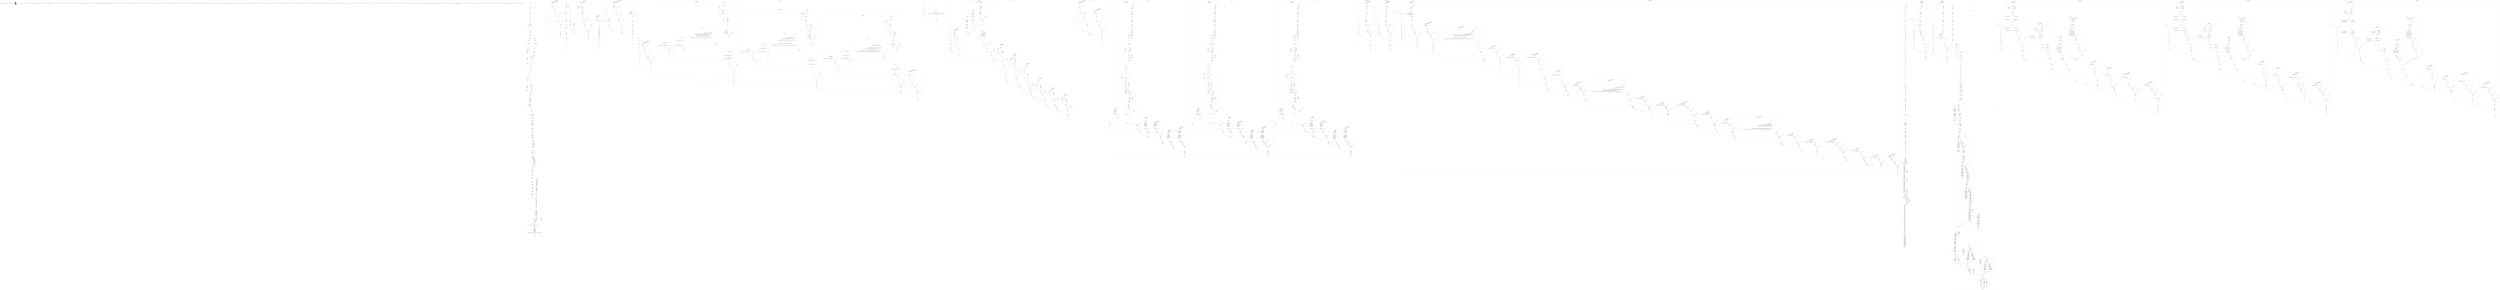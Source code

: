 digraph graph1843660571 {
	compound=true;
	edge[color=blue];
	node830559665[label="typedef long long __int64_t;"];
	node432724464[label="typedef __int64_t __darwin_off_t;"];
	node333523638[label="typedef __darwin_off_t fpos_t;"];
	node1021494356[label="struct __sbuf {
    unsigned char *_base;
    int _size;
} ;"];
	node39670567[label="struct __sFILEX ;"];
	node1510737536[label="struct __sFILE {
    unsigned char *_p;
    int _r;
    int _w;
    short _flags;
    short _file;
    struct __sbuf _bf;
    int _lbfsize;
    void *_cookie;
    int ( *_close )(void *);
    int ( *_read )(void *, char * , int );
    fpos_t ( *_seek )(void *, fpos_t  , int );
    int ( *_write )(void *, const char * , int );
    struct __sbuf _ub;
    struct __sFILEX *_extra;
    int _ur;
    unsigned char _ubuf[3];
    unsigned char _nbuf[1];
    struct __sbuf _lb;
    int _blksize;
    fpos_t _offset;
} ;"];
	node1938181142[label="void *"];
	node329829198[label="void *"];
	node1033155741[label="char *"];
	node1405327696[label="int "];
	node1840045718[label="void *"];
	node519407035[label="fpos_t "];
	node1251743887[label="int "];
	node1044733185[label="void *"];
	node351862190[label="const char *"];
	node671546968[label="int "];
	node919488700[label="typedef struct __sFILE FILE;"];
	node1681475537[label="int fclose(FILE *);"];
	node2071095515[label="FILE *"];
	node1492286519[label="int fgetc(FILE *);"];
	node2129057277[label="FILE *"];
	node674645498[label="FILE *fopen(const char *restrict __filename, const char *restrict __mode);"];
	node1199684353[label="const char *restrict __filename"];
	node942226723[label="const char *restrict __mode"];
	node823663080[label="int fscanf(FILE *restrict , const char *restrict , ...);"];
	node1501506879[label="FILE *restrict "];
	node765621171[label="const char *restrict "];
	node1323948789[label="int printf(const char *restrict , ...);"];
	node139033635[label="const char *restrict "];
	node1981638559[label="void exit(int );"];
	node1214323412[label="int "];
	node441895833[label="extern double fabs(double );"];
	node1542299758[label="double "];
	node1517664980[label="extern double pow(double , double );"];
	node1387584124[label="double "];
	node1862108076[label="double "];
	node443200296[label="extern double sqrt(double );"];
	node1020984194[label="double "];
	node855587992[label="typedef int boolean;"];
	node60320598[label="extern void timer_clear(int );"];
	node1541385794[label="int "];
	node349454099[label="extern void timer_start(int );"];
	node1108152893[label="int "];
	node449680686[label="extern void timer_stop(int );"];
	node1856656472[label="int "];
	node339060938[label="extern double timer_read(int );"];
	node1597530121[label="int "];
	node885494376[label="extern void c_print_results(char *name, char class , int n1 , int n2 , int n3 , int niter , int nthreads , double t , double mops , char *optype , int passed_verification , char *npbversion , char *compiletime , char *cc , char *clink , char *c_lib , char *c_inc , char *cflags , char *clinkflags , char *rand);"];
	node1147603086[label="char *name"];
	node387422846[label="char class"];
	node38784987[label="int n1"];
	node1096333103[label="int n2"];
	node769336846[label="int n3"];
	node1585036790[label="int niter"];
	node1142566226[label="int nthreads"];
	node362237774[label="double t"];
	node1061902845[label="double mops"];
	node372479530[label="char *optype"];
	node679971410[label="int passed_verification"];
	node877907751[label="char *npbversion"];
	node1509929135[label="char *compiletime"];
	node1211269437[label="char *cc"];
	node2100088191[label="char *clink"];
	node595480281[label="char *c_lib"];
	node1010467398[label="char *c_inc"];
	node1528680966[label="char *cflags"];
	node996656695[label="char *clinkflags"];
	node61569807[label="char *rand"];
	node1865136024[label="static int grid_points[3];"];
	node1993997862[label="static double tx1;"];
	node1479238498[label="static double tx2;"];
	node1090360152[label="static double tx3;"];
	node902790808[label="static double ty1;"];
	node1651647192[label="static double ty2;"];
	node2061719835[label="static double ty3;"];
	node60012957[label="static double tz1;"];
	node1891352931[label="static double tz2;"];
	node1914765072[label="static double tz3;"];
	node778872501[label="static double dx1;"];
	node204540579[label="static double dx2;"];
	node901681944[label="static double dx3;"];
	node146703551[label="static double dx4;"];
	node349549228[label="static double dx5;"];
	node1002439513[label="static double dy1;"];
	node1432593983[label="static double dy2;"];
	node1176081689[label="static double dy3;"];
	node665156710[label="static double dy4;"];
	node1646437187[label="static double dy5;"];
	node715904416[label="static double dz1;"];
	node439193975[label="static double dz2;"];
	node1898634244[label="static double dz3;"];
	node131052117[label="static double dz4;"];
	node194298413[label="static double dz5;"];
	node624931834[label="static double dssp;"];
	node1334234448[label="static double dt;"];
	node1074933780[label="static double ce[13][5];"];
	node413409770[label="static double dxmax;"];
	node1702830019[label="static double dymax;"];
	node36249521[label="static double dzmax;"];
	node922304163[label="static double xxcon1;"];
	node788045379[label="static double xxcon2;"];
	node281632155[label="static double xxcon3;"];
	node1362475171[label="static double xxcon4;"];
	node174895817[label="static double xxcon5;"];
	node285226557[label="static double dx1tx1;"];
	node1001755781[label="static double dx2tx1;"];
	node1024605456[label="static double dx3tx1;"];
	node536171536[label="static double dx4tx1;"];
	node1578329157[label="static double dx5tx1;"];
	node1353336879[label="static double yycon1;"];
	node2073158612[label="static double yycon2;"];
	node1587394023[label="static double yycon3;"];
	node1957308871[label="static double yycon4;"];
	node1847419884[label="static double yycon5;"];
	node109840034[label="static double dy1ty1;"];
	node648756251[label="static double dy2ty1;"];
	node838679986[label="static double dy3ty1;"];
	node1313874274[label="static double dy4ty1;"];
	node200740069[label="static double dy5ty1;"];
	node523329341[label="static double zzcon1;"];
	node884304474[label="static double zzcon2;"];
	node1565696379[label="static double zzcon3;"];
	node1927159174[label="static double zzcon4;"];
	node542628076[label="static double zzcon5;"];
	node648990513[label="static double dz1tz1;"];
	node2139024047[label="static double dz2tz1;"];
	node1864838596[label="static double dz3tz1;"];
	node943166837[label="static double dz4tz1;"];
	node316564138[label="static double dz5tz1;"];
	node274541607[label="static double dnxm1;"];
	node1971043586[label="static double dnym1;"];
	node732709923[label="static double dnzm1;"];
	node2035201767[label="static double c1c2;"];
	node893419574[label="static double c1c5;"];
	node1872504619[label="static double c3c4;"];
	node1842403746[label="static double c1345;"];
	node1070356728[label="static double conz1;"];
	node2104652067[label="static double c1;"];
	node1730542048[label="static double c2;"];
	node1339765646[label="static double c3;"];
	node365067109[label="static double c4;"];
	node1054342255[label="static double c5;"];
	node339758050[label="static double c4dssp;"];
	node1348905109[label="static double c5dssp;"];
	node44442500[label="static double dtdssp;"];
	node1851637805[label="static double dttx1;"];
	node1082330654[label="static double bt;"];
	node1342578006[label="static double dttx2;"];
	node1337277302[label="static double dtty1;"];
	node1661884419[label="static double dtty2;"];
	node246928570[label="static double dttz1;"];
	node855428308[label="static double dttz2;"];
	node1491951315[label="static double c2dttx1;"];
	node1738334147[label="static double c2dtty1;"];
	node763260044[label="static double c2dttz1;"];
	node120239964[label="static double comz1;"];
	node573479630[label="static double comz4;"];
	node1379939065[label="static double comz5;"];
	node1174856102[label="static double comz6;"];
	node1075540233[label="static double c3c4tx3;"];
	node658991967[label="static double c3c4ty3;"];
	node1248185862[label="static double c3c4tz3;"];
	node1015228448[label="static double c2iv;"];
	node389711533[label="static double con43;"];
	node470046148[label="static double con16;"];
	node1316560467[label="static double u[5][12 / 2 * 2 + 1][12 / 2 * 2 + 1][12 / 2 * 2 + 1];"];
	node1689412263[label="static double us[12 / 2 * 2 + 1][12 / 2 * 2 + 1][12 / 2 * 2 + 1];"];
	node2083227021[label="static double vs[12 / 2 * 2 + 1][12 / 2 * 2 + 1][12 / 2 * 2 + 1];"];
	node1959368625[label="static double ws[12 / 2 * 2 + 1][12 / 2 * 2 + 1][12 / 2 * 2 + 1];"];
	node973799003[label="static double qs[12 / 2 * 2 + 1][12 / 2 * 2 + 1][12 / 2 * 2 + 1];"];
	node1899574728[label="static double ainv[12 / 2 * 2 + 1][12 / 2 * 2 + 1][12 / 2 * 2 + 1];"];
	node1177039948[label="static double rho_i[12 / 2 * 2 + 1][12 / 2 * 2 + 1][12 / 2 * 2 + 1];"];
	node1754148493[label="static double speed[12 / 2 * 2 + 1][12 / 2 * 2 + 1][12 / 2 * 2 + 1];"];
	node532236278[label="static double square[12 / 2 * 2 + 1][12 / 2 * 2 + 1][12 / 2 * 2 + 1];"];
	node798418079[label="static double rhs[5][12 / 2 * 2 + 1][12 / 2 * 2 + 1][12 / 2 * 2 + 1];"];
	node473804238[label="static double forcing[5][12 / 2 * 2 + 1][12 / 2 * 2 + 1][12 / 2 * 2 + 1];"];
	node1303797676[label="static double lhs[15][12 / 2 * 2 + 1][12 / 2 * 2 + 1][12 / 2 * 2 + 1];"];
	node273179135[label="static double cv[12];"];
	node1692652715[label="static double rhon[12];"];
	node900425684[label="static double rhos[12];"];
	node1437019294[label="static double rhoq[12];"];
	node397672119[label="static double cuf[12];"];
	node2104558722[label="static double q[12];"];
	node1187931768[label="static double ue[5][12];"];
	node123994001[label="static double buf[5][12];"];
	node1775213259[label="static void add(void );"];
	node797213838[label="void "];
	node1161752901[label="static void adi(void );"];
	node677113422[label="void "];
	node2110508766[label="static void error_norm(double rms[5]);"];
	node381862806[label="double rms[5]"];
	node1035516862[label="static void rhs_norm(double rms[5]);"];
	node1808800526[label="double rms[5]"];
	node344610846[label="static void exact_rhs(void );"];
	node1617736468[label="void "];
	node178979705[label="static void exact_solution(double xi, double eta , double zeta , double dtemp[5]);"];
	node1560853538[label="double xi"];
	node1555875[label="double eta"];
	node810733110[label="double zeta"];
	node1521136304[label="double dtemp[5]"];
	node809004693[label="static void initialize(void );"];
	node274703233[label="void "];
	node455119614[label="static void lhsinit(void );"];
	node1326777047[label="void "];
	node1204700331[label="static void lhsx(void );"];
	node1791935649[label="void "];
	node1149213193[label="static void lhsy(void );"];
	node2142600060[label="void "];
	node244284067[label="static void lhsz(void );"];
	node1269175104[label="void "];
	node1359313337[label="static void ninvr(void );"];
	node290161071[label="void "];
	node1497353191[label="static void pinvr(void );"];
	node878146882[label="void "];
	node1662642805[label="static void compute_rhs(void );"];
	node1507216224[label="void "];
	node59215997[label="static void set_constants(void );"];
	node1470243856[label="void "];
	node701218807[label="static void txinvr(void );"];
	node2095300812[label="void "];
	node1244613626[label="static void tzetar(void );"];
	node596372611[label="void "];
	node1972335962[label="static void verify(int no_time_steps, char *class , boolean *verified);"];
	node1847813442[label="int no_time_steps"];
	node144931946[label="char *class"];
	node1292142917[label="boolean *verified"];
	node2123122269[label="static void x_solve(void );"];
	node448684316[label="void "];
	node1588017447[label="static void y_solve(void );"];
	node172954825[label="void "];
	node2066976070[label="static void z_solve(void );"];
	node1062683609[label="void "];
	subgraph cluster210570915 {
		compound=true;
		style=dotted;
		label="main()";
		node152239547[label="B_FuDe", shape="triangle"];
		node1028239374[label="E_FuDe", shape="invtriangle"];
		node1942430264[label="int argc"];
		node663641998[label="char **argv"];
		subgraph cluster749676590 {
			compound=true;
			style=dotted;
			label="CompoundStatement";
			node212157806[label="B_CoSt", shape="triangle"];
			node1532727352[label="E_CoSt", shape="invtriangle"];
			node2106795537[label="int niter;"];
			node1866608332[label="int step;"];
			node1733791946[label="double mflops;"];
			node1573560280[label="double tmax;"];
			node192517438[label="int nthreads = 1;"];
			node998882511[label="boolean verified;"];
			node1795671240[label="char class;"];
			node198584942[label="FILE *fp;"];
			subgraph cluster584527001 {
				compound=true;
				style=dotted;
				label="CallStatement";
				node2101313099[label="B_CaSt", shape="triangle"];
				node1664773888[label="E_CaSt", shape="invtriangle"];
				node1835897862[label="\"\n\n NAS Parallel Benchmarks 3.0 structured OpenMP C version\" \" - SP Benchmark\n\n\""];
				node433798190[label=""];
			}
			subgraph cluster1492507451 {
				compound=true;
				style=dotted;
				label="CallStatement";
				node2087922882[label="B_CaSt", shape="triangle"];
				node1659774251[label="E_CaSt", shape="invtriangle"];
				node1867734391[label="\"inputsp.data\"\"r\""];
				node2122973586[label="fp"];
			}
			subgraph cluster624054838 {
				compound=true;
				style=dotted;
				label="IfStatement";
				node261172467[label="B_IfSt", shape="triangle"];
				node720370261[label="E_IfSt", shape="invtriangle"];
				node1082470610[label="fp != ((void *) 0)"];
				subgraph cluster1944389077 {
					compound=true;
					style=dotted;
					label="CompoundStatement";
					node508358885[label="B_CoSt", shape="triangle"];
					node2030626462[label="E_CoSt", shape="invtriangle"];
					subgraph cluster2037307652 {
						compound=true;
						style=dotted;
						label="CallStatement";
						node2039603234[label="B_CaSt", shape="triangle"];
						node1195581965[label="E_CaSt", shape="invtriangle"];
						node1408726428[label="\" Reading from input file inputsp.data\n\""];
						node470194121[label=""];
					}
					node120483475[label="int *_imopVarPre141;"];
					node329468528[label="_imopVarPre141 = &niter;"];
					subgraph cluster1351560056 {
						compound=true;
						style=dotted;
						label="CallStatement";
						node1567861262[label="B_CaSt", shape="triangle"];
						node1848607630[label="E_CaSt", shape="invtriangle"];
						node1991861652[label="fp\"%d\"_imopVarPre141"];
						node1870912393[label=""];
					}
					node1426790865[label="int _imopVarPre143;"];
					subgraph cluster1010842422 {
						compound=true;
						style=dotted;
						label="CallStatement";
						node81183790[label="B_CaSt", shape="triangle"];
						node1220768475[label="E_CaSt", shape="invtriangle"];
						node162328112[label="fp"];
						node105756835[label="_imopVarPre143"];
					}
					subgraph cluster572211573 {
						compound=true;
						style=dotted;
						label="WhileStatement";
						node92988363[label="B_WhSt", shape="triangle"];
						node1118795039[label="E_WhSt", shape="invtriangle"];
						node1834304652[label="_imopVarPre143 != \'\n\'"];
						subgraph cluster275972773 {
							compound=true;
							style=dotted;
							label="CompoundStatement";
							node483817115[label="B_CoSt", shape="triangle"];
							node673063799[label="E_CoSt", shape="invtriangle"];
							node2073842887[label=";"];
							subgraph cluster1445073744 {
								compound=true;
								style=dotted;
								label="CallStatement";
								node328260510[label="B_CaSt", shape="triangle"];
								node252620129[label="E_CaSt", shape="invtriangle"];
								node1638607820[label="fp"];
								node848064357[label="_imopVarPre143"];
							}
						}
					}
					node2078745453[label="double *_imopVarPre145;"];
					node897736886[label="_imopVarPre145 = &dt;"];
					subgraph cluster1643470964 {
						compound=true;
						style=dotted;
						label="CallStatement";
						node157096870[label="B_CaSt", shape="triangle"];
						node1668782260[label="E_CaSt", shape="invtriangle"];
						node314916247[label="fp\"%lf\"_imopVarPre145"];
						node837735356[label=""];
					}
					node2107056169[label="int _imopVarPre147;"];
					subgraph cluster1020161457 {
						compound=true;
						style=dotted;
						label="CallStatement";
						node607328950[label="B_CaSt", shape="triangle"];
						node900133744[label="E_CaSt", shape="invtriangle"];
						node903889159[label="fp"];
						node1180062370[label="_imopVarPre147"];
					}
					subgraph cluster509248120 {
						compound=true;
						style=dotted;
						label="WhileStatement";
						node2019813042[label="B_WhSt", shape="triangle"];
						node893634980[label="E_WhSt", shape="invtriangle"];
						node1967070270[label="_imopVarPre147 != \'\n\'"];
						subgraph cluster1571718647 {
							compound=true;
							style=dotted;
							label="CompoundStatement";
							node1246937404[label="B_CoSt", shape="triangle"];
							node1197808680[label="E_CoSt", shape="invtriangle"];
							node880100535[label=";"];
							subgraph cluster787675768 {
								compound=true;
								style=dotted;
								label="CallStatement";
								node1946506647[label="B_CaSt", shape="triangle"];
								node593210287[label="E_CaSt", shape="invtriangle"];
								node8960463[label="fp"];
								node1734865348[label="_imopVarPre147"];
							}
						}
					}
					node1642993523[label="int *_imopVarPre151;"];
					node1758941631[label="int *_imopVarPre152;"];
					node28329901[label="int *_imopVarPre153;"];
					node1467809823[label="_imopVarPre151 = &grid_points[2];"];
					node897158352[label="_imopVarPre152 = &grid_points[1];"];
					node411360111[label="_imopVarPre153 = &grid_points[0];"];
					subgraph cluster1116932674 {
						compound=true;
						style=dotted;
						label="CallStatement";
						node1785733985[label="B_CaSt", shape="triangle"];
						node903167315[label="E_CaSt", shape="invtriangle"];
						node9688820[label="fp\"%d%d%d\"_imopVarPre153_imopVarPre152_imopVarPre151"];
						node376416171[label=""];
					}
					subgraph cluster2059301111 {
						compound=true;
						style=dotted;
						label="CallStatement";
						node1411069821[label="B_CaSt", shape="triangle"];
						node2050242933[label="E_CaSt", shape="invtriangle"];
						node1913596400[label="fp"];
						node1980933707[label=""];
					}
				}
				subgraph cluster798700529 {
					compound=true;
					style=dotted;
					label="CompoundStatement";
					node1772151429[label="B_CoSt", shape="triangle"];
					node1106587752[label="E_CoSt", shape="invtriangle"];
					subgraph cluster347195685 {
						compound=true;
						style=dotted;
						label="CallStatement";
						node419973183[label="B_CaSt", shape="triangle"];
						node812786243[label="E_CaSt", shape="invtriangle"];
						node305030062[label="\" No input file inputsp.data. Using compiled defaults\""];
						node332262981[label=""];
					}
					node201476319[label="niter = 100;"];
					node889851894[label="dt = 0.015;"];
					node1575728320[label="grid_points[0] = 12;"];
					node190014801[label="grid_points[1] = 12;"];
					node1041576716[label="grid_points[2] = 12;"];
				}
			}
			node1925516447[label="int _imopVarPre157;"];
			node2022378646[label="int _imopVarPre158;"];
			node357908503[label="int _imopVarPre159;"];
			node182367654[label="_imopVarPre157 = grid_points[2];"];
			node1400801813[label="_imopVarPre158 = grid_points[1];"];
			node562289456[label="_imopVarPre159 = grid_points[0];"];
			subgraph cluster1209561448 {
				compound=true;
				style=dotted;
				label="CallStatement";
				node343043689[label="B_CaSt", shape="triangle"];
				node261119806[label="E_CaSt", shape="invtriangle"];
				node395186783[label="\" Size: %3dx%3dx%3d\n\"_imopVarPre159_imopVarPre158_imopVarPre157"];
				node1942464295[label=""];
			}
			subgraph cluster1875988092 {
				compound=true;
				style=dotted;
				label="CallStatement";
				node388583042[label="B_CaSt", shape="triangle"];
				node1721334834[label="E_CaSt", shape="invtriangle"];
				node1515094286[label="\" Iterations: %3d   dt: %10.6f\n\"niterdt"];
				node1011410827[label=""];
			}
			node274404071[label="int _imopVarPre160;"];
			node1791293290[label="int _imopVarPre161;"];
			node530355333[label="_imopVarPre160 = (grid_points[0] > 12);"];
			subgraph cluster1350143289 {
				compound=true;
				style=dotted;
				label="IfStatement";
				node163107803[label="B_IfSt", shape="triangle"];
				node1545905718[label="E_IfSt", shape="invtriangle"];
				node1623932073[label="!_imopVarPre160"];
				subgraph cluster552386266 {
					compound=true;
					style=dotted;
					label="CompoundStatement";
					node756938835[label="B_CoSt", shape="triangle"];
					node2030379529[label="E_CoSt", shape="invtriangle"];
					node911149679[label="_imopVarPre161 = (grid_points[1] > 12);"];
					subgraph cluster1816384733 {
						compound=true;
						style=dotted;
						label="IfStatement";
						node701332382[label="B_IfSt", shape="triangle"];
						node1404906240[label="E_IfSt", shape="invtriangle"];
						node30812683[label="!_imopVarPre161"];
						subgraph cluster1103719015 {
							compound=true;
							style=dotted;
							label="CompoundStatement";
							node148665287[label="B_CoSt", shape="triangle"];
							node1921792526[label="E_CoSt", shape="invtriangle"];
							node1803950630[label="_imopVarPre161 = (grid_points[2] > 12);"];
						}
					}
					node104536191[label="_imopVarPre160 = _imopVarPre161;"];
				}
			}
			subgraph cluster1958543217 {
				compound=true;
				style=dotted;
				label="IfStatement";
				node1421505382[label="B_IfSt", shape="triangle"];
				node191439651[label="E_IfSt", shape="invtriangle"];
				node196922207[label="_imopVarPre160"];
				subgraph cluster235784512 {
					compound=true;
					style=dotted;
					label="CompoundStatement";
					node1501155493[label="B_CoSt", shape="triangle"];
					node54341250[label="E_CoSt", shape="invtriangle"];
					node1194733448[label="int _imopVarPre165;"];
					node383281630[label="int _imopVarPre166;"];
					node720164260[label="int _imopVarPre167;"];
					node1765636478[label="_imopVarPre165 = grid_points[2];"];
					node327748280[label="_imopVarPre166 = grid_points[1];"];
					node145090331[label="_imopVarPre167 = grid_points[0];"];
					subgraph cluster745301984 {
						compound=true;
						style=dotted;
						label="CallStatement";
						node302279064[label="B_CaSt", shape="triangle"];
						node1951737504[label="E_CaSt", shape="invtriangle"];
						node1247644388[label="\"%d, %d, %d\n\"_imopVarPre167_imopVarPre166_imopVarPre165"];
						node1884542690[label=""];
					}
					subgraph cluster1977850689 {
						compound=true;
						style=dotted;
						label="CallStatement";
						node1608372476[label="B_CaSt", shape="triangle"];
						node1747781975[label="E_CaSt", shape="invtriangle"];
						node1612953298[label="\" Problem size too big for compiled array sizes\n\""];
						node1167527656[label=""];
					}
					subgraph cluster1771995611 {
						compound=true;
						style=dotted;
						label="CallStatement";
						node145548318[label="B_CaSt", shape="triangle"];
						node2015849837[label="E_CaSt", shape="invtriangle"];
						node415128526[label="1"];
						node694115797[label=""];
					}
				}
			}
			subgraph cluster1272882209 {
				compound=true;
				style=dotted;
				label="CallStatement";
				node942271957[label="B_CaSt", shape="triangle"];
				node276177673[label="E_CaSt", shape="invtriangle"];
				node933093338[label=""];
				node165452452[label=""];
			}
			subgraph cluster1908613085 {
				compound=true;
				style=dotted;
				label="CallStatement";
				node842972358[label="B_CaSt", shape="triangle"];
				node2076867436[label="E_CaSt", shape="invtriangle"];
				node2047607918[label=""];
				node332976389[label=""];
			}
			subgraph cluster1540929793 {
				compound=true;
				style=dotted;
				label="CallStatement";
				node1401994734[label="B_CaSt", shape="triangle"];
				node1803109857[label="E_CaSt", shape="invtriangle"];
				node734272459[label=""];
				node894086915[label=""];
			}
			subgraph cluster1377020151 {
				compound=true;
				style=dotted;
				label="CallStatement";
				node805797944[label="B_CaSt", shape="triangle"];
				node1393404542[label="E_CaSt", shape="invtriangle"];
				node1145411169[label=""];
				node199154190[label=""];
			}
			subgraph cluster256283896 {
				compound=true;
				style=dotted;
				label="CallStatement";
				node312569410[label="B_CaSt", shape="triangle"];
				node339591226[label="E_CaSt", shape="invtriangle"];
				node1917210406[label=""];
				node1226630338[label=""];
			}
			subgraph cluster642355303 {
				compound=true;
				style=dotted;
				label="CallStatement";
				node256359757[label="B_CaSt", shape="triangle"];
				node472141776[label="E_CaSt", shape="invtriangle"];
				node130067409[label=""];
				node1835059686[label=""];
			}
			subgraph cluster720928122 {
				compound=true;
				style=dotted;
				label="CallStatement";
				node315248805[label="B_CaSt", shape="triangle"];
				node1292747012[label="E_CaSt", shape="invtriangle"];
				node1594945024[label="1"];
				node1430487052[label=""];
			}
			subgraph cluster683874722 {
				compound=true;
				style=dotted;
				label="CallStatement";
				node600654916[label="B_CaSt", shape="triangle"];
				node1055277306[label="E_CaSt", shape="invtriangle"];
				node1064330000[label="1"];
				node1241878571[label=""];
			}
			subgraph cluster996821905 {
				compound=true;
				style=dotted;
				label="ForStatement";
				node635101424[label="B_FoSt", shape="triangle"];
				node430229064[label="E_FoSt", shape="invtriangle"];
				node1878704627[label="step = 1"];
				node531678225[label="step <= niter"];
				node1130623214[label="step++"];
				subgraph cluster310641624 {
					compound=true;
					style=dotted;
					label="CompoundStatement";
					node221386635[label="B_CoSt", shape="triangle"];
					node1814929263[label="E_CoSt", shape="invtriangle"];
					node1613327633[label="int _imopVarPre168;"];
					node1102797376[label="_imopVarPre168 = step % 20 == 0;"];
					subgraph cluster1046102247 {
						compound=true;
						style=dotted;
						label="IfStatement";
						node939878311[label="B_IfSt", shape="triangle"];
						node63535244[label="E_IfSt", shape="invtriangle"];
						node401184791[label="!_imopVarPre168"];
						subgraph cluster1378982128 {
							compound=true;
							style=dotted;
							label="CompoundStatement";
							node1631454675[label="B_CoSt", shape="triangle"];
							node2077754605[label="E_CoSt", shape="invtriangle"];
							node58333888[label="_imopVarPre168 = step == 1;"];
						}
					}
					subgraph cluster1120262241 {
						compound=true;
						style=dotted;
						label="IfStatement";
						node757502198[label="B_IfSt", shape="triangle"];
						node627810315[label="E_IfSt", shape="invtriangle"];
						node553856509[label="_imopVarPre168"];
						subgraph cluster1027894185 {
							compound=true;
							style=dotted;
							label="CompoundStatement";
							node1187136794[label="B_CoSt", shape="triangle"];
							node1939055713[label="E_CoSt", shape="invtriangle"];
							subgraph cluster1844267460 {
								compound=true;
								style=dotted;
								label="CallStatement";
								node1618121013[label="B_CaSt", shape="triangle"];
								node1977722430[label="E_CaSt", shape="invtriangle"];
								node286492681[label="\" Time step %4d\n\"step"];
								node995216375[label=""];
							}
						}
					}
					subgraph cluster352926996 {
						compound=true;
						style=dotted;
						label="CallStatement";
						node1871915507[label="B_CaSt", shape="triangle"];
						node796568322[label="E_CaSt", shape="invtriangle"];
						node1607336783[label=""];
						node57898047[label=""];
					}
				}
			}
			subgraph cluster1287332222 {
				compound=true;
				style=dotted;
				label="ParallelConstruct";
				node716066433[label="B_PaCo", shape="triangle"];
				node1558229327[label="E_PaCo", shape="invtriangle"];
				subgraph cluster687887677 {
					compound=true;
					style=dotted;
					label="CompoundStatement";
					node728583915[label="B_CoSt", shape="triangle"];
					node37680785[label="E_CoSt", shape="invtriangle"];
				}
			}
			subgraph cluster1378215782 {
				compound=true;
				style=dotted;
				label="CallStatement";
				node1157751940[label="B_CaSt", shape="triangle"];
				node388475432[label="E_CaSt", shape="invtriangle"];
				node144837518[label="1"];
				node359839716[label=""];
			}
			subgraph cluster348193553 {
				compound=true;
				style=dotted;
				label="CallStatement";
				node1496197550[label="B_CaSt", shape="triangle"];
				node1764750183[label="E_CaSt", shape="invtriangle"];
				node870509742[label="1"];
				node290387978[label="tmax"];
			}
			node575134044[label="int *_imopVarPre171;"];
			node1536513407[label="char *_imopVarPre172;"];
			node1469269927[label="_imopVarPre171 = &verified;"];
			node1535303824[label="_imopVarPre172 = &class;"];
			subgraph cluster1316897476 {
				compound=true;
				style=dotted;
				label="CallStatement";
				node10076748[label="B_CaSt", shape="triangle"];
				node1691285511[label="E_CaSt", shape="invtriangle"];
				node1304617038[label="niter_imopVarPre172_imopVarPre171"];
				node1993623782[label=""];
			}
			subgraph cluster2031952895 {
				compound=true;
				style=dotted;
				label="IfStatement";
				node1629826799[label="B_IfSt", shape="triangle"];
				node552895644[label="E_IfSt", shape="invtriangle"];
				node805838836[label="tmax != 0"];
				subgraph cluster140622943 {
					compound=true;
					style=dotted;
					label="CompoundStatement";
					node1619522148[label="B_CoSt", shape="triangle"];
					node1481480985[label="E_CoSt", shape="invtriangle"];
					node787427286[label="double _imopVarPre179;"];
					node570617568[label="double _imopVarPre180;"];
					node1944844236[label="_imopVarPre179 = (double) 12;"];
					subgraph cluster2093974618 {
						compound=true;
						style=dotted;
						label="CallStatement";
						node1674117499[label="B_CaSt", shape="triangle"];
						node1303903788[label="E_CaSt", shape="invtriangle"];
						node570508088[label="_imopVarPre1793.0"];
						node1401007302[label="_imopVarPre180"];
					}
					node1194162864[label="mflops = (881.174 * _imopVarPre180 - 4683.91 * (((double) 12) * ((double) 12)) + 11484.5 * (double) 12 - 19272.4) * (double) niter / (tmax * 1000000.0);"];
				}
				subgraph cluster930184087 {
					compound=true;
					style=dotted;
					label="CompoundStatement";
					node310604146[label="B_CoSt", shape="triangle"];
					node202299756[label="E_CoSt", shape="invtriangle"];
					node1837897092[label="mflops = 0.0;"];
				}
			}
			node899455803[label="int _imopVarPre184;"];
			node579100709[label="int _imopVarPre185;"];
			node371693281[label="int _imopVarPre186;"];
			node1947089129[label="_imopVarPre184 = grid_points[2];"];
			node88381349[label="_imopVarPre185 = grid_points[1];"];
			node503722188[label="_imopVarPre186 = grid_points[0];"];
			subgraph cluster107944186 {
				compound=true;
				style=dotted;
				label="CallStatement";
				node861440872[label="B_CaSt", shape="triangle"];
				node68600462[label="E_CaSt", shape="invtriangle"];
				node754306115[label="\"SP\"class_imopVarPre186_imopVarPre185_imopVarPre184niternthreadstmaxmflops\"          floating point\"verified\"3.0 structured\"\"21 Jul 2017\"\"gcc\"\"gcc\"\"(none)\"\"-I../common\"\"-O3 -fopenmp\"\"-O3 -fopenmp\"\"(none)\""];
				node147960869[label=""];
			}
		}
	}
	subgraph cluster1249125936 {
		compound=true;
		style=dotted;
		label="add()";
		node1681843225[label="B_FuDe", shape="triangle"];
		node1614015824[label="E_FuDe", shape="invtriangle"];
		subgraph cluster598761048 {
			compound=true;
			style=dotted;
			label="CompoundStatement";
			node807851213[label="B_CoSt", shape="triangle"];
			node1075123885[label="E_CoSt", shape="invtriangle"];
			node656313320[label="int i;"];
			node1029347814[label="int j;"];
			node1136981998[label="int k;"];
			node1366602037[label="int m;"];
			subgraph cluster1785421568 {
				compound=true;
				style=dotted;
				label="ForConstruct";
				node1605786357[label="B_FoCo", shape="triangle"];
				node376078809[label="E_FoCo", shape="invtriangle"];
				node777118307[label="m = 0"];
				node1669114187[label="m < 5"];
				node1692792443[label="m++"];
				subgraph cluster1365490242 {
					compound=true;
					style=dotted;
					label="CompoundStatement";
					node157448110[label="B_CoSt", shape="triangle"];
					node2097121686[label="E_CoSt", shape="invtriangle"];
					subgraph cluster1918904681 {
						compound=true;
						style=dotted;
						label="ForStatement";
						node1407464150[label="B_FoSt", shape="triangle"];
						node51244206[label="E_FoSt", shape="invtriangle"];
						node1129871741[label="i = 1"];
						node1714872797[label="i <= grid_points[0] - 2"];
						node1462293578[label="i++"];
						subgraph cluster458482094 {
							compound=true;
							style=dotted;
							label="CompoundStatement";
							node1890308174[label="B_CoSt", shape="triangle"];
							node608417834[label="E_CoSt", shape="invtriangle"];
							subgraph cluster200550954 {
								compound=true;
								style=dotted;
								label="ForStatement";
								node382275244[label="B_FoSt", shape="triangle"];
								node1716342497[label="E_FoSt", shape="invtriangle"];
								node1346143281[label="j = 1"];
								node1596910382[label="j <= grid_points[1] - 2"];
								node1859125434[label="j++"];
								subgraph cluster266912553 {
									compound=true;
									style=dotted;
									label="CompoundStatement";
									node292825897[label="B_CoSt", shape="triangle"];
									node847666229[label="E_CoSt", shape="invtriangle"];
									subgraph cluster2095142549 {
										compound=true;
										style=dotted;
										label="ForStatement";
										node1604251935[label="B_FoSt", shape="triangle"];
										node590584357[label="E_FoSt", shape="invtriangle"];
										node1656321405[label="k = 1"];
										node2100506144[label="k <= grid_points[2] - 2"];
										node458049865[label="k++"];
										subgraph cluster1565014268 {
											compound=true;
											style=dotted;
											label="CompoundStatement";
											node1486395980[label="B_CoSt", shape="triangle"];
											node562249074[label="E_CoSt", shape="invtriangle"];
											node589565963[label="u[m][i][j][k] = u[m][i][j][k] + rhs[m][i][j][k];"];
										}
									}
								}
							}
						}
					}
				}
			}
			node349327944[label="
#pragma omp barrier
"];
		}
	}
	subgraph cluster1566363855 {
		compound=true;
		style=dotted;
		label="adi()";
		node1080635331[label="B_FuDe", shape="triangle"];
		node624995697[label="E_FuDe", shape="invtriangle"];
		subgraph cluster495628508 {
			compound=true;
			style=dotted;
			label="CompoundStatement";
			node178844061[label="B_CoSt", shape="triangle"];
			node1087155962[label="E_CoSt", shape="invtriangle"];
			subgraph cluster888879515 {
				compound=true;
				style=dotted;
				label="CallStatement";
				node604980008[label="B_CaSt", shape="triangle"];
				node1826140894[label="E_CaSt", shape="invtriangle"];
				node789647098[label=""];
				node1112264034[label=""];
			}
			subgraph cluster211344508 {
				compound=true;
				style=dotted;
				label="CallStatement";
				node521666124[label="B_CaSt", shape="triangle"];
				node637998571[label="E_CaSt", shape="invtriangle"];
				node1680809250[label=""];
				node773736167[label=""];
			}
			subgraph cluster118050240 {
				compound=true;
				style=dotted;
				label="CallStatement";
				node2038353966[label="B_CaSt", shape="triangle"];
				node1297090661[label="E_CaSt", shape="invtriangle"];
				node265137562[label=""];
				node1114081006[label=""];
			}
			subgraph cluster1867096421 {
				compound=true;
				style=dotted;
				label="CallStatement";
				node537987172[label="B_CaSt", shape="triangle"];
				node328278092[label="E_CaSt", shape="invtriangle"];
				node736497727[label=""];
				node159833775[label=""];
			}
			subgraph cluster1540609863 {
				compound=true;
				style=dotted;
				label="CallStatement";
				node1268894895[label="B_CaSt", shape="triangle"];
				node613792816[label="E_CaSt", shape="invtriangle"];
				node314348624[label=""];
				node1460670639[label=""];
			}
			subgraph cluster597444498 {
				compound=true;
				style=dotted;
				label="CallStatement";
				node1502269321[label="B_CaSt", shape="triangle"];
				node353085496[label="E_CaSt", shape="invtriangle"];
				node428560310[label=""];
				node1491741634[label=""];
			}
		}
	}
	subgraph cluster201822597 {
		compound=true;
		style=dotted;
		label="error_norm()";
		node1942096254[label="B_FuDe", shape="triangle"];
		node1778183292[label="E_FuDe", shape="invtriangle"];
		node42403011[label="double rms[5]"];
		subgraph cluster1901452520 {
			compound=true;
			style=dotted;
			label="CompoundStatement";
			node704104254[label="B_CoSt", shape="triangle"];
			node1841083445[label="E_CoSt", shape="invtriangle"];
			node2023948863[label="int i;"];
			node177123519[label="int j;"];
			node1675857864[label="int k;"];
			node1021812945[label="int m;"];
			node1001312425[label="int d;"];
			node2087040347[label="double xi;"];
			node178406933[label="double eta;"];
			node1447909507[label="double zeta;"];
			node2113169654[label="double u_exact[5];"];
			node1718670446[label="double add;"];
			subgraph cluster442056647 {
				compound=true;
				style=dotted;
				label="ForStatement";
				node333812325[label="B_FoSt", shape="triangle"];
				node744162503[label="E_FoSt", shape="invtriangle"];
				node1261119319[label="m = 0"];
				node188917296[label="m < 5"];
				node1919663716[label="m++"];
				subgraph cluster1984659447 {
					compound=true;
					style=dotted;
					label="CompoundStatement";
					node26619733[label="B_CoSt", shape="triangle"];
					node383296094[label="E_CoSt", shape="invtriangle"];
					node728003396[label="rms[m] = 0.0;"];
				}
			}
			subgraph cluster359769658 {
				compound=true;
				style=dotted;
				label="ForStatement";
				node1090492142[label="B_FoSt", shape="triangle"];
				node1503386238[label="E_FoSt", shape="invtriangle"];
				node452045545[label="i = 0"];
				node1581658827[label="i <= grid_points[0] - 1"];
				node1400472476[label="i++"];
				subgraph cluster1712158903 {
					compound=true;
					style=dotted;
					label="CompoundStatement";
					node1577862239[label="B_CoSt", shape="triangle"];
					node624356803[label="E_CoSt", shape="invtriangle"];
					node778318345[label="xi = (double) i * dnxm1;"];
					subgraph cluster204650672 {
						compound=true;
						style=dotted;
						label="ForStatement";
						node1766056665[label="B_FoSt", shape="triangle"];
						node1956205887[label="E_FoSt", shape="invtriangle"];
						node742836488[label="j = 0"];
						node1273260043[label="j <= grid_points[1] - 1"];
						node1184585134[label="j++"];
						subgraph cluster804949221 {
							compound=true;
							style=dotted;
							label="CompoundStatement";
							node1595347981[label="B_CoSt", shape="triangle"];
							node812948968[label="E_CoSt", shape="invtriangle"];
							node2125101298[label="eta = (double) j * dnym1;"];
							subgraph cluster2079057374 {
								compound=true;
								style=dotted;
								label="ForStatement";
								node1461075637[label="B_FoSt", shape="triangle"];
								node1717350802[label="E_FoSt", shape="invtriangle"];
								node583153245[label="k = 0"];
								node525876292[label="k <= grid_points[2] - 1"];
								node316037312[label="k++"];
								subgraph cluster1110658311 {
									compound=true;
									style=dotted;
									label="CompoundStatement";
									node2103707336[label="B_CoSt", shape="triangle"];
									node257108321[label="E_CoSt", shape="invtriangle"];
									node1560204526[label="zeta = (double) k * dnzm1;"];
									subgraph cluster1535362505 {
										compound=true;
										style=dotted;
										label="CallStatement";
										node1656203752[label="B_CaSt", shape="triangle"];
										node1799657969[label="E_CaSt", shape="invtriangle"];
										node180357511[label="xietazetau_exact"];
										node1529841683[label=""];
									}
									subgraph cluster1179509750 {
										compound=true;
										style=dotted;
										label="ForStatement";
										node641330326[label="B_FoSt", shape="triangle"];
										node594181989[label="E_FoSt", shape="invtriangle"];
										node1448735668[label="m = 0"];
										node1965102321[label="m < 5"];
										node1785194821[label="m++"];
										subgraph cluster751266066 {
											compound=true;
											style=dotted;
											label="CompoundStatement";
											node1886942808[label="B_CoSt", shape="triangle"];
											node1126210080[label="E_CoSt", shape="invtriangle"];
											node977902078[label="add = u[m][i][j][k] - u_exact[m];"];
											node936067578[label="rms[m] = rms[m] + add * add;"];
										}
									}
								}
							}
						}
					}
				}
			}
			subgraph cluster738929103 {
				compound=true;
				style=dotted;
				label="ForStatement";
				node927795706[label="B_FoSt", shape="triangle"];
				node1323213329[label="E_FoSt", shape="invtriangle"];
				node1817337570[label="m = 0"];
				node882898329[label="m < 5"];
				node1201817324[label="m++"];
				subgraph cluster162176586 {
					compound=true;
					style=dotted;
					label="CompoundStatement";
					node1552217885[label="B_CoSt", shape="triangle"];
					node877038384[label="E_CoSt", shape="invtriangle"];
					subgraph cluster1115290736 {
						compound=true;
						style=dotted;
						label="ForStatement";
						node1878854312[label="B_FoSt", shape="triangle"];
						node29750978[label="E_FoSt", shape="invtriangle"];
						node1417440180[label="d = 0"];
						node936120380[label="d < 3"];
						node1656303096[label="d++"];
						subgraph cluster480719192 {
							compound=true;
							style=dotted;
							label="CompoundStatement";
							node1300169552[label="B_CoSt", shape="triangle"];
							node1423956695[label="E_CoSt", shape="invtriangle"];
							node868129217[label="rms[m] = rms[m] / (double) (grid_points[d] - 2);"];
						}
					}
					node577971550[label="double _imopVarPre188;"];
					node342093772[label="double _imopVarPre189;"];
					node960185309[label="_imopVarPre188 = rms[m];"];
					subgraph cluster954997812 {
						compound=true;
						style=dotted;
						label="CallStatement";
						node705973920[label="B_CaSt", shape="triangle"];
						node54274682[label="E_CaSt", shape="invtriangle"];
						node11002722[label="_imopVarPre188"];
						node1352365582[label="_imopVarPre189"];
					}
					node1777520630[label="rms[m] = _imopVarPre189;"];
				}
			}
		}
	}
	subgraph cluster1506598372 {
		compound=true;
		style=dotted;
		label="rhs_norm()";
		node867343513[label="B_FuDe", shape="triangle"];
		node1855035345[label="E_FuDe", shape="invtriangle"];
		node877323851[label="double rms[5]"];
		subgraph cluster1039236683 {
			compound=true;
			style=dotted;
			label="CompoundStatement";
			node568692378[label="B_CoSt", shape="triangle"];
			node1981342911[label="E_CoSt", shape="invtriangle"];
			node1458403249[label="int i;"];
			node1230810732[label="int j;"];
			node959987612[label="int k;"];
			node2117454005[label="int d;"];
			node1496376144[label="int m;"];
			node798010770[label="double add;"];
			subgraph cluster2070721059 {
				compound=true;
				style=dotted;
				label="ForStatement";
				node1533328386[label="B_FoSt", shape="triangle"];
				node628282377[label="E_FoSt", shape="invtriangle"];
				node996986209[label="m = 0"];
				node130133051[label="m < 5"];
				node1471164807[label="m++"];
				subgraph cluster557091046 {
					compound=true;
					style=dotted;
					label="CompoundStatement";
					node192815346[label="B_CoSt", shape="triangle"];
					node1748257288[label="E_CoSt", shape="invtriangle"];
					node377378204[label="rms[m] = 0.0;"];
				}
			}
			subgraph cluster1006752360 {
				compound=true;
				style=dotted;
				label="ForStatement";
				node641818379[label="B_FoSt", shape="triangle"];
				node2003120070[label="E_FoSt", shape="invtriangle"];
				node164914407[label="i = 0"];
				node226862673[label="i <= grid_points[0] - 2"];
				node1949603183[label="i++"];
				subgraph cluster1263447168 {
					compound=true;
					style=dotted;
					label="CompoundStatement";
					node1304478034[label="B_CoSt", shape="triangle"];
					node821959508[label="E_CoSt", shape="invtriangle"];
					subgraph cluster1510280185 {
						compound=true;
						style=dotted;
						label="ForStatement";
						node2066102266[label="B_FoSt", shape="triangle"];
						node1609198811[label="E_FoSt", shape="invtriangle"];
						node1770050483[label="j = 0"];
						node384570424[label="j <= grid_points[1] - 2"];
						node618155294[label="j++"];
						subgraph cluster1428288547 {
							compound=true;
							style=dotted;
							label="CompoundStatement";
							node2018695405[label="B_CoSt", shape="triangle"];
							node1174514622[label="E_CoSt", shape="invtriangle"];
							subgraph cluster333719676 {
								compound=true;
								style=dotted;
								label="ForStatement";
								node214350510[label="B_FoSt", shape="triangle"];
								node161661283[label="E_FoSt", shape="invtriangle"];
								node159970517[label="k = 0"];
								node696676205[label="k <= grid_points[2] - 2"];
								node1523061637[label="k++"];
								subgraph cluster549076050 {
									compound=true;
									style=dotted;
									label="CompoundStatement";
									node24861116[label="B_CoSt", shape="triangle"];
									node2110548744[label="E_CoSt", shape="invtriangle"];
									subgraph cluster748194455 {
										compound=true;
										style=dotted;
										label="ForStatement";
										node897209100[label="B_FoSt", shape="triangle"];
										node1519764781[label="E_FoSt", shape="invtriangle"];
										node1831696981[label="m = 0"];
										node494170639[label="m < 5"];
										node1516201401[label="m++"];
										subgraph cluster2005400801 {
											compound=true;
											style=dotted;
											label="CompoundStatement";
											node144630595[label="B_CoSt", shape="triangle"];
											node284842615[label="E_CoSt", shape="invtriangle"];
											node2046021983[label="add = rhs[m][i][j][k];"];
											node1365184588[label="rms[m] = rms[m] + add * add;"];
										}
									}
								}
							}
						}
					}
				}
			}
			subgraph cluster1103971954 {
				compound=true;
				style=dotted;
				label="ForStatement";
				node1695408090[label="B_FoSt", shape="triangle"];
				node831467165[label="E_FoSt", shape="invtriangle"];
				node2037634394[label="m = 0"];
				node1468850738[label="m < 5"];
				node1461895497[label="m++"];
				subgraph cluster1666666431 {
					compound=true;
					style=dotted;
					label="CompoundStatement";
					node2105165632[label="B_CoSt", shape="triangle"];
					node1681588211[label="E_CoSt", shape="invtriangle"];
					subgraph cluster683126747 {
						compound=true;
						style=dotted;
						label="ForStatement";
						node540975398[label="B_FoSt", shape="triangle"];
						node1791771214[label="E_FoSt", shape="invtriangle"];
						node2098382045[label="d = 0"];
						node1062425515[label="d < 3"];
						node1052063317[label="d++"];
						subgraph cluster301710344 {
							compound=true;
							style=dotted;
							label="CompoundStatement";
							node751275626[label="B_CoSt", shape="triangle"];
							node1589840006[label="E_CoSt", shape="invtriangle"];
							node1777436796[label="rms[m] = rms[m] / (double) (grid_points[d] - 2);"];
						}
					}
					node783055184[label="double _imopVarPre191;"];
					node1332679664[label="double _imopVarPre192;"];
					node1091625746[label="_imopVarPre191 = rms[m];"];
					subgraph cluster1037529627 {
						compound=true;
						style=dotted;
						label="CallStatement";
						node1048168928[label="B_CaSt", shape="triangle"];
						node1949356905[label="E_CaSt", shape="invtriangle"];
						node1705577568[label="_imopVarPre191"];
						node321785376[label="_imopVarPre192"];
					}
					node405608807[label="rms[m] = _imopVarPre192;"];
				}
			}
		}
	}
	subgraph cluster1093163328 {
		compound=true;
		style=dotted;
		label="exact_rhs()";
		node2100409201[label="B_FuDe", shape="triangle"];
		node2139797798[label="E_FuDe", shape="invtriangle"];
		subgraph cluster958580156 {
			compound=true;
			style=dotted;
			label="CompoundStatement";
			node103911601[label="B_CoSt", shape="triangle"];
			node1126555294[label="E_CoSt", shape="invtriangle"];
			node287491987[label="double dtemp[5];"];
			node1072627148[label="double xi;"];
			node867954091[label="double eta;"];
			node969409298[label="double zeta;"];
			node509809074[label="double dtpp;"];
			node2097401490[label="int m;"];
			node930124685[label="int i;"];
			node413507320[label="int j;"];
			node655185130[label="int k;"];
			node1280246851[label="int ip1;"];
			node600057030[label="int im1;"];
			node830615916[label="int jp1;"];
			node877602803[label="int jm1;"];
			node291609310[label="int km1;"];
			node1026756582[label="int kp1;"];
			subgraph cluster1252133548 {
				compound=true;
				style=dotted;
				label="ForStatement";
				node771361791[label="B_FoSt", shape="triangle"];
				node167460913[label="E_FoSt", shape="invtriangle"];
				node390720854[label="m = 0"];
				node1022277306[label="m < 5"];
				node157790370[label="m++"];
				subgraph cluster1972756397 {
					compound=true;
					style=dotted;
					label="CompoundStatement";
					node783421351[label="B_CoSt", shape="triangle"];
					node1869992219[label="E_CoSt", shape="invtriangle"];
					subgraph cluster1962975494 {
						compound=true;
						style=dotted;
						label="ForStatement";
						node1421493368[label="B_FoSt", shape="triangle"];
						node970148932[label="E_FoSt", shape="invtriangle"];
						node308297637[label="i = 0"];
						node711873730[label="i <= grid_points[0] - 1"];
						node1939181863[label="i++"];
						subgraph cluster1213489591 {
							compound=true;
							style=dotted;
							label="CompoundStatement";
							node100483959[label="B_CoSt", shape="triangle"];
							node98318524[label="E_CoSt", shape="invtriangle"];
							subgraph cluster2024252362 {
								compound=true;
								style=dotted;
								label="ForStatement";
								node1519683819[label="B_FoSt", shape="triangle"];
								node185763066[label="E_FoSt", shape="invtriangle"];
								node1133695405[label="j = 0"];
								node1121558161[label="j <= grid_points[1] - 1"];
								node998215637[label="j++"];
								subgraph cluster1106804451 {
									compound=true;
									style=dotted;
									label="CompoundStatement";
									node12733345[label="B_CoSt", shape="triangle"];
									node769453541[label="E_CoSt", shape="invtriangle"];
									subgraph cluster2117377219 {
										compound=true;
										style=dotted;
										label="ForStatement";
										node989524770[label="B_FoSt", shape="triangle"];
										node39666586[label="E_FoSt", shape="invtriangle"];
										node1266186624[label="k = 0"];
										node226956468[label="k <= grid_points[2] - 1"];
										node1499851633[label="k++"];
										subgraph cluster1139475774 {
											compound=true;
											style=dotted;
											label="CompoundStatement";
											node52408259[label="B_CoSt", shape="triangle"];
											node2103400884[label="E_CoSt", shape="invtriangle"];
											node618928555[label="forcing[m][i][j][k] = 0.0;"];
										}
									}
								}
							}
						}
					}
				}
			}
			subgraph cluster452947782 {
				compound=true;
				style=dotted;
				label="ForStatement";
				node1338053122[label="B_FoSt", shape="triangle"];
				node1344224377[label="E_FoSt", shape="invtriangle"];
				node1884954658[label="k = 1"];
				node314349973[label="k <= grid_points[2] - 2"];
				node797083826[label="k++"];
				subgraph cluster479417099 {
					compound=true;
					style=dotted;
					label="CompoundStatement";
					node1168241104[label="B_CoSt", shape="triangle"];
					node1444882282[label="E_CoSt", shape="invtriangle"];
					node765598363[label="zeta = (double) k * dnzm1;"];
					subgraph cluster1068417397 {
						compound=true;
						style=dotted;
						label="ForStatement";
						node1098223561[label="B_FoSt", shape="triangle"];
						node363155254[label="E_FoSt", shape="invtriangle"];
						node96621063[label="j = 1"];
						node1020160156[label="j <= grid_points[1] - 2"];
						node520031588[label="j++"];
						subgraph cluster133888864 {
							compound=true;
							style=dotted;
							label="CompoundStatement";
							node1406230949[label="B_CoSt", shape="triangle"];
							node393321147[label="E_CoSt", shape="invtriangle"];
							node1232147275[label="eta = (double) j * dnym1;"];
							subgraph cluster1455942666 {
								compound=true;
								style=dotted;
								label="ForStatement";
								node523629281[label="B_FoSt", shape="triangle"];
								node881249057[label="E_FoSt", shape="invtriangle"];
								node1893019006[label="i = 0"];
								node1412835141[label="i <= grid_points[0] - 1"];
								node2003077776[label="i++"];
								subgraph cluster1335102505 {
									compound=true;
									style=dotted;
									label="CompoundStatement";
									node487669149[label="B_CoSt", shape="triangle"];
									node470850612[label="E_CoSt", shape="invtriangle"];
									node608129348[label="xi = (double) i * dnxm1;"];
									subgraph cluster264198575 {
										compound=true;
										style=dotted;
										label="CallStatement";
										node2141972836[label="B_CaSt", shape="triangle"];
										node1842782969[label="E_CaSt", shape="invtriangle"];
										node411171709[label="xietazetadtemp"];
										node1519590402[label=""];
									}
									subgraph cluster783869513 {
										compound=true;
										style=dotted;
										label="ForStatement";
										node1342955099[label="B_FoSt", shape="triangle"];
										node400125657[label="E_FoSt", shape="invtriangle"];
										node516099877[label="m = 0"];
										node894649200[label="m < 5"];
										node1246472681[label="m++"];
										subgraph cluster1296450635 {
											compound=true;
											style=dotted;
											label="CompoundStatement";
											node1123863914[label="B_CoSt", shape="triangle"];
											node866819648[label="E_CoSt", shape="invtriangle"];
											node1475642268[label="ue[m][i] = dtemp[m];"];
										}
									}
									node1111306672[label="dtpp = 1.0 / dtemp[0];"];
									subgraph cluster940630337 {
										compound=true;
										style=dotted;
										label="ForStatement";
										node1709905655[label="B_FoSt", shape="triangle"];
										node430426410[label="E_FoSt", shape="invtriangle"];
										node1738996466[label="m = 1"];
										node1291095124[label="m < 5"];
										node656715336[label="m++"];
										subgraph cluster788814652 {
											compound=true;
											style=dotted;
											label="CompoundStatement";
											node1829531299[label="B_CoSt", shape="triangle"];
											node1153028279[label="E_CoSt", shape="invtriangle"];
											node276784792[label="buf[m][i] = dtpp * dtemp[m];"];
										}
									}
									node1622269832[label="cuf[i] = buf[1][i] * buf[1][i];"];
									node2050562383[label="buf[0][i] = cuf[i] + buf[2][i] * buf[2][i] + buf[3][i] * buf[3][i];"];
									node1349282030[label="q[i] = 0.5 * (buf[1][i] * ue[1][i] + buf[2][i] * ue[2][i] + buf[3][i] * ue[3][i]);"];
								}
							}
							subgraph cluster1920297459 {
								compound=true;
								style=dotted;
								label="ForStatement";
								node1137402637[label="B_FoSt", shape="triangle"];
								node132701351[label="E_FoSt", shape="invtriangle"];
								node480725451[label="i = 1"];
								node1539363146[label="i <= grid_points[0] - 2"];
								node1283689266[label="i++"];
								subgraph cluster167689084 {
									compound=true;
									style=dotted;
									label="CompoundStatement";
									node624247155[label="B_CoSt", shape="triangle"];
									node1397351183[label="E_CoSt", shape="invtriangle"];
									node1959275722[label="im1 = i - 1;"];
									node793533265[label="ip1 = i + 1;"];
									node1700567002[label="forcing[0][i][j][k] = forcing[0][i][j][k] - tx2 * (ue[1][ip1] - ue[1][im1]) + dx1tx1 * (ue[0][ip1] - 2.0 * ue[0][i] + ue[0][im1]);"];
									node1671233294[label="forcing[1][i][j][k] = forcing[1][i][j][k] - tx2 * ((ue[1][ip1] * buf[1][ip1] + c2 * (ue[4][ip1] - q[ip1])) - (ue[1][im1] * buf[1][im1] + c2 * (ue[4][im1] - q[im1]))) + xxcon1 * (buf[1][ip1] - 2.0 * buf[1][i] + buf[1][im1]) + dx2tx1 * (ue[1][ip1] - 2.0 * ue[1][i] + ue[1][im1]);"];
									node1014867270[label="forcing[2][i][j][k] = forcing[2][i][j][k] - tx2 * (ue[2][ip1] * buf[1][ip1] - ue[2][im1] * buf[1][im1]) + xxcon2 * (buf[2][ip1] - 2.0 * buf[2][i] + buf[2][im1]) + dx3tx1 * (ue[2][ip1] - 2.0 * ue[2][i] + ue[2][im1]);"];
									node430339106[label="forcing[3][i][j][k] = forcing[3][i][j][k] - tx2 * (ue[3][ip1] * buf[1][ip1] - ue[3][im1] * buf[1][im1]) + xxcon2 * (buf[3][ip1] - 2.0 * buf[3][i] + buf[3][im1]) + dx4tx1 * (ue[3][ip1] - 2.0 * ue[3][i] + ue[3][im1]);"];
									node1721954545[label="forcing[4][i][j][k] = forcing[4][i][j][k] - tx2 * (buf[1][ip1] * (c1 * ue[4][ip1] - c2 * q[ip1]) - buf[1][im1] * (c1 * ue[4][im1] - c2 * q[im1])) + 0.5 * xxcon3 * (buf[0][ip1] - 2.0 * buf[0][i] + buf[0][im1]) + xxcon4 * (cuf[ip1] - 2.0 * cuf[i] + cuf[im1]) + xxcon5 * (buf[4][ip1] - 2.0 * buf[4][i] + buf[4][im1]) + dx5tx1 * (ue[4][ip1] - 2.0 * ue[4][i] + ue[4][im1]);"];
								}
							}
							subgraph cluster2105368881 {
								compound=true;
								style=dotted;
								label="ForStatement";
								node556120910[label="B_FoSt", shape="triangle"];
								node2140397330[label="E_FoSt", shape="invtriangle"];
								node1212468792[label="m = 0"];
								node2043140442[label="m < 5"];
								node178385077[label="m++"];
								subgraph cluster1271515104 {
									compound=true;
									style=dotted;
									label="CompoundStatement";
									node230722998[label="B_CoSt", shape="triangle"];
									node1879976317[label="E_CoSt", shape="invtriangle"];
									node108993288[label="i = 1;"];
									node547829031[label="forcing[m][i][j][k] = forcing[m][i][j][k] - dssp * (5.0 * ue[m][i] - 4.0 * ue[m][i + 1] + ue[m][i + 2]);"];
									node908665606[label="i = 2;"];
									node1143917207[label="forcing[m][i][j][k] = forcing[m][i][j][k] - dssp * (-4.0 * ue[m][i - 1] + 6.0 * ue[m][i] - 4.0 * ue[m][i + 1] + ue[m][i + 2]);"];
								}
							}
							subgraph cluster168168812 {
								compound=true;
								style=dotted;
								label="ForStatement";
								node1213617930[label="B_FoSt", shape="triangle"];
								node1345842600[label="E_FoSt", shape="invtriangle"];
								node1680882295[label="m = 0"];
								node1748919221[label="m < 5"];
								node1785722147[label="m++"];
								subgraph cluster7858603 {
									compound=true;
									style=dotted;
									label="CompoundStatement";
									node350297271[label="B_CoSt", shape="triangle"];
									node826221953[label="E_CoSt", shape="invtriangle"];
									subgraph cluster83939801 {
										compound=true;
										style=dotted;
										label="ForStatement";
										node1254114854[label="B_FoSt", shape="triangle"];
										node634225415[label="E_FoSt", shape="invtriangle"];
										node1326996317[label="i = 3"];
										node1486555359[label="i <= grid_points[0] - 4"];
										node1602638364[label="i++"];
										subgraph cluster129491071 {
											compound=true;
											style=dotted;
											label="CompoundStatement";
											node803368295[label="B_CoSt", shape="triangle"];
											node1368519920[label="E_CoSt", shape="invtriangle"];
											node1044906440[label="forcing[m][i][j][k] = forcing[m][i][j][k] - dssp * (ue[m][i - 2] - 4.0 * ue[m][i - 1] + 6.0 * ue[m][i] - 4.0 * ue[m][i + 1] + ue[m][i + 2]);"];
										}
									}
								}
							}
							subgraph cluster2136352717 {
								compound=true;
								style=dotted;
								label="ForStatement";
								node780518224[label="B_FoSt", shape="triangle"];
								node2074203015[label="E_FoSt", shape="invtriangle"];
								node1604705426[label="m = 0"];
								node505279290[label="m < 5"];
								node1199231926[label="m++"];
								subgraph cluster1334589377 {
									compound=true;
									style=dotted;
									label="CompoundStatement";
									node1069564726[label="B_CoSt", shape="triangle"];
									node490274122[label="E_CoSt", shape="invtriangle"];
									node1182736888[label="i = grid_points[0] - 3;"];
									node1335094304[label="forcing[m][i][j][k] = forcing[m][i][j][k] - dssp * (ue[m][i - 2] - 4.0 * ue[m][i - 1] + 6.0 * ue[m][i] - 4.0 * ue[m][i + 1]);"];
									node309397793[label="i = grid_points[0] - 2;"];
									node1363115556[label="forcing[m][i][j][k] = forcing[m][i][j][k] - dssp * (ue[m][i - 2] - 4.0 * ue[m][i - 1] + 5.0 * ue[m][i]);"];
								}
							}
						}
					}
				}
			}
			subgraph cluster648122621 {
				compound=true;
				style=dotted;
				label="ForStatement";
				node1093851869[label="B_FoSt", shape="triangle"];
				node2028485923[label="E_FoSt", shape="invtriangle"];
				node745677265[label="k = 1"];
				node1254967247[label="k <= grid_points[2] - 2"];
				node1590665892[label="k++"];
				subgraph cluster927590018 {
					compound=true;
					style=dotted;
					label="CompoundStatement";
					node1745590802[label="B_CoSt", shape="triangle"];
					node532587058[label="E_CoSt", shape="invtriangle"];
					node261635207[label="zeta = (double) k * dnzm1;"];
					subgraph cluster701834849 {
						compound=true;
						style=dotted;
						label="ForStatement";
						node1821137331[label="B_FoSt", shape="triangle"];
						node346239013[label="E_FoSt", shape="invtriangle"];
						node45449037[label="i = 1"];
						node1903115159[label="i <= grid_points[0] - 2"];
						node883682686[label="i++"];
						subgraph cluster1584072648 {
							compound=true;
							style=dotted;
							label="CompoundStatement";
							node356802871[label="B_CoSt", shape="triangle"];
							node324757671[label="E_CoSt", shape="invtriangle"];
							node1702054044[label="xi = (double) i * dnxm1;"];
							subgraph cluster1732436598 {
								compound=true;
								style=dotted;
								label="ForStatement";
								node2041689201[label="B_FoSt", shape="triangle"];
								node136686394[label="E_FoSt", shape="invtriangle"];
								node1816631112[label="j = 0"];
								node921607676[label="j <= grid_points[1] - 1"];
								node1553941494[label="j++"];
								subgraph cluster758419542 {
									compound=true;
									style=dotted;
									label="CompoundStatement";
									node2012262622[label="B_CoSt", shape="triangle"];
									node457009334[label="E_CoSt", shape="invtriangle"];
									node1167613929[label="eta = (double) j * dnym1;"];
									subgraph cluster778450694 {
										compound=true;
										style=dotted;
										label="CallStatement";
										node978898831[label="B_CaSt", shape="triangle"];
										node1726838963[label="E_CaSt", shape="invtriangle"];
										node1890394305[label="xietazetadtemp"];
										node268025456[label=""];
									}
									subgraph cluster1472822984 {
										compound=true;
										style=dotted;
										label="ForStatement";
										node1022235105[label="B_FoSt", shape="triangle"];
										node1723594270[label="E_FoSt", shape="invtriangle"];
										node408193802[label="m = 0"];
										node1804719907[label="m < 5"];
										node1636356584[label="m++"];
										subgraph cluster1855948792 {
											compound=true;
											style=dotted;
											label="CompoundStatement";
											node801352108[label="B_CoSt", shape="triangle"];
											node1018315329[label="E_CoSt", shape="invtriangle"];
											node1982275399[label="ue[m][j] = dtemp[m];"];
										}
									}
									node828697256[label="dtpp = 1.0 / dtemp[0];"];
									subgraph cluster1366710160 {
										compound=true;
										style=dotted;
										label="ForStatement";
										node50822885[label="B_FoSt", shape="triangle"];
										node705715110[label="E_FoSt", shape="invtriangle"];
										node1342407971[label="m = 1"];
										node1653061215[label="m < 5"];
										node1135189746[label="m++"];
										subgraph cluster1894361558 {
											compound=true;
											style=dotted;
											label="CompoundStatement";
											node1717033318[label="B_CoSt", shape="triangle"];
											node1173891565[label="E_CoSt", shape="invtriangle"];
											node1276309010[label="buf[m][j] = dtpp * dtemp[m];"];
										}
									}
									node1895556061[label="cuf[j] = buf[2][j] * buf[2][j];"];
									node875279579[label="buf[0][j] = cuf[j] + buf[1][j] * buf[1][j] + buf[3][j] * buf[3][j];"];
									node1221721884[label="q[j] = 0.5 * (buf[1][j] * ue[1][j] + buf[2][j] * ue[2][j] + buf[3][j] * ue[3][j]);"];
								}
							}
							subgraph cluster558686826 {
								compound=true;
								style=dotted;
								label="ForStatement";
								node1578967847[label="B_FoSt", shape="triangle"];
								node1950398419[label="E_FoSt", shape="invtriangle"];
								node2140829227[label="j = 1"];
								node1864026355[label="j <= grid_points[1] - 2"];
								node173543614[label="j++"];
								subgraph cluster469645659 {
									compound=true;
									style=dotted;
									label="CompoundStatement";
									node761047793[label="B_CoSt", shape="triangle"];
									node1416391158[label="E_CoSt", shape="invtriangle"];
									node173070950[label="jm1 = j - 1;"];
									node217971860[label="jp1 = j + 1;"];
									node1309300691[label="forcing[0][i][j][k] = forcing[0][i][j][k] - ty2 * (ue[2][jp1] - ue[2][jm1]) + dy1ty1 * (ue[0][jp1] - 2.0 * ue[0][j] + ue[0][jm1]);"];
									node1865445743[label="forcing[1][i][j][k] = forcing[1][i][j][k] - ty2 * (ue[1][jp1] * buf[2][jp1] - ue[1][jm1] * buf[2][jm1]) + yycon2 * (buf[1][jp1] - 2.0 * buf[1][j] + buf[1][jm1]) + dy2ty1 * (ue[1][jp1] - 2.0 * ue[1][j] + ue[1][jm1]);"];
									node275941124[label="forcing[2][i][j][k] = forcing[2][i][j][k] - ty2 * ((ue[2][jp1] * buf[2][jp1] + c2 * (ue[4][jp1] - q[jp1])) - (ue[2][jm1] * buf[2][jm1] + c2 * (ue[4][jm1] - q[jm1]))) + yycon1 * (buf[2][jp1] - 2.0 * buf[2][j] + buf[2][jm1]) + dy3ty1 * (ue[2][jp1] - 2.0 * ue[2][j] + ue[2][jm1]);"];
									node189922714[label="forcing[3][i][j][k] = forcing[3][i][j][k] - ty2 * (ue[3][jp1] * buf[2][jp1] - ue[3][jm1] * buf[2][jm1]) + yycon2 * (buf[3][jp1] - 2.0 * buf[3][j] + buf[3][jm1]) + dy4ty1 * (ue[3][jp1] - 2.0 * ue[3][j] + ue[3][jm1]);"];
									node813246493[label="forcing[4][i][j][k] = forcing[4][i][j][k] - ty2 * (buf[2][jp1] * (c1 * ue[4][jp1] - c2 * q[jp1]) - buf[2][jm1] * (c1 * ue[4][jm1] - c2 * q[jm1])) + 0.5 * yycon3 * (buf[0][jp1] - 2.0 * buf[0][j] + buf[0][jm1]) + yycon4 * (cuf[jp1] - 2.0 * cuf[j] + cuf[jm1]) + yycon5 * (buf[4][jp1] - 2.0 * buf[4][j] + buf[4][jm1]) + dy5ty1 * (ue[4][jp1] - 2.0 * ue[4][j] + ue[4][jm1]);"];
								}
							}
							subgraph cluster1907820786 {
								compound=true;
								style=dotted;
								label="ForStatement";
								node726218694[label="B_FoSt", shape="triangle"];
								node1070495069[label="E_FoSt", shape="invtriangle"];
								node1094293902[label="m = 0"];
								node952808181[label="m < 5"];
								node780149496[label="m++"];
								subgraph cluster890337172 {
									compound=true;
									style=dotted;
									label="CompoundStatement";
									node634115285[label="B_CoSt", shape="triangle"];
									node1613318119[label="E_CoSt", shape="invtriangle"];
									node1233439660[label="j = 1;"];
									node1351148357[label="forcing[m][i][j][k] = forcing[m][i][j][k] - dssp * (5.0 * ue[m][j] - 4.0 * ue[m][j + 1] + ue[m][j + 2]);"];
									node733921124[label="j = 2;"];
									node82945272[label="forcing[m][i][j][k] = forcing[m][i][j][k] - dssp * (-4.0 * ue[m][j - 1] + 6.0 * ue[m][j] - 4.0 * ue[m][j + 1] + ue[m][j + 2]);"];
								}
							}
							subgraph cluster698030620 {
								compound=true;
								style=dotted;
								label="ForStatement";
								node721447636[label="B_FoSt", shape="triangle"];
								node458012654[label="E_FoSt", shape="invtriangle"];
								node101345899[label="m = 0"];
								node721267463[label="m < 5"];
								node1591842611[label="m++"];
								subgraph cluster86465445 {
									compound=true;
									style=dotted;
									label="CompoundStatement";
									node1812391450[label="B_CoSt", shape="triangle"];
									node466334272[label="E_CoSt", shape="invtriangle"];
									subgraph cluster1423178613 {
										compound=true;
										style=dotted;
										label="ForStatement";
										node1005966070[label="B_FoSt", shape="triangle"];
										node898031630[label="E_FoSt", shape="invtriangle"];
										node529012086[label="j = 3"];
										node1393267973[label="j <= grid_points[1] - 4"];
										node1421656398[label="j++"];
										subgraph cluster915224856 {
											compound=true;
											style=dotted;
											label="CompoundStatement";
											node1344148545[label="B_CoSt", shape="triangle"];
											node225669756[label="E_CoSt", shape="invtriangle"];
											node1247787414[label="forcing[m][i][j][k] = forcing[m][i][j][k] - dssp * (ue[m][j - 2] - 4.0 * ue[m][j - 1] + 6.0 * ue[m][j] - 4.0 * ue[m][j + 1] + ue[m][j + 2]);"];
										}
									}
								}
							}
							subgraph cluster296829429 {
								compound=true;
								style=dotted;
								label="ForStatement";
								node1190303205[label="B_FoSt", shape="triangle"];
								node1801398099[label="E_FoSt", shape="invtriangle"];
								node1151293575[label="m = 0"];
								node1359143688[label="m < 5"];
								node101954560[label="m++"];
								subgraph cluster1227991065 {
									compound=true;
									style=dotted;
									label="CompoundStatement";
									node2120882449[label="B_CoSt", shape="triangle"];
									node632882685[label="E_CoSt", shape="invtriangle"];
									node1489189500[label="j = grid_points[1] - 3;"];
									node1111317633[label="forcing[m][i][j][k] = forcing[m][i][j][k] - dssp * (ue[m][j - 2] - 4.0 * ue[m][j - 1] + 6.0 * ue[m][j] - 4.0 * ue[m][j + 1]);"];
									node1373319618[label="j = grid_points[1] - 2;"];
									node1247326109[label="forcing[m][i][j][k] = forcing[m][i][j][k] - dssp * (ue[m][j - 2] - 4.0 * ue[m][j - 1] + 5.0 * ue[m][j]);"];
								}
							}
						}
					}
				}
			}
			subgraph cluster819165674 {
				compound=true;
				style=dotted;
				label="ForStatement";
				node471621378[label="B_FoSt", shape="triangle"];
				node1554189574[label="E_FoSt", shape="invtriangle"];
				node363692965[label="j = 1"];
				node1455227219[label="j <= grid_points[1] - 2"];
				node942858132[label="j++"];
				subgraph cluster1124817934 {
					compound=true;
					style=dotted;
					label="CompoundStatement";
					node1239530968[label="B_CoSt", shape="triangle"];
					node1143592562[label="E_CoSt", shape="invtriangle"];
					node725814534[label="eta = (double) j * dnym1;"];
					subgraph cluster1745709486 {
						compound=true;
						style=dotted;
						label="ForStatement";
						node845694056[label="B_FoSt", shape="triangle"];
						node907242500[label="E_FoSt", shape="invtriangle"];
						node192115797[label="i = 1"];
						node996004693[label="i <= grid_points[0] - 2"];
						node1011919970[label="i++"];
						subgraph cluster741918077 {
							compound=true;
							style=dotted;
							label="CompoundStatement";
							node2084193430[label="B_CoSt", shape="triangle"];
							node694432383[label="E_CoSt", shape="invtriangle"];
							node120668332[label="xi = (double) i * dnxm1;"];
							subgraph cluster303769632 {
								compound=true;
								style=dotted;
								label="ForStatement";
								node1418946506[label="B_FoSt", shape="triangle"];
								node1146376302[label="E_FoSt", shape="invtriangle"];
								node281042436[label="k = 0"];
								node583173879[label="k <= grid_points[2] - 1"];
								node1532745522[label="k++"];
								subgraph cluster1121223230 {
									compound=true;
									style=dotted;
									label="CompoundStatement";
									node877583343[label="B_CoSt", shape="triangle"];
									node262479150[label="E_CoSt", shape="invtriangle"];
									node998703767[label="zeta = (double) k * dnzm1;"];
									subgraph cluster1846714109 {
										compound=true;
										style=dotted;
										label="CallStatement";
										node323386753[label="B_CaSt", shape="triangle"];
										node1877938552[label="E_CaSt", shape="invtriangle"];
										node780543523[label="xietazetadtemp"];
										node1699426004[label=""];
									}
									subgraph cluster1184598666 {
										compound=true;
										style=dotted;
										label="ForStatement";
										node452947393[label="B_FoSt", shape="triangle"];
										node1721280296[label="E_FoSt", shape="invtriangle"];
										node891902765[label="m = 0"];
										node289264548[label="m < 5"];
										node1002149393[label="m++"];
										subgraph cluster871829128 {
											compound=true;
											style=dotted;
											label="CompoundStatement";
											node1248587248[label="B_CoSt", shape="triangle"];
											node929045605[label="E_CoSt", shape="invtriangle"];
											node1385064007[label="ue[m][k] = dtemp[m];"];
										}
									}
									node2130229405[label="dtpp = 1.0 / dtemp[0];"];
									subgraph cluster942239641 {
										compound=true;
										style=dotted;
										label="ForStatement";
										node1250457479[label="B_FoSt", shape="triangle"];
										node1496673484[label="E_FoSt", shape="invtriangle"];
										node2090336811[label="m = 1"];
										node250894035[label="m < 5"];
										node53073998[label="m++"];
										subgraph cluster1191288047 {
											compound=true;
											style=dotted;
											label="CompoundStatement";
											node2099879886[label="B_CoSt", shape="triangle"];
											node185347591[label="E_CoSt", shape="invtriangle"];
											node2070825712[label="buf[m][k] = dtpp * dtemp[m];"];
										}
									}
									node2145018553[label="cuf[k] = buf[3][k] * buf[3][k];"];
									node254434844[label="buf[0][k] = cuf[k] + buf[1][k] * buf[1][k] + buf[2][k] * buf[2][k];"];
									node2048546312[label="q[k] = 0.5 * (buf[1][k] * ue[1][k] + buf[2][k] * ue[2][k] + buf[3][k] * ue[3][k]);"];
								}
							}
							subgraph cluster225877393 {
								compound=true;
								style=dotted;
								label="ForStatement";
								node749190427[label="B_FoSt", shape="triangle"];
								node1609383107[label="E_FoSt", shape="invtriangle"];
								node647366564[label="k = 1"];
								node1982907511[label="k <= grid_points[2] - 2"];
								node1048787487[label="k++"];
								subgraph cluster1850050643 {
									compound=true;
									style=dotted;
									label="CompoundStatement";
									node1335665761[label="B_CoSt", shape="triangle"];
									node810526824[label="E_CoSt", shape="invtriangle"];
									node1595694881[label="km1 = k - 1;"];
									node45795522[label="kp1 = k + 1;"];
									node1833221837[label="forcing[0][i][j][k] = forcing[0][i][j][k] - tz2 * (ue[3][kp1] - ue[3][km1]) + dz1tz1 * (ue[0][kp1] - 2.0 * ue[0][k] + ue[0][km1]);"];
									node1086803704[label="forcing[1][i][j][k] = forcing[1][i][j][k] - tz2 * (ue[1][kp1] * buf[3][kp1] - ue[1][km1] * buf[3][km1]) + zzcon2 * (buf[1][kp1] - 2.0 * buf[1][k] + buf[1][km1]) + dz2tz1 * (ue[1][kp1] - 2.0 * ue[1][k] + ue[1][km1]);"];
									node953274044[label="forcing[2][i][j][k] = forcing[2][i][j][k] - tz2 * (ue[2][kp1] * buf[3][kp1] - ue[2][km1] * buf[3][km1]) + zzcon2 * (buf[2][kp1] - 2.0 * buf[2][k] + buf[2][km1]) + dz3tz1 * (ue[2][kp1] - 2.0 * ue[2][k] + ue[2][km1]);"];
									node1739638185[label="forcing[3][i][j][k] = forcing[3][i][j][k] - tz2 * ((ue[3][kp1] * buf[3][kp1] + c2 * (ue[4][kp1] - q[kp1])) - (ue[3][km1] * buf[3][km1] + c2 * (ue[4][km1] - q[km1]))) + zzcon1 * (buf[3][kp1] - 2.0 * buf[3][k] + buf[3][km1]) + dz4tz1 * (ue[3][kp1] - 2.0 * ue[3][k] + ue[3][km1]);"];
									node1555689875[label="forcing[4][i][j][k] = forcing[4][i][j][k] - tz2 * (buf[3][kp1] * (c1 * ue[4][kp1] - c2 * q[kp1]) - buf[3][km1] * (c1 * ue[4][km1] - c2 * q[km1])) + 0.5 * zzcon3 * (buf[0][kp1] - 2.0 * buf[0][k] + buf[0][km1]) + zzcon4 * (cuf[kp1] - 2.0 * cuf[k] + cuf[km1]) + zzcon5 * (buf[4][kp1] - 2.0 * buf[4][k] + buf[4][km1]) + dz5tz1 * (ue[4][kp1] - 2.0 * ue[4][k] + ue[4][km1]);"];
								}
							}
							subgraph cluster866645998 {
								compound=true;
								style=dotted;
								label="ForStatement";
								node405973770[label="B_FoSt", shape="triangle"];
								node1861850808[label="E_FoSt", shape="invtriangle"];
								node1856972227[label="m = 0"];
								node111933697[label="m < 5"];
								node491849118[label="m++"];
								subgraph cluster1029077244 {
									compound=true;
									style=dotted;
									label="CompoundStatement";
									node1681840327[label="B_CoSt", shape="triangle"];
									node686053230[label="E_CoSt", shape="invtriangle"];
									node1240371735[label="k = 1;"];
									node1275136778[label="forcing[m][i][j][k] = forcing[m][i][j][k] - dssp * (5.0 * ue[m][k] - 4.0 * ue[m][k + 1] + ue[m][k + 2]);"];
									node1367127285[label="k = 2;"];
									node1954833550[label="forcing[m][i][j][k] = forcing[m][i][j][k] - dssp * (-4.0 * ue[m][k - 1] + 6.0 * ue[m][k] - 4.0 * ue[m][k + 1] + ue[m][k + 2]);"];
								}
							}
							subgraph cluster227900574 {
								compound=true;
								style=dotted;
								label="ForStatement";
								node635022515[label="B_FoSt", shape="triangle"];
								node1738952093[label="E_FoSt", shape="invtriangle"];
								node904907884[label="m = 0"];
								node741232170[label="m < 5"];
								node1922910071[label="m++"];
								subgraph cluster509662021 {
									compound=true;
									style=dotted;
									label="CompoundStatement";
									node1165026794[label="B_CoSt", shape="triangle"];
									node1694615535[label="E_CoSt", shape="invtriangle"];
									subgraph cluster336627518 {
										compound=true;
										style=dotted;
										label="ForStatement";
										node1034012082[label="B_FoSt", shape="triangle"];
										node1949342933[label="E_FoSt", shape="invtriangle"];
										node1112337957[label="k = 3"];
										node461751536[label="k <= grid_points[2] - 4"];
										node1365505510[label="k++"];
										subgraph cluster1771645694 {
											compound=true;
											style=dotted;
											label="CompoundStatement";
											node1254675928[label="B_CoSt", shape="triangle"];
											node874669008[label="E_CoSt", shape="invtriangle"];
											node1456433129[label="forcing[m][i][j][k] = forcing[m][i][j][k] - dssp * (ue[m][k - 2] - 4.0 * ue[m][k - 1] + 6.0 * ue[m][k] - 4.0 * ue[m][k + 1] + ue[m][k + 2]);"];
										}
									}
								}
							}
							subgraph cluster871305158 {
								compound=true;
								style=dotted;
								label="ForStatement";
								node1245842909[label="B_FoSt", shape="triangle"];
								node728055665[label="E_FoSt", shape="invtriangle"];
								node244915941[label="m = 0"];
								node238217701[label="m < 5"];
								node1180873120[label="m++"];
								subgraph cluster31719241 {
									compound=true;
									style=dotted;
									label="CompoundStatement";
									node1488402136[label="B_CoSt", shape="triangle"];
									node1298393582[label="E_CoSt", shape="invtriangle"];
									node1555009732[label="k = grid_points[2] - 3;"];
									node565459545[label="forcing[m][i][j][k] = forcing[m][i][j][k] - dssp * (ue[m][k - 2] - 4.0 * ue[m][k - 1] + 6.0 * ue[m][k] - 4.0 * ue[m][k + 1]);"];
									node827734752[label="k = grid_points[2] - 2;"];
									node1427980836[label="forcing[m][i][j][k] = forcing[m][i][j][k] - dssp * (ue[m][k - 2] - 4.0 * ue[m][k - 1] + 5.0 * ue[m][k]);"];
								}
							}
						}
					}
				}
			}
			subgraph cluster2140204473 {
				compound=true;
				style=dotted;
				label="ForStatement";
				node49533093[label="B_FoSt", shape="triangle"];
				node20695355[label="E_FoSt", shape="invtriangle"];
				node237521778[label="m = 0"];
				node1151322179[label="m < 5"];
				node276982385[label="m++"];
				subgraph cluster96411672 {
					compound=true;
					style=dotted;
					label="CompoundStatement";
					node1444319487[label="B_CoSt", shape="triangle"];
					node212535244[label="E_CoSt", shape="invtriangle"];
					subgraph cluster272810198 {
						compound=true;
						style=dotted;
						label="ForStatement";
						node844500943[label="B_FoSt", shape="triangle"];
						node603736875[label="E_FoSt", shape="invtriangle"];
						node267135971[label="i = 1"];
						node1182538409[label="i <= grid_points[0] - 2"];
						node793400044[label="i++"];
						subgraph cluster1863561754 {
							compound=true;
							style=dotted;
							label="CompoundStatement";
							node911407419[label="B_CoSt", shape="triangle"];
							node520333680[label="E_CoSt", shape="invtriangle"];
							subgraph cluster2005055734 {
								compound=true;
								style=dotted;
								label="ForStatement";
								node2074001636[label="B_FoSt", shape="triangle"];
								node1981319554[label="E_FoSt", shape="invtriangle"];
								node1345941597[label="j = 1"];
								node558189698[label="j <= grid_points[1] - 2"];
								node1179678640[label="j++"];
								subgraph cluster621104854 {
									compound=true;
									style=dotted;
									label="CompoundStatement";
									node1083066313[label="B_CoSt", shape="triangle"];
									node754672803[label="E_CoSt", shape="invtriangle"];
									subgraph cluster718984599 {
										compound=true;
										style=dotted;
										label="ForStatement";
										node1974301887[label="B_FoSt", shape="triangle"];
										node1875576358[label="E_FoSt", shape="invtriangle"];
										node400620746[label="k = 1"];
										node1244185833[label="k <= grid_points[2] - 2"];
										node1930534013[label="k++"];
										subgraph cluster1392387198 {
											compound=true;
											style=dotted;
											label="CompoundStatement";
											node1888195154[label="B_CoSt", shape="triangle"];
											node155172355[label="E_CoSt", shape="invtriangle"];
											node912211977[label="forcing[m][i][j][k] = -1.0 * forcing[m][i][j][k];"];
										}
									}
								}
							}
						}
					}
				}
			}
		}
	}
	subgraph cluster1811146568 {
		compound=true;
		style=dotted;
		label="exact_solution()";
		node913351871[label="B_FuDe", shape="triangle"];
		node1454779639[label="E_FuDe", shape="invtriangle"];
		node1561390511[label="double xi"];
		node1427241162[label="double eta"];
		node1693390267[label="double zeta"];
		node547837830[label="double dtemp[5]"];
		subgraph cluster504388180 {
			compound=true;
			style=dotted;
			label="CompoundStatement";
			node517289233[label="B_CoSt", shape="triangle"];
			node1733866787[label="E_CoSt", shape="invtriangle"];
			node833198541[label="int m;"];
			subgraph cluster749658791 {
				compound=true;
				style=dotted;
				label="ForStatement";
				node1824509713[label="B_FoSt", shape="triangle"];
				node1706891633[label="E_FoSt", shape="invtriangle"];
				node568894057[label="m = 0"];
				node407747870[label="m < 5"];
				node1181655728[label="m++"];
				subgraph cluster1267431899 {
					compound=true;
					style=dotted;
					label="CompoundStatement";
					node652422821[label="B_CoSt", shape="triangle"];
					node449547831[label="E_CoSt", shape="invtriangle"];
					node1216018316[label="dtemp[m] = ce[0][m] + xi * (ce[1][m] + xi * (ce[4][m] + xi * (ce[7][m] + xi * ce[10][m]))) + eta * (ce[2][m] + eta * (ce[5][m] + eta * (ce[8][m] + eta * ce[11][m]))) + zeta * (ce[3][m] + zeta * (ce[6][m] + zeta * (ce[9][m] + zeta * ce[12][m])));"];
				}
			}
		}
	}
	subgraph cluster1924742306 {
		compound=true;
		style=dotted;
		label="initialize()";
		node793846187[label="B_FuDe", shape="triangle"];
		node649940731[label="E_FuDe", shape="invtriangle"];
		subgraph cluster1969827877 {
			compound=true;
			style=dotted;
			label="CompoundStatement";
			node717826772[label="B_CoSt", shape="triangle"];
			node1146823200[label="E_CoSt", shape="invtriangle"];
			node731070995[label="int i;"];
			node1282142733[label="int j;"];
			node28748849[label="int k;"];
			node1324283601[label="int m;"];
			node682562913[label="int ix;"];
			node1316076864[label="int iy;"];
			node1599394190[label="int iz;"];
			node1834699516[label="double xi;"];
			node1282049326[label="double eta;"];
			node769686928[label="double zeta;"];
			node212998262[label="double Pface[2][3][5];"];
			node413753964[label="double Pxi;"];
			node15143992[label="double Peta;"];
			node1158960237[label="double Pzeta;"];
			node1625151445[label="double temp[5];"];
			subgraph cluster340407236 {
				compound=true;
				style=dotted;
				label="ForStatement";
				node1292520938[label="B_FoSt", shape="triangle"];
				node483283738[label="E_FoSt", shape="invtriangle"];
				node385358102[label="i = 0"];
				node1505661396[label="i <= 12 - 1"];
				node460579716[label="i++"];
				subgraph cluster1075919167 {
					compound=true;
					style=dotted;
					label="CompoundStatement";
					node291907210[label="B_CoSt", shape="triangle"];
					node1681021426[label="E_CoSt", shape="invtriangle"];
					subgraph cluster1172024304 {
						compound=true;
						style=dotted;
						label="ForStatement";
						node2082972297[label="B_FoSt", shape="triangle"];
						node307903520[label="E_FoSt", shape="invtriangle"];
						node891869309[label="j = 0"];
						node260550536[label="j <= 12 - 1"];
						node532419473[label="j++"];
						subgraph cluster730729309 {
							compound=true;
							style=dotted;
							label="CompoundStatement";
							node753920583[label="B_CoSt", shape="triangle"];
							node932398737[label="E_CoSt", shape="invtriangle"];
							subgraph cluster205596672 {
								compound=true;
								style=dotted;
								label="ForStatement";
								node792055722[label="B_FoSt", shape="triangle"];
								node77332821[label="E_FoSt", shape="invtriangle"];
								node1134248589[label="k = 0"];
								node477844812[label="k <= 12 - 1"];
								node994024669[label="k++"];
								subgraph cluster1346619463 {
									compound=true;
									style=dotted;
									label="CompoundStatement";
									node579869901[label="B_CoSt", shape="triangle"];
									node807110501[label="E_CoSt", shape="invtriangle"];
									node1483912451[label="u[0][i][j][k] = 1.0;"];
									node678887037[label="u[1][i][j][k] = 0.0;"];
									node1230235952[label="u[2][i][j][k] = 0.0;"];
									node1951279576[label="u[3][i][j][k] = 0.0;"];
									node1487932959[label="u[4][i][j][k] = 1.0;"];
								}
							}
						}
					}
				}
			}
			subgraph cluster26289005 {
				compound=true;
				style=dotted;
				label="ForStatement";
				node806572846[label="B_FoSt", shape="triangle"];
				node958498275[label="E_FoSt", shape="invtriangle"];
				node2061962947[label="i = 0"];
				node768137060[label="i <= grid_points[0] - 1"];
				node613923813[label="i++"];
				subgraph cluster1876200456 {
					compound=true;
					style=dotted;
					label="CompoundStatement";
					node53446647[label="B_CoSt", shape="triangle"];
					node818439907[label="E_CoSt", shape="invtriangle"];
					node812928758[label="xi = (double) i * dnxm1;"];
					subgraph cluster1318650648 {
						compound=true;
						style=dotted;
						label="ForStatement";
						node2102522118[label="B_FoSt", shape="triangle"];
						node247880842[label="E_FoSt", shape="invtriangle"];
						node1126458641[label="j = 0"];
						node439404353[label="j <= grid_points[1] - 1"];
						node308614582[label="j++"];
						subgraph cluster390360491 {
							compound=true;
							style=dotted;
							label="CompoundStatement";
							node1970745970[label="B_CoSt", shape="triangle"];
							node575769785[label="E_CoSt", shape="invtriangle"];
							node403864855[label="eta = (double) j * dnym1;"];
							subgraph cluster1395041877 {
								compound=true;
								style=dotted;
								label="ForStatement";
								node2142982647[label="B_FoSt", shape="triangle"];
								node319068263[label="E_FoSt", shape="invtriangle"];
								node181763313[label="k = 0"];
								node173889455[label="k <= grid_points[2] - 1"];
								node815063848[label="k++"];
								subgraph cluster1013030244 {
									compound=true;
									style=dotted;
									label="CompoundStatement";
									node997724427[label="B_CoSt", shape="triangle"];
									node1230754061[label="E_CoSt", shape="invtriangle"];
									node1432677114[label="zeta = (double) k * dnzm1;"];
									subgraph cluster1644835818 {
										compound=true;
										style=dotted;
										label="ForStatement";
										node1178388156[label="B_FoSt", shape="triangle"];
										node1456405749[label="E_FoSt", shape="invtriangle"];
										node1907130589[label="ix = 0"];
										node2119995090[label="ix < 2"];
										node1624327642[label="ix++"];
										subgraph cluster2045519033 {
											compound=true;
											style=dotted;
											label="CompoundStatement";
											node750134024[label="B_CoSt", shape="triangle"];
											node1432641230[label="E_CoSt", shape="invtriangle"];
											node1320252797[label="double *_imopVarPre195;"];
											node2092392515[label="double _imopVarPre196;"];
											node40355131[label="_imopVarPre195 = &Pface[ix][0][0];"];
											node763430368[label="_imopVarPre196 = (double) ix;"];
											subgraph cluster2069273617 {
												compound=true;
												style=dotted;
												label="CallStatement";
												node1688981329[label="B_CaSt", shape="triangle"];
												node1057935384[label="E_CaSt", shape="invtriangle"];
												node64123314[label="_imopVarPre196etazeta_imopVarPre195"];
												node1039138482[label=""];
											}
										}
									}
									subgraph cluster1888485620 {
										compound=true;
										style=dotted;
										label="ForStatement";
										node1629661397[label="B_FoSt", shape="triangle"];
										node1283839671[label="E_FoSt", shape="invtriangle"];
										node72869829[label="iy = 0"];
										node733825032[label="iy < 2"];
										node816506522[label="iy++"];
										subgraph cluster1800231708 {
											compound=true;
											style=dotted;
											label="CompoundStatement";
											node1568611292[label="B_CoSt", shape="triangle"];
											node428084493[label="E_CoSt", shape="invtriangle"];
											node78506224[label="double *_imopVarPre199;"];
											node1936090683[label="double _imopVarPre200;"];
											node1715292369[label="_imopVarPre199 = &Pface[iy][1][0];"];
											node378922571[label="_imopVarPre200 = (double) iy;"];
											subgraph cluster304717989 {
												compound=true;
												style=dotted;
												label="CallStatement";
												node39087391[label="B_CaSt", shape="triangle"];
												node139915767[label="E_CaSt", shape="invtriangle"];
												node388650182[label="xi_imopVarPre200zeta_imopVarPre199"];
												node346416270[label=""];
											}
										}
									}
									subgraph cluster390578563 {
										compound=true;
										style=dotted;
										label="ForStatement";
										node1393462160[label="B_FoSt", shape="triangle"];
										node1986871874[label="E_FoSt", shape="invtriangle"];
										node507517149[label="iz = 0"];
										node1143856752[label="iz < 2"];
										node502488879[label="iz++"];
										subgraph cluster2070359013 {
											compound=true;
											style=dotted;
											label="CompoundStatement";
											node403652552[label="B_CoSt", shape="triangle"];
											node1373067749[label="E_CoSt", shape="invtriangle"];
											node2144490717[label="double *_imopVarPre203;"];
											node851723948[label="double _imopVarPre204;"];
											node1913725070[label="_imopVarPre203 = &Pface[iz][2][0];"];
											node1746417258[label="_imopVarPre204 = (double) iz;"];
											subgraph cluster1997429982 {
												compound=true;
												style=dotted;
												label="CallStatement";
												node1366611944[label="B_CaSt", shape="triangle"];
												node1628423348[label="E_CaSt", shape="invtriangle"];
												node1251742586[label="xieta_imopVarPre204_imopVarPre203"];
												node1217594914[label=""];
											}
										}
									}
									subgraph cluster1166846630 {
										compound=true;
										style=dotted;
										label="ForStatement";
										node590865385[label="B_FoSt", shape="triangle"];
										node391424676[label="E_FoSt", shape="invtriangle"];
										node1551237890[label="m = 0"];
										node1604373359[label="m < 5"];
										node1052869742[label="m++"];
										subgraph cluster1267503585 {
											compound=true;
											style=dotted;
											label="CompoundStatement";
											node1908990027[label="B_CoSt", shape="triangle"];
											node1722186240[label="E_CoSt", shape="invtriangle"];
											node821076981[label="Pxi = xi * Pface[1][0][m] + (1.0 - xi) * Pface[0][0][m];"];
											node1209689840[label="Peta = eta * Pface[1][1][m] + (1.0 - eta) * Pface[0][1][m];"];
											node97706367[label="Pzeta = zeta * Pface[1][2][m] + (1.0 - zeta) * Pface[0][2][m];"];
											node755931194[label="u[m][i][j][k] = Pxi + Peta + Pzeta - Pxi * Peta - Pxi * Pzeta - Peta * Pzeta + Pxi * Peta * Pzeta;"];
										}
									}
								}
							}
						}
					}
				}
			}
			node517162922[label="xi = 0.0;"];
			node1839633904[label="i = 0;"];
			subgraph cluster1415451167 {
				compound=true;
				style=dotted;
				label="ForStatement";
				node367793498[label="B_FoSt", shape="triangle"];
				node1279914428[label="E_FoSt", shape="invtriangle"];
				node1522732369[label="j = 0"];
				node608182931[label="j < grid_points[1]"];
				node1395071924[label="j++"];
				subgraph cluster1028892469 {
					compound=true;
					style=dotted;
					label="CompoundStatement";
					node583229776[label="B_CoSt", shape="triangle"];
					node1178051387[label="E_CoSt", shape="invtriangle"];
					node151878738[label="eta = (double) j * dnym1;"];
					subgraph cluster360650412 {
						compound=true;
						style=dotted;
						label="ForStatement";
						node1971162159[label="B_FoSt", shape="triangle"];
						node2095007104[label="E_FoSt", shape="invtriangle"];
						node1059539452[label="k = 0"];
						node2088627358[label="k < grid_points[2]"];
						node1700215447[label="k++"];
						subgraph cluster949595094 {
							compound=true;
							style=dotted;
							label="CompoundStatement";
							node416174040[label="B_CoSt", shape="triangle"];
							node1960759199[label="E_CoSt", shape="invtriangle"];
							node1480134208[label="zeta = (double) k * dnzm1;"];
							subgraph cluster1605977927 {
								compound=true;
								style=dotted;
								label="CallStatement";
								node1169529303[label="B_CaSt", shape="triangle"];
								node2005909034[label="E_CaSt", shape="invtriangle"];
								node1614102126[label="xietazetatemp"];
								node888178527[label=""];
							}
							subgraph cluster1701094534 {
								compound=true;
								style=dotted;
								label="ForStatement";
								node1923101506[label="B_FoSt", shape="triangle"];
								node704305434[label="E_FoSt", shape="invtriangle"];
								node1272279498[label="m = 0"];
								node1427818077[label="m < 5"];
								node1845630174[label="m++"];
								subgraph cluster1626494017 {
									compound=true;
									style=dotted;
									label="CompoundStatement";
									node63729232[label="B_CoSt", shape="triangle"];
									node1912852047[label="E_CoSt", shape="invtriangle"];
									node1545878322[label="u[m][i][j][k] = temp[m];"];
								}
							}
						}
					}
				}
			}
			node971485317[label="xi = 1.0;"];
			node925024094[label="i = grid_points[0] - 1;"];
			subgraph cluster1339372025 {
				compound=true;
				style=dotted;
				label="ForStatement";
				node1273266938[label="B_FoSt", shape="triangle"];
				node1241498741[label="E_FoSt", shape="invtriangle"];
				node1154419875[label="j = 0"];
				node1877905633[label="j < grid_points[1]"];
				node1779093839[label="j++"];
				subgraph cluster969462332 {
					compound=true;
					style=dotted;
					label="CompoundStatement";
					node2022975197[label="B_CoSt", shape="triangle"];
					node411047570[label="E_CoSt", shape="invtriangle"];
					node383386626[label="eta = (double) j * dnym1;"];
					subgraph cluster1335982023 {
						compound=true;
						style=dotted;
						label="ForStatement";
						node36588817[label="B_FoSt", shape="triangle"];
						node320916010[label="E_FoSt", shape="invtriangle"];
						node2039553894[label="k = 0"];
						node1718950042[label="k < grid_points[2]"];
						node582735505[label="k++"];
						subgraph cluster910358277 {
							compound=true;
							style=dotted;
							label="CompoundStatement";
							node1407804644[label="B_CoSt", shape="triangle"];
							node2017594068[label="E_CoSt", shape="invtriangle"];
							node165399701[label="zeta = (double) k * dnzm1;"];
							subgraph cluster378442010 {
								compound=true;
								style=dotted;
								label="CallStatement";
								node714713570[label="B_CaSt", shape="triangle"];
								node147581914[label="E_CaSt", shape="invtriangle"];
								node66065831[label="xietazetatemp"];
								node301645295[label=""];
							}
							subgraph cluster730539922 {
								compound=true;
								style=dotted;
								label="ForStatement";
								node171214240[label="B_FoSt", shape="triangle"];
								node231905301[label="E_FoSt", shape="invtriangle"];
								node150395308[label="m = 0"];
								node1151128223[label="m < 5"];
								node369905516[label="m++"];
								subgraph cluster1701967434 {
									compound=true;
									style=dotted;
									label="CompoundStatement";
									node604290354[label="B_CoSt", shape="triangle"];
									node400189751[label="E_CoSt", shape="invtriangle"];
									node329909066[label="u[m][i][j][k] = temp[m];"];
								}
							}
						}
					}
				}
			}
			node598696880[label="eta = 0.0;"];
			node861054870[label="j = 0;"];
			subgraph cluster833299620 {
				compound=true;
				style=dotted;
				label="ForStatement";
				node807262209[label="B_FoSt", shape="triangle"];
				node1546597819[label="E_FoSt", shape="invtriangle"];
				node799849947[label="i = 0"];
				node2014292037[label="i < grid_points[0]"];
				node671931124[label="i++"];
				subgraph cluster1236439836 {
					compound=true;
					style=dotted;
					label="CompoundStatement";
					node785632946[label="B_CoSt", shape="triangle"];
					node423889784[label="E_CoSt", shape="invtriangle"];
					node286332069[label="xi = (double) i * dnxm1;"];
					subgraph cluster762053254 {
						compound=true;
						style=dotted;
						label="ForStatement";
						node19731233[label="B_FoSt", shape="triangle"];
						node817716579[label="E_FoSt", shape="invtriangle"];
						node1684640777[label="k = 0"];
						node2110889286[label="k < grid_points[2]"];
						node533316901[label="k++"];
						subgraph cluster1342893062 {
							compound=true;
							style=dotted;
							label="CompoundStatement";
							node1113525689[label="B_CoSt", shape="triangle"];
							node2041102658[label="E_CoSt", shape="invtriangle"];
							node8257943[label="zeta = (double) k * dnzm1;"];
							subgraph cluster2106780130 {
								compound=true;
								style=dotted;
								label="CallStatement";
								node223481502[label="B_CaSt", shape="triangle"];
								node1398122668[label="E_CaSt", shape="invtriangle"];
								node843917927[label="xietazetatemp"];
								node1750701854[label=""];
							}
							subgraph cluster1570501385 {
								compound=true;
								style=dotted;
								label="ForStatement";
								node966485150[label="B_FoSt", shape="triangle"];
								node353901516[label="E_FoSt", shape="invtriangle"];
								node1051094583[label="m = 0"];
								node1410168960[label="m < 5"];
								node2072215599[label="m++"];
								subgraph cluster1739827386 {
									compound=true;
									style=dotted;
									label="CompoundStatement";
									node1802963871[label="B_CoSt", shape="triangle"];
									node998461281[label="E_CoSt", shape="invtriangle"];
									node1187773275[label="u[m][i][j][k] = temp[m];"];
								}
							}
						}
					}
				}
			}
			node805795320[label="eta = 1.0;"];
			node1632087153[label="j = grid_points[1] - 1;"];
			subgraph cluster1178901452 {
				compound=true;
				style=dotted;
				label="ForStatement";
				node1569717713[label="B_FoSt", shape="triangle"];
				node703872984[label="E_FoSt", shape="invtriangle"];
				node1841905916[label="i = 0"];
				node1233209238[label="i < grid_points[0]"];
				node1046034310[label="i++"];
				subgraph cluster1805849255 {
					compound=true;
					style=dotted;
					label="CompoundStatement";
					node93110701[label="B_CoSt", shape="triangle"];
					node373728492[label="E_CoSt", shape="invtriangle"];
					node510671284[label="xi = (double) i * dnxm1;"];
					subgraph cluster279628051 {
						compound=true;
						style=dotted;
						label="ForStatement";
						node399905811[label="B_FoSt", shape="triangle"];
						node5667611[label="E_FoSt", shape="invtriangle"];
						node3725802[label="k = 0"];
						node1359240387[label="k < grid_points[2]"];
						node368855753[label="k++"];
						subgraph cluster1795982967 {
							compound=true;
							style=dotted;
							label="CompoundStatement";
							node1048761012[label="B_CoSt", shape="triangle"];
							node1865166358[label="E_CoSt", shape="invtriangle"];
							node931034933[label="zeta = (double) k * dnzm1;"];
							subgraph cluster528683993 {
								compound=true;
								style=dotted;
								label="CallStatement";
								node1285879267[label="B_CaSt", shape="triangle"];
								node507848850[label="E_CaSt", shape="invtriangle"];
								node1366247098[label="xietazetatemp"];
								node1527321144[label=""];
							}
							subgraph cluster922236791 {
								compound=true;
								style=dotted;
								label="ForStatement";
								node754454849[label="B_FoSt", shape="triangle"];
								node988473257[label="E_FoSt", shape="invtriangle"];
								node7461886[label="m = 0"];
								node1824815326[label="m < 5"];
								node409222579[label="m++"];
								subgraph cluster901721237 {
									compound=true;
									style=dotted;
									label="CompoundStatement";
									node1301535641[label="B_CoSt", shape="triangle"];
									node1349519621[label="E_CoSt", shape="invtriangle"];
									node755781986[label="u[m][i][j][k] = temp[m];"];
								}
							}
						}
					}
				}
			}
			node157107223[label="zeta = 0.0;"];
			node2096612265[label="k = 0;"];
			subgraph cluster1202303236 {
				compound=true;
				style=dotted;
				label="ForStatement";
				node1272606099[label="B_FoSt", shape="triangle"];
				node1324881828[label="E_FoSt", shape="invtriangle"];
				node1162543960[label="i = 0"];
				node1702519167[label="i < grid_points[0]"];
				node715124020[label="i++"];
				subgraph cluster1798785827 {
					compound=true;
					style=dotted;
					label="CompoundStatement";
					node212682051[label="B_CoSt", shape="triangle"];
					node225468805[label="E_CoSt", shape="invtriangle"];
					node1845653511[label="xi = (double) i * dnxm1;"];
					subgraph cluster653039854 {
						compound=true;
						style=dotted;
						label="ForStatement";
						node744310735[label="B_FoSt", shape="triangle"];
						node2060445311[label="E_FoSt", shape="invtriangle"];
						node1184158371[label="j = 0"];
						node2079890788[label="j < grid_points[1]"];
						node157662311[label="j++"];
						subgraph cluster1970205093 {
							compound=true;
							style=dotted;
							label="CompoundStatement";
							node1769265307[label="B_CoSt", shape="triangle"];
							node2041784725[label="E_CoSt", shape="invtriangle"];
							node1686289162[label="eta = (double) j * dnym1;"];
							subgraph cluster2104603365 {
								compound=true;
								style=dotted;
								label="CallStatement";
								node1856997517[label="B_CaSt", shape="triangle"];
								node1664181128[label="E_CaSt", shape="invtriangle"];
								node1832017530[label="xietazetatemp"];
								node616761021[label=""];
							}
							subgraph cluster637515014 {
								compound=true;
								style=dotted;
								label="ForStatement";
								node1147252079[label="B_FoSt", shape="triangle"];
								node2067352273[label="E_FoSt", shape="invtriangle"];
								node592010339[label="m = 0"];
								node1110380593[label="m < 5"];
								node1625460000[label="m++"];
								subgraph cluster1735835886 {
									compound=true;
									style=dotted;
									label="CompoundStatement";
									node479833141[label="B_CoSt", shape="triangle"];
									node891081855[label="E_CoSt", shape="invtriangle"];
									node79373261[label="u[m][i][j][k] = temp[m];"];
								}
							}
						}
					}
				}
			}
			node557595381[label="zeta = 1.0;"];
			node1591524257[label="k = grid_points[2] - 1;"];
			subgraph cluster1757955435 {
				compound=true;
				style=dotted;
				label="ForStatement";
				node417865264[label="B_FoSt", shape="triangle"];
				node999561483[label="E_FoSt", shape="invtriangle"];
				node1894286890[label="i = 0"];
				node1875752553[label="i < grid_points[0]"];
				node1995369653[label="i++"];
				subgraph cluster661967379 {
					compound=true;
					style=dotted;
					label="CompoundStatement";
					node753449463[label="B_CoSt", shape="triangle"];
					node1405832272[label="E_CoSt", shape="invtriangle"];
					node92883660[label="xi = (double) i * dnxm1;"];
					subgraph cluster1847356749 {
						compound=true;
						style=dotted;
						label="ForStatement";
						node2028054922[label="B_FoSt", shape="triangle"];
						node1141219966[label="E_FoSt", shape="invtriangle"];
						node1439170595[label="j = 0"];
						node812776395[label="j < grid_points[1]"];
						node323123609[label="j++"];
						subgraph cluster688640755 {
							compound=true;
							style=dotted;
							label="CompoundStatement";
							node119952883[label="B_CoSt", shape="triangle"];
							node1286855874[label="E_CoSt", shape="invtriangle"];
							node710157715[label="eta = (double) j * dnym1;"];
							subgraph cluster1093689350 {
								compound=true;
								style=dotted;
								label="CallStatement";
								node115004447[label="B_CaSt", shape="triangle"];
								node1161678006[label="E_CaSt", shape="invtriangle"];
								node1796057349[label="xietazetatemp"];
								node65856228[label=""];
							}
							subgraph cluster2066657184 {
								compound=true;
								style=dotted;
								label="ForStatement";
								node1747752880[label="B_FoSt", shape="triangle"];
								node891100030[label="E_FoSt", shape="invtriangle"];
								node1415985691[label="m = 0"];
								node2146427936[label="m < 5"];
								node401235497[label="m++"];
								subgraph cluster2120709477 {
									compound=true;
									style=dotted;
									label="CompoundStatement";
									node1975204835[label="B_CoSt", shape="triangle"];
									node801403210[label="E_CoSt", shape="invtriangle"];
									node273210429[label="u[m][i][j][k] = temp[m];"];
								}
							}
						}
					}
				}
			}
		}
	}
	subgraph cluster2117532815 {
		compound=true;
		style=dotted;
		label="lhsinit()";
		node1742421943[label="B_FuDe", shape="triangle"];
		node350354932[label="E_FuDe", shape="invtriangle"];
		subgraph cluster716218641 {
			compound=true;
			style=dotted;
			label="CompoundStatement";
			node1199441117[label="B_CoSt", shape="triangle"];
			node1740435191[label="E_CoSt", shape="invtriangle"];
			node1319989301[label="int i;"];
			node568296377[label="int j;"];
			node1011876717[label="int k;"];
			node342926413[label="int n;"];
			subgraph cluster1547593251 {
				compound=true;
				style=dotted;
				label="ForStatement";
				node1003059913[label="B_FoSt", shape="triangle"];
				node90990842[label="E_FoSt", shape="invtriangle"];
				node1502568005[label="n = 0"];
				node1069451854[label="n < 15"];
				node298163682[label="n++"];
				subgraph cluster1312287327 {
					compound=true;
					style=dotted;
					label="CompoundStatement";
					node1722195353[label="B_CoSt", shape="triangle"];
					node350957415[label="E_CoSt", shape="invtriangle"];
					subgraph cluster141295477 {
						compound=true;
						style=dotted;
						label="ForConstruct";
						node740027711[label="B_FoCo", shape="triangle"];
						node750516224[label="E_FoCo", shape="invtriangle"];
						node1463535592[label="i = 0"];
						node1176663772[label="i < grid_points[0]"];
						node536045131[label="i++"];
						subgraph cluster1824828706 {
							compound=true;
							style=dotted;
							label="CompoundStatement";
							node519855348[label="B_CoSt", shape="triangle"];
							node1680132016[label="E_CoSt", shape="invtriangle"];
							subgraph cluster74201258 {
								compound=true;
								style=dotted;
								label="ForStatement";
								node1719823080[label="B_FoSt", shape="triangle"];
								node1616703943[label="E_FoSt", shape="invtriangle"];
								node1373455105[label="j = 0"];
								node560940744[label="j < grid_points[1]"];
								node1722132119[label="j++"];
								subgraph cluster78606811 {
									compound=true;
									style=dotted;
									label="CompoundStatement";
									node397268654[label="B_CoSt", shape="triangle"];
									node1253090203[label="E_CoSt", shape="invtriangle"];
									subgraph cluster106699447 {
										compound=true;
										style=dotted;
										label="ForStatement";
										node1957366026[label="B_FoSt", shape="triangle"];
										node1690452016[label="E_FoSt", shape="invtriangle"];
										node559414627[label="k = 0"];
										node609198377[label="k < grid_points[2]"];
										node77097444[label="k++"];
										subgraph cluster1419001165 {
											compound=true;
											style=dotted;
											label="CompoundStatement";
											node1364305183[label="B_CoSt", shape="triangle"];
											node1844363370[label="E_CoSt", shape="invtriangle"];
											node353682968[label="lhs[n][i][j][k] = 0.0;"];
										}
									}
								}
							}
						}
					}
				}
			}
			node575411133[label="
#pragma omp barrier
"];
			subgraph cluster1825482570 {
				compound=true;
				style=dotted;
				label="ForStatement";
				node915155967[label="B_FoSt", shape="triangle"];
				node1923140639[label="E_FoSt", shape="invtriangle"];
				node969137038[label="n = 0"];
				node298413964[label="n < 3"];
				node105936660[label="n++"];
				subgraph cluster1756257690 {
					compound=true;
					style=dotted;
					label="CompoundStatement";
					node531749893[label="B_CoSt", shape="triangle"];
					node186163746[label="E_CoSt", shape="invtriangle"];
					subgraph cluster559698292 {
						compound=true;
						style=dotted;
						label="ForConstruct";
						node677858152[label="B_FoCo", shape="triangle"];
						node1701018141[label="E_FoCo", shape="invtriangle"];
						node655227185[label="i = 0"];
						node1684704260[label="i < grid_points[0]"];
						node2102543177[label="i++"];
						subgraph cluster1077290043 {
							compound=true;
							style=dotted;
							label="CompoundStatement";
							node869917520[label="B_CoSt", shape="triangle"];
							node252683875[label="E_CoSt", shape="invtriangle"];
							subgraph cluster815155548 {
								compound=true;
								style=dotted;
								label="ForStatement";
								node1001354542[label="B_FoSt", shape="triangle"];
								node420445563[label="E_FoSt", shape="invtriangle"];
								node1864938771[label="j = 0"];
								node542579550[label="j < grid_points[1]"];
								node388245501[label="j++"];
								subgraph cluster1245076603 {
									compound=true;
									style=dotted;
									label="CompoundStatement";
									node885493026[label="B_CoSt", shape="triangle"];
									node1383237428[label="E_CoSt", shape="invtriangle"];
									subgraph cluster1946782506 {
										compound=true;
										style=dotted;
										label="ForStatement";
										node493303746[label="B_FoSt", shape="triangle"];
										node388675292[label="E_FoSt", shape="invtriangle"];
										node910281114[label="k = 0"];
										node2053384811[label="k < grid_points[2]"];
										node166881491[label="k++"];
										subgraph cluster2004641304 {
											compound=true;
											style=dotted;
											label="CompoundStatement";
											node1187816202[label="B_CoSt", shape="triangle"];
											node820864659[label="E_CoSt", shape="invtriangle"];
											node887176192[label="lhs[5 * n + 2][i][j][k] = 1.0;"];
										}
									}
								}
							}
						}
					}
					node1151374564[label="
#pragma omp barrier
"];
				}
			}
		}
	}
	subgraph cluster303232163 {
		compound=true;
		style=dotted;
		label="lhsx()";
		node829640908[label="B_FuDe", shape="triangle"];
		node1011566331[label="E_FuDe", shape="invtriangle"];
		subgraph cluster949027758 {
			compound=true;
			style=dotted;
			label="CompoundStatement";
			node1879169585[label="B_CoSt", shape="triangle"];
			node1497356079[label="E_CoSt", shape="invtriangle"];
			node1518369929[label="double ru1;"];
			node1153815334[label="int i;"];
			node2112944412[label="int j;"];
			node1814723875[label="int k;"];
			subgraph cluster1384156412 {
				compound=true;
				style=dotted;
				label="ForStatement";
				node1055100817[label="B_FoSt", shape="triangle"];
				node198607281[label="E_FoSt", shape="invtriangle"];
				node2090916206[label="j = 1"];
				node1445614674[label="j <= grid_points[1] - 2"];
				node1512336594[label="j++"];
				subgraph cluster2044960508 {
					compound=true;
					style=dotted;
					label="CompoundStatement";
					node1653524743[label="B_CoSt", shape="triangle"];
					node734866924[label="E_CoSt", shape="invtriangle"];
					subgraph cluster791320413 {
						compound=true;
						style=dotted;
						label="ForStatement";
						node291984358[label="B_FoSt", shape="triangle"];
						node580771890[label="E_FoSt", shape="invtriangle"];
						node37080135[label="k = 1"];
						node1364275788[label="k <= grid_points[2] - 2"];
						node1645697805[label="k++"];
						subgraph cluster688252042 {
							compound=true;
							style=dotted;
							label="CompoundStatement";
							node267576586[label="B_CoSt", shape="triangle"];
							node187468855[label="E_CoSt", shape="invtriangle"];
							subgraph cluster1209789994 {
								compound=true;
								style=dotted;
								label="ForConstruct";
								node624196740[label="B_FoCo", shape="triangle"];
								node1207096356[label="E_FoCo", shape="invtriangle"];
								node935716585[label="i = 0"];
								node1651625395[label="i <= grid_points[0] - 1"];
								node1253890984[label="i++"];
								subgraph cluster1831519322 {
									compound=true;
									style=dotted;
									label="CompoundStatement";
									node205135282[label="B_CoSt", shape="triangle"];
									node263091459[label="E_CoSt", shape="invtriangle"];
									node1928213310[label="ru1 = c3c4 * rho_i[i][j][k];"];
									node4130519[label="cv[i] = us[i][j][k];"];
									node545677430[label="int _imopVarPre715;"];
									node1884212425[label="double _imopVarPre716;"];
									node694342250[label="int _imopVarPre717;"];
									node1512836897[label="double _imopVarPre718;"];
									node1494095747[label="int _imopVarPre725;"];
									node905438425[label="double _imopVarPre726;"];
									node156945829[label="int _imopVarPre727;"];
									node1539271850[label="double _imopVarPre728;"];
									node1194574735[label="int _imopVarPre821;"];
									node340941885[label="double _imopVarPre822;"];
									node559278738[label="int _imopVarPre823;"];
									node602282899[label="double _imopVarPre824;"];
									node1420257993[label="int _imopVarPre831;"];
									node602590813[label="double _imopVarPre832;"];
									node1006413680[label="_imopVarPre715 = ((dxmax + ru1) > dx1);"];
									subgraph cluster584269596 {
										compound=true;
										style=dotted;
										label="IfStatement";
										node1412147005[label="B_IfSt", shape="triangle"];
										node81940936[label="E_IfSt", shape="invtriangle"];
										node624747348[label="_imopVarPre715"];
										subgraph cluster1402483410 {
											compound=true;
											style=dotted;
											label="CompoundStatement";
											node825672289[label="B_CoSt", shape="triangle"];
											node2047607044[label="E_CoSt", shape="invtriangle"];
											node1712961063[label="_imopVarPre716 = (dxmax + ru1);"];
										}
										subgraph cluster2137197852 {
											compound=true;
											style=dotted;
											label="CompoundStatement";
											node1774025521[label="B_CoSt", shape="triangle"];
											node1822943338[label="E_CoSt", shape="invtriangle"];
											node2111206006[label="_imopVarPre716 = dx1;"];
										}
									}
									node949235665[label="_imopVarPre717 = ((dx5 + c1c5 * ru1) > _imopVarPre716);"];
									subgraph cluster34550233 {
										compound=true;
										style=dotted;
										label="IfStatement";
										node1193855172[label="B_IfSt", shape="triangle"];
										node473856820[label="E_IfSt", shape="invtriangle"];
										node522194050[label="_imopVarPre717"];
										subgraph cluster425329159 {
											compound=true;
											style=dotted;
											label="CompoundStatement";
											node635401197[label="B_CoSt", shape="triangle"];
											node2073413309[label="E_CoSt", shape="invtriangle"];
											node347596654[label="_imopVarPre718 = (dx5 + c1c5 * ru1);"];
										}
										subgraph cluster1560409847 {
											compound=true;
											style=dotted;
											label="CompoundStatement";
											node2047215652[label="B_CoSt", shape="triangle"];
											node1806523146[label="E_CoSt", shape="invtriangle"];
											node388639727[label="_imopVarPre725 = ((dxmax + ru1) > dx1);"];
											subgraph cluster339762849 {
												compound=true;
												style=dotted;
												label="IfStatement";
												node1430653724[label="B_IfSt", shape="triangle"];
												node1911948607[label="E_IfSt", shape="invtriangle"];
												node760985799[label="_imopVarPre725"];
												subgraph cluster1459857066 {
													compound=true;
													style=dotted;
													label="CompoundStatement";
													node1342967242[label="B_CoSt", shape="triangle"];
													node2130569393[label="E_CoSt", shape="invtriangle"];
													node1123087431[label="_imopVarPre726 = (dxmax + ru1);"];
												}
												subgraph cluster552019329 {
													compound=true;
													style=dotted;
													label="CompoundStatement";
													node1971113315[label="B_CoSt", shape="triangle"];
													node583083567[label="E_CoSt", shape="invtriangle"];
													node1529360403[label="_imopVarPre726 = dx1;"];
												}
											}
											node1245422954[label="_imopVarPre718 = _imopVarPre726;"];
										}
									}
									node1188634529[label="_imopVarPre727 = ((dx2 + con43 * ru1) > _imopVarPre718);"];
									subgraph cluster217442675 {
										compound=true;
										style=dotted;
										label="IfStatement";
										node2463295[label="B_IfSt", shape="triangle"];
										node2013815484[label="E_IfSt", shape="invtriangle"];
										node1348543640[label="_imopVarPre727"];
										subgraph cluster1890125896 {
											compound=true;
											style=dotted;
											label="CompoundStatement";
											node186223278[label="B_CoSt", shape="triangle"];
											node506032057[label="E_CoSt", shape="invtriangle"];
											node1558573095[label="_imopVarPre728 = (dx2 + con43 * ru1);"];
										}
										subgraph cluster1207765645 {
											compound=true;
											style=dotted;
											label="CompoundStatement";
											node1561669080[label="B_CoSt", shape="triangle"];
											node384713701[label="E_CoSt", shape="invtriangle"];
											node1789328018[label="_imopVarPre821 = ((dxmax + ru1) > dx1);"];
											subgraph cluster1308672267 {
												compound=true;
												style=dotted;
												label="IfStatement";
												node2092542170[label="B_IfSt", shape="triangle"];
												node1171966107[label="E_IfSt", shape="invtriangle"];
												node1537097167[label="_imopVarPre821"];
												subgraph cluster1964108597 {
													compound=true;
													style=dotted;
													label="CompoundStatement";
													node665483308[label="B_CoSt", shape="triangle"];
													node1370586193[label="E_CoSt", shape="invtriangle"];
													node2100857461[label="_imopVarPre822 = (dxmax + ru1);"];
												}
												subgraph cluster484115449 {
													compound=true;
													style=dotted;
													label="CompoundStatement";
													node1313920043[label="B_CoSt", shape="triangle"];
													node1993110342[label="E_CoSt", shape="invtriangle"];
													node581927592[label="_imopVarPre822 = dx1;"];
												}
											}
											node1837051621[label="_imopVarPre823 = ((dx5 + c1c5 * ru1) > _imopVarPre822);"];
											subgraph cluster408712259 {
												compound=true;
												style=dotted;
												label="IfStatement";
												node88607702[label="B_IfSt", shape="triangle"];
												node851272352[label="E_IfSt", shape="invtriangle"];
												node1981258172[label="_imopVarPre823"];
												subgraph cluster2050187850 {
													compound=true;
													style=dotted;
													label="CompoundStatement";
													node1440712146[label="B_CoSt", shape="triangle"];
													node1857967630[label="E_CoSt", shape="invtriangle"];
													node1069631475[label="_imopVarPre824 = (dx5 + c1c5 * ru1);"];
												}
												subgraph cluster884958506 {
													compound=true;
													style=dotted;
													label="CompoundStatement";
													node1181484781[label="B_CoSt", shape="triangle"];
													node588569087[label="E_CoSt", shape="invtriangle"];
													node724661758[label="_imopVarPre831 = ((dxmax + ru1) > dx1);"];
													subgraph cluster875125571 {
														compound=true;
														style=dotted;
														label="IfStatement";
														node1638937439[label="B_IfSt", shape="triangle"];
														node1365764378[label="E_IfSt", shape="invtriangle"];
														node463033461[label="_imopVarPre831"];
														subgraph cluster1178188813 {
															compound=true;
															style=dotted;
															label="CompoundStatement";
															node839721757[label="B_CoSt", shape="triangle"];
															node1038157168[label="E_CoSt", shape="invtriangle"];
															node340361956[label="_imopVarPre832 = (dxmax + ru1);"];
														}
														subgraph cluster1164777466 {
															compound=true;
															style=dotted;
															label="CompoundStatement";
															node1604040503[label="B_CoSt", shape="triangle"];
															node569654599[label="E_CoSt", shape="invtriangle"];
															node1101257803[label="_imopVarPre832 = dx1;"];
														}
													}
													node69875258[label="_imopVarPre824 = _imopVarPre832;"];
												}
											}
											node322756801[label="_imopVarPre728 = _imopVarPre824;"];
										}
									}
									node1332088270[label="rhon[i] = _imopVarPre728;"];
								}
							}
							node1070178518[label="
#pragma omp barrier
"];
							subgraph cluster765261187 {
								compound=true;
								style=dotted;
								label="ForConstruct";
								node2093590370[label="B_FoCo", shape="triangle"];
								node1669869536[label="E_FoCo", shape="invtriangle"];
								node431019821[label="i = 1"];
								node1743773695[label="i <= grid_points[0] - 2"];
								node29518660[label="i++"];
								subgraph cluster1965858078 {
									compound=true;
									style=dotted;
									label="CompoundStatement";
									node1751510659[label="B_CoSt", shape="triangle"];
									node2022749324[label="E_CoSt", shape="invtriangle"];
									node2064202009[label="lhs[0][i][j][k] = 0.0;"];
									node1044700506[label="lhs[1][i][j][k] = -dttx2 * cv[i - 1] - dttx1 * rhon[i - 1];"];
									node911785402[label="lhs[2][i][j][k] = 1.0 + c2dttx1 * rhon[i];"];
									node1329329975[label="lhs[3][i][j][k] = dttx2 * cv[i + 1] - dttx1 * rhon[i + 1];"];
									node1141066789[label="lhs[4][i][j][k] = 0.0;"];
								}
							}
							node317963901[label="
#pragma omp barrier
"];
						}
					}
				}
			}
			node976091345[label="i = 1;"];
			subgraph cluster1153635673 {
				compound=true;
				style=dotted;
				label="ForConstruct";
				node2099271952[label="B_FoCo", shape="triangle"];
				node2066522617[label="E_FoCo", shape="invtriangle"];
				node731284212[label="j = 1"];
				node1650829335[label="j <= grid_points[1] - 2"];
				node929470257[label="j++"];
				subgraph cluster1026703333 {
					compound=true;
					style=dotted;
					label="CompoundStatement";
					node1784518524[label="B_CoSt", shape="triangle"];
					node2105254449[label="E_CoSt", shape="invtriangle"];
					subgraph cluster1309932970 {
						compound=true;
						style=dotted;
						label="ForStatement";
						node2049117491[label="B_FoSt", shape="triangle"];
						node953764531[label="E_FoSt", shape="invtriangle"];
						node436029267[label="k = 1"];
						node1151135360[label="k <= grid_points[2] - 2"];
						node2108365460[label="k++"];
						subgraph cluster1787687668 {
							compound=true;
							style=dotted;
							label="CompoundStatement";
							node62385097[label="B_CoSt", shape="triangle"];
							node2012051444[label="E_CoSt", shape="invtriangle"];
							node98242944[label="lhs[2][i][j][k] = lhs[2][i][j][k] + comz5;"];
							node643103945[label="lhs[3][i][j][k] = lhs[3][i][j][k] - comz4;"];
							node401271027[label="lhs[4][i][j][k] = lhs[4][i][j][k] + comz1;"];
							node484358224[label="lhs[1][i + 1][j][k] = lhs[1][i + 1][j][k] - comz4;"];
							node1973945355[label="lhs[2][i + 1][j][k] = lhs[2][i + 1][j][k] + comz6;"];
							node1306462450[label="lhs[3][i + 1][j][k] = lhs[3][i + 1][j][k] - comz4;"];
							node1891146356[label="lhs[4][i + 1][j][k] = lhs[4][i + 1][j][k] + comz1;"];
						}
					}
				}
			}
			subgraph cluster1802415693 {
				compound=true;
				style=dotted;
				label="ForConstruct";
				node648777643[label="B_FoCo", shape="triangle"];
				node397847888[label="E_FoCo", shape="invtriangle"];
				node1203655776[label="i = 3"];
				node1913376680[label="i <= grid_points[0] - 4"];
				node1630458113[label="i++"];
				subgraph cluster352897750 {
					compound=true;
					style=dotted;
					label="CompoundStatement";
					node1342472418[label="B_CoSt", shape="triangle"];
					node1733423811[label="E_CoSt", shape="invtriangle"];
					subgraph cluster1430339634 {
						compound=true;
						style=dotted;
						label="ForStatement";
						node374377597[label="B_FoSt", shape="triangle"];
						node521746282[label="E_FoSt", shape="invtriangle"];
						node573280710[label="j = 1"];
						node1091531974[label="j <= grid_points[1] - 2"];
						node1399870996[label="j++"];
						subgraph cluster1043765229 {
							compound=true;
							style=dotted;
							label="CompoundStatement";
							node627246508[label="B_CoSt", shape="triangle"];
							node740885358[label="E_CoSt", shape="invtriangle"];
							subgraph cluster625325687 {
								compound=true;
								style=dotted;
								label="ForStatement";
								node506168187[label="B_FoSt", shape="triangle"];
								node1611482027[label="E_FoSt", shape="invtriangle"];
								node118171397[label="k = 1"];
								node876913973[label="k <= grid_points[2] - 2"];
								node228835040[label="k++"];
								subgraph cluster1558393919 {
									compound=true;
									style=dotted;
									label="CompoundStatement";
									node910372031[label="B_CoSt", shape="triangle"];
									node1874819995[label="E_CoSt", shape="invtriangle"];
									node1342720715[label="lhs[0][i][j][k] = lhs[0][i][j][k] + comz1;"];
									node1861152566[label="lhs[1][i][j][k] = lhs[1][i][j][k] - comz4;"];
									node194105984[label="lhs[2][i][j][k] = lhs[2][i][j][k] + comz6;"];
									node1216330361[label="lhs[3][i][j][k] = lhs[3][i][j][k] - comz4;"];
									node46229814[label="lhs[4][i][j][k] = lhs[4][i][j][k] + comz1;"];
								}
							}
						}
					}
				}
			}
			node331547323[label="i = grid_points[0] - 3;"];
			subgraph cluster934277407 {
				compound=true;
				style=dotted;
				label="ForConstruct";
				node574365973[label="B_FoCo", shape="triangle"];
				node176465042[label="E_FoCo", shape="invtriangle"];
				node1926200196[label="j = 1"];
				node1456870203[label="j <= grid_points[1] - 2"];
				node510842149[label="j++"];
				subgraph cluster102074432 {
					compound=true;
					style=dotted;
					label="CompoundStatement";
					node788193174[label="B_CoSt", shape="triangle"];
					node675449276[label="E_CoSt", shape="invtriangle"];
					subgraph cluster1524364944 {
						compound=true;
						style=dotted;
						label="ForStatement";
						node898984766[label="B_FoSt", shape="triangle"];
						node272875481[label="E_FoSt", shape="invtriangle"];
						node689673175[label="k = 1"];
						node335732927[label="k <= grid_points[2] - 2"];
						node366470078[label="k++"];
						subgraph cluster1946786564 {
							compound=true;
							style=dotted;
							label="CompoundStatement";
							node1325018415[label="B_CoSt", shape="triangle"];
							node292728880[label="E_CoSt", shape="invtriangle"];
							node1511277679[label="lhs[0][i][j][k] = lhs[0][i][j][k] + comz1;"];
							node1704055962[label="lhs[1][i][j][k] = lhs[1][i][j][k] - comz4;"];
							node574987429[label="lhs[2][i][j][k] = lhs[2][i][j][k] + comz6;"];
							node389259242[label="lhs[3][i][j][k] = lhs[3][i][j][k] - comz4;"];
							node1817145174[label="lhs[0][i + 1][j][k] = lhs[0][i + 1][j][k] + comz1;"];
							node84494953[label="lhs[1][i + 1][j][k] = lhs[1][i + 1][j][k] - comz4;"];
							node1005456950[label="lhs[2][i + 1][j][k] = lhs[2][i + 1][j][k] + comz5;"];
						}
					}
				}
			}
			node23516975[label="
#pragma omp barrier
"];
			subgraph cluster188872020 {
				compound=true;
				style=dotted;
				label="ForConstruct";
				node1068870622[label="B_FoCo", shape="triangle"];
				node1798469188[label="E_FoCo", shape="invtriangle"];
				node1198324164[label="i = 1"];
				node1036459681[label="i <= grid_points[0] - 2"];
				node1562551993[label="i++"];
				subgraph cluster1975968895 {
					compound=true;
					style=dotted;
					label="CompoundStatement";
					node2104932542[label="B_CoSt", shape="triangle"];
					node583843367[label="E_CoSt", shape="invtriangle"];
					subgraph cluster2073409040 {
						compound=true;
						style=dotted;
						label="ForStatement";
						node614903435[label="B_FoSt", shape="triangle"];
						node1320973598[label="E_FoSt", shape="invtriangle"];
						node1473681713[label="j = 1"];
						node453573186[label="j <= grid_points[1] - 2"];
						node1860864550[label="j++"];
						subgraph cluster344084204 {
							compound=true;
							style=dotted;
							label="CompoundStatement";
							node1178868917[label="B_CoSt", shape="triangle"];
							node808516939[label="E_CoSt", shape="invtriangle"];
							subgraph cluster1621206294 {
								compound=true;
								style=dotted;
								label="ForStatement";
								node1021912893[label="B_FoSt", shape="triangle"];
								node1614266187[label="E_FoSt", shape="invtriangle"];
								node71363886[label="k = 1"];
								node1209303162[label="k <= grid_points[2] - 2"];
								node1654153638[label="k++"];
								subgraph cluster1902261365 {
									compound=true;
									style=dotted;
									label="CompoundStatement";
									node1518569189[label="B_CoSt", shape="triangle"];
									node149613473[label="E_CoSt", shape="invtriangle"];
									node1672727023[label="lhs[0 + 5][i][j][k] = lhs[0][i][j][k];"];
									node1800071668[label="lhs[1 + 5][i][j][k] = lhs[1][i][j][k] - dttx2 * speed[i - 1][j][k];"];
									node78423516[label="lhs[2 + 5][i][j][k] = lhs[2][i][j][k];"];
									node710449454[label="lhs[3 + 5][i][j][k] = lhs[3][i][j][k] + dttx2 * speed[i + 1][j][k];"];
									node1996908996[label="lhs[4 + 5][i][j][k] = lhs[4][i][j][k];"];
									node2100758915[label="lhs[0 + 10][i][j][k] = lhs[0][i][j][k];"];
									node1498184852[label="lhs[1 + 10][i][j][k] = lhs[1][i][j][k] + dttx2 * speed[i - 1][j][k];"];
									node55650112[label="lhs[2 + 10][i][j][k] = lhs[2][i][j][k];"];
									node1282800780[label="lhs[3 + 10][i][j][k] = lhs[3][i][j][k] - dttx2 * speed[i + 1][j][k];"];
									node1520252119[label="lhs[4 + 10][i][j][k] = lhs[4][i][j][k];"];
								}
							}
						}
					}
				}
			}
			node1466328509[label="
#pragma omp barrier
"];
		}
	}
	subgraph cluster1522160767 {
		compound=true;
		style=dotted;
		label="lhsy()";
		node816773712[label="B_FuDe", shape="triangle"];
		node1709140130[label="E_FuDe", shape="invtriangle"];
		subgraph cluster647574423 {
			compound=true;
			style=dotted;
			label="CompoundStatement";
			node1826113238[label="B_CoSt", shape="triangle"];
			node793605646[label="E_CoSt", shape="invtriangle"];
			node706922065[label="double ru1;"];
			node1724577902[label="int i;"];
			node565473394[label="int j;"];
			node954051276[label="int k;"];
			subgraph cluster779142831 {
				compound=true;
				style=dotted;
				label="ForStatement";
				node342627785[label="B_FoSt", shape="triangle"];
				node940832059[label="E_FoSt", shape="invtriangle"];
				node537409561[label="i = 1"];
				node190043950[label="i <= grid_points[0] - 2"];
				node682199675[label="i++"];
				subgraph cluster87567315 {
					compound=true;
					style=dotted;
					label="CompoundStatement";
					node983921592[label="B_CoSt", shape="triangle"];
					node1318125755[label="E_CoSt", shape="invtriangle"];
					subgraph cluster1768052763 {
						compound=true;
						style=dotted;
						label="ForStatement";
						node679311382[label="B_FoSt", shape="triangle"];
						node1922265417[label="E_FoSt", shape="invtriangle"];
						node699186096[label="k = 1"];
						node188378031[label="k <= grid_points[2] - 2"];
						node963803367[label="k++"];
						subgraph cluster750854132 {
							compound=true;
							style=dotted;
							label="CompoundStatement";
							node27363090[label="B_CoSt", shape="triangle"];
							node1465203606[label="E_CoSt", shape="invtriangle"];
							subgraph cluster92481702 {
								compound=true;
								style=dotted;
								label="ForConstruct";
								node407793268[label="B_FoCo", shape="triangle"];
								node44425374[label="E_FoCo", shape="invtriangle"];
								node1097515496[label="j = 0"];
								node1561601214[label="j <= grid_points[1] - 1"];
								node2114822699[label="j++"];
								subgraph cluster1212645159 {
									compound=true;
									style=dotted;
									label="CompoundStatement";
									node774300345[label="B_CoSt", shape="triangle"];
									node587755656[label="E_CoSt", shape="invtriangle"];
									node745052250[label="ru1 = c3c4 * rho_i[i][j][k];"];
									node1870288426[label="cv[j] = vs[i][j][k];"];
									node1610598562[label="int _imopVarPre1343;"];
									node1885551409[label="double _imopVarPre1344;"];
									node27360585[label="int _imopVarPre1345;"];
									node320826396[label="double _imopVarPre1346;"];
									node1265639761[label="int _imopVarPre1353;"];
									node1122524668[label="double _imopVarPre1354;"];
									node948157199[label="int _imopVarPre1355;"];
									node562796073[label="double _imopVarPre1356;"];
									node1256571266[label="int _imopVarPre1449;"];
									node1223942021[label="double _imopVarPre1450;"];
									node514214236[label="int _imopVarPre1451;"];
									node296370332[label="double _imopVarPre1452;"];
									node762633188[label="int _imopVarPre1459;"];
									node296412386[label="double _imopVarPre1460;"];
									node1415554741[label="_imopVarPre1343 = ((dymax + ru1) > dy1);"];
									subgraph cluster1692570367 {
										compound=true;
										style=dotted;
										label="IfStatement";
										node1531494877[label="B_IfSt", shape="triangle"];
										node1431382111[label="E_IfSt", shape="invtriangle"];
										node1227750096[label="_imopVarPre1343"];
										subgraph cluster1153971974 {
											compound=true;
											style=dotted;
											label="CompoundStatement";
											node468505116[label="B_CoSt", shape="triangle"];
											node1726578439[label="E_CoSt", shape="invtriangle"];
											node527833921[label="_imopVarPre1344 = (dymax + ru1);"];
										}
										subgraph cluster1671792659 {
											compound=true;
											style=dotted;
											label="CompoundStatement";
											node268623015[label="B_CoSt", shape="triangle"];
											node1885465263[label="E_CoSt", shape="invtriangle"];
											node323261878[label="_imopVarPre1344 = dy1;"];
										}
									}
									node174543471[label="_imopVarPre1345 = ((dy5 + c1c5 * ru1) > _imopVarPre1344);"];
									subgraph cluster284448976 {
										compound=true;
										style=dotted;
										label="IfStatement";
										node5690611[label="B_IfSt", shape="triangle"];
										node1523101957[label="E_IfSt", shape="invtriangle"];
										node2100188953[label="_imopVarPre1345"];
										subgraph cluster1976936967 {
											compound=true;
											style=dotted;
											label="CompoundStatement";
											node1852165221[label="B_CoSt", shape="triangle"];
											node1810600380[label="E_CoSt", shape="invtriangle"];
											node1202976150[label="_imopVarPre1346 = (dy5 + c1c5 * ru1);"];
										}
										subgraph cluster1183512952 {
											compound=true;
											style=dotted;
											label="CompoundStatement";
											node1736984861[label="B_CoSt", shape="triangle"];
											node1188795806[label="E_CoSt", shape="invtriangle"];
											node1779390551[label="_imopVarPre1353 = ((dymax + ru1) > dy1);"];
											subgraph cluster1364203657 {
												compound=true;
												style=dotted;
												label="IfStatement";
												node1611874445[label="B_IfSt", shape="triangle"];
												node2107395405[label="E_IfSt", shape="invtriangle"];
												node1380789111[label="_imopVarPre1353"];
												subgraph cluster1884437527 {
													compound=true;
													style=dotted;
													label="CompoundStatement";
													node178107209[label="B_CoSt", shape="triangle"];
													node100497404[label="E_CoSt", shape="invtriangle"];
													node333422901[label="_imopVarPre1354 = (dymax + ru1);"];
												}
												subgraph cluster1917449593 {
													compound=true;
													style=dotted;
													label="CompoundStatement";
													node1793056361[label="B_CoSt", shape="triangle"];
													node1596413570[label="E_CoSt", shape="invtriangle"];
													node1260914584[label="_imopVarPre1354 = dy1;"];
												}
											}
											node554624799[label="_imopVarPre1346 = _imopVarPre1354;"];
										}
									}
									node338382927[label="_imopVarPre1355 = ((dy3 + con43 * ru1) > _imopVarPre1346);"];
									subgraph cluster874427486 {
										compound=true;
										style=dotted;
										label="IfStatement";
										node1807487845[label="B_IfSt", shape="triangle"];
										node2107960573[label="E_IfSt", shape="invtriangle"];
										node886336640[label="_imopVarPre1355"];
										subgraph cluster130478947 {
											compound=true;
											style=dotted;
											label="CompoundStatement";
											node1442938486[label="B_CoSt", shape="triangle"];
											node1514906497[label="E_CoSt", shape="invtriangle"];
											node1711711912[label="_imopVarPre1356 = (dy3 + con43 * ru1);"];
										}
										subgraph cluster1403017113 {
											compound=true;
											style=dotted;
											label="CompoundStatement";
											node1238739669[label="B_CoSt", shape="triangle"];
											node1549877187[label="E_CoSt", shape="invtriangle"];
											node1197398105[label="_imopVarPre1449 = ((dymax + ru1) > dy1);"];
											subgraph cluster1626845499 {
												compound=true;
												style=dotted;
												label="IfStatement";
												node1019554569[label="B_IfSt", shape="triangle"];
												node1895653770[label="E_IfSt", shape="invtriangle"];
												node1041127407[label="_imopVarPre1449"];
												subgraph cluster517571281 {
													compound=true;
													style=dotted;
													label="CompoundStatement";
													node1533078656[label="B_CoSt", shape="triangle"];
													node911618184[label="E_CoSt", shape="invtriangle"];
													node625381883[label="_imopVarPre1450 = (dymax + ru1);"];
												}
												subgraph cluster1035622155 {
													compound=true;
													style=dotted;
													label="CompoundStatement";
													node838274583[label="B_CoSt", shape="triangle"];
													node1578761757[label="E_CoSt", shape="invtriangle"];
													node125353641[label="_imopVarPre1450 = dy1;"];
												}
											}
											node4191349[label="_imopVarPre1451 = ((dy5 + c1c5 * ru1) > _imopVarPre1450);"];
											subgraph cluster446138832 {
												compound=true;
												style=dotted;
												label="IfStatement";
												node1331658795[label="B_IfSt", shape="triangle"];
												node2036893574[label="E_IfSt", shape="invtriangle"];
												node1278332360[label="_imopVarPre1451"];
												subgraph cluster1677375515 {
													compound=true;
													style=dotted;
													label="CompoundStatement";
													node1986122226[label="B_CoSt", shape="triangle"];
													node1647705986[label="E_CoSt", shape="invtriangle"];
													node1251865763[label="_imopVarPre1452 = (dy5 + c1c5 * ru1);"];
												}
												subgraph cluster500395947 {
													compound=true;
													style=dotted;
													label="CompoundStatement";
													node1147589714[label="B_CoSt", shape="triangle"];
													node951732022[label="E_CoSt", shape="invtriangle"];
													node1846388989[label="_imopVarPre1459 = ((dymax + ru1) > dy1);"];
													subgraph cluster1505795402 {
														compound=true;
														style=dotted;
														label="IfStatement";
														node1918576915[label="B_IfSt", shape="triangle"];
														node1304798801[label="E_IfSt", shape="invtriangle"];
														node1326954952[label="_imopVarPre1459"];
														subgraph cluster301177629 {
															compound=true;
															style=dotted;
															label="CompoundStatement";
															node1427838575[label="B_CoSt", shape="triangle"];
															node1381655160[label="E_CoSt", shape="invtriangle"];
															node2002555702[label="_imopVarPre1460 = (dymax + ru1);"];
														}
														subgraph cluster1503469918 {
															compound=true;
															style=dotted;
															label="CompoundStatement";
															node332098963[label="B_CoSt", shape="triangle"];
															node2078522744[label="E_CoSt", shape="invtriangle"];
															node1466552041[label="_imopVarPre1460 = dy1;"];
														}
													}
													node1814121327[label="_imopVarPre1452 = _imopVarPre1460;"];
												}
											}
											node1106246893[label="_imopVarPre1356 = _imopVarPre1452;"];
										}
									}
									node1952428014[label="rhoq[j] = _imopVarPre1356;"];
								}
							}
							node674913089[label="
#pragma omp barrier
"];
							subgraph cluster608703698 {
								compound=true;
								style=dotted;
								label="ForConstruct";
								node434093901[label="B_FoCo", shape="triangle"];
								node386938889[label="E_FoCo", shape="invtriangle"];
								node923446652[label="j = 1"];
								node444548284[label="j <= grid_points[1] - 2"];
								node2004980194[label="j++"];
								subgraph cluster377555964 {
									compound=true;
									style=dotted;
									label="CompoundStatement";
									node418719967[label="B_CoSt", shape="triangle"];
									node1343867194[label="E_CoSt", shape="invtriangle"];
									node302214742[label="lhs[0][i][j][k] = 0.0;"];
									node231600758[label="lhs[1][i][j][k] = -dtty2 * cv[j - 1] - dtty1 * rhoq[j - 1];"];
									node2103090059[label="lhs[2][i][j][k] = 1.0 + c2dtty1 * rhoq[j];"];
									node1227040508[label="lhs[3][i][j][k] = dtty2 * cv[j + 1] - dtty1 * rhoq[j + 1];"];
									node546636979[label="lhs[4][i][j][k] = 0.0;"];
								}
							}
							node778324235[label="
#pragma omp barrier
"];
						}
					}
				}
			}
			node1678347222[label="j = 1;"];
			subgraph cluster4451029 {
				compound=true;
				style=dotted;
				label="ForConstruct";
				node1288047881[label="B_FoCo", shape="triangle"];
				node1021233847[label="E_FoCo", shape="invtriangle"];
				node1495118226[label="i = 1"];
				node603534819[label="i <= grid_points[0] - 2"];
				node498760632[label="i++"];
				subgraph cluster1956369536 {
					compound=true;
					style=dotted;
					label="CompoundStatement";
					node208328937[label="B_CoSt", shape="triangle"];
					node1301132196[label="E_CoSt", shape="invtriangle"];
					subgraph cluster1478094018 {
						compound=true;
						style=dotted;
						label="ForStatement";
						node615532811[label="B_FoSt", shape="triangle"];
						node2015610305[label="E_FoSt", shape="invtriangle"];
						node1226692871[label="k = 1"];
						node1133525000[label="k <= grid_points[2] - 2"];
						node1661593029[label="k++"];
						subgraph cluster1598601887 {
							compound=true;
							style=dotted;
							label="CompoundStatement";
							node572700158[label="B_CoSt", shape="triangle"];
							node728566061[label="E_CoSt", shape="invtriangle"];
							node1019633167[label="lhs[2][i][j][k] = lhs[2][i][j][k] + comz5;"];
							node954579236[label="lhs[3][i][j][k] = lhs[3][i][j][k] - comz4;"];
							node1681536947[label="lhs[4][i][j][k] = lhs[4][i][j][k] + comz1;"];
							node660287291[label="lhs[1][i][j + 1][k] = lhs[1][i][j + 1][k] - comz4;"];
							node203133812[label="lhs[2][i][j + 1][k] = lhs[2][i][j + 1][k] + comz6;"];
							node542840361[label="lhs[3][i][j + 1][k] = lhs[3][i][j + 1][k] - comz4;"];
							node901241027[label="lhs[4][i][j + 1][k] = lhs[4][i][j + 1][k] + comz1;"];
						}
					}
				}
			}
			subgraph cluster902739180 {
				compound=true;
				style=dotted;
				label="ForConstruct";
				node1438136609[label="B_FoCo", shape="triangle"];
				node1952119966[label="E_FoCo", shape="invtriangle"];
				node409340169[label="i = 1"];
				node116251606[label="i <= grid_points[0] - 2"];
				node563150239[label="i++"];
				subgraph cluster948425543 {
					compound=true;
					style=dotted;
					label="CompoundStatement";
					node785080037[label="B_CoSt", shape="triangle"];
					node1537156266[label="E_CoSt", shape="invtriangle"];
					subgraph cluster1969586360 {
						compound=true;
						style=dotted;
						label="ForStatement";
						node1518734616[label="B_FoSt", shape="triangle"];
						node620399928[label="E_FoSt", shape="invtriangle"];
						node1303562375[label="j = 3"];
						node1126553623[label="j <= grid_points[1] - 4"];
						node1020927619[label="j++"];
						subgraph cluster1173394611 {
							compound=true;
							style=dotted;
							label="CompoundStatement";
							node543809407[label="B_CoSt", shape="triangle"];
							node1885511788[label="E_CoSt", shape="invtriangle"];
							subgraph cluster1291795362 {
								compound=true;
								style=dotted;
								label="ForStatement";
								node15003291[label="B_FoSt", shape="triangle"];
								node1273118554[label="E_FoSt", shape="invtriangle"];
								node725021736[label="k = 1"];
								node560439407[label="k <= grid_points[2] - 2"];
								node1660316464[label="k++"];
								subgraph cluster1374967384 {
									compound=true;
									style=dotted;
									label="CompoundStatement";
									node2138456480[label="B_CoSt", shape="triangle"];
									node433465345[label="E_CoSt", shape="invtriangle"];
									node1935648671[label="lhs[0][i][j][k] = lhs[0][i][j][k] + comz1;"];
									node721263106[label="lhs[1][i][j][k] = lhs[1][i][j][k] - comz4;"];
									node474310515[label="lhs[2][i][j][k] = lhs[2][i][j][k] + comz6;"];
									node678880223[label="lhs[3][i][j][k] = lhs[3][i][j][k] - comz4;"];
									node1324812541[label="lhs[4][i][j][k] = lhs[4][i][j][k] + comz1;"];
								}
							}
						}
					}
				}
			}
			node418262898[label="j = grid_points[1] - 3;"];
			subgraph cluster990358136 {
				compound=true;
				style=dotted;
				label="ForConstruct";
				node1062389446[label="B_FoCo", shape="triangle"];
				node840902125[label="E_FoCo", shape="invtriangle"];
				node7862890[label="i = 1"];
				node1495903696[label="i <= grid_points[0] - 2"];
				node1671147023[label="i++"];
				subgraph cluster2141992138 {
					compound=true;
					style=dotted;
					label="CompoundStatement";
					node1199883877[label="B_CoSt", shape="triangle"];
					node771563807[label="E_CoSt", shape="invtriangle"];
					subgraph cluster4800669 {
						compound=true;
						style=dotted;
						label="ForStatement";
						node1373529921[label="B_FoSt", shape="triangle"];
						node327156503[label="E_FoSt", shape="invtriangle"];
						node879499378[label="k = 1"];
						node905721224[label="k <= grid_points[2] - 2"];
						node197543533[label="k++"];
						subgraph cluster1307554301 {
							compound=true;
							style=dotted;
							label="CompoundStatement";
							node186036843[label="B_CoSt", shape="triangle"];
							node1305985229[label="E_CoSt", shape="invtriangle"];
							node1912628765[label="lhs[0][i][j][k] = lhs[0][i][j][k] + comz1;"];
							node349901178[label="lhs[1][i][j][k] = lhs[1][i][j][k] - comz4;"];
							node1604937775[label="lhs[2][i][j][k] = lhs[2][i][j][k] + comz6;"];
							node1268508946[label="lhs[3][i][j][k] = lhs[3][i][j][k] - comz4;"];
							node1252328618[label="lhs[0][i][j + 1][k] = lhs[0][i][j + 1][k] + comz1;"];
							node546634981[label="lhs[1][i][j + 1][k] = lhs[1][i][j + 1][k] - comz4;"];
							node499857578[label="lhs[2][i][j + 1][k] = lhs[2][i][j + 1][k] + comz5;"];
						}
					}
				}
			}
			node1156609898[label="
#pragma omp barrier
"];
			subgraph cluster566953914 {
				compound=true;
				style=dotted;
				label="ForConstruct";
				node1218638573[label="B_FoCo", shape="triangle"];
				node1192867334[label="E_FoCo", shape="invtriangle"];
				node2008364794[label="i = 1"];
				node1273051518[label="i <= grid_points[0] - 2"];
				node2089780994[label="i++"];
				subgraph cluster1099140501 {
					compound=true;
					style=dotted;
					label="CompoundStatement";
					node395101264[label="B_CoSt", shape="triangle"];
					node682775580[label="E_CoSt", shape="invtriangle"];
					subgraph cluster1343014908 {
						compound=true;
						style=dotted;
						label="ForStatement";
						node1342620982[label="B_FoSt", shape="triangle"];
						node200091040[label="E_FoSt", shape="invtriangle"];
						node1324432433[label="j = 1"];
						node46925086[label="j <= grid_points[1] - 2"];
						node688932851[label="j++"];
						subgraph cluster514417019 {
							compound=true;
							style=dotted;
							label="CompoundStatement";
							node1022873800[label="B_CoSt", shape="triangle"];
							node376572863[label="E_CoSt", shape="invtriangle"];
							subgraph cluster1415237181 {
								compound=true;
								style=dotted;
								label="ForStatement";
								node111507840[label="B_FoSt", shape="triangle"];
								node1699095666[label="E_FoSt", shape="invtriangle"];
								node1533403856[label="k = 1"];
								node1056938325[label="k <= grid_points[2] - 2"];
								node1492205776[label="k++"];
								subgraph cluster533074765 {
									compound=true;
									style=dotted;
									label="CompoundStatement";
									node627798599[label="B_CoSt", shape="triangle"];
									node1569481164[label="E_CoSt", shape="invtriangle"];
									node713060228[label="lhs[0 + 5][i][j][k] = lhs[0][i][j][k];"];
									node847407768[label="lhs[1 + 5][i][j][k] = lhs[1][i][j][k] - dtty2 * speed[i][j - 1][k];"];
									node972378560[label="lhs[2 + 5][i][j][k] = lhs[2][i][j][k];"];
									node860693023[label="lhs[3 + 5][i][j][k] = lhs[3][i][j][k] + dtty2 * speed[i][j + 1][k];"];
									node442791372[label="lhs[4 + 5][i][j][k] = lhs[4][i][j][k];"];
									node851831011[label="lhs[0 + 10][i][j][k] = lhs[0][i][j][k];"];
									node1308830494[label="lhs[1 + 10][i][j][k] = lhs[1][i][j][k] + dtty2 * speed[i][j - 1][k];"];
									node1601685644[label="lhs[2 + 10][i][j][k] = lhs[2][i][j][k];"];
									node1127901532[label="lhs[3 + 10][i][j][k] = lhs[3][i][j][k] - dtty2 * speed[i][j + 1][k];"];
									node1976074481[label="lhs[4 + 10][i][j][k] = lhs[4][i][j][k];"];
								}
							}
						}
					}
				}
			}
			node1845177150[label="
#pragma omp barrier
"];
		}
	}
	subgraph cluster189948240 {
		compound=true;
		style=dotted;
		label="lhsz()";
		node866931528[label="B_FuDe", shape="triangle"];
		node1641287619[label="E_FuDe", shape="invtriangle"];
		subgraph cluster1788962388 {
			compound=true;
			style=dotted;
			label="CompoundStatement";
			node132304146[label="B_CoSt", shape="triangle"];
			node1598993578[label="E_CoSt", shape="invtriangle"];
			node650449538[label="double ru1;"];
			node1367935558[label="int i;"];
			node412709735[label="int j;"];
			node517117516[label="int k;"];
			subgraph cluster7268214 {
				compound=true;
				style=dotted;
				label="ForStatement";
				node473637209[label="B_FoSt", shape="triangle"];
				node307793823[label="E_FoSt", shape="invtriangle"];
				node1958371580[label="i = 1"];
				node168459698[label="i <= grid_points[0] - 2"];
				node876754924[label="i++"];
				subgraph cluster1433056465 {
					compound=true;
					style=dotted;
					label="CompoundStatement";
					node396025506[label="B_CoSt", shape="triangle"];
					node620119648[label="E_CoSt", shape="invtriangle"];
					subgraph cluster2144446139 {
						compound=true;
						style=dotted;
						label="ForStatement";
						node1008265934[label="B_FoSt", shape="triangle"];
						node847958250[label="E_FoSt", shape="invtriangle"];
						node445055031[label="j = 1"];
						node906185711[label="j <= grid_points[1] - 2"];
						node1616442068[label="j++"];
						subgraph cluster115829242 {
							compound=true;
							style=dotted;
							label="CompoundStatement";
							node1986526850[label="B_CoSt", shape="triangle"];
							node2085782716[label="E_CoSt", shape="invtriangle"];
							subgraph cluster62100793 {
								compound=true;
								style=dotted;
								label="ForConstruct";
								node1634028983[label="B_FoCo", shape="triangle"];
								node1422130408[label="E_FoCo", shape="invtriangle"];
								node35674786[label="k = 0"];
								node71865757[label="k <= grid_points[2] - 1"];
								node921136830[label="k++"];
								subgraph cluster2000342721 {
									compound=true;
									style=dotted;
									label="CompoundStatement";
									node1577158309[label="B_CoSt", shape="triangle"];
									node1703686489[label="E_CoSt", shape="invtriangle"];
									node720694252[label="ru1 = c3c4 * rho_i[i][j][k];"];
									node2119895405[label="cv[k] = ws[i][j][k];"];
									node303833197[label="int _imopVarPre1971;"];
									node1331380639[label="double _imopVarPre1972;"];
									node1861088078[label="int _imopVarPre1973;"];
									node934156501[label="double _imopVarPre1974;"];
									node247131826[label="int _imopVarPre1981;"];
									node1588708990[label="double _imopVarPre1982;"];
									node303868505[label="int _imopVarPre1983;"];
									node1931594531[label="double _imopVarPre1984;"];
									node1706221970[label="int _imopVarPre2077;"];
									node889821832[label="double _imopVarPre2078;"];
									node602356437[label="int _imopVarPre2079;"];
									node1547937566[label="double _imopVarPre2080;"];
									node1684271107[label="int _imopVarPre2087;"];
									node693105913[label="double _imopVarPre2088;"];
									node1033020506[label="_imopVarPre1971 = ((dzmax + ru1) > dz1);"];
									subgraph cluster1840238623 {
										compound=true;
										style=dotted;
										label="IfStatement";
										node1627609119[label="B_IfSt", shape="triangle"];
										node2047222457[label="E_IfSt", shape="invtriangle"];
										node23731826[label="_imopVarPre1971"];
										subgraph cluster516931324 {
											compound=true;
											style=dotted;
											label="CompoundStatement";
											node1989895720[label="B_CoSt", shape="triangle"];
											node1830537570[label="E_CoSt", shape="invtriangle"];
											node1111576789[label="_imopVarPre1972 = (dzmax + ru1);"];
										}
										subgraph cluster337282039 {
											compound=true;
											style=dotted;
											label="CompoundStatement";
											node719700698[label="B_CoSt", shape="triangle"];
											node559742412[label="E_CoSt", shape="invtriangle"];
											node945299959[label="_imopVarPre1972 = dz1;"];
										}
									}
									node2023452237[label="_imopVarPre1973 = ((dz5 + c1c5 * ru1) > _imopVarPre1972);"];
									subgraph cluster307317931 {
										compound=true;
										style=dotted;
										label="IfStatement";
										node1801366875[label="B_IfSt", shape="triangle"];
										node2122131852[label="E_IfSt", shape="invtriangle"];
										node1405902715[label="_imopVarPre1973"];
										subgraph cluster52566904 {
											compound=true;
											style=dotted;
											label="CompoundStatement";
											node1673741018[label="B_CoSt", shape="triangle"];
											node1669808637[label="E_CoSt", shape="invtriangle"];
											node2099137449[label="_imopVarPre1974 = (dz5 + c1c5 * ru1);"];
										}
										subgraph cluster431234080 {
											compound=true;
											style=dotted;
											label="CompoundStatement";
											node1055661946[label="B_CoSt", shape="triangle"];
											node1783734623[label="E_CoSt", shape="invtriangle"];
											node632036628[label="_imopVarPre1981 = ((dzmax + ru1) > dz1);"];
											subgraph cluster713310268 {
												compound=true;
												style=dotted;
												label="IfStatement";
												node982928865[label="B_IfSt", shape="triangle"];
												node486142808[label="E_IfSt", shape="invtriangle"];
												node650708776[label="_imopVarPre1981"];
												subgraph cluster1590546416 {
													compound=true;
													style=dotted;
													label="CompoundStatement";
													node1072281024[label="B_CoSt", shape="triangle"];
													node1976813691[label="E_CoSt", shape="invtriangle"];
													node1968675743[label="_imopVarPre1982 = (dzmax + ru1);"];
												}
												subgraph cluster603631688 {
													compound=true;
													style=dotted;
													label="CompoundStatement";
													node525587309[label="B_CoSt", shape="triangle"];
													node710429046[label="E_CoSt", shape="invtriangle"];
													node305615537[label="_imopVarPre1982 = dz1;"];
												}
											}
											node1951568245[label="_imopVarPre1974 = _imopVarPre1982;"];
										}
									}
									node528664980[label="_imopVarPre1983 = ((dz4 + con43 * ru1) > _imopVarPre1974);"];
									subgraph cluster1393014107 {
										compound=true;
										style=dotted;
										label="IfStatement";
										node1313516083[label="B_IfSt", shape="triangle"];
										node668691734[label="E_IfSt", shape="invtriangle"];
										node1796518477[label="_imopVarPre1983"];
										subgraph cluster120430123 {
											compound=true;
											style=dotted;
											label="CompoundStatement";
											node725237697[label="B_CoSt", shape="triangle"];
											node647715091[label="E_CoSt", shape="invtriangle"];
											node681595277[label="_imopVarPre1984 = (dz4 + con43 * ru1);"];
										}
										subgraph cluster2023686832 {
											compound=true;
											style=dotted;
											label="CompoundStatement";
											node775808438[label="B_CoSt", shape="triangle"];
											node634383086[label="E_CoSt", shape="invtriangle"];
											node1905978804[label="_imopVarPre2077 = ((dzmax + ru1) > dz1);"];
											subgraph cluster601650043 {
												compound=true;
												style=dotted;
												label="IfStatement";
												node1969566183[label="B_IfSt", shape="triangle"];
												node549124519[label="E_IfSt", shape="invtriangle"];
												node1216501456[label="_imopVarPre2077"];
												subgraph cluster2012003200 {
													compound=true;
													style=dotted;
													label="CompoundStatement";
													node1887393841[label="B_CoSt", shape="triangle"];
													node1239492064[label="E_CoSt", shape="invtriangle"];
													node266078082[label="_imopVarPre2078 = (dzmax + ru1);"];
												}
												subgraph cluster574100967 {
													compound=true;
													style=dotted;
													label="CompoundStatement";
													node881860657[label="B_CoSt", shape="triangle"];
													node1252511024[label="E_CoSt", shape="invtriangle"];
													node1362058843[label="_imopVarPre2078 = dz1;"];
												}
											}
											node930169751[label="_imopVarPre2079 = ((dz5 + c1c5 * ru1) > _imopVarPre2078);"];
											subgraph cluster451180792 {
												compound=true;
												style=dotted;
												label="IfStatement";
												node1536017504[label="B_IfSt", shape="triangle"];
												node78467286[label="E_IfSt", shape="invtriangle"];
												node429582623[label="_imopVarPre2079"];
												subgraph cluster397536740 {
													compound=true;
													style=dotted;
													label="CompoundStatement";
													node1184406937[label="B_CoSt", shape="triangle"];
													node162101490[label="E_CoSt", shape="invtriangle"];
													node566718006[label="_imopVarPre2080 = (dz5 + c1c5 * ru1);"];
												}
												subgraph cluster749332233 {
													compound=true;
													style=dotted;
													label="CompoundStatement";
													node954950378[label="B_CoSt", shape="triangle"];
													node1363374787[label="E_CoSt", shape="invtriangle"];
													node1915925785[label="_imopVarPre2087 = ((dzmax + ru1) > dz1);"];
													subgraph cluster1092850317 {
														compound=true;
														style=dotted;
														label="IfStatement";
														node202213376[label="B_IfSt", shape="triangle"];
														node1043246268[label="E_IfSt", shape="invtriangle"];
														node1716189518[label="_imopVarPre2087"];
														subgraph cluster1253866057 {
															compound=true;
															style=dotted;
															label="CompoundStatement";
															node208064542[label="B_CoSt", shape="triangle"];
															node950060492[label="E_CoSt", shape="invtriangle"];
															node843388048[label="_imopVarPre2088 = (dzmax + ru1);"];
														}
														subgraph cluster1907635447 {
															compound=true;
															style=dotted;
															label="CompoundStatement";
															node1759895936[label="B_CoSt", shape="triangle"];
															node84654684[label="E_CoSt", shape="invtriangle"];
															node715368968[label="_imopVarPre2088 = dz1;"];
														}
													}
													node1672740912[label="_imopVarPre2080 = _imopVarPre2088;"];
												}
											}
											node1069907368[label="_imopVarPre1984 = _imopVarPre2080;"];
										}
									}
									node1747900682[label="rhos[k] = _imopVarPre1984;"];
								}
							}
							node2143766642[label="
#pragma omp barrier
"];
							subgraph cluster2095281149 {
								compound=true;
								style=dotted;
								label="ForConstruct";
								node1836252847[label="B_FoCo", shape="triangle"];
								node374499391[label="E_FoCo", shape="invtriangle"];
								node466107148[label="k = 1"];
								node1520801942[label="k <= grid_points[2] - 2"];
								node484774879[label="k++"];
								subgraph cluster427124851 {
									compound=true;
									style=dotted;
									label="CompoundStatement";
									node630709836[label="B_CoSt", shape="triangle"];
									node701577972[label="E_CoSt", shape="invtriangle"];
									node79746967[label="lhs[0][i][j][k] = 0.0;"];
									node1840216835[label="lhs[1][i][j][k] = -dttz2 * cv[k - 1] - dttz1 * rhos[k - 1];"];
									node1606136634[label="lhs[2][i][j][k] = 1.0 + c2dttz1 * rhos[k];"];
									node1991618298[label="lhs[3][i][j][k] = dttz2 * cv[k + 1] - dttz1 * rhos[k + 1];"];
									node583906854[label="lhs[4][i][j][k] = 0.0;"];
								}
							}
							node1783546826[label="
#pragma omp barrier
"];
						}
					}
				}
			}
			node1175537127[label="k = 1;"];
			subgraph cluster1304577167 {
				compound=true;
				style=dotted;
				label="ForConstruct";
				node151673452[label="B_FoCo", shape="triangle"];
				node2028629574[label="E_FoCo", shape="invtriangle"];
				node770511445[label="i = 1"];
				node2078311415[label="i <= grid_points[0] - 2"];
				node163240406[label="i++"];
				subgraph cluster1125452743 {
					compound=true;
					style=dotted;
					label="CompoundStatement";
					node516376224[label="B_CoSt", shape="triangle"];
					node476518592[label="E_CoSt", shape="invtriangle"];
					subgraph cluster33569032 {
						compound=true;
						style=dotted;
						label="ForStatement";
						node408877838[label="B_FoSt", shape="triangle"];
						node1032392534[label="E_FoSt", shape="invtriangle"];
						node936675800[label="j = 1"];
						node303606643[label="j <= grid_points[1] - 2"];
						node612617584[label="j++"];
						subgraph cluster580909924 {
							compound=true;
							style=dotted;
							label="CompoundStatement";
							node2017149919[label="B_CoSt", shape="triangle"];
							node125796843[label="E_CoSt", shape="invtriangle"];
							node1367850531[label="lhs[2][i][j][k] = lhs[2][i][j][k] + comz5;"];
							node824756269[label="lhs[3][i][j][k] = lhs[3][i][j][k] - comz4;"];
							node1973702865[label="lhs[4][i][j][k] = lhs[4][i][j][k] + comz1;"];
							node1000201511[label="lhs[1][i][j][k + 1] = lhs[1][i][j][k + 1] - comz4;"];
							node1640611857[label="lhs[2][i][j][k + 1] = lhs[2][i][j][k + 1] + comz6;"];
							node136856620[label="lhs[3][i][j][k + 1] = lhs[3][i][j][k + 1] - comz4;"];
							node49134981[label="lhs[4][i][j][k + 1] = lhs[4][i][j][k + 1] + comz1;"];
						}
					}
				}
			}
			subgraph cluster890307778 {
				compound=true;
				style=dotted;
				label="ForConstruct";
				node761652458[label="B_FoCo", shape="triangle"];
				node337245661[label="E_FoCo", shape="invtriangle"];
				node586612807[label="i = 1"];
				node265888377[label="i <= grid_points[0] - 2"];
				node1333187283[label="i++"];
				subgraph cluster1094192700 {
					compound=true;
					style=dotted;
					label="CompoundStatement";
					node197168998[label="B_CoSt", shape="triangle"];
					node201437166[label="E_CoSt", shape="invtriangle"];
					subgraph cluster298064160 {
						compound=true;
						style=dotted;
						label="ForStatement";
						node841226209[label="B_FoSt", shape="triangle"];
						node1020450989[label="E_FoSt", shape="invtriangle"];
						node334951066[label="j = 1"];
						node1227277555[label="j <= grid_points[1] - 2"];
						node2042024412[label="j++"];
						subgraph cluster1554075904 {
							compound=true;
							style=dotted;
							label="CompoundStatement";
							node434774503[label="B_CoSt", shape="triangle"];
							node1693168868[label="E_CoSt", shape="invtriangle"];
							subgraph cluster386581357 {
								compound=true;
								style=dotted;
								label="ForStatement";
								node1253184386[label="B_FoSt", shape="triangle"];
								node769231149[label="E_FoSt", shape="invtriangle"];
								node1641819680[label="k = 3"];
								node1251980265[label="k <= grid_points[2] - 4"];
								node296569823[label="k++"];
								subgraph cluster1780352514 {
									compound=true;
									style=dotted;
									label="CompoundStatement";
									node427715270[label="B_CoSt", shape="triangle"];
									node203617745[label="E_CoSt", shape="invtriangle"];
									node48918277[label="lhs[0][i][j][k] = lhs[0][i][j][k] + comz1;"];
									node991549626[label="lhs[1][i][j][k] = lhs[1][i][j][k] - comz4;"];
									node906069907[label="lhs[2][i][j][k] = lhs[2][i][j][k] + comz6;"];
									node923786484[label="lhs[3][i][j][k] = lhs[3][i][j][k] - comz4;"];
									node1444761627[label="lhs[4][i][j][k] = lhs[4][i][j][k] + comz1;"];
								}
							}
						}
					}
				}
			}
			node2114208075[label="k = grid_points[2] - 3;"];
			subgraph cluster1998599558 {
				compound=true;
				style=dotted;
				label="ForConstruct";
				node1567870043[label="B_FoCo", shape="triangle"];
				node26798320[label="E_FoCo", shape="invtriangle"];
				node939391197[label="i = 1"];
				node1644682101[label="i <= grid_points[0] - 2"];
				node2031174395[label="i++"];
				subgraph cluster92585413 {
					compound=true;
					style=dotted;
					label="CompoundStatement";
					node1408436933[label="B_CoSt", shape="triangle"];
					node1744593331[label="E_CoSt", shape="invtriangle"];
					subgraph cluster1580673522 {
						compound=true;
						style=dotted;
						label="ForStatement";
						node132827807[label="B_FoSt", shape="triangle"];
						node1750166538[label="E_FoSt", shape="invtriangle"];
						node1419401996[label="j = 1"];
						node1520265675[label="j <= grid_points[1] - 2"];
						node1470150948[label="j++"];
						subgraph cluster437184923 {
							compound=true;
							style=dotted;
							label="CompoundStatement";
							node453595394[label="B_CoSt", shape="triangle"];
							node1503061189[label="E_CoSt", shape="invtriangle"];
							node337728054[label="lhs[0][i][j][k] = lhs[0][i][j][k] + comz1;"];
							node903731451[label="lhs[1][i][j][k] = lhs[1][i][j][k] - comz4;"];
							node1261220907[label="lhs[2][i][j][k] = lhs[2][i][j][k] + comz6;"];
							node1388874606[label="lhs[3][i][j][k] = lhs[3][i][j][k] - comz4;"];
							node1011027292[label="lhs[0][i][j][k + 1] = lhs[0][i][j][k + 1] + comz1;"];
							node960855753[label="lhs[1][i][j][k + 1] = lhs[1][i][j][k + 1] - comz4;"];
							node1190352222[label="lhs[2][i][j][k + 1] = lhs[2][i][j][k + 1] + comz5;"];
						}
					}
				}
			}
			node1047353102[label="
#pragma omp barrier
"];
			subgraph cluster199627072 {
				compound=true;
				style=dotted;
				label="ForConstruct";
				node1746782857[label="B_FoCo", shape="triangle"];
				node974860637[label="E_FoCo", shape="invtriangle"];
				node1918463550[label="i = 1"];
				node255654563[label="i <= grid_points[0] - 2"];
				node821729931[label="i++"];
				subgraph cluster478856399 {
					compound=true;
					style=dotted;
					label="CompoundStatement";
					node1636269935[label="B_CoSt", shape="triangle"];
					node575342693[label="E_CoSt", shape="invtriangle"];
					subgraph cluster1566443368 {
						compound=true;
						style=dotted;
						label="ForStatement";
						node1816933789[label="B_FoSt", shape="triangle"];
						node975098811[label="E_FoSt", shape="invtriangle"];
						node361850170[label="j = 1"];
						node551549997[label="j <= grid_points[1] - 2"];
						node148448634[label="j++"];
						subgraph cluster617846197 {
							compound=true;
							style=dotted;
							label="CompoundStatement";
							node796753598[label="B_CoSt", shape="triangle"];
							node433453275[label="E_CoSt", shape="invtriangle"];
							subgraph cluster2087246371 {
								compound=true;
								style=dotted;
								label="ForStatement";
								node1098247585[label="B_FoSt", shape="triangle"];
								node1891380025[label="E_FoSt", shape="invtriangle"];
								node951143106[label="k = 1"];
								node790436760[label="k <= grid_points[2] - 2"];
								node1092130120[label="k++"];
								subgraph cluster1040584773 {
									compound=true;
									style=dotted;
									label="CompoundStatement";
									node1194798376[label="B_CoSt", shape="triangle"];
									node1562139994[label="E_CoSt", shape="invtriangle"];
									node14106871[label="lhs[0 + 5][i][j][k] = lhs[0][i][j][k];"];
									node810907912[label="lhs[1 + 5][i][j][k] = lhs[1][i][j][k] - dttz2 * speed[i][j][k - 1];"];
									node772382529[label="lhs[2 + 5][i][j][k] = lhs[2][i][j][k];"];
									node492425589[label="lhs[3 + 5][i][j][k] = lhs[3][i][j][k] + dttz2 * speed[i][j][k + 1];"];
									node1210570746[label="lhs[4 + 5][i][j][k] = lhs[4][i][j][k];"];
									node871452690[label="lhs[0 + 10][i][j][k] = lhs[0][i][j][k];"];
									node1661561260[label="lhs[1 + 10][i][j][k] = lhs[1][i][j][k] + dttz2 * speed[i][j][k - 1];"];
									node116502988[label="lhs[2 + 10][i][j][k] = lhs[2][i][j][k];"];
									node730067794[label="lhs[3 + 10][i][j][k] = lhs[3][i][j][k] - dttz2 * speed[i][j][k + 1];"];
									node738213022[label="lhs[4 + 10][i][j][k] = lhs[4][i][j][k];"];
								}
							}
						}
					}
				}
			}
			node1159168471[label="
#pragma omp barrier
"];
		}
	}
	subgraph cluster1239736709 {
		compound=true;
		style=dotted;
		label="ninvr()";
		node1604437957[label="B_FuDe", shape="triangle"];
		node661866006[label="E_FuDe", shape="invtriangle"];
		subgraph cluster1168460732 {
			compound=true;
			style=dotted;
			label="CompoundStatement";
			node618751425[label="B_CoSt", shape="triangle"];
			node1064830348[label="E_CoSt", shape="invtriangle"];
			node30291442[label="int i;"];
			node1591795487[label="int j;"];
			node1357261917[label="int k;"];
			node1170523386[label="double r1;"];
			node1703887541[label="double r2;"];
			node841625901[label="double r3;"];
			node667446927[label="double r4;"];
			node1350382346[label="double r5;"];
			node1597431958[label="double t1;"];
			node989922762[label="double t2;"];
			subgraph cluster1906801600 {
				compound=true;
				style=dotted;
				label="ParallelConstruct";
				node1051325884[label="B_PaCo", shape="triangle"];
				node1750460163[label="E_PaCo", shape="invtriangle"];
				subgraph cluster1556885096 {
					compound=true;
					style=dotted;
					label="CompoundStatement";
					node1272677332[label="B_CoSt", shape="triangle"];
					node893531835[label="E_CoSt", shape="invtriangle"];
					subgraph cluster889068746 {
						compound=true;
						style=dotted;
						label="ForConstruct";
						node1015135623[label="B_FoCo", shape="triangle"];
						node1485477343[label="E_FoCo", shape="invtriangle"];
						node1681495382[label="i = 1"];
						node1088622357[label="i <= grid_points[0] - 2"];
						node38874721[label="i++"];
						subgraph cluster1733322122 {
							compound=true;
							style=dotted;
							label="CompoundStatement";
							node515928856[label="B_CoSt", shape="triangle"];
							node1798078803[label="E_CoSt", shape="invtriangle"];
							subgraph cluster241015117 {
								compound=true;
								style=dotted;
								label="ForStatement";
								node1546931918[label="B_FoSt", shape="triangle"];
								node820939770[label="E_FoSt", shape="invtriangle"];
								node946521685[label="j = 1"];
								node1958319130[label="j <= grid_points[1] - 2"];
								node1161525430[label="j++"];
								subgraph cluster361514026 {
									compound=true;
									style=dotted;
									label="CompoundStatement";
									node1559307638[label="B_CoSt", shape="triangle"];
									node575550460[label="E_CoSt", shape="invtriangle"];
									subgraph cluster1634697851 {
										compound=true;
										style=dotted;
										label="ForStatement";
										node1419304227[label="B_FoSt", shape="triangle"];
										node943524810[label="E_FoSt", shape="invtriangle"];
										node1554418986[label="k = 1"];
										node1704423168[label="k <= grid_points[2] - 2"];
										node903564925[label="k++"];
										subgraph cluster1793105050 {
											compound=true;
											style=dotted;
											label="CompoundStatement";
											node476381582[label="B_CoSt", shape="triangle"];
											node1649326888[label="E_CoSt", shape="invtriangle"];
											node2137964180[label="r1 = rhs[0][i][j][k];"];
											node105840910[label="r2 = rhs[1][i][j][k];"];
											node141941879[label="r3 = rhs[2][i][j][k];"];
											node547909151[label="r4 = rhs[3][i][j][k];"];
											node825580492[label="r5 = rhs[4][i][j][k];"];
											node1645412519[label="t1 = bt * r3;"];
											node676138704[label="t2 = 0.5 * (r4 + r5);"];
											node463859692[label="rhs[0][i][j][k] = -r2;"];
											node2001917390[label="rhs[1][i][j][k] = r1;"];
											node1479439279[label="rhs[2][i][j][k] = bt * (r4 - r5);"];
											node2022358041[label="rhs[3][i][j][k] = -t1 + t2;"];
											node770811394[label="rhs[4][i][j][k] = t1 + t2;"];
										}
									}
								}
							}
						}
					}
					node610672966[label="
#pragma omp barrier
"];
				}
			}
		}
	}
	subgraph cluster2008925108 {
		compound=true;
		style=dotted;
		label="pinvr()";
		node1952085173[label="B_FuDe", shape="triangle"];
		node310568076[label="E_FuDe", shape="invtriangle"];
		subgraph cluster1874721789 {
			compound=true;
			style=dotted;
			label="CompoundStatement";
			node1191879865[label="B_CoSt", shape="triangle"];
			node743901506[label="E_CoSt", shape="invtriangle"];
			node563238847[label="int i;"];
			node626124362[label="int j;"];
			node1283066486[label="int k;"];
			node134629588[label="double r1;"];
			node1364521749[label="double r2;"];
			node738885562[label="double r3;"];
			node881289395[label="double r4;"];
			node1058738130[label="double r5;"];
			node1373820938[label="double t1;"];
			node1291970525[label="double t2;"];
			subgraph cluster1823541616 {
				compound=true;
				style=dotted;
				label="ParallelConstruct";
				node539330880[label="B_PaCo", shape="triangle"];
				node1234673951[label="E_PaCo", shape="invtriangle"];
				subgraph cluster1332953767 {
					compound=true;
					style=dotted;
					label="CompoundStatement";
					node1712174109[label="B_CoSt", shape="triangle"];
					node1356813810[label="E_CoSt", shape="invtriangle"];
					subgraph cluster336866649 {
						compound=true;
						style=dotted;
						label="ForConstruct";
						node1033188160[label="B_FoCo", shape="triangle"];
						node1895168045[label="E_FoCo", shape="invtriangle"];
						node1745255161[label="i = 1"];
						node740376860[label="i <= grid_points[0] - 2"];
						node1279470603[label="i++"];
						subgraph cluster1861713132 {
							compound=true;
							style=dotted;
							label="CompoundStatement";
							node1243928134[label="B_CoSt", shape="triangle"];
							node1121183545[label="E_CoSt", shape="invtriangle"];
							subgraph cluster2125187117 {
								compound=true;
								style=dotted;
								label="ForStatement";
								node1146494482[label="B_FoSt", shape="triangle"];
								node1658370640[label="E_FoSt", shape="invtriangle"];
								node1418743795[label="j = 1"];
								node1494806885[label="j <= grid_points[1] - 2"];
								node329793816[label="j++"];
								subgraph cluster685415046 {
									compound=true;
									style=dotted;
									label="CompoundStatement";
									node774489155[label="B_CoSt", shape="triangle"];
									node1850189305[label="E_CoSt", shape="invtriangle"];
									subgraph cluster2016610207 {
										compound=true;
										style=dotted;
										label="ForStatement";
										node848744740[label="B_FoSt", shape="triangle"];
										node1494009950[label="E_FoSt", shape="invtriangle"];
										node1525571241[label="k = 1"];
										node1649171859[label="k <= grid_points[2] - 2"];
										node1084882406[label="k++"];
										subgraph cluster1166369875 {
											compound=true;
											style=dotted;
											label="CompoundStatement";
											node555889408[label="B_CoSt", shape="triangle"];
											node2071672916[label="E_CoSt", shape="invtriangle"];
											node1626526237[label="r1 = rhs[0][i][j][k];"];
											node993641418[label="r2 = rhs[1][i][j][k];"];
											node1882203128[label="r3 = rhs[2][i][j][k];"];
											node1713105724[label="r4 = rhs[3][i][j][k];"];
											node689210258[label="r5 = rhs[4][i][j][k];"];
											node30422439[label="t1 = bt * r1;"];
											node2140651758[label="t2 = 0.5 * (r4 + r5);"];
											node1917852073[label="rhs[0][i][j][k] = bt * (r4 - r5);"];
											node501169975[label="rhs[1][i][j][k] = -r3;"];
											node1319662353[label="rhs[2][i][j][k] = r2;"];
											node1738001860[label="rhs[3][i][j][k] = -t1 + t2;"];
											node724806806[label="rhs[4][i][j][k] = t1 + t2;"];
										}
									}
								}
							}
						}
					}
					node523091911[label="
#pragma omp barrier
"];
				}
			}
		}
	}
	subgraph cluster1445036848 {
		compound=true;
		style=dotted;
		label="compute_rhs()";
		node1549305738[label="B_FuDe", shape="triangle"];
		node2015443285[label="E_FuDe", shape="invtriangle"];
		subgraph cluster1379054790 {
			compound=true;
			style=dotted;
			label="CompoundStatement";
			node2068990824[label="B_CoSt", shape="triangle"];
			node117155890[label="E_CoSt", shape="invtriangle"];
			subgraph cluster1114466657 {
				compound=true;
				style=dotted;
				label="ParallelConstruct";
				node954309395[label="B_PaCo", shape="triangle"];
				node157118607[label="E_PaCo", shape="invtriangle"];
				subgraph cluster1224309943 {
					compound=true;
					style=dotted;
					label="CompoundStatement";
					node940076994[label="B_CoSt", shape="triangle"];
					node616364332[label="E_CoSt", shape="invtriangle"];
					node258535260[label="int i;"];
					node1341462395[label="int j;"];
					node110373734[label="int k;"];
					node1353321645[label="int m;"];
					node1484681889[label="double aux;"];
					node441452747[label="double rho_inv;"];
					node320011856[label="double uijk;"];
					node178743980[label="double up1;"];
					node1556664176[label="double um1;"];
					node498400649[label="double vijk;"];
					node1198899425[label="double vp1;"];
					node818384798[label="double vm1;"];
					node1811400014[label="double wijk;"];
					node1405411282[label="double wp1;"];
					node1963540924[label="double wm1;"];
					subgraph cluster494899656 {
						compound=true;
						style=dotted;
						label="ForConstruct";
						node1249504113[label="B_FoCo", shape="triangle"];
						node1062883765[label="E_FoCo", shape="invtriangle"];
						node1929278911[label="i = 0"];
						node184233573[label="i <= grid_points[0] - 1"];
						node522664009[label="i++"];
						subgraph cluster951098985 {
							compound=true;
							style=dotted;
							label="CompoundStatement";
							node297913084[label="B_CoSt", shape="triangle"];
							node1278231064[label="E_CoSt", shape="invtriangle"];
							subgraph cluster314037812 {
								compound=true;
								style=dotted;
								label="ForStatement";
								node1601654915[label="B_FoSt", shape="triangle"];
								node1617436369[label="E_FoSt", shape="invtriangle"];
								node1539914371[label="j = 0"];
								node1003857579[label="j <= grid_points[1] - 1"];
								node379454025[label="j++"];
								subgraph cluster1499002413 {
									compound=true;
									style=dotted;
									label="CompoundStatement";
									node1383589290[label="B_CoSt", shape="triangle"];
									node484816303[label="E_CoSt", shape="invtriangle"];
									subgraph cluster1052201159 {
										compound=true;
										style=dotted;
										label="ForStatement";
										node1241627489[label="B_FoSt", shape="triangle"];
										node1000527270[label="E_FoSt", shape="invtriangle"];
										node810584786[label="k = 0"];
										node410366787[label="k <= grid_points[2] - 1"];
										node64235977[label="k++"];
										subgraph cluster1058306108 {
											compound=true;
											style=dotted;
											label="CompoundStatement";
											node1932603539[label="B_CoSt", shape="triangle"];
											node354991344[label="E_CoSt", shape="invtriangle"];
											node1205316180[label="rho_inv = 1.0 / u[0][i][j][k];"];
											node2136049959[label="rho_i[i][j][k] = rho_inv;"];
											node1311590861[label="us[i][j][k] = u[1][i][j][k] * rho_inv;"];
											node2107785065[label="vs[i][j][k] = u[2][i][j][k] * rho_inv;"];
											node1040937245[label="ws[i][j][k] = u[3][i][j][k] * rho_inv;"];
											node1815115156[label="square[i][j][k] = 0.5 * (u[1][i][j][k] * u[1][i][j][k] + u[2][i][j][k] * u[2][i][j][k] + u[3][i][j][k] * u[3][i][j][k]) * rho_inv;"];
											node871333639[label="qs[i][j][k] = square[i][j][k] * rho_inv;"];
											node1274598252[label="aux = c1c2 * rho_inv * (u[4][i][j][k] - square[i][j][k]);"];
											subgraph cluster1869356100 {
												compound=true;
												style=dotted;
												label="CallStatement";
												node67625101[label="B_CaSt", shape="triangle"];
												node32284560[label="E_CaSt", shape="invtriangle"];
												node1728974754[label="aux"];
												node1396127535[label="aux"];
											}
											node1783793018[label="speed[i][j][k] = aux;"];
											node1346739072[label="ainv[i][j][k] = 1.0 / aux;"];
										}
									}
								}
							}
						}
					}
					subgraph cluster282626397 {
						compound=true;
						style=dotted;
						label="ForStatement";
						node1292752919[label="B_FoSt", shape="triangle"];
						node572683908[label="E_FoSt", shape="invtriangle"];
						node830550735[label="m = 0"];
						node1672747935[label="m < 5"];
						node762484894[label="m++"];
						subgraph cluster909676929 {
							compound=true;
							style=dotted;
							label="CompoundStatement";
							node1347584780[label="B_CoSt", shape="triangle"];
							node1663731178[label="E_CoSt", shape="invtriangle"];
							subgraph cluster1808420159 {
								compound=true;
								style=dotted;
								label="ForConstruct";
								node1274848089[label="B_FoCo", shape="triangle"];
								node352550134[label="E_FoCo", shape="invtriangle"];
								node244028266[label="i = 0"];
								node1779356842[label="i <= grid_points[0] - 1"];
								node911652504[label="i++"];
								subgraph cluster331869157 {
									compound=true;
									style=dotted;
									label="CompoundStatement";
									node276069051[label="B_CoSt", shape="triangle"];
									node509468445[label="E_CoSt", shape="invtriangle"];
									subgraph cluster1125112819 {
										compound=true;
										style=dotted;
										label="ForStatement";
										node687388248[label="B_FoSt", shape="triangle"];
										node1912865119[label="E_FoSt", shape="invtriangle"];
										node1996395931[label="j = 0"];
										node1036938069[label="j <= grid_points[1] - 1"];
										node395436613[label="j++"];
										subgraph cluster1240704358 {
											compound=true;
											style=dotted;
											label="CompoundStatement";
											node369381208[label="B_CoSt", shape="triangle"];
											node631988002[label="E_CoSt", shape="invtriangle"];
											subgraph cluster1212078670 {
												compound=true;
												style=dotted;
												label="ForStatement";
												node365890615[label="B_FoSt", shape="triangle"];
												node1287719145[label="E_FoSt", shape="invtriangle"];
												node1057166952[label="k = 0"];
												node55648770[label="k <= grid_points[2] - 1"];
												node1969912002[label="k++"];
												subgraph cluster2140530220 {
													compound=true;
													style=dotted;
													label="CompoundStatement";
													node420033527[label="B_CoSt", shape="triangle"];
													node1101517098[label="E_CoSt", shape="invtriangle"];
													node1005334831[label="rhs[m][i][j][k] = forcing[m][i][j][k];"];
												}
											}
										}
									}
								}
							}
							node1826796065[label="
#pragma omp barrier
"];
						}
					}
					subgraph cluster360334025 {
						compound=true;
						style=dotted;
						label="ForConstruct";
						node1718381844[label="B_FoCo", shape="triangle"];
						node1183217078[label="E_FoCo", shape="invtriangle"];
						node2092933088[label="i = 1"];
						node1062279679[label="i <= grid_points[0] - 2"];
						node736771361[label="i++"];
						subgraph cluster534905232 {
							compound=true;
							style=dotted;
							label="CompoundStatement";
							node1610423094[label="B_CoSt", shape="triangle"];
							node1774782714[label="E_CoSt", shape="invtriangle"];
							subgraph cluster929049852 {
								compound=true;
								style=dotted;
								label="ForStatement";
								node1742375882[label="B_FoSt", shape="triangle"];
								node1150474770[label="E_FoSt", shape="invtriangle"];
								node152296819[label="j = 1"];
								node1306641077[label="j <= grid_points[1] - 2"];
								node1998348219[label="j++"];
								subgraph cluster1130237836 {
									compound=true;
									style=dotted;
									label="CompoundStatement";
									node2044059215[label="B_CoSt", shape="triangle"];
									node1472955374[label="E_CoSt", shape="invtriangle"];
									subgraph cluster1752912423 {
										compound=true;
										style=dotted;
										label="ForStatement";
										node1052978170[label="B_FoSt", shape="triangle"];
										node769360928[label="E_FoSt", shape="invtriangle"];
										node1983245770[label="k = 1"];
										node766459393[label="k <= grid_points[2] - 2"];
										node1445968287[label="k++"];
										subgraph cluster1378011050 {
											compound=true;
											style=dotted;
											label="CompoundStatement";
											node325069336[label="B_CoSt", shape="triangle"];
											node1638452737[label="E_CoSt", shape="invtriangle"];
											node1958119886[label="uijk = us[i][j][k];"];
											node876323755[label="up1 = us[i + 1][j][k];"];
											node81912579[label="um1 = us[i - 1][j][k];"];
											node1072684413[label="rhs[0][i][j][k] = rhs[0][i][j][k] + dx1tx1 * (u[0][i + 1][j][k] - 2.0 * u[0][i][j][k] + u[0][i - 1][j][k]) - tx2 * (u[1][i + 1][j][k] - u[1][i - 1][j][k]);"];
											node1689027319[label="rhs[1][i][j][k] = rhs[1][i][j][k] + dx2tx1 * (u[1][i + 1][j][k] - 2.0 * u[1][i][j][k] + u[1][i - 1][j][k]) + xxcon2 * con43 * (up1 - 2.0 * uijk + um1) - tx2 * (u[1][i + 1][j][k] * up1 - u[1][i - 1][j][k] * um1 + (u[4][i + 1][j][k] - square[i + 1][j][k] - u[4][i - 1][j][k] + square[i - 1][j][k]) * c2);"];
											node2059868450[label="rhs[2][i][j][k] = rhs[2][i][j][k] + dx3tx1 * (u[2][i + 1][j][k] - 2.0 * u[2][i][j][k] + u[2][i - 1][j][k]) + xxcon2 * (vs[i + 1][j][k] - 2.0 * vs[i][j][k] + vs[i - 1][j][k]) - tx2 * (u[2][i + 1][j][k] * up1 - u[2][i - 1][j][k] * um1);"];
											node1086015872[label="rhs[3][i][j][k] = rhs[3][i][j][k] + dx4tx1 * (u[3][i + 1][j][k] - 2.0 * u[3][i][j][k] + u[3][i - 1][j][k]) + xxcon2 * (ws[i + 1][j][k] - 2.0 * ws[i][j][k] + ws[i - 1][j][k]) - tx2 * (u[3][i + 1][j][k] * up1 - u[3][i - 1][j][k] * um1);"];
											node699628778[label="rhs[4][i][j][k] = rhs[4][i][j][k] + dx5tx1 * (u[4][i + 1][j][k] - 2.0 * u[4][i][j][k] + u[4][i - 1][j][k]) + xxcon3 * (qs[i + 1][j][k] - 2.0 * qs[i][j][k] + qs[i - 1][j][k]) + xxcon4 * (up1 * up1 - 2.0 * uijk * uijk + um1 * um1) + xxcon5 * (u[4][i + 1][j][k] * rho_i[i + 1][j][k] - 2.0 * u[4][i][j][k] * rho_i[i][j][k] + u[4][i - 1][j][k] * rho_i[i - 1][j][k]) - tx2 * ((c1 * u[4][i + 1][j][k] - c2 * square[i + 1][j][k]) * up1 - (c1 * u[4][i - 1][j][k] - c2 * square[i - 1][j][k]) * um1);"];
										}
									}
								}
							}
						}
					}
					node1216960518[label="
#pragma omp barrier
"];
					node725775292[label="i = 1;"];
					subgraph cluster1150933994 {
						compound=true;
						style=dotted;
						label="ForStatement";
						node252219913[label="B_FoSt", shape="triangle"];
						node1627918310[label="E_FoSt", shape="invtriangle"];
						node453825554[label="m = 0"];
						node2079190172[label="m < 5"];
						node1942474250[label="m++"];
						subgraph cluster307550390 {
							compound=true;
							style=dotted;
							label="CompoundStatement";
							node1351023799[label="B_CoSt", shape="triangle"];
							node1256380669[label="E_CoSt", shape="invtriangle"];
							subgraph cluster1148615759 {
								compound=true;
								style=dotted;
								label="ForConstruct";
								node1177992598[label="B_FoCo", shape="triangle"];
								node1879813218[label="E_FoCo", shape="invtriangle"];
								node115151204[label="j = 1"];
								node696208934[label="j <= grid_points[1] - 2"];
								node814227543[label="j++"];
								subgraph cluster616785364 {
									compound=true;
									style=dotted;
									label="CompoundStatement";
									node1762001158[label="B_CoSt", shape="triangle"];
									node1470532900[label="E_CoSt", shape="invtriangle"];
									subgraph cluster2065719490 {
										compound=true;
										style=dotted;
										label="ForStatement";
										node1512848433[label="B_FoSt", shape="triangle"];
										node1674601400[label="E_FoSt", shape="invtriangle"];
										node1309120549[label="k = 1"];
										node206519718[label="k <= grid_points[2] - 2"];
										node2041115955[label="k++"];
										subgraph cluster1924955548 {
											compound=true;
											style=dotted;
											label="CompoundStatement";
											node707605535[label="B_CoSt", shape="triangle"];
											node1064919591[label="E_CoSt", shape="invtriangle"];
											node1030930888[label="rhs[m][i][j][k] = rhs[m][i][j][k] - dssp * (5.0 * u[m][i][j][k] - 4.0 * u[m][i + 1][j][k] + u[m][i + 2][j][k]);"];
										}
									}
								}
							}
							node2059138834[label="
#pragma omp barrier
"];
						}
					}
					node737450537[label="i = 2;"];
					subgraph cluster1054286602 {
						compound=true;
						style=dotted;
						label="ForStatement";
						node1208118770[label="B_FoSt", shape="triangle"];
						node1924454026[label="E_FoSt", shape="invtriangle"];
						node1529150728[label="m = 0"];
						node1095469841[label="m < 5"];
						node796980686[label="m++"];
						subgraph cluster1734055541 {
							compound=true;
							style=dotted;
							label="CompoundStatement";
							node1004577240[label="B_CoSt", shape="triangle"];
							node2134244146[label="E_CoSt", shape="invtriangle"];
							subgraph cluster1341104461 {
								compound=true;
								style=dotted;
								label="ForConstruct";
								node508114602[label="B_FoCo", shape="triangle"];
								node497399925[label="E_FoCo", shape="invtriangle"];
								node137129445[label="j = 1"];
								node623007446[label="j <= grid_points[1] - 2"];
								node1590755172[label="j++"];
								subgraph cluster1979573900 {
									compound=true;
									style=dotted;
									label="CompoundStatement";
									node704616871[label="B_CoSt", shape="triangle"];
									node823901505[label="E_CoSt", shape="invtriangle"];
									subgraph cluster784267939 {
										compound=true;
										style=dotted;
										label="ForStatement";
										node1318674810[label="B_FoSt", shape="triangle"];
										node638399974[label="E_FoSt", shape="invtriangle"];
										node739593550[label="k = 1"];
										node1105812201[label="k <= grid_points[2] - 2"];
										node1280698524[label="k++"];
										subgraph cluster1104447433 {
											compound=true;
											style=dotted;
											label="CompoundStatement";
											node982556893[label="B_CoSt", shape="triangle"];
											node42222688[label="E_CoSt", shape="invtriangle"];
											node1396323365[label="rhs[m][i][j][k] = rhs[m][i][j][k] - dssp * (-4.0 * u[m][i - 1][j][k] + 6.0 * u[m][i][j][k] - 4.0 * u[m][i + 1][j][k] + u[m][i + 2][j][k]);"];
										}
									}
								}
							}
							node1834284660[label="
#pragma omp barrier
"];
						}
					}
					subgraph cluster1273712928 {
						compound=true;
						style=dotted;
						label="ForStatement";
						node1124469290[label="B_FoSt", shape="triangle"];
						node1921613312[label="E_FoSt", shape="invtriangle"];
						node1614217329[label="m = 0"];
						node1454209733[label="m < 5"];
						node2001137569[label="m++"];
						subgraph cluster141625050 {
							compound=true;
							style=dotted;
							label="CompoundStatement";
							node526941689[label="B_CoSt", shape="triangle"];
							node820531178[label="E_CoSt", shape="invtriangle"];
							subgraph cluster912405471 {
								compound=true;
								style=dotted;
								label="ForConstruct";
								node1263065538[label="B_FoCo", shape="triangle"];
								node979201759[label="E_FoCo", shape="invtriangle"];
								node542919923[label="i = 3 * 1"];
								node1636719296[label="i <= grid_points[0] - 3 * 1 - 1"];
								node30174928[label="i++"];
								subgraph cluster2018680250 {
									compound=true;
									style=dotted;
									label="CompoundStatement";
									node215557553[label="B_CoSt", shape="triangle"];
									node1622520063[label="E_CoSt", shape="invtriangle"];
									subgraph cluster1878641177 {
										compound=true;
										style=dotted;
										label="ForStatement";
										node736483469[label="B_FoSt", shape="triangle"];
										node1373381467[label="E_FoSt", shape="invtriangle"];
										node1224297557[label="j = 1"];
										node225803779[label="j <= grid_points[1] - 2"];
										node480831541[label="j++"];
										subgraph cluster1081073435 {
											compound=true;
											style=dotted;
											label="CompoundStatement";
											node742957503[label="B_CoSt", shape="triangle"];
											node2071054769[label="E_CoSt", shape="invtriangle"];
											subgraph cluster1109011893 {
												compound=true;
												style=dotted;
												label="ForStatement";
												node1585987058[label="B_FoSt", shape="triangle"];
												node1168026727[label="E_FoSt", shape="invtriangle"];
												node1655504827[label="k = 1"];
												node412417673[label="k <= grid_points[2] - 2"];
												node449522507[label="k++"];
												subgraph cluster876991943 {
													compound=true;
													style=dotted;
													label="CompoundStatement";
													node253384846[label="B_CoSt", shape="triangle"];
													node2070939367[label="E_CoSt", shape="invtriangle"];
													node851461893[label="rhs[m][i][j][k] = rhs[m][i][j][k] - dssp * (u[m][i - 2][j][k] - 4.0 * u[m][i - 1][j][k] + 6.0 * u[m][i][j][k] - 4.0 * u[m][i + 1][j][k] + u[m][i + 2][j][k]);"];
												}
											}
										}
									}
								}
							}
							node1844487239[label="
#pragma omp barrier
"];
						}
					}
					node187615497[label="i = grid_points[0] - 3;"];
					subgraph cluster128482155 {
						compound=true;
						style=dotted;
						label="ForStatement";
						node804267320[label="B_FoSt", shape="triangle"];
						node103180822[label="E_FoSt", shape="invtriangle"];
						node1477379436[label="m = 0"];
						node682676260[label="m < 5"];
						node781721194[label="m++"];
						subgraph cluster702430061 {
							compound=true;
							style=dotted;
							label="CompoundStatement";
							node794465542[label="B_CoSt", shape="triangle"];
							node212595070[label="E_CoSt", shape="invtriangle"];
							subgraph cluster576835050 {
								compound=true;
								style=dotted;
								label="ForConstruct";
								node1254822767[label="B_FoCo", shape="triangle"];
								node1710508335[label="E_FoCo", shape="invtriangle"];
								node1710339630[label="j = 1"];
								node2105063410[label="j <= grid_points[1] - 2"];
								node656665395[label="j++"];
								subgraph cluster269292497 {
									compound=true;
									style=dotted;
									label="CompoundStatement";
									node299812829[label="B_CoSt", shape="triangle"];
									node1184048623[label="E_CoSt", shape="invtriangle"];
									subgraph cluster978576844 {
										compound=true;
										style=dotted;
										label="ForStatement";
										node733417853[label="B_FoSt", shape="triangle"];
										node1464834385[label="E_FoSt", shape="invtriangle"];
										node610196427[label="k = 1"];
										node1210662934[label="k <= grid_points[2] - 2"];
										node2045790440[label="k++"];
										subgraph cluster1812224169 {
											compound=true;
											style=dotted;
											label="CompoundStatement";
											node1799101334[label="B_CoSt", shape="triangle"];
											node1559984386[label="E_CoSt", shape="invtriangle"];
											node1210325307[label="rhs[m][i][j][k] = rhs[m][i][j][k] - dssp * (u[m][i - 2][j][k] - 4.0 * u[m][i - 1][j][k] + 6.0 * u[m][i][j][k] - 4.0 * u[m][i + 1][j][k]);"];
										}
									}
								}
							}
							node425889124[label="
#pragma omp barrier
"];
						}
					}
					node228752757[label="i = grid_points[0] - 2;"];
					subgraph cluster488136586 {
						compound=true;
						style=dotted;
						label="ForStatement";
						node1226727360[label="B_FoSt", shape="triangle"];
						node581708952[label="E_FoSt", shape="invtriangle"];
						node887400564[label="m = 0"];
						node918984778[label="m < 5"];
						node925031515[label="m++"];
						subgraph cluster1983253754 {
							compound=true;
							style=dotted;
							label="CompoundStatement";
							node201771281[label="B_CoSt", shape="triangle"];
							node730889353[label="E_CoSt", shape="invtriangle"];
							subgraph cluster1067542201 {
								compound=true;
								style=dotted;
								label="ForConstruct";
								node1258688500[label="B_FoCo", shape="triangle"];
								node714853722[label="E_FoCo", shape="invtriangle"];
								node1780956320[label="j = 1"];
								node442893697[label="j <= grid_points[1] - 2"];
								node336540703[label="j++"];
								subgraph cluster1439101343 {
									compound=true;
									style=dotted;
									label="CompoundStatement";
									node1689948961[label="B_CoSt", shape="triangle"];
									node1376731751[label="E_CoSt", shape="invtriangle"];
									subgraph cluster1287813406 {
										compound=true;
										style=dotted;
										label="ForStatement";
										node1692261382[label="B_FoSt", shape="triangle"];
										node1389585172[label="E_FoSt", shape="invtriangle"];
										node1732453612[label="k = 1"];
										node403862787[label="k <= grid_points[2] - 2"];
										node1059090584[label="k++"];
										subgraph cluster505803199 {
											compound=true;
											style=dotted;
											label="CompoundStatement";
											node920294969[label="B_CoSt", shape="triangle"];
											node656086192[label="E_CoSt", shape="invtriangle"];
											node1521087250[label="rhs[m][i][j][k] = rhs[m][i][j][k] - dssp * (u[m][i - 2][j][k] - 4.0 * u[m][i - 1][j][k] + 5.0 * u[m][i][j][k]);"];
										}
									}
								}
							}
							node616411907[label="
#pragma omp barrier
"];
						}
					}
					node867209051[label="
#pragma omp barrier
"];
					subgraph cluster1354614450 {
						compound=true;
						style=dotted;
						label="ForConstruct";
						node1503132492[label="B_FoCo", shape="triangle"];
						node2095384479[label="E_FoCo", shape="invtriangle"];
						node1344390735[label="i = 1"];
						node608204088[label="i <= grid_points[0] - 2"];
						node945037556[label="i++"];
						subgraph cluster967752651 {
							compound=true;
							style=dotted;
							label="CompoundStatement";
							node1467580447[label="B_CoSt", shape="triangle"];
							node689008880[label="E_CoSt", shape="invtriangle"];
							subgraph cluster1944690188 {
								compound=true;
								style=dotted;
								label="ForStatement";
								node797299235[label="B_FoSt", shape="triangle"];
								node101251857[label="E_FoSt", shape="invtriangle"];
								node1706365693[label="j = 1"];
								node1161082424[label="j <= grid_points[1] - 2"];
								node369022794[label="j++"];
								subgraph cluster1706930561 {
									compound=true;
									style=dotted;
									label="CompoundStatement";
									node755411691[label="B_CoSt", shape="triangle"];
									node399024487[label="E_CoSt", shape="invtriangle"];
									subgraph cluster1417974787 {
										compound=true;
										style=dotted;
										label="ForStatement";
										node1947259890[label="B_FoSt", shape="triangle"];
										node905251866[label="E_FoSt", shape="invtriangle"];
										node527776175[label="k = 1"];
										node579902837[label="k <= grid_points[2] - 2"];
										node203355159[label="k++"];
										subgraph cluster1785063109 {
											compound=true;
											style=dotted;
											label="CompoundStatement";
											node1082462642[label="B_CoSt", shape="triangle"];
											node1568001504[label="E_CoSt", shape="invtriangle"];
											node781470762[label="vijk = vs[i][j][k];"];
											node377056014[label="vp1 = vs[i][j + 1][k];"];
											node298219864[label="vm1 = vs[i][j - 1][k];"];
											node1736812825[label="rhs[0][i][j][k] = rhs[0][i][j][k] + dy1ty1 * (u[0][i][j + 1][k] - 2.0 * u[0][i][j][k] + u[0][i][j - 1][k]) - ty2 * (u[2][i][j + 1][k] - u[2][i][j - 1][k]);"];
											node57072386[label="rhs[1][i][j][k] = rhs[1][i][j][k] + dy2ty1 * (u[1][i][j + 1][k] - 2.0 * u[1][i][j][k] + u[1][i][j - 1][k]) + yycon2 * (us[i][j + 1][k] - 2.0 * us[i][j][k] + us[i][j - 1][k]) - ty2 * (u[1][i][j + 1][k] * vp1 - u[1][i][j - 1][k] * vm1);"];
											node1912950488[label="rhs[2][i][j][k] = rhs[2][i][j][k] + dy3ty1 * (u[2][i][j + 1][k] - 2.0 * u[2][i][j][k] + u[2][i][j - 1][k]) + yycon2 * con43 * (vp1 - 2.0 * vijk + vm1) - ty2 * (u[2][i][j + 1][k] * vp1 - u[2][i][j - 1][k] * vm1 + (u[4][i][j + 1][k] - square[i][j + 1][k] - u[4][i][j - 1][k] + square[i][j - 1][k]) * c2);"];
											node1225413095[label="rhs[3][i][j][k] = rhs[3][i][j][k] + dy4ty1 * (u[3][i][j + 1][k] - 2.0 * u[3][i][j][k] + u[3][i][j - 1][k]) + yycon2 * (ws[i][j + 1][k] - 2.0 * ws[i][j][k] + ws[i][j - 1][k]) - ty2 * (u[3][i][j + 1][k] * vp1 - u[3][i][j - 1][k] * vm1);"];
											node1171310950[label="rhs[4][i][j][k] = rhs[4][i][j][k] + dy5ty1 * (u[4][i][j + 1][k] - 2.0 * u[4][i][j][k] + u[4][i][j - 1][k]) + yycon3 * (qs[i][j + 1][k] - 2.0 * qs[i][j][k] + qs[i][j - 1][k]) + yycon4 * (vp1 * vp1 - 2.0 * vijk * vijk + vm1 * vm1) + yycon5 * (u[4][i][j + 1][k] * rho_i[i][j + 1][k] - 2.0 * u[4][i][j][k] * rho_i[i][j][k] + u[4][i][j - 1][k] * rho_i[i][j - 1][k]) - ty2 * ((c1 * u[4][i][j + 1][k] - c2 * square[i][j + 1][k]) * vp1 - (c1 * u[4][i][j - 1][k] - c2 * square[i][j - 1][k]) * vm1);"];
										}
									}
								}
							}
						}
					}
					node879879909[label="
#pragma omp barrier
"];
					node1092027599[label="j = 1;"];
					subgraph cluster269942652 {
						compound=true;
						style=dotted;
						label="ForStatement";
						node1436583781[label="B_FoSt", shape="triangle"];
						node912416994[label="E_FoSt", shape="invtriangle"];
						node518733447[label="m = 0"];
						node1835962044[label="m < 5"];
						node1279614662[label="m++"];
						subgraph cluster1351916097 {
							compound=true;
							style=dotted;
							label="CompoundStatement";
							node731540906[label="B_CoSt", shape="triangle"];
							node1050458994[label="E_CoSt", shape="invtriangle"];
							subgraph cluster1538675456 {
								compound=true;
								style=dotted;
								label="ForConstruct";
								node1022361934[label="B_FoCo", shape="triangle"];
								node133880197[label="E_FoCo", shape="invtriangle"];
								node260342413[label="i = 1"];
								node1952403982[label="i <= grid_points[0] - 2"];
								node1497376448[label="i++"];
								subgraph cluster1669456333 {
									compound=true;
									style=dotted;
									label="CompoundStatement";
									node1879423001[label="B_CoSt", shape="triangle"];
									node1211024068[label="E_CoSt", shape="invtriangle"];
									subgraph cluster2106504246 {
										compound=true;
										style=dotted;
										label="ForStatement";
										node991056842[label="B_FoSt", shape="triangle"];
										node2114448337[label="E_FoSt", shape="invtriangle"];
										node497665958[label="k = 1"];
										node1866383192[label="k <= grid_points[2] - 2"];
										node437663262[label="k++"];
										subgraph cluster1387053001 {
											compound=true;
											style=dotted;
											label="CompoundStatement";
											node1476057304[label="B_CoSt", shape="triangle"];
											node879497092[label="E_CoSt", shape="invtriangle"];
											node777784539[label="rhs[m][i][j][k] = rhs[m][i][j][k] - dssp * (5.0 * u[m][i][j][k] - 4.0 * u[m][i][j + 1][k] + u[m][i][j + 2][k]);"];
										}
									}
								}
							}
							node1564607009[label="
#pragma omp barrier
"];
						}
					}
					node1073464605[label="j = 2;"];
					subgraph cluster1473627452 {
						compound=true;
						style=dotted;
						label="ForStatement";
						node1294342302[label="B_FoSt", shape="triangle"];
						node1216522042[label="E_FoSt", shape="invtriangle"];
						node1481709143[label="m = 0"];
						node1249462763[label="m < 5"];
						node1216086216[label="m++"];
						subgraph cluster1508930128 {
							compound=true;
							style=dotted;
							label="CompoundStatement";
							node8474617[label="B_CoSt", shape="triangle"];
							node1658354650[label="E_CoSt", shape="invtriangle"];
							subgraph cluster8711626 {
								compound=true;
								style=dotted;
								label="ForConstruct";
								node2099838661[label="B_FoCo", shape="triangle"];
								node273585957[label="E_FoCo", shape="invtriangle"];
								node288516256[label="i = 1"];
								node1143351549[label="i <= grid_points[0] - 2"];
								node836803013[label="i++"];
								subgraph cluster1611888479 {
									compound=true;
									style=dotted;
									label="CompoundStatement";
									node1536137904[label="B_CoSt", shape="triangle"];
									node1574012089[label="E_CoSt", shape="invtriangle"];
									subgraph cluster650737083 {
										compound=true;
										style=dotted;
										label="ForStatement";
										node1371639130[label="B_FoSt", shape="triangle"];
										node1620331012[label="E_FoSt", shape="invtriangle"];
										node940038545[label="k = 1"];
										node375651203[label="k <= grid_points[2] - 2"];
										node1782282225[label="k++"];
										subgraph cluster727944084 {
											compound=true;
											style=dotted;
											label="CompoundStatement";
											node1442693122[label="B_CoSt", shape="triangle"];
											node110439957[label="E_CoSt", shape="invtriangle"];
											node1236310168[label="rhs[m][i][j][k] = rhs[m][i][j][k] - dssp * (-4.0 * u[m][i][j - 1][k] + 6.0 * u[m][i][j][k] - 4.0 * u[m][i][j + 1][k] + u[m][i][j + 2][k]);"];
										}
									}
								}
							}
							node246962103[label="
#pragma omp barrier
"];
						}
					}
					subgraph cluster362113924 {
						compound=true;
						style=dotted;
						label="ForStatement";
						node370269060[label="B_FoSt", shape="triangle"];
						node88835499[label="E_FoSt", shape="invtriangle"];
						node899897750[label="m = 0"];
						node58354245[label="m < 5"];
						node1228151318[label="m++"];
						subgraph cluster682314142 {
							compound=true;
							style=dotted;
							label="CompoundStatement";
							node1540202456[label="B_CoSt", shape="triangle"];
							node1503549037[label="E_CoSt", shape="invtriangle"];
							subgraph cluster1465707259 {
								compound=true;
								style=dotted;
								label="ForConstruct";
								node1292967690[label="B_FoCo", shape="triangle"];
								node1098960264[label="E_FoCo", shape="invtriangle"];
								node790123749[label="i = 1"];
								node2107244937[label="i <= grid_points[0] - 2"];
								node1953048612[label="i++"];
								subgraph cluster48325295 {
									compound=true;
									style=dotted;
									label="CompoundStatement";
									node1126499397[label="B_CoSt", shape="triangle"];
									node238294674[label="E_CoSt", shape="invtriangle"];
									subgraph cluster600645116 {
										compound=true;
										style=dotted;
										label="ForStatement";
										node663607436[label="B_FoSt", shape="triangle"];
										node2136333343[label="E_FoSt", shape="invtriangle"];
										node165720095[label="j = 3 * 1"];
										node470852644[label="j <= grid_points[1] - 3 * 1 - 1"];
										node540750346[label="j++"];
										subgraph cluster173140078 {
											compound=true;
											style=dotted;
											label="CompoundStatement";
											node920305358[label="B_CoSt", shape="triangle"];
											node115590792[label="E_CoSt", shape="invtriangle"];
											subgraph cluster995939316 {
												compound=true;
												style=dotted;
												label="ForStatement";
												node973303700[label="B_FoSt", shape="triangle"];
												node324348824[label="E_FoSt", shape="invtriangle"];
												node2082516358[label="k = 1"];
												node2069012194[label="k <= grid_points[2] - 2"];
												node1984793996[label="k++"];
												subgraph cluster1048802648 {
													compound=true;
													style=dotted;
													label="CompoundStatement";
													node1622837923[label="B_CoSt", shape="triangle"];
													node780468625[label="E_CoSt", shape="invtriangle"];
													node287065074[label="rhs[m][i][j][k] = rhs[m][i][j][k] - dssp * (u[m][i][j - 2][k] - 4.0 * u[m][i][j - 1][k] + 6.0 * u[m][i][j][k] - 4.0 * u[m][i][j + 1][k] + u[m][i][j + 2][k]);"];
												}
											}
										}
									}
								}
							}
							node342648023[label="
#pragma omp barrier
"];
						}
					}
					node98589355[label="j = grid_points[1] - 3;"];
					subgraph cluster1077956128 {
						compound=true;
						style=dotted;
						label="ForStatement";
						node676109998[label="B_FoSt", shape="triangle"];
						node1047953315[label="E_FoSt", shape="invtriangle"];
						node742932593[label="m = 0"];
						node655861018[label="m < 5"];
						node962949066[label="m++"];
						subgraph cluster1351960574 {
							compound=true;
							style=dotted;
							label="CompoundStatement";
							node216247456[label="B_CoSt", shape="triangle"];
							node666440480[label="E_CoSt", shape="invtriangle"];
							subgraph cluster1766916022 {
								compound=true;
								style=dotted;
								label="ForConstruct";
								node84256896[label="B_FoCo", shape="triangle"];
								node372396801[label="E_FoCo", shape="invtriangle"];
								node530132771[label="i = 1"];
								node736591680[label="i <= grid_points[0] - 2"];
								node2114214669[label="i++"];
								subgraph cluster1323842899 {
									compound=true;
									style=dotted;
									label="CompoundStatement";
									node1399806488[label="B_CoSt", shape="triangle"];
									node1242127052[label="E_CoSt", shape="invtriangle"];
									subgraph cluster386910542 {
										compound=true;
										style=dotted;
										label="ForStatement";
										node1312531918[label="B_FoSt", shape="triangle"];
										node1411546711[label="E_FoSt", shape="invtriangle"];
										node1747019857[label="k = 1"];
										node778526231[label="k <= grid_points[2] - 2"];
										node1693548853[label="k++"];
										subgraph cluster220767431 {
											compound=true;
											style=dotted;
											label="CompoundStatement";
											node1321022314[label="B_CoSt", shape="triangle"];
											node1923809095[label="E_CoSt", shape="invtriangle"];
											node639884422[label="rhs[m][i][j][k] = rhs[m][i][j][k] - dssp * (u[m][i][j - 2][k] - 4.0 * u[m][i][j - 1][k] + 6.0 * u[m][i][j][k] - 4.0 * u[m][i][j + 1][k]);"];
										}
									}
								}
							}
							node1527865269[label="
#pragma omp barrier
"];
						}
					}
					node301472310[label="j = grid_points[1] - 2;"];
					subgraph cluster441045748 {
						compound=true;
						style=dotted;
						label="ForStatement";
						node1586613541[label="B_FoSt", shape="triangle"];
						node76820837[label="E_FoSt", shape="invtriangle"];
						node2062063089[label="m = 0"];
						node1214836727[label="m < 5"];
						node952166594[label="m++"];
						subgraph cluster889709909 {
							compound=true;
							style=dotted;
							label="CompoundStatement";
							node1232832190[label="B_CoSt", shape="triangle"];
							node1000706648[label="E_CoSt", shape="invtriangle"];
							subgraph cluster1756443082 {
								compound=true;
								style=dotted;
								label="ForConstruct";
								node1089854475[label="B_FoCo", shape="triangle"];
								node1218362400[label="E_FoCo", shape="invtriangle"];
								node772998212[label="i = 1"];
								node1353772772[label="i <= grid_points[0] - 2"];
								node1881356553[label="i++"];
								subgraph cluster364511852 {
									compound=true;
									style=dotted;
									label="CompoundStatement";
									node405198764[label="B_CoSt", shape="triangle"];
									node186080680[label="E_CoSt", shape="invtriangle"];
									subgraph cluster1416769292 {
										compound=true;
										style=dotted;
										label="ForStatement";
										node1407545986[label="B_FoSt", shape="triangle"];
										node1225890429[label="E_FoSt", shape="invtriangle"];
										node188784027[label="k = 1"];
										node872095427[label="k <= grid_points[2] - 2"];
										node1501388179[label="k++"];
										subgraph cluster1183128863 {
											compound=true;
											style=dotted;
											label="CompoundStatement";
											node342032381[label="B_CoSt", shape="triangle"];
											node675613033[label="E_CoSt", shape="invtriangle"];
											node1648101987[label="rhs[m][i][j][k] = rhs[m][i][j][k] - dssp * (u[m][i][j - 2][k] - 4.0 * u[m][i][j - 1][k] + 5.0 * u[m][i][j][k]);"];
										}
									}
								}
							}
							node426727594[label="
#pragma omp barrier
"];
						}
					}
					node259134843[label="
#pragma omp barrier
"];
					subgraph cluster948004307 {
						compound=true;
						style=dotted;
						label="ForConstruct";
						node2042824828[label="B_FoCo", shape="triangle"];
						node730916483[label="E_FoCo", shape="invtriangle"];
						node1161435778[label="i = 1"];
						node1717530480[label="i <= grid_points[0] - 2"];
						node437238915[label="i++"];
						subgraph cluster1680431966 {
							compound=true;
							style=dotted;
							label="CompoundStatement";
							node1005338402[label="B_CoSt", shape="triangle"];
							node1116352602[label="E_CoSt", shape="invtriangle"];
							subgraph cluster722044878 {
								compound=true;
								style=dotted;
								label="ForStatement";
								node1744261949[label="B_FoSt", shape="triangle"];
								node819440056[label="E_FoSt", shape="invtriangle"];
								node911497649[label="j = 1"];
								node1329997329[label="j <= grid_points[1] - 2"];
								node2045769230[label="j++"];
								subgraph cluster687899887 {
									compound=true;
									style=dotted;
									label="CompoundStatement";
									node915543915[label="B_CoSt", shape="triangle"];
									node1925645073[label="E_CoSt", shape="invtriangle"];
									subgraph cluster1500090530 {
										compound=true;
										style=dotted;
										label="ForStatement";
										node611542610[label="B_FoSt", shape="triangle"];
										node886808435[label="E_FoSt", shape="invtriangle"];
										node1220814048[label="k = 1"];
										node1837786980[label="k <= grid_points[2] - 2"];
										node1164502109[label="k++"];
										subgraph cluster1430894804 {
											compound=true;
											style=dotted;
											label="CompoundStatement";
											node436648798[label="B_CoSt", shape="triangle"];
											node432626151[label="E_CoSt", shape="invtriangle"];
											node751345343[label="wijk = ws[i][j][k];"];
											node478719724[label="wp1 = ws[i][j][k + 1];"];
											node2011459890[label="wm1 = ws[i][j][k - 1];"];
											node1407516226[label="rhs[0][i][j][k] = rhs[0][i][j][k] + dz1tz1 * (u[0][i][j][k + 1] - 2.0 * u[0][i][j][k] + u[0][i][j][k - 1]) - tz2 * (u[3][i][j][k + 1] - u[3][i][j][k - 1]);"];
											node716865069[label="rhs[1][i][j][k] = rhs[1][i][j][k] + dz2tz1 * (u[1][i][j][k + 1] - 2.0 * u[1][i][j][k] + u[1][i][j][k - 1]) + zzcon2 * (us[i][j][k + 1] - 2.0 * us[i][j][k] + us[i][j][k - 1]) - tz2 * (u[1][i][j][k + 1] * wp1 - u[1][i][j][k - 1] * wm1);"];
											node817133449[label="rhs[2][i][j][k] = rhs[2][i][j][k] + dz3tz1 * (u[2][i][j][k + 1] - 2.0 * u[2][i][j][k] + u[2][i][j][k - 1]) + zzcon2 * (vs[i][j][k + 1] - 2.0 * vs[i][j][k] + vs[i][j][k - 1]) - tz2 * (u[2][i][j][k + 1] * wp1 - u[2][i][j][k - 1] * wm1);"];
											node680999438[label="rhs[3][i][j][k] = rhs[3][i][j][k] + dz4tz1 * (u[3][i][j][k + 1] - 2.0 * u[3][i][j][k] + u[3][i][j][k - 1]) + zzcon2 * con43 * (wp1 - 2.0 * wijk + wm1) - tz2 * (u[3][i][j][k + 1] * wp1 - u[3][i][j][k - 1] * wm1 + (u[4][i][j][k + 1] - square[i][j][k + 1] - u[4][i][j][k - 1] + square[i][j][k - 1]) * c2);"];
											node876332777[label="rhs[4][i][j][k] = rhs[4][i][j][k] + dz5tz1 * (u[4][i][j][k + 1] - 2.0 * u[4][i][j][k] + u[4][i][j][k - 1]) + zzcon3 * (qs[i][j][k + 1] - 2.0 * qs[i][j][k] + qs[i][j][k - 1]) + zzcon4 * (wp1 * wp1 - 2.0 * wijk * wijk + wm1 * wm1) + zzcon5 * (u[4][i][j][k + 1] * rho_i[i][j][k + 1] - 2.0 * u[4][i][j][k] * rho_i[i][j][k] + u[4][i][j][k - 1] * rho_i[i][j][k - 1]) - tz2 * ((c1 * u[4][i][j][k + 1] - c2 * square[i][j][k + 1]) * wp1 - (c1 * u[4][i][j][k - 1] - c2 * square[i][j][k - 1]) * wm1);"];
										}
									}
								}
							}
						}
					}
					node1664299384[label="
#pragma omp barrier
"];
					node1544974390[label="k = 1;"];
					subgraph cluster2001179428 {
						compound=true;
						style=dotted;
						label="ForStatement";
						node8571379[label="B_FoSt", shape="triangle"];
						node1711723246[label="E_FoSt", shape="invtriangle"];
						node440183512[label="m = 0"];
						node2096959732[label="m < 5"];
						node948371827[label="m++"];
						subgraph cluster586793479 {
							compound=true;
							style=dotted;
							label="CompoundStatement";
							node293715515[label="B_CoSt", shape="triangle"];
							node35871588[label="E_CoSt", shape="invtriangle"];
							subgraph cluster1298887657 {
								compound=true;
								style=dotted;
								label="ForConstruct";
								node532883740[label="B_FoCo", shape="triangle"];
								node642306671[label="E_FoCo", shape="invtriangle"];
								node313599631[label="i = 1"];
								node1578830535[label="i <= grid_points[0] - 2"];
								node1174527504[label="i++"];
								subgraph cluster109607657 {
									compound=true;
									style=dotted;
									label="CompoundStatement";
									node1667064210[label="B_CoSt", shape="triangle"];
									node1202102663[label="E_CoSt", shape="invtriangle"];
									subgraph cluster1955263905 {
										compound=true;
										style=dotted;
										label="ForStatement";
										node1533699372[label="B_FoSt", shape="triangle"];
										node1367856328[label="E_FoSt", shape="invtriangle"];
										node46242491[label="j = 1"];
										node2095120632[label="j <= grid_points[1] - 2"];
										node160337020[label="j++"];
										subgraph cluster1430752101 {
											compound=true;
											style=dotted;
											label="CompoundStatement";
											node395047303[label="B_CoSt", shape="triangle"];
											node335368737[label="E_CoSt", shape="invtriangle"];
											node2130267089[label="rhs[m][i][j][k] = rhs[m][i][j][k] - dssp * (5.0 * u[m][i][j][k] - 4.0 * u[m][i][j][k + 1] + u[m][i][j][k + 2]);"];
										}
									}
								}
							}
							node948158029[label="
#pragma omp barrier
"];
						}
					}
					node1985548446[label="k = 2;"];
					subgraph cluster1903416620 {
						compound=true;
						style=dotted;
						label="ForStatement";
						node1615947771[label="B_FoSt", shape="triangle"];
						node1753748129[label="E_FoSt", shape="invtriangle"];
						node27523234[label="m = 0"];
						node1737980967[label="m < 5"];
						node986378987[label="m++"];
						subgraph cluster621240820 {
							compound=true;
							style=dotted;
							label="CompoundStatement";
							node290963336[label="B_CoSt", shape="triangle"];
							node1600576675[label="E_CoSt", shape="invtriangle"];
							subgraph cluster1022095532 {
								compound=true;
								style=dotted;
								label="ForConstruct";
								node498437691[label="B_FoCo", shape="triangle"];
								node1579238787[label="E_FoCo", shape="invtriangle"];
								node1128024298[label="i = 1"];
								node1761433064[label="i <= grid_points[0] - 2"];
								node2022080796[label="i++"];
								subgraph cluster1676491284 {
									compound=true;
									style=dotted;
									label="CompoundStatement";
									node19945404[label="B_CoSt", shape="triangle"];
									node1876157641[label="E_CoSt", shape="invtriangle"];
									subgraph cluster927014452 {
										compound=true;
										style=dotted;
										label="ForStatement";
										node828309109[label="B_FoSt", shape="triangle"];
										node352584981[label="E_FoSt", shape="invtriangle"];
										node1577627720[label="j = 1"];
										node2116217987[label="j <= grid_points[1] - 2"];
										node33604352[label="j++"];
										subgraph cluster986192381 {
											compound=true;
											style=dotted;
											label="CompoundStatement";
											node615384267[label="B_CoSt", shape="triangle"];
											node772751001[label="E_CoSt", shape="invtriangle"];
											node974919214[label="rhs[m][i][j][k] = rhs[m][i][j][k] - dssp * (-4.0 * u[m][i][j][k - 1] + 6.0 * u[m][i][j][k] - 4.0 * u[m][i][j][k + 1] + u[m][i][j][k + 2]);"];
										}
									}
								}
							}
							node1088933641[label="
#pragma omp barrier
"];
						}
					}
					subgraph cluster1013807826 {
						compound=true;
						style=dotted;
						label="ForStatement";
						node1552411292[label="B_FoSt", shape="triangle"];
						node347932397[label="E_FoSt", shape="invtriangle"];
						node754624296[label="m = 0"];
						node1951841265[label="m < 5"];
						node2133848445[label="m++"];
						subgraph cluster1765881363 {
							compound=true;
							style=dotted;
							label="CompoundStatement";
							node9558820[label="B_CoSt", shape="triangle"];
							node2015891766[label="E_CoSt", shape="invtriangle"];
							subgraph cluster388763205 {
								compound=true;
								style=dotted;
								label="ForConstruct";
								node2138611426[label="B_FoCo", shape="triangle"];
								node2047063554[label="E_FoCo", shape="invtriangle"];
								node885084079[label="i = 1"];
								node630781211[label="i <= grid_points[0] - 2"];
								node1271747646[label="i++"];
								subgraph cluster470316765 {
									compound=true;
									style=dotted;
									label="CompoundStatement";
									node729959828[label="B_CoSt", shape="triangle"];
									node1838731249[label="E_CoSt", shape="invtriangle"];
									subgraph cluster840896007 {
										compound=true;
										style=dotted;
										label="ForStatement";
										node1299486758[label="B_FoSt", shape="triangle"];
										node148849269[label="E_FoSt", shape="invtriangle"];
										node801857342[label="j = 1"];
										node1596669622[label="j <= grid_points[1] - 2"];
										node73446887[label="j++"];
										subgraph cluster1898384436 {
											compound=true;
											style=dotted;
											label="CompoundStatement";
											node2135744725[label="B_CoSt", shape="triangle"];
											node2082801822[label="E_CoSt", shape="invtriangle"];
											subgraph cluster394050138 {
												compound=true;
												style=dotted;
												label="ForStatement";
												node1801891094[label="B_FoSt", shape="triangle"];
												node1797063771[label="E_FoSt", shape="invtriangle"];
												node431559844[label="k = 3 * 1"];
												node1126817437[label="k <= grid_points[2] - 3 * 1 - 1"];
												node1221703482[label="k++"];
												subgraph cluster1908089232 {
													compound=true;
													style=dotted;
													label="CompoundStatement";
													node1957792846[label="B_CoSt", shape="triangle"];
													node1176535159[label="E_CoSt", shape="invtriangle"];
													node349330889[label="rhs[m][i][j][k] = rhs[m][i][j][k] - dssp * (u[m][i][j][k - 2] - 4.0 * u[m][i][j][k - 1] + 6.0 * u[m][i][j][k] - 4.0 * u[m][i][j][k + 1] + u[m][i][j][k + 2]);"];
												}
											}
										}
									}
								}
							}
							node1239935274[label="
#pragma omp barrier
"];
						}
					}
					node794502331[label="k = grid_points[2] - 3;"];
					subgraph cluster950393225 {
						compound=true;
						style=dotted;
						label="ForStatement";
						node369266654[label="B_FoSt", shape="triangle"];
						node147374920[label="E_FoSt", shape="invtriangle"];
						node1359040138[label="m = 0"];
						node1220726658[label="m < 5"];
						node7362036[label="m++"];
						subgraph cluster1167209498 {
							compound=true;
							style=dotted;
							label="CompoundStatement";
							node1809112513[label="B_CoSt", shape="triangle"];
							node924730400[label="E_CoSt", shape="invtriangle"];
							subgraph cluster660259779 {
								compound=true;
								style=dotted;
								label="ForConstruct";
								node77417835[label="B_FoCo", shape="triangle"];
								node800786456[label="E_FoCo", shape="invtriangle"];
								node1406502355[label="i = 1"];
								node1049940945[label="i <= grid_points[0] - 2"];
								node2124522663[label="i++"];
								subgraph cluster140031463 {
									compound=true;
									style=dotted;
									label="CompoundStatement";
									node1041177868[label="B_CoSt", shape="triangle"];
									node1826177100[label="E_CoSt", shape="invtriangle"];
									subgraph cluster1511606371 {
										compound=true;
										style=dotted;
										label="ForStatement";
										node2024885201[label="B_FoSt", shape="triangle"];
										node695486645[label="E_FoSt", shape="invtriangle"];
										node1684252824[label="j = 1"];
										node1034667841[label="j <= grid_points[1] - 2"];
										node1106064621[label="j++"];
										subgraph cluster273907774 {
											compound=true;
											style=dotted;
											label="CompoundStatement";
											node958477702[label="B_CoSt", shape="triangle"];
											node1440043343[label="E_CoSt", shape="invtriangle"];
											node1249997361[label="rhs[m][i][j][k] = rhs[m][i][j][k] - dssp * (u[m][i][j][k - 2] - 4.0 * u[m][i][j][k - 1] + 6.0 * u[m][i][j][k] - 4.0 * u[m][i][j][k + 1]);"];
										}
									}
								}
							}
							node340641684[label="
#pragma omp barrier
"];
						}
					}
					node2136450757[label="k = grid_points[2] - 2;"];
					subgraph cluster1977140256 {
						compound=true;
						style=dotted;
						label="ForStatement";
						node1141765485[label="B_FoSt", shape="triangle"];
						node1325802186[label="E_FoSt", shape="invtriangle"];
						node739599382[label="m = 0"];
						node1768934708[label="m < 5"];
						node605811628[label="m++"];
						subgraph cluster1705300821 {
							compound=true;
							style=dotted;
							label="CompoundStatement";
							node890079231[label="B_CoSt", shape="triangle"];
							node1086883469[label="E_CoSt", shape="invtriangle"];
							subgraph cluster1367809141 {
								compound=true;
								style=dotted;
								label="ForConstruct";
								node816567194[label="B_FoCo", shape="triangle"];
								node2077633188[label="E_FoCo", shape="invtriangle"];
								node162784035[label="i = 1"];
								node1040856959[label="i <= grid_points[0] - 2"];
								node65577076[label="i++"];
								subgraph cluster406142115 {
									compound=true;
									style=dotted;
									label="CompoundStatement";
									node1510126268[label="B_CoSt", shape="triangle"];
									node298721770[label="E_CoSt", shape="invtriangle"];
									subgraph cluster1757426612 {
										compound=true;
										style=dotted;
										label="ForStatement";
										node429662848[label="B_FoSt", shape="triangle"];
										node1846178447[label="E_FoSt", shape="invtriangle"];
										node849076270[label="j = 1"];
										node1966718127[label="j <= grid_points[1] - 2"];
										node573545495[label="j++"];
										subgraph cluster1733957060 {
											compound=true;
											style=dotted;
											label="CompoundStatement";
											node1247405294[label="B_CoSt", shape="triangle"];
											node1630713137[label="E_CoSt", shape="invtriangle"];
											node629837168[label="rhs[m][i][j][k] = rhs[m][i][j][k] - dssp * (u[m][i][j][k - 2] - 4.0 * u[m][i][j][k - 1] + 5.0 * u[m][i][j][k]);"];
										}
									}
								}
							}
							node1874617991[label="
#pragma omp barrier
"];
						}
					}
					subgraph cluster1635097609 {
						compound=true;
						style=dotted;
						label="ForStatement";
						node65359611[label="B_FoSt", shape="triangle"];
						node1430098492[label="E_FoSt", shape="invtriangle"];
						node962427761[label="m = 0"];
						node1284679961[label="m < 5"];
						node4039332[label="m++"];
						subgraph cluster1041162061 {
							compound=true;
							style=dotted;
							label="CompoundStatement";
							node1733306970[label="B_CoSt", shape="triangle"];
							node1442296171[label="E_CoSt", shape="invtriangle"];
							subgraph cluster981963393 {
								compound=true;
								style=dotted;
								label="ForConstruct";
								node1216827902[label="B_FoCo", shape="triangle"];
								node894034361[label="E_FoCo", shape="invtriangle"];
								node2063199822[label="i = 1"];
								node557911613[label="i <= grid_points[0] - 2"];
								node370080293[label="i++"];
								subgraph cluster903188827 {
									compound=true;
									style=dotted;
									label="CompoundStatement";
									node1642406686[label="B_CoSt", shape="triangle"];
									node1734466448[label="E_CoSt", shape="invtriangle"];
									subgraph cluster151174110 {
										compound=true;
										style=dotted;
										label="ForStatement";
										node2110488966[label="B_FoSt", shape="triangle"];
										node298411963[label="E_FoSt", shape="invtriangle"];
										node873610759[label="j = 1"];
										node974302818[label="j <= grid_points[1] - 2"];
										node1432183132[label="j++"];
										subgraph cluster1801534920 {
											compound=true;
											style=dotted;
											label="CompoundStatement";
											node300750894[label="B_CoSt", shape="triangle"];
											node1445836206[label="E_CoSt", shape="invtriangle"];
											subgraph cluster625749298 {
												compound=true;
												style=dotted;
												label="ForStatement";
												node967727213[label="B_FoSt", shape="triangle"];
												node1433239596[label="E_FoSt", shape="invtriangle"];
												node309061002[label="k = 1"];
												node1465442400[label="k <= grid_points[2] - 2"];
												node1266797152[label="k++"];
												subgraph cluster784427834 {
													compound=true;
													style=dotted;
													label="CompoundStatement";
													node1785979616[label="B_CoSt", shape="triangle"];
													node1586006957[label="E_CoSt", shape="invtriangle"];
													node1378996271[label="rhs[m][i][j][k] = rhs[m][i][j][k] * dt;"];
												}
											}
										}
									}
								}
							}
							node33942661[label="
#pragma omp barrier
"];
						}
					}
				}
			}
		}
	}
	subgraph cluster1752426852 {
		compound=true;
		style=dotted;
		label="set_constants()";
		node1294934161[label="B_FuDe", shape="triangle"];
		node956410771[label="E_FuDe", shape="invtriangle"];
		subgraph cluster1520527793 {
			compound=true;
			style=dotted;
			label="CompoundStatement";
			node704582493[label="B_CoSt", shape="triangle"];
			node833856450[label="E_CoSt", shape="invtriangle"];
			node906389228[label="ce[0][0] = 2.0;"];
			node1156647991[label="ce[1][0] = 0.0;"];
			node113009098[label="ce[2][0] = 0.0;"];
			node1160480899[label="ce[3][0] = 4.0;"];
			node470555541[label="ce[4][0] = 5.0;"];
			node1374110490[label="ce[5][0] = 3.0;"];
			node1120165627[label="ce[6][0] = 0.5;"];
			node1595668993[label="ce[7][0] = 0.02;"];
			node109145348[label="ce[8][0] = 0.01;"];
			node1159442530[label="ce[9][0] = 0.03;"];
			node1618206297[label="ce[10][0] = 0.5;"];
			node833205858[label="ce[11][0] = 0.4;"];
			node1239927359[label="ce[12][0] = 0.3;"];
			node1067897009[label="ce[0][1] = 1.0;"];
			node821606581[label="ce[1][1] = 0.0;"];
			node1819540505[label="ce[2][1] = 0.0;"];
			node444147511[label="ce[3][1] = 0.0;"];
			node218803615[label="ce[4][1] = 1.0;"];
			node1111187117[label="ce[5][1] = 2.0;"];
			node1604806840[label="ce[6][1] = 3.0;"];
			node1806909705[label="ce[7][1] = 0.01;"];
			node536368864[label="ce[8][1] = 0.03;"];
			node176545921[label="ce[9][1] = 0.02;"];
			node1237810774[label="ce[10][1] = 0.4;"];
			node1712843204[label="ce[11][1] = 0.3;"];
			node1363719613[label="ce[12][1] = 0.5;"];
			node2067856424[label="ce[0][2] = 2.0;"];
			node575212992[label="ce[1][2] = 2.0;"];
			node1914158384[label="ce[2][2] = 0.0;"];
			node735433291[label="ce[3][2] = 0.0;"];
			node1921009576[label="ce[4][2] = 0.0;"];
			node760961261[label="ce[5][2] = 2.0;"];
			node1435804570[label="ce[6][2] = 3.0;"];
			node1181197088[label="ce[7][2] = 0.04;"];
			node116844476[label="ce[8][2] = 0.03;"];
			node1390585049[label="ce[9][2] = 0.05;"];
			node38785140[label="ce[10][2] = 0.3;"];
			node228298279[label="ce[11][2] = 0.5;"];
			node706350815[label="ce[12][2] = 0.4;"];
			node28118305[label="ce[0][3] = 2.0;"];
			node1437735369[label="ce[1][3] = 2.0;"];
			node1729408836[label="ce[2][3] = 0.0;"];
			node1427608682[label="ce[3][3] = 0.0;"];
			node735935876[label="ce[4][3] = 0.0;"];
			node1493395822[label="ce[5][3] = 2.0;"];
			node1127573354[label="ce[6][3] = 3.0;"];
			node1187864394[label="ce[7][3] = 0.03;"];
			node1398040519[label="ce[8][3] = 0.05;"];
			node1814200193[label="ce[9][3] = 0.04;"];
			node1438192884[label="ce[10][3] = 0.2;"];
			node1796164863[label="ce[11][3] = 0.1;"];
			node1470574200[label="ce[12][3] = 0.3;"];
			node115529609[label="ce[0][4] = 5.0;"];
			node568176535[label="ce[1][4] = 4.0;"];
			node34289293[label="ce[2][4] = 3.0;"];
			node1533290675[label="ce[3][4] = 2.0;"];
			node770139882[label="ce[4][4] = 0.1;"];
			node940215832[label="ce[5][4] = 0.4;"];
			node1655447221[label="ce[6][4] = 0.3;"];
			node1662982915[label="ce[7][4] = 0.05;"];
			node586069937[label="ce[8][4] = 0.04;"];
			node1523259779[label="ce[9][4] = 0.03;"];
			node784343195[label="ce[10][4] = 0.1;"];
			node1111736535[label="ce[11][4] = 0.3;"];
			node598701569[label="ce[12][4] = 0.2;"];
			node1243255845[label="c1 = 1.4;"];
			node196899159[label="c2 = 0.4;"];
			node127886086[label="c3 = 0.1;"];
			node1842082264[label="c4 = 1.0;"];
			node1346061248[label="c5 = 1.4;"];
			subgraph cluster1725332178 {
				compound=true;
				style=dotted;
				label="CallStatement";
				node437365995[label="B_CaSt", shape="triangle"];
				node76875359[label="E_CaSt", shape="invtriangle"];
				node2130830302[label="0.5"];
				node289333060[label="bt"];
			}
			node1632673170[label="dnxm1 = 1.0 / (double) (grid_points[0] - 1);"];
			node1067798114[label="dnym1 = 1.0 / (double) (grid_points[1] - 1);"];
			node938533907[label="dnzm1 = 1.0 / (double) (grid_points[2] - 1);"];
			node1297552426[label="c1c2 = c1 * c2;"];
			node1818250960[label="c1c5 = c1 * c5;"];
			node1273635698[label="c3c4 = c3 * c4;"];
			node281668194[label="c1345 = c1c5 * c3c4;"];
			node231971140[label="conz1 = (1.0 - c1c5);"];
			node1042741248[label="tx1 = 1.0 / (dnxm1 * dnxm1);"];
			node1771821202[label="tx2 = 1.0 / (2.0 * dnxm1);"];
			node1686235462[label="tx3 = 1.0 / dnxm1;"];
			node706027829[label="ty1 = 1.0 / (dnym1 * dnym1);"];
			node1409007610[label="ty2 = 1.0 / (2.0 * dnym1);"];
			node903438945[label="ty3 = 1.0 / dnym1;"];
			node2041727042[label="tz1 = 1.0 / (dnzm1 * dnzm1);"];
			node1389710649[label="tz2 = 1.0 / (2.0 * dnzm1);"];
			node1689461901[label="tz3 = 1.0 / dnzm1;"];
			node1490485752[label="dx1 = 0.75;"];
			node638389459[label="dx2 = 0.75;"];
			node675734296[label="dx3 = 0.75;"];
			node1666748909[label="dx4 = 0.75;"];
			node52556515[label="dx5 = 0.75;"];
			node1039315956[label="dy1 = 0.75;"];
			node14337587[label="dy2 = 0.75;"];
			node1711364139[label="dy3 = 0.75;"];
			node28585132[label="dy4 = 0.75;"];
			node802699751[label="dy5 = 0.75;"];
			node733266998[label="dz1 = 1.0;"];
			node1568228140[label="dz2 = 1.0;"];
			node1902447397[label="dz3 = 1.0;"];
			node1365062942[label="dz4 = 1.0;"];
			node983766013[label="dz5 = 1.0;"];
			node1423665381[label="int _imopVarPre2091;"];
			node274121465[label="double _imopVarPre2092;"];
			node1419079743[label="_imopVarPre2091 = (dx3 > dx4);"];
			subgraph cluster209123089 {
				compound=true;
				style=dotted;
				label="IfStatement";
				node1340306600[label="B_IfSt", shape="triangle"];
				node1386377643[label="E_IfSt", shape="invtriangle"];
				node1075306268[label="_imopVarPre2091"];
				subgraph cluster1300570294 {
					compound=true;
					style=dotted;
					label="CompoundStatement";
					node308227330[label="B_CoSt", shape="triangle"];
					node1547912734[label="E_CoSt", shape="invtriangle"];
					node2062342823[label="_imopVarPre2092 = dx3;"];
				}
				subgraph cluster389586419 {
					compound=true;
					style=dotted;
					label="CompoundStatement";
					node725826474[label="B_CoSt", shape="triangle"];
					node2034503427[label="E_CoSt", shape="invtriangle"];
					node961391979[label="_imopVarPre2092 = dx4;"];
				}
			}
			node1590513701[label="dxmax = _imopVarPre2092;"];
			node1598955557[label="int _imopVarPre2095;"];
			node1737011019[label="double _imopVarPre2096;"];
			node1873131074[label="_imopVarPre2095 = (dy2 > dy4);"];
			subgraph cluster845047636 {
				compound=true;
				style=dotted;
				label="IfStatement";
				node841574037[label="B_IfSt", shape="triangle"];
				node1028503753[label="E_IfSt", shape="invtriangle"];
				node1187332332[label="_imopVarPre2095"];
				subgraph cluster900479069 {
					compound=true;
					style=dotted;
					label="CompoundStatement";
					node1966038585[label="B_CoSt", shape="triangle"];
					node259696248[label="E_CoSt", shape="invtriangle"];
					node617731029[label="_imopVarPre2096 = dy2;"];
				}
				subgraph cluster843757113 {
					compound=true;
					style=dotted;
					label="CompoundStatement";
					node837114792[label="B_CoSt", shape="triangle"];
					node1909252875[label="E_CoSt", shape="invtriangle"];
					node826717657[label="_imopVarPre2096 = dy4;"];
				}
			}
			node681136692[label="dymax = _imopVarPre2096;"];
			node1196088247[label="int _imopVarPre2099;"];
			node973596811[label="double _imopVarPre2100;"];
			node1377766931[label="_imopVarPre2099 = (dz2 > dz3);"];
			subgraph cluster1028878637 {
				compound=true;
				style=dotted;
				label="IfStatement";
				node1943540122[label="B_IfSt", shape="triangle"];
				node1201851619[label="E_IfSt", shape="invtriangle"];
				node735780636[label="_imopVarPre2099"];
				subgraph cluster568708990 {
					compound=true;
					style=dotted;
					label="CompoundStatement";
					node1771005295[label="B_CoSt", shape="triangle"];
					node1380986723[label="E_CoSt", shape="invtriangle"];
					node2121334078[label="_imopVarPre2100 = dz2;"];
				}
				subgraph cluster340063854 {
					compound=true;
					style=dotted;
					label="CompoundStatement";
					node807186942[label="B_CoSt", shape="triangle"];
					node1764419547[label="E_CoSt", shape="invtriangle"];
					node244049600[label="_imopVarPre2100 = dz3;"];
				}
			}
			node2106105809[label="dzmax = _imopVarPre2100;"];
			node1202190019[label="int _imopVarPre2141;"];
			node2099150837[label="double _imopVarPre2142;"];
			node1741124897[label="int _imopVarPre2143;"];
			node840962772[label="double _imopVarPre2144;"];
			node1695256733[label="int _imopVarPre2151;"];
			node722136420[label="double _imopVarPre2152;"];
			node1430631448[label="_imopVarPre2141 = (dy1 > dz1);"];
			subgraph cluster2094809623 {
				compound=true;
				style=dotted;
				label="IfStatement";
				node461653312[label="B_IfSt", shape="triangle"];
				node882690081[label="E_IfSt", shape="invtriangle"];
				node921962278[label="_imopVarPre2141"];
				subgraph cluster889984010 {
					compound=true;
					style=dotted;
					label="CompoundStatement";
					node429974500[label="B_CoSt", shape="triangle"];
					node253392847[label="E_CoSt", shape="invtriangle"];
					node1107959416[label="_imopVarPre2142 = dy1;"];
				}
				subgraph cluster1655034088 {
					compound=true;
					style=dotted;
					label="CompoundStatement";
					node1598588808[label="B_CoSt", shape="triangle"];
					node1017565400[label="E_CoSt", shape="invtriangle"];
					node668059610[label="_imopVarPre2142 = dz1;"];
				}
			}
			node1507059360[label="_imopVarPre2143 = (dx1 > _imopVarPre2142);"];
			subgraph cluster1300723797 {
				compound=true;
				style=dotted;
				label="IfStatement";
				node1514319541[label="B_IfSt", shape="triangle"];
				node1768253336[label="E_IfSt", shape="invtriangle"];
				node1095012669[label="_imopVarPre2143"];
				subgraph cluster173282176 {
					compound=true;
					style=dotted;
					label="CompoundStatement";
					node256700264[label="B_CoSt", shape="triangle"];
					node211299458[label="E_CoSt", shape="invtriangle"];
					node134525101[label="_imopVarPre2144 = dx1;"];
				}
				subgraph cluster233459296 {
					compound=true;
					style=dotted;
					label="CompoundStatement";
					node1675568005[label="B_CoSt", shape="triangle"];
					node2105132659[label="E_CoSt", shape="invtriangle"];
					node1717677274[label="_imopVarPre2151 = (dy1 > dz1);"];
					subgraph cluster1905197398 {
						compound=true;
						style=dotted;
						label="IfStatement";
						node1216369393[label="B_IfSt", shape="triangle"];
						node1822110014[label="E_IfSt", shape="invtriangle"];
						node1426859461[label="_imopVarPre2151"];
						subgraph cluster1875072651 {
							compound=true;
							style=dotted;
							label="CompoundStatement";
							node47712451[label="B_CoSt", shape="triangle"];
							node1388118719[label="E_CoSt", shape="invtriangle"];
							node516841301[label="_imopVarPre2152 = dy1;"];
						}
						subgraph cluster1378707375 {
							compound=true;
							style=dotted;
							label="CompoundStatement";
							node1359241996[label="B_CoSt", shape="triangle"];
							node1198684074[label="E_CoSt", shape="invtriangle"];
							node1854465177[label="_imopVarPre2152 = dz1;"];
						}
					}
					node1831895399[label="_imopVarPre2144 = _imopVarPre2152;"];
				}
			}
			node796575765[label="dssp = 0.25 * _imopVarPre2144;"];
			node433949807[label="c4dssp = 4.0 * dssp;"];
			node521983992[label="c5dssp = 5.0 * dssp;"];
			node679458969[label="dttx1 = dt * tx1;"];
			node126169077[label="dttx2 = dt * tx2;"];
			node1700154103[label="dtty1 = dt * ty1;"];
			node583346387[label="dtty2 = dt * ty2;"];
			node2005517221[label="dttz1 = dt * tz1;"];
			node724866612[label="dttz2 = dt * tz2;"];
			node445817418[label="c2dttx1 = 2.0 * dttx1;"];
			node558566819[label="c2dtty1 = 2.0 * dtty1;"];
			node947775177[label="c2dttz1 = 2.0 * dttz1;"];
			node2058983225[label="dtdssp = dt * dssp;"];
			node1239317384[label="comz1 = dtdssp;"];
			node157494493[label="comz4 = 4.0 * dtdssp;"];
			node1942294974[label="comz5 = 5.0 * dtdssp;"];
			node1151365344[label="comz6 = 6.0 * dtdssp;"];
			node1139347772[label="c3c4tx3 = c3c4 * tx3;"];
			node1648747671[label="c3c4ty3 = c3c4 * ty3;"];
			node1354259987[label="c3c4tz3 = c3c4 * tz3;"];
			node1711988549[label="dx1tx1 = dx1 * tx1;"];
			node24032631[label="dx2tx1 = dx2 * tx1;"];
			node228476162[label="dx3tx1 = dx3 * tx1;"];
			node1362635797[label="dx4tx1 = dx4 * tx1;"];
			node1518181972[label="dx5tx1 = dx5 * tx1;"];
			node723793360[label="dy1ty1 = dy1 * ty1;"];
			node381200124[label="dy2ty1 = dy2 * ty1;"];
			node123772151[label="dy3ty1 = dy3 * ty1;"];
			node1246402668[label="dy4ty1 = dy4 * ty1;"];
			node1121200719[label="dy5ty1 = dy5 * ty1;"];
			node1570424598[label="dz1tz1 = dz1 * tz1;"];
			node1977529223[label="dz2tz1 = dz2 * tz1;"];
			node855793699[label="dz3tz1 = dz3 * tz1;"];
			node686904438[label="dz4tz1 = dz4 * tz1;"];
			node1213607608[label="dz5tz1 = dz5 * tz1;"];
			node737300074[label="c2iv = 2.5;"];
			node1477779793[label="con43 = 4.0 / 3.0;"];
			node536641390[label="con16 = 1.0 / 6.0;"];
			node579752895[label="xxcon1 = c3c4tx3 * con43 * tx3;"];
			node125822169[label="xxcon2 = c3c4tx3 * tx3;"];
			node1402279608[label="xxcon3 = c3c4tx3 * conz1 * tx3;"];
			node1413323873[label="xxcon4 = c3c4tx3 * con16 * tx3;"];
			node371097835[label="xxcon5 = c3c4tx3 * c1c5 * tx3;"];
			node1920903884[label="yycon1 = c3c4ty3 * con43 * ty3;"];
			node1251716392[label="yycon2 = c3c4ty3 * ty3;"];
			node756040615[label="yycon3 = c3c4ty3 * conz1 * ty3;"];
			node2026935390[label="yycon4 = c3c4ty3 * con16 * ty3;"];
			node1291034561[label="yycon5 = c3c4ty3 * c1c5 * ty3;"];
			node515045614[label="zzcon1 = c3c4tz3 * con43 * tz3;"];
			node773721596[label="zzcon2 = c3c4tz3 * tz3;"];
			node2065365255[label="zzcon3 = c3c4tz3 * conz1 * tz3;"];
			node1083823092[label="zzcon4 = c3c4tz3 * con16 * tz3;"];
			node875069563[label="zzcon5 = c3c4tz3 * c1c5 * tz3;"];
		}
	}
	subgraph cluster30088002 {
		compound=true;
		style=dotted;
		label="txinvr()";
		node902665681[label="B_FuDe", shape="triangle"];
		node1626787010[label="E_FuDe", shape="invtriangle"];
		subgraph cluster968489990 {
			compound=true;
			style=dotted;
			label="CompoundStatement";
			node1498366491[label="B_CoSt", shape="triangle"];
			node1932666470[label="E_CoSt", shape="invtriangle"];
			node307975664[label="int i;"];
			node1420599093[label="int j;"];
			node1429390311[label="int k;"];
			node487042086[label="double t1;"];
			node659081266[label="double t2;"];
			node1584544634[label="double t3;"];
			node553396393[label="double ac;"];
			node368195065[label="double ru1;"];
			node596595229[label="double uu;"];
			node1262218522[label="double vv;"];
			node1036168697[label="double ww;"];
			node1559391812[label="double r1;"];
			node1978075934[label="double r2;"];
			node553684122[label="double r3;"];
			node80561299[label="double r4;"];
			node1637811364[label="double r5;"];
			node997033696[label="double ac2inv;"];
			subgraph cluster1047746397 {
				compound=true;
				style=dotted;
				label="ForConstruct";
				node1129008841[label="B_FoCo", shape="triangle"];
				node133673428[label="E_FoCo", shape="invtriangle"];
				node1798426230[label="i = 1"];
				node2093042425[label="i <= grid_points[0] - 2"];
				node2056396700[label="i++"];
				subgraph cluster156410001 {
					compound=true;
					style=dotted;
					label="CompoundStatement";
					node1233561680[label="B_CoSt", shape="triangle"];
					node418832996[label="E_CoSt", shape="invtriangle"];
					subgraph cluster1660789756 {
						compound=true;
						style=dotted;
						label="ForStatement";
						node1487707621[label="B_FoSt", shape="triangle"];
						node548614254[label="E_FoSt", shape="invtriangle"];
						node473013519[label="j = 1"];
						node1778756138[label="j <= grid_points[1] - 2"];
						node18273687[label="j++"];
						subgraph cluster17614708 {
							compound=true;
							style=dotted;
							label="CompoundStatement";
							node1369893187[label="B_CoSt", shape="triangle"];
							node1427139388[label="E_CoSt", shape="invtriangle"];
							subgraph cluster200300299 {
								compound=true;
								style=dotted;
								label="ForStatement";
								node186836134[label="B_FoSt", shape="triangle"];
								node2091489095[label="E_FoSt", shape="invtriangle"];
								node118722100[label="k = 1"];
								node1949690663[label="k <= grid_points[2] - 2"];
								node746685549[label="k++"];
								subgraph cluster1383991321 {
									compound=true;
									style=dotted;
									label="CompoundStatement";
									node235125731[label="B_CoSt", shape="triangle"];
									node1203671900[label="E_CoSt", shape="invtriangle"];
									node1964032076[label="ru1 = rho_i[i][j][k];"];
									node1059715408[label="uu = us[i][j][k];"];
									node488886464[label="vv = vs[i][j][k];"];
									node1072765997[label="ww = ws[i][j][k];"];
									node1666393273[label="ac = speed[i][j][k];"];
									node501653304[label="ac2inv = ainv[i][j][k] * ainv[i][j][k];"];
									node1944378622[label="r1 = rhs[0][i][j][k];"];
									node234405006[label="r2 = rhs[1][i][j][k];"];
									node826982537[label="r3 = rhs[2][i][j][k];"];
									node588981247[label="r4 = rhs[3][i][j][k];"];
									node1408482997[label="r5 = rhs[4][i][j][k];"];
									node2055196262[label="t1 = c2 * ac2inv * (qs[i][j][k] * r1 - uu * r2 - vv * r3 - ww * r4 + r5);"];
									node352860766[label="t2 = bt * ru1 * (uu * r1 - r2);"];
									node658153335[label="t3 = (bt * ru1 * ac) * t1;"];
									node1933752919[label="rhs[0][i][j][k] = r1 - t1;"];
									node1349315169[label="rhs[1][i][j][k] = -ru1 * (ww * r1 - r4);"];
									node856224255[label="rhs[2][i][j][k] = ru1 * (vv * r1 - r3);"];
									node1984971945[label="rhs[3][i][j][k] = -t2 + t3;"];
									node903408932[label="rhs[4][i][j][k] = t2 + t3;"];
								}
							}
						}
					}
				}
			}
			node1941716029[label="
#pragma omp barrier
"];
		}
	}
	subgraph cluster1607396855 {
		compound=true;
		style=dotted;
		label="tzetar()";
		node1701253467[label="B_FuDe", shape="triangle"];
		node199237425[label="E_FuDe", shape="invtriangle"];
		subgraph cluster128936933 {
			compound=true;
			style=dotted;
			label="CompoundStatement";
			node766868818[label="B_CoSt", shape="triangle"];
			node134815585[label="E_CoSt", shape="invtriangle"];
			node1209549380[label="int i;"];
			node1620286251[label="int j;"];
			node1092135606[label="int k;"];
			node1532809245[label="double t1;"];
			node1629001684[label="double t2;"];
			node1789655776[label="double t3;"];
			node242617298[label="double ac;"];
			node1649006100[label="double xvel;"];
			node1452521777[label="double yvel;"];
			node265492876[label="double zvel;"];
			node1913561775[label="double r1;"];
			node1130799535[label="double r2;"];
			node2082861738[label="double r3;"];
			node1895211561[label="double r4;"];
			node1827388343[label="double r5;"];
			node1068563553[label="double btuz;"];
			node134519383[label="double acinv;"];
			node736797147[label="double ac2u;"];
			node1872371602[label="double uzik1;"];
			subgraph cluster1681257908 {
				compound=true;
				style=dotted;
				label="ForConstruct";
				node565031228[label="B_FoCo", shape="triangle"];
				node1862747452[label="E_FoCo", shape="invtriangle"];
				node668802914[label="i = 1"];
				node428652362[label="i <= grid_points[0] - 2"];
				node1225126857[label="i++"];
				subgraph cluster1807866976 {
					compound=true;
					style=dotted;
					label="CompoundStatement";
					node382101698[label="B_CoSt", shape="triangle"];
					node1671434068[label="E_CoSt", shape="invtriangle"];
					subgraph cluster892667879 {
						compound=true;
						style=dotted;
						label="ForStatement";
						node359371760[label="B_FoSt", shape="triangle"];
						node1986439487[label="E_FoSt", shape="invtriangle"];
						node1925052010[label="j = 1"];
						node1859241433[label="j <= grid_points[1] - 2"];
						node826625866[label="j++"];
						subgraph cluster1581147179 {
							compound=true;
							style=dotted;
							label="CompoundStatement";
							node1377258742[label="B_CoSt", shape="triangle"];
							node1040186579[label="E_CoSt", shape="invtriangle"];
							subgraph cluster1848089984 {
								compound=true;
								style=dotted;
								label="ForStatement";
								node83020401[label="B_FoSt", shape="triangle"];
								node608733276[label="E_FoSt", shape="invtriangle"];
								node1342670666[label="k = 1"];
								node1786106660[label="k <= grid_points[2] - 2"];
								node1641967303[label="k++"];
								subgraph cluster113016721 {
									compound=true;
									style=dotted;
									label="CompoundStatement";
									node1084758936[label="B_CoSt", shape="triangle"];
									node1353389261[label="E_CoSt", shape="invtriangle"];
									node1661330161[label="xvel = us[i][j][k];"];
									node637098294[label="yvel = vs[i][j][k];"];
									node1224694905[label="zvel = ws[i][j][k];"];
									node1002002601[label="ac = speed[i][j][k];"];
									node1738979889[label="acinv = ainv[i][j][k];"];
									node2001988162[label="ac2u = ac * ac;"];
									node37893914[label="r1 = rhs[0][i][j][k];"];
									node1496807852[label="r2 = rhs[1][i][j][k];"];
									node77386561[label="r3 = rhs[2][i][j][k];"];
									node1518260054[label="r4 = rhs[3][i][j][k];"];
									node584396800[label="r5 = rhs[4][i][j][k];"];
									node2056061078[label="uzik1 = u[0][i][j][k];"];
									node973469390[label="btuz = bt * uzik1;"];
									node421219645[label="t1 = btuz * acinv * (r4 + r5);"];
									node2072103588[label="t2 = r3 + t1;"];
									node2110545969[label="t3 = btuz * (r4 - r5);"];
									node979953307[label="rhs[0][i][j][k] = t2;"];
									node1904430020[label="rhs[1][i][j][k] = -uzik1 * r2 + xvel * t2;"];
									node1980332429[label="rhs[2][i][j][k] = uzik1 * r1 + yvel * t2;"];
									node2074911759[label="rhs[3][i][j][k] = zvel * t2 + t3;"];
									node1319778954[label="rhs[4][i][j][k] = uzik1 * (-xvel * r2 + yvel * r1) + qs[i][j][k] * t2 + c2iv * ac2u * t1 + zvel * t3;"];
								}
							}
						}
					}
				}
			}
			node745581982[label="
#pragma omp barrier
"];
		}
	}
	subgraph cluster478961830 {
		compound=true;
		style=dotted;
		label="verify()";
		node616919401[label="B_FuDe", shape="triangle"];
		node245791490[label="E_FuDe", shape="invtriangle"];
		node1827643812[label="int no_time_steps"];
		node198785198[label="char *class"];
		node1904362945[label="boolean *verified"];
		subgraph cluster1472130336 {
			compound=true;
			style=dotted;
			label="CompoundStatement";
			node1094984471[label="B_CoSt", shape="triangle"];
			node2031561647[label="E_CoSt", shape="invtriangle"];
			node865097178[label="double xcrref[5];"];
			node578352057[label="double xceref[5];"];
			node864413409[label="double xcrdif[5];"];
			node1633630501[label="double xcedif[5];"];
			node321476895[label="double epsilon;"];
			node2129770881[label="double xce[5];"];
			node394669272[label="double xcr[5];"];
			node250391556[label="double dtref;"];
			node239819546[label="int m;"];
			node1005164890[label="epsilon = 1.0e-08;"];
			subgraph cluster53652850 {
				compound=true;
				style=dotted;
				label="CallStatement";
				node669630276[label="B_CaSt", shape="triangle"];
				node55443911[label="E_CaSt", shape="invtriangle"];
				node841572149[label="xce"];
				node1319085432[label=""];
			}
			subgraph cluster952408877 {
				compound=true;
				style=dotted;
				label="CallStatement";
				node1510691954[label="B_CaSt", shape="triangle"];
				node2064616876[label="E_CaSt", shape="invtriangle"];
				node1473885303[label=""];
				node1264074834[label=""];
			}
			subgraph cluster355489315 {
				compound=true;
				style=dotted;
				label="CallStatement";
				node1960443798[label="B_CaSt", shape="triangle"];
				node213312192[label="E_CaSt", shape="invtriangle"];
				node1629311399[label="xcr"];
				node1293285089[label=""];
			}
			subgraph cluster719532766 {
				compound=true;
				style=dotted;
				label="ForStatement";
				node17009123[label="B_FoSt", shape="triangle"];
				node453469388[label="E_FoSt", shape="invtriangle"];
				node1401476674[label="m = 0"];
				node482599021[label="m < 5"];
				node1654736485[label="m++"];
				subgraph cluster517110134 {
					compound=true;
					style=dotted;
					label="CompoundStatement";
					node1606555527[label="B_CoSt", shape="triangle"];
					node1574055919[label="E_CoSt", shape="invtriangle"];
					node1375773030[label="xcr[m] = xcr[m] / dt;"];
				}
			}
			node1667213103[label="*class = \'U\';"];
			node1703949969[label="*verified = 1;"];
			subgraph cluster1568588446 {
				compound=true;
				style=dotted;
				label="ForStatement";
				node1755307883[label="B_FoSt", shape="triangle"];
				node367642336[label="E_FoSt", shape="invtriangle"];
				node300251857[label="m = 0"];
				node1975624378[label="m < 5"];
				node610035444[label="m++"];
				subgraph cluster508339606 {
					compound=true;
					style=dotted;
					label="CompoundStatement";
					node999629278[label="B_CoSt", shape="triangle"];
					node1178227266[label="E_CoSt", shape="invtriangle"];
					node1495361938[label="xcrref[m] = 1.0;"];
					node1665929348[label="xceref[m] = 1.0;"];
				}
			}
			node1982823843[label="int _imopVarPre2156;"];
			node695883871[label="int _imopVarPre2157;"];
			node1953663116[label="int _imopVarPre2158;"];
			node309163594[label="_imopVarPre2156 = grid_points[0] == 12;"];
			subgraph cluster741402693 {
				compound=true;
				style=dotted;
				label="IfStatement";
				node997267861[label="B_IfSt", shape="triangle"];
				node2142055443[label="E_IfSt", shape="invtriangle"];
				node135433776[label="_imopVarPre2156"];
				subgraph cluster1280143358 {
					compound=true;
					style=dotted;
					label="CompoundStatement";
					node861122584[label="B_CoSt", shape="triangle"];
					node149438396[label="E_CoSt", shape="invtriangle"];
					node1348419548[label="_imopVarPre2157 = grid_points[1] == 12;"];
					subgraph cluster2125198134 {
						compound=true;
						style=dotted;
						label="IfStatement";
						node967335599[label="B_IfSt", shape="triangle"];
						node242367202[label="E_IfSt", shape="invtriangle"];
						node1038601387[label="_imopVarPre2157"];
						subgraph cluster738599018 {
							compound=true;
							style=dotted;
							label="CompoundStatement";
							node1932931887[label="B_CoSt", shape="triangle"];
							node1904741038[label="E_CoSt", shape="invtriangle"];
							node430218021[label="_imopVarPre2158 = grid_points[2] == 12;"];
							subgraph cluster914786616 {
								compound=true;
								style=dotted;
								label="IfStatement";
								node1106731413[label="B_IfSt", shape="triangle"];
								node705123897[label="E_IfSt", shape="invtriangle"];
								node567482147[label="_imopVarPre2158"];
								subgraph cluster877771138 {
									compound=true;
									style=dotted;
									label="CompoundStatement";
									node1365911432[label="B_CoSt", shape="triangle"];
									node1653942217[label="E_CoSt", shape="invtriangle"];
									node233788963[label="_imopVarPre2158 = no_time_steps == 100;"];
								}
							}
							node1587469716[label="_imopVarPre2157 = _imopVarPre2158;"];
						}
					}
					node1995666123[label="_imopVarPre2156 = _imopVarPre2157;"];
				}
			}
			subgraph cluster1860742493 {
				compound=true;
				style=dotted;
				label="IfStatement";
				node997320899[label="B_IfSt", shape="triangle"];
				node819797771[label="E_IfSt", shape="invtriangle"];
				node1648706883[label="_imopVarPre2156"];
				subgraph cluster566928222 {
					compound=true;
					style=dotted;
					label="CompoundStatement";
					node2067560054[label="B_CoSt", shape="triangle"];
					node1847480181[label="E_CoSt", shape="invtriangle"];
					node2022225660[label="*class = \'S\';"];
					node270260930[label="dtref = 1.5e-2;"];
					node1678907062[label="xcrref[0] = 2.7470315451339479e-02;"];
					node830894[label="xcrref[1] = 1.0360746705285417e-02;"];
					node1348409606[label="xcrref[2] = 1.6235745065095532e-02;"];
					node1469886329[label="xcrref[3] = 1.5840557224455615e-02;"];
					node1520721685[label="xcrref[4] = 3.4849040609362460e-02;"];
					node2063230728[label="xceref[0] = 2.7289258557377227e-05;"];
					node795059551[label="xceref[1] = 1.0364446640837285e-05;"];
					node476459269[label="xceref[2] = 1.6154798287166471e-05;"];
					node475484855[label="xceref[3] = 1.5750704994480102e-05;"];
					node1255452470[label="xceref[4] = 3.4177666183390531e-05;"];
				}
				subgraph cluster1607911208 {
					compound=true;
					style=dotted;
					label="CompoundStatement";
					node502616943[label="B_CoSt", shape="triangle"];
					node1028876760[label="E_CoSt", shape="invtriangle"];
					node706414023[label="int _imopVarPre2162;"];
					node1691216522[label="int _imopVarPre2163;"];
					node1216780938[label="int _imopVarPre2164;"];
					node677631787[label="_imopVarPre2162 = grid_points[0] == 36;"];
					subgraph cluster372183910 {
						compound=true;
						style=dotted;
						label="IfStatement";
						node1684581907[label="B_IfSt", shape="triangle"];
						node194710512[label="E_IfSt", shape="invtriangle"];
						node672845867[label="_imopVarPre2162"];
						subgraph cluster1468618103 {
							compound=true;
							style=dotted;
							label="CompoundStatement";
							node1518633366[label="B_CoSt", shape="triangle"];
							node1269953442[label="E_CoSt", shape="invtriangle"];
							node853194799[label="_imopVarPre2163 = grid_points[1] == 36;"];
							subgraph cluster1093951771 {
								compound=true;
								style=dotted;
								label="IfStatement";
								node602415109[label="B_IfSt", shape="triangle"];
								node405398209[label="E_IfSt", shape="invtriangle"];
								node679749029[label="_imopVarPre2163"];
								subgraph cluster823460531 {
									compound=true;
									style=dotted;
									label="CompoundStatement";
									node333680702[label="B_CoSt", shape="triangle"];
									node176300891[label="E_CoSt", shape="invtriangle"];
									node664765773[label="_imopVarPre2164 = grid_points[2] == 36;"];
									subgraph cluster1790395766 {
										compound=true;
										style=dotted;
										label="IfStatement";
										node1031335602[label="B_IfSt", shape="triangle"];
										node2129269959[label="E_IfSt", shape="invtriangle"];
										node1611087008[label="_imopVarPre2164"];
										subgraph cluster620021559 {
											compound=true;
											style=dotted;
											label="CompoundStatement";
											node1326147317[label="B_CoSt", shape="triangle"];
											node698077074[label="E_CoSt", shape="invtriangle"];
											node1332984592[label="_imopVarPre2164 = no_time_steps == 400;"];
										}
									}
									node2028110172[label="_imopVarPre2163 = _imopVarPre2164;"];
								}
							}
							node530361141[label="_imopVarPre2162 = _imopVarPre2163;"];
						}
					}
					subgraph cluster2082849271 {
						compound=true;
						style=dotted;
						label="IfStatement";
						node1470526104[label="B_IfSt", shape="triangle"];
						node1229137280[label="E_IfSt", shape="invtriangle"];
						node1538379306[label="_imopVarPre2162"];
						subgraph cluster675847180 {
							compound=true;
							style=dotted;
							label="CompoundStatement";
							node1111743168[label="B_CoSt", shape="triangle"];
							node1711116375[label="E_CoSt", shape="invtriangle"];
							node1478358324[label="*class = \'W\';"];
							node1825984684[label="dtref = 1.5e-3;"];
							node1874095790[label="xcrref[0] = 0.1893253733584e-02;"];
							node494919054[label="xcrref[1] = 0.1717075447775e-03;"];
							node1436620605[label="xcrref[2] = 0.2778153350936e-03;"];
							node83064536[label="xcrref[3] = 0.2887475409984e-03;"];
							node332966730[label="xcrref[4] = 0.3143611161242e-02;"];
							node975851370[label="xceref[0] = 0.7542088599534e-04;"];
							node502796610[label="xceref[1] = 0.6512852253086e-05;"];
							node689845799[label="xceref[2] = 0.1049092285688e-04;"];
							node1829878152[label="xceref[3] = 0.1128838671535e-04;"];
							node613327835[label="xceref[4] = 0.1212845639773e-03;"];
						}
						subgraph cluster30846781 {
							compound=true;
							style=dotted;
							label="CompoundStatement";
							node416822278[label="B_CoSt", shape="triangle"];
							node129247363[label="E_CoSt", shape="invtriangle"];
							node1003815430[label="int _imopVarPre2168;"];
							node1982992207[label="int _imopVarPre2169;"];
							node1129204829[label="int _imopVarPre2170;"];
							node1305384271[label="_imopVarPre2168 = grid_points[0] == 64;"];
							subgraph cluster291898444 {
								compound=true;
								style=dotted;
								label="IfStatement";
								node232840836[label="B_IfSt", shape="triangle"];
								node451063328[label="E_IfSt", shape="invtriangle"];
								node85716329[label="_imopVarPre2168"];
								subgraph cluster1625856837 {
									compound=true;
									style=dotted;
									label="CompoundStatement";
									node15242508[label="B_CoSt", shape="triangle"];
									node1820787871[label="E_CoSt", shape="invtriangle"];
									node1254576316[label="_imopVarPre2169 = grid_points[1] == 64;"];
									subgraph cluster1861251615 {
										compound=true;
										style=dotted;
										label="IfStatement";
										node901643559[label="B_IfSt", shape="triangle"];
										node145804924[label="E_IfSt", shape="invtriangle"];
										node355187407[label="_imopVarPre2169"];
										subgraph cluster1128941378 {
											compound=true;
											style=dotted;
											label="CompoundStatement";
											node1853682691[label="B_CoSt", shape="triangle"];
											node1641633206[label="E_CoSt", shape="invtriangle"];
											node321760495[label="_imopVarPre2170 = grid_points[2] == 64;"];
											subgraph cluster478143468 {
												compound=true;
												style=dotted;
												label="IfStatement";
												node1077547576[label="B_IfSt", shape="triangle"];
												node776313176[label="E_IfSt", shape="invtriangle"];
												node2088918010[label="_imopVarPre2170"];
												subgraph cluster1109088892 {
													compound=true;
													style=dotted;
													label="CompoundStatement";
													node1295632100[label="B_CoSt", shape="triangle"];
													node1614618505[label="E_CoSt", shape="invtriangle"];
													node903314153[label="_imopVarPre2170 = no_time_steps == 400;"];
												}
											}
											node821183251[label="_imopVarPre2169 = _imopVarPre2170;"];
										}
									}
									node2058001858[label="_imopVarPre2168 = _imopVarPre2169;"];
								}
							}
							subgraph cluster1508852701 {
								compound=true;
								style=dotted;
								label="IfStatement";
								node1494916405[label="B_IfSt", shape="triangle"];
								node1826791602[label="E_IfSt", shape="invtriangle"];
								node670093495[label="_imopVarPre2168"];
								subgraph cluster108600706 {
									compound=true;
									style=dotted;
									label="CompoundStatement";
									node951656133[label="B_CoSt", shape="triangle"];
									node1015987857[label="E_CoSt", shape="invtriangle"];
									node1328159779[label="*class = \'A\';"];
									node1121827872[label="dtref = 1.5e-3;"];
									node559456182[label="xcrref[0] = 2.4799822399300195;"];
									node1955037474[label="xcrref[1] = 1.1276337964368832;"];
									node2127211398[label="xcrref[2] = 1.5028977888770491;"];
									node148689312[label="xcrref[3] = 1.4217816211695179;"];
									node1335619540[label="xcrref[4] = 2.1292113035138280;"];
									node772960737[label="xceref[0] = 1.0900140297820550e-04;"];
									node703747548[label="xceref[1] = 3.7343951769282091e-05;"];
									node1634054211[label="xceref[2] = 5.0092785406541633e-05;"];
									node650129754[label="xceref[3] = 4.7671093939528255e-05;"];
									node343767616[label="xceref[4] = 1.3621613399213001e-04;"];
								}
								subgraph cluster60119692 {
									compound=true;
									style=dotted;
									label="CompoundStatement";
									node1379090877[label="B_CoSt", shape="triangle"];
									node1547649558[label="E_CoSt", shape="invtriangle"];
									node189810258[label="int _imopVarPre2174;"];
									node833895023[label="int _imopVarPre2175;"];
									node1948849839[label="int _imopVarPre2176;"];
									node597914771[label="_imopVarPre2174 = grid_points[0] == 102;"];
									subgraph cluster525439602 {
										compound=true;
										style=dotted;
										label="IfStatement";
										node204813518[label="B_IfSt", shape="triangle"];
										node2127775430[label="E_IfSt", shape="invtriangle"];
										node2006779386[label="_imopVarPre2174"];
										subgraph cluster1109156109 {
											compound=true;
											style=dotted;
											label="CompoundStatement";
											node1204401722[label="B_CoSt", shape="triangle"];
											node1212671537[label="E_CoSt", shape="invtriangle"];
											node176413443[label="_imopVarPre2175 = grid_points[1] == 102;"];
											subgraph cluster889610565 {
												compound=true;
												style=dotted;
												label="IfStatement";
												node1440912325[label="B_IfSt", shape="triangle"];
												node2063740878[label="E_IfSt", shape="invtriangle"];
												node466449617[label="_imopVarPre2175"];
												subgraph cluster1462489333 {
													compound=true;
													style=dotted;
													label="CompoundStatement";
													node384768977[label="B_CoSt", shape="triangle"];
													node1352201973[label="E_CoSt", shape="invtriangle"];
													node1759198659[label="_imopVarPre2176 = grid_points[2] == 102;"];
													subgraph cluster662951049 {
														compound=true;
														style=dotted;
														label="IfStatement";
														node1004560843[label="B_IfSt", shape="triangle"];
														node1287316507[label="E_IfSt", shape="invtriangle"];
														node1244097109[label="_imopVarPre2176"];
														subgraph cluster646978045 {
															compound=true;
															style=dotted;
															label="CompoundStatement";
															node1420768568[label="B_CoSt", shape="triangle"];
															node1476851949[label="E_CoSt", shape="invtriangle"];
															node1067559020[label="_imopVarPre2176 = no_time_steps == 400;"];
														}
													}
													node150936164[label="_imopVarPre2175 = _imopVarPre2176;"];
												}
											}
											node2144228372[label="_imopVarPre2174 = _imopVarPre2175;"];
										}
									}
									subgraph cluster192404603 {
										compound=true;
										style=dotted;
										label="IfStatement";
										node1079997562[label="B_IfSt", shape="triangle"];
										node1723504674[label="E_IfSt", shape="invtriangle"];
										node2052107866[label="_imopVarPre2174"];
										subgraph cluster1320992717 {
											compound=true;
											style=dotted;
											label="CompoundStatement";
											node2135672630[label="B_CoSt", shape="triangle"];
											node1232191244[label="E_CoSt", shape="invtriangle"];
											node1468479635[label="*class = \'B\';"];
											node1925197542[label="dtref = 1.0e-3;"];
											node1735468276[label="xcrref[0] = 0.6903293579998e+02;"];
											node1237396477[label="xcrref[1] = 0.3095134488084e+02;"];
											node280500925[label="xcrref[2] = 0.4103336647017e+02;"];
											node1885406062[label="xcrref[3] = 0.3864769009604e+02;"];
											node1815002722[label="xcrref[4] = 0.5643482272596e+02;"];
											node1388628525[label="xceref[0] = 0.9810006190188e-02;"];
											node1330969031[label="xceref[1] = 0.1022827905670e-02;"];
											node1292275243[label="xceref[2] = 0.1720597911692e-02;"];
											node979447305[label="xceref[3] = 0.1694479428231e-02;"];
											node1041436544[label="xceref[4] = 0.1847456263981e-01;"];
										}
										subgraph cluster181543043 {
											compound=true;
											style=dotted;
											label="CompoundStatement";
											node1352141943[label="B_CoSt", shape="triangle"];
											node1185797839[label="E_CoSt", shape="invtriangle"];
											node920027903[label="int _imopVarPre2180;"];
											node1121616683[label="int _imopVarPre2181;"];
											node1766004240[label="int _imopVarPre2182;"];
											node644760436[label="_imopVarPre2180 = grid_points[0] == 162;"];
											subgraph cluster220090559 {
												compound=true;
												style=dotted;
												label="IfStatement";
												node505877766[label="B_IfSt", shape="triangle"];
												node1838956115[label="E_IfSt", shape="invtriangle"];
												node2092205734[label="_imopVarPre2180"];
												subgraph cluster189174877 {
													compound=true;
													style=dotted;
													label="CompoundStatement";
													node589175056[label="B_CoSt", shape="triangle"];
													node1898822229[label="E_CoSt", shape="invtriangle"];
													node1110006740[label="_imopVarPre2181 = grid_points[1] == 162;"];
													subgraph cluster1319113464 {
														compound=true;
														style=dotted;
														label="IfStatement";
														node1915145127[label="B_IfSt", shape="triangle"];
														node1152622472[label="E_IfSt", shape="invtriangle"];
														node44280025[label="_imopVarPre2181"];
														subgraph cluster382762971 {
															compound=true;
															style=dotted;
															label="CompoundStatement";
															node76353262[label="B_CoSt", shape="triangle"];
															node1361937915[label="E_CoSt", shape="invtriangle"];
															node213492333[label="_imopVarPre2182 = grid_points[2] == 162;"];
															subgraph cluster1637965973 {
																compound=true;
																style=dotted;
																label="IfStatement";
																node1822012121[label="B_IfSt", shape="triangle"];
																node1136461632[label="E_IfSt", shape="invtriangle"];
																node2001460482[label="_imopVarPre2182"];
																subgraph cluster983772754 {
																	compound=true;
																	style=dotted;
																	label="CompoundStatement";
																	node186246068[label="B_CoSt", shape="triangle"];
																	node1169819315[label="E_CoSt", shape="invtriangle"];
																	node1681610282[label="_imopVarPre2182 = no_time_steps == 400;"];
																}
															}
															node2050140635[label="_imopVarPre2181 = _imopVarPre2182;"];
														}
													}
													node518695046[label="_imopVarPre2180 = _imopVarPre2181;"];
												}
											}
											subgraph cluster649142325 {
												compound=true;
												style=dotted;
												label="IfStatement";
												node10972422[label="B_IfSt", shape="triangle"];
												node757550139[label="E_IfSt", shape="invtriangle"];
												node2088296812[label="_imopVarPre2180"];
												subgraph cluster97609955 {
													compound=true;
													style=dotted;
													label="CompoundStatement";
													node802966979[label="B_CoSt", shape="triangle"];
													node1057438663[label="E_CoSt", shape="invtriangle"];
													node64002000[label="*class = \'C\';"];
													node1232902986[label="dtref = 0.67e-3;"];
													node26290124[label="xcrref[0] = 0.5881691581829e+03;"];
													node1201893446[label="xcrref[1] = 0.2454417603569e+03;"];
													node1739524283[label="xcrref[2] = 0.3293829191851e+03;"];
													node483024723[label="xcrref[3] = 0.3081924971891e+03;"];
													node214879223[label="xcrref[4] = 0.4597223799176e+03;"];
													node1959154856[label="xceref[0] = 0.2598120500183e+00;"];
													node1461180859[label="xceref[1] = 0.2590888922315e-01;"];
													node1659988648[label="xceref[2] = 0.5132886416320e-01;"];
													node759113265[label="xceref[3] = 0.4806073419454e-01;"];
													node1599561067[label="xceref[4] = 0.5483377491301e+00;"];
												}
												subgraph cluster36647704 {
													compound=true;
													style=dotted;
													label="CompoundStatement";
													node33649642[label="B_CoSt", shape="triangle"];
													node1318656624[label="E_CoSt", shape="invtriangle"];
													node2012299662[label="*verified = 0;"];
												}
											}
										}
									}
								}
							}
						}
					}
				}
			}
			subgraph cluster1674782831 {
				compound=true;
				style=dotted;
				label="ForStatement";
				node308023997[label="B_FoSt", shape="triangle"];
				node1223123379[label="E_FoSt", shape="invtriangle"];
				node353337625[label="m = 0"];
				node518174738[label="m < 5"];
				node1395398797[label="m++"];
				subgraph cluster1353992292 {
					compound=true;
					style=dotted;
					label="CompoundStatement";
					node1973797296[label="B_CoSt", shape="triangle"];
					node572784725[label="E_CoSt", shape="invtriangle"];
					node1767554058[label="double _imopVarPre2184;"];
					node699941003[label="double _imopVarPre2185;"];
					node1861044153[label="_imopVarPre2184 = (xcr[m] - xcrref[m]) / xcrref[m];"];
					subgraph cluster1058361565 {
						compound=true;
						style=dotted;
						label="CallStatement";
						node862937369[label="B_CaSt", shape="triangle"];
						node1974384916[label="E_CaSt", shape="invtriangle"];
						node1062991947[label="_imopVarPre2184"];
						node1651646254[label="_imopVarPre2185"];
					}
					node492180441[label="xcrdif[m] = _imopVarPre2185;"];
					node1944371456[label="double _imopVarPre2187;"];
					node414008607[label="double _imopVarPre2188;"];
					node1765328800[label="_imopVarPre2187 = (xce[m] - xceref[m]) / xceref[m];"];
					subgraph cluster370536085 {
						compound=true;
						style=dotted;
						label="CallStatement";
						node2102637123[label="B_CaSt", shape="triangle"];
						node1667012671[label="E_CaSt", shape="invtriangle"];
						node1604245979[label="_imopVarPre2187"];
						node107447002[label="_imopVarPre2188"];
					}
					node543342868[label="xcedif[m] = _imopVarPre2188;"];
				}
			}
			subgraph cluster602885746 {
				compound=true;
				style=dotted;
				label="IfStatement";
				node323616627[label="B_IfSt", shape="triangle"];
				node2079689660[label="E_IfSt", shape="invtriangle"];
				node598062221[label="*class != \'U\'"];
				subgraph cluster718768788 {
					compound=true;
					style=dotted;
					label="CompoundStatement";
					node259115847[label="B_CoSt", shape="triangle"];
					node1382445875[label="E_CoSt", shape="invtriangle"];
					node1373904117[label="char _imopVarPre2190;"];
					node1852268915[label="_imopVarPre2190 = *class;"];
					subgraph cluster2132802046 {
						compound=true;
						style=dotted;
						label="CallStatement";
						node1437810406[label="B_CaSt", shape="triangle"];
						node1835147008[label="E_CaSt", shape="invtriangle"];
						node801003257[label="\" Verification being performed for class %1c\n\"_imopVarPre2190"];
						node406273017[label=""];
					}
					subgraph cluster108264002 {
						compound=true;
						style=dotted;
						label="CallStatement";
						node264608248[label="B_CaSt", shape="triangle"];
						node663975200[label="E_CaSt", shape="invtriangle"];
						node1720276097[label="\" accuracy setting for epsilon = %20.13e\n\"epsilon"];
						node994476559[label=""];
					}
					node49657766[label="double _imopVarPre2193;"];
					node1133537288[label="double _imopVarPre2194;"];
					node588553989[label="_imopVarPre2193 = dt - dtref;"];
					subgraph cluster2130006875 {
						compound=true;
						style=dotted;
						label="CallStatement";
						node1090199872[label="B_CaSt", shape="triangle"];
						node1270760881[label="E_CaSt", shape="invtriangle"];
						node1078226436[label="_imopVarPre2193"];
						node228016162[label="_imopVarPre2194"];
					}
					subgraph cluster1773606290 {
						compound=true;
						style=dotted;
						label="IfStatement";
						node493650020[label="B_IfSt", shape="triangle"];
						node1365929163[label="E_IfSt", shape="invtriangle"];
						node352877226[label="_imopVarPre2194 > epsilon"];
						subgraph cluster1565505023 {
							compound=true;
							style=dotted;
							label="CompoundStatement";
							node1937698863[label="B_CoSt", shape="triangle"];
							node1824516669[label="E_CoSt", shape="invtriangle"];
							node1249594869[label="*verified = 0;"];
							node1735288163[label="*class = \'U\';"];
							subgraph cluster1938331136 {
								compound=true;
								style=dotted;
								label="CallStatement";
								node3071995[label="B_CaSt", shape="triangle"];
								node621905831[label="E_CaSt", shape="invtriangle"];
								node1548863130[label="\" DT does not match the reference value of %15.8e\n\"dtref"];
								node2123452585[label=""];
							}
						}
					}
				}
				subgraph cluster1274298661 {
					compound=true;
					style=dotted;
					label="CompoundStatement";
					node1718397215[label="B_CoSt", shape="triangle"];
					node430586091[label="E_CoSt", shape="invtriangle"];
					subgraph cluster140351168 {
						compound=true;
						style=dotted;
						label="CallStatement";
						node2037130547[label="B_CaSt", shape="triangle"];
						node1999477366[label="E_CaSt", shape="invtriangle"];
						node545701111[label="\" Unknown class\n\""];
						node1388681085[label=""];
					}
				}
			}
			subgraph cluster826083899 {
				compound=true;
				style=dotted;
				label="IfStatement";
				node2054871075[label="B_IfSt", shape="triangle"];
				node75043253[label="E_IfSt", shape="invtriangle"];
				node1006632833[label="*class != \'U\'"];
				subgraph cluster342308079 {
					compound=true;
					style=dotted;
					label="CompoundStatement";
					node81758915[label="B_CoSt", shape="triangle"];
					node68564917[label="E_CoSt", shape="invtriangle"];
					subgraph cluster1735754398 {
						compound=true;
						style=dotted;
						label="CallStatement";
						node1226555878[label="B_CaSt", shape="triangle"];
						node588990981[label="E_CaSt", shape="invtriangle"];
						node1657434097[label="\" Comparison of RMS-norms of residual\n\""];
						node1993733160[label=""];
					}
				}
				subgraph cluster2022533115 {
					compound=true;
					style=dotted;
					label="CompoundStatement";
					node1817791456[label="B_CoSt", shape="triangle"];
					node267368203[label="E_CoSt", shape="invtriangle"];
					subgraph cluster240807197 {
						compound=true;
						style=dotted;
						label="CallStatement";
						node1233219839[label="B_CaSt", shape="triangle"];
						node911384025[label="E_CaSt", shape="invtriangle"];
						node949159370[label="\" RMS-norms of residual\n\""];
						node624632536[label=""];
					}
				}
			}
			subgraph cluster262143110 {
				compound=true;
				style=dotted;
				label="ForStatement";
				node2081630183[label="B_FoSt", shape="triangle"];
				node772237452[label="E_FoSt", shape="invtriangle"];
				node181872378[label="m = 0"];
				node182337985[label="m < 5"];
				node1444902770[label="m++"];
				subgraph cluster1854817910 {
					compound=true;
					style=dotted;
					label="CompoundStatement";
					node1564406418[label="B_CoSt", shape="triangle"];
					node1043365516[label="E_CoSt", shape="invtriangle"];
					subgraph cluster1119633820 {
						compound=true;
						style=dotted;
						label="IfStatement";
						node779812449[label="B_IfSt", shape="triangle"];
						node519584853[label="E_IfSt", shape="invtriangle"];
						node1583891739[label="*class == \'U\'"];
						subgraph cluster1387458310 {
							compound=true;
							style=dotted;
							label="CompoundStatement";
							node1760809716[label="B_CoSt", shape="triangle"];
							node1537561749[label="E_CoSt", shape="invtriangle"];
							node1385264956[label="double _imopVarPre2196;"];
							node1079297498[label="_imopVarPre2196 = xcr[m];"];
							subgraph cluster786542716 {
								compound=true;
								style=dotted;
								label="CallStatement";
								node1182039442[label="B_CaSt", shape="triangle"];
								node1591058[label="E_CaSt", shape="invtriangle"];
								node1527468106[label="\"          %2d%20.13e\n\"m_imopVarPre2196"];
								node1358759147[label=""];
							}
						}
						subgraph cluster1733238896 {
							compound=true;
							style=dotted;
							label="CompoundStatement";
							node1290178470[label="B_CoSt", shape="triangle"];
							node1093947150[label="E_CoSt", shape="invtriangle"];
							subgraph cluster633979780 {
								compound=true;
								style=dotted;
								label="IfStatement";
								node1588507291[label="B_IfSt", shape="triangle"];
								node933808463[label="E_IfSt", shape="invtriangle"];
								node1844952144[label="xcrdif[m] > epsilon"];
								subgraph cluster1168313325 {
									compound=true;
									style=dotted;
									label="CompoundStatement";
									node1811664351[label="B_CoSt", shape="triangle"];
									node1706823848[label="E_CoSt", shape="invtriangle"];
									node712874503[label="*verified = 0;"];
									node12169312[label="double _imopVarPre2200;"];
									node1866273784[label="double _imopVarPre2201;"];
									node811416116[label="double _imopVarPre2202;"];
									node423984480[label="_imopVarPre2200 = xcrdif[m];"];
									node916680882[label="_imopVarPre2201 = xcrref[m];"];
									node882079416[label="_imopVarPre2202 = xcr[m];"];
									subgraph cluster1641289550 {
										compound=true;
										style=dotted;
										label="CallStatement";
										node1882033661[label="B_CaSt", shape="triangle"];
										node1405085047[label="E_CaSt", shape="invtriangle"];
										node462013652[label="\" FAILURE: %2d%20.13e%20.13e%20.13e\n\"m_imopVarPre2202_imopVarPre2201_imopVarPre2200"];
										node1361173074[label=""];
									}
								}
								subgraph cluster1019984551 {
									compound=true;
									style=dotted;
									label="CompoundStatement";
									node247125688[label="B_CoSt", shape="triangle"];
									node482827770[label="E_CoSt", shape="invtriangle"];
									node497790725[label="double _imopVarPre2206;"];
									node1477603163[label="double _imopVarPre2207;"];
									node2131419045[label="double _imopVarPre2208;"];
									node184610773[label="_imopVarPre2206 = xcrdif[m];"];
									node674568176[label="_imopVarPre2207 = xcrref[m];"];
									node1608527816[label="_imopVarPre2208 = xcr[m];"];
									subgraph cluster1645324530 {
										compound=true;
										style=dotted;
										label="CallStatement";
										node1254128540[label="B_CaSt", shape="triangle"];
										node2030063648[label="E_CaSt", shape="invtriangle"];
										node731652608[label="\"          %2d%20.13e%20.13e%20.13e\n\"m_imopVarPre2208_imopVarPre2207_imopVarPre2206"];
										node650049739[label=""];
									}
								}
							}
						}
					}
				}
			}
			subgraph cluster1852589243 {
				compound=true;
				style=dotted;
				label="IfStatement";
				node2012741446[label="B_IfSt", shape="triangle"];
				node1158043059[label="E_IfSt", shape="invtriangle"];
				node1074286653[label="*class != \'U\'"];
				subgraph cluster229180475 {
					compound=true;
					style=dotted;
					label="CompoundStatement";
					node1009520986[label="B_CoSt", shape="triangle"];
					node1479030521[label="E_CoSt", shape="invtriangle"];
					subgraph cluster1856585197 {
						compound=true;
						style=dotted;
						label="CallStatement";
						node1969591946[label="B_CaSt", shape="triangle"];
						node1014742810[label="E_CaSt", shape="invtriangle"];
						node647229948[label="\" Comparison of RMS-norms of solution error\n\""];
						node12393536[label=""];
					}
				}
				subgraph cluster566886931 {
					compound=true;
					style=dotted;
					label="CompoundStatement";
					node16330991[label="B_CoSt", shape="triangle"];
					node1119572172[label="E_CoSt", shape="invtriangle"];
					subgraph cluster571817371 {
						compound=true;
						style=dotted;
						label="CallStatement";
						node455180717[label="B_CaSt", shape="triangle"];
						node2111786948[label="E_CaSt", shape="invtriangle"];
						node1229877686[label="\" RMS-norms of solution error\n\""];
						node1759012314[label=""];
					}
				}
			}
			subgraph cluster2113612860 {
				compound=true;
				style=dotted;
				label="ForStatement";
				node437935234[label="B_FoSt", shape="triangle"];
				node23132832[label="E_FoSt", shape="invtriangle"];
				node462175630[label="m = 0"];
				node1187552531[label="m < 5"];
				node775841741[label="m++"];
				subgraph cluster2069671642 {
					compound=true;
					style=dotted;
					label="CompoundStatement";
					node665197229[label="B_CoSt", shape="triangle"];
					node1723951867[label="E_CoSt", shape="invtriangle"];
					subgraph cluster928260281 {
						compound=true;
						style=dotted;
						label="IfStatement";
						node314861569[label="B_IfSt", shape="triangle"];
						node516860906[label="E_IfSt", shape="invtriangle"];
						node1253305018[label="*class == \'U\'"];
						subgraph cluster1843443324 {
							compound=true;
							style=dotted;
							label="CompoundStatement";
							node1083488235[label="B_CoSt", shape="triangle"];
							node940748568[label="E_CoSt", shape="invtriangle"];
							node1343945346[label="double _imopVarPre2210;"];
							node1829983608[label="_imopVarPre2210 = xce[m];"];
							subgraph cluster1576013058 {
								compound=true;
								style=dotted;
								label="CallStatement";
								node1254187638[label="B_CaSt", shape="triangle"];
								node1345503692[label="E_CaSt", shape="invtriangle"];
								node904372286[label="\"          %2d%20.13e\n\"m_imopVarPre2210"];
								node1048736228[label=""];
							}
						}
						subgraph cluster1808364394 {
							compound=true;
							style=dotted;
							label="CompoundStatement";
							node756254206[label="B_CoSt", shape="triangle"];
							node847414083[label="E_CoSt", shape="invtriangle"];
							subgraph cluster1698071281 {
								compound=true;
								style=dotted;
								label="IfStatement";
								node355103917[label="B_IfSt", shape="triangle"];
								node2016588496[label="E_IfSt", shape="invtriangle"];
								node262702836[label="xcedif[m] > epsilon"];
								subgraph cluster1902200972 {
									compound=true;
									style=dotted;
									label="CompoundStatement";
									node2087985877[label="B_CoSt", shape="triangle"];
									node1113819249[label="E_CoSt", shape="invtriangle"];
									node2077401374[label="*verified = 0;"];
									node1155961514[label="double _imopVarPre2214;"];
									node1271036238[label="double _imopVarPre2215;"];
									node671592681[label="double _imopVarPre2216;"];
									node507096198[label="_imopVarPre2214 = xcedif[m];"];
									node1418773811[label="_imopVarPre2215 = xceref[m];"];
									node1484203182[label="_imopVarPre2216 = xce[m];"];
									subgraph cluster183556857 {
										compound=true;
										style=dotted;
										label="CallStatement";
										node198676448[label="B_CaSt", shape="triangle"];
										node143170128[label="E_CaSt", shape="invtriangle"];
										node1584760613[label="\" FAILURE: %2d%20.13e%20.13e%20.13e\n\"m_imopVarPre2216_imopVarPre2215_imopVarPre2214"];
										node283065887[label=""];
									}
								}
								subgraph cluster1304703232 {
									compound=true;
									style=dotted;
									label="CompoundStatement";
									node518980925[label="B_CoSt", shape="triangle"];
									node1201819440[label="E_CoSt", shape="invtriangle"];
									node927352394[label="double _imopVarPre2220;"];
									node1769850566[label="double _imopVarPre2221;"];
									node2114952265[label="double _imopVarPre2222;"];
									node1987154655[label="_imopVarPre2220 = xcedif[m];"];
									node1721666701[label="_imopVarPre2221 = xceref[m];"];
									node1569597467[label="_imopVarPre2222 = xce[m];"];
									subgraph cluster1276879118 {
										compound=true;
										style=dotted;
										label="CallStatement";
										node1557261126[label="B_CaSt", shape="triangle"];
										node799230090[label="E_CaSt", shape="invtriangle"];
										node870074139[label="\"          %2d%20.13e%20.13e%20.13e\n\"m_imopVarPre2222_imopVarPre2221_imopVarPre2220"];
										node2119788312[label=""];
									}
								}
							}
						}
					}
				}
			}
			subgraph cluster23884578 {
				compound=true;
				style=dotted;
				label="IfStatement";
				node1692670078[label="B_IfSt", shape="triangle"];
				node42951115[label="E_IfSt", shape="invtriangle"];
				node1518443067[label="*class == \'U\'"];
				subgraph cluster22014756 {
					compound=true;
					style=dotted;
					label="CompoundStatement";
					node2107144251[label="B_CoSt", shape="triangle"];
					node740432187[label="E_CoSt", shape="invtriangle"];
					subgraph cluster359719166 {
						compound=true;
						style=dotted;
						label="CallStatement";
						node1875837297[label="B_CaSt", shape="triangle"];
						node788306420[label="E_CaSt", shape="invtriangle"];
						node1672230566[label="\" No reference values provided\n\""];
						node779621070[label=""];
					}
					subgraph cluster1893111573 {
						compound=true;
						style=dotted;
						label="CallStatement";
						node328238867[label="B_CaSt", shape="triangle"];
						node1161005856[label="E_CaSt", shape="invtriangle"];
						node2030582232[label="\" No verification performed\n\""];
						node1263538887[label=""];
					}
				}
				subgraph cluster414441984 {
					compound=true;
					style=dotted;
					label="CompoundStatement";
					node491647540[label="B_CoSt", shape="triangle"];
					node1223464498[label="E_CoSt", shape="invtriangle"];
					subgraph cluster915229205 {
						compound=true;
						style=dotted;
						label="IfStatement";
						node2048656225[label="B_IfSt", shape="triangle"];
						node209533140[label="E_IfSt", shape="invtriangle"];
						node1979917501[label="*verified"];
						subgraph cluster64639015 {
							compound=true;
							style=dotted;
							label="CompoundStatement";
							node1990467253[label="B_CoSt", shape="triangle"];
							node1245399738[label="E_CoSt", shape="invtriangle"];
							subgraph cluster567453080 {
								compound=true;
								style=dotted;
								label="CallStatement";
								node398961509[label="B_CaSt", shape="triangle"];
								node1228562498[label="E_CaSt", shape="invtriangle"];
								node1184534565[label="\" Verification Successful\n\""];
								node1355676236[label=""];
							}
						}
						subgraph cluster719196140 {
							compound=true;
							style=dotted;
							label="CompoundStatement";
							node481826044[label="B_CoSt", shape="triangle"];
							node45580004[label="E_CoSt", shape="invtriangle"];
							subgraph cluster1594457192 {
								compound=true;
								style=dotted;
								label="CallStatement";
								node1362486224[label="B_CaSt", shape="triangle"];
								node1257120736[label="E_CaSt", shape="invtriangle"];
								node1114750462[label="\" Verification failed\n\""];
								node1556162447[label=""];
							}
						}
					}
				}
			}
		}
	}
	subgraph cluster1520353009 {
		compound=true;
		style=dotted;
		label="x_solve()";
		node1399198087[label="B_FuDe", shape="triangle"];
		node2143100797[label="E_FuDe", shape="invtriangle"];
		subgraph cluster454247084 {
			compound=true;
			style=dotted;
			label="CompoundStatement";
			node1830144309[label="B_CoSt", shape="triangle"];
			node1118956970[label="E_CoSt", shape="invtriangle"];
			subgraph cluster1239843415 {
				compound=true;
				style=dotted;
				label="ParallelConstruct";
				node1334709965[label="B_PaCo", shape="triangle"];
				node82458326[label="E_PaCo", shape="invtriangle"];
				subgraph cluster1953814323 {
					compound=true;
					style=dotted;
					label="CompoundStatement";
					node22750747[label="B_CoSt", shape="triangle"];
					node546732738[label="E_CoSt", shape="invtriangle"];
					node1584456314[label="int i;"];
					node1713091420[label="int j;"];
					node958620913[label="int k;"];
					node1402575427[label="int n;"];
					node1272473256[label="int i1;"];
					node1639368037[label="int i2;"];
					node1979136460[label="int m;"];
					node1091829765[label="double fac1;"];
					node445855917[label="double fac2;"];
					subgraph cluster270040988 {
						compound=true;
						style=dotted;
						label="CallStatement";
						node54470369[label="B_CaSt", shape="triangle"];
						node1553042691[label="E_CaSt", shape="invtriangle"];
						node780920130[label=""];
						node2101123984[label=""];
					}
					node1298519026[label="n = 0;"];
					subgraph cluster2117078858 {
						compound=true;
						style=dotted;
						label="ForStatement";
						node1501492613[label="B_FoSt", shape="triangle"];
						node1210873633[label="E_FoSt", shape="invtriangle"];
						node864350811[label="i = 0"];
						node1161343898[label="i <= grid_points[0] - 3"];
						node152883205[label="i++"];
						subgraph cluster277241740 {
							compound=true;
							style=dotted;
							label="CompoundStatement";
							node1543363189[label="B_CoSt", shape="triangle"];
							node2072857592[label="E_CoSt", shape="invtriangle"];
							node1446325581[label="i1 = i + 1;"];
							node1393193215[label="i2 = i + 2;"];
							subgraph cluster528394055 {
								compound=true;
								style=dotted;
								label="ForConstruct";
								node265995417[label="B_FoCo", shape="triangle"];
								node1275446232[label="E_FoCo", shape="invtriangle"];
								node1348746876[label="j = 1"];
								node1828076061[label="j <= grid_points[1] - 2"];
								node1255793791[label="j++"];
								subgraph cluster721561061 {
									compound=true;
									style=dotted;
									label="CompoundStatement";
									node444118880[label="B_CoSt", shape="triangle"];
									node179405179[label="E_CoSt", shape="invtriangle"];
									subgraph cluster2128072599 {
										compound=true;
										style=dotted;
										label="ForStatement";
										node141533898[label="B_FoSt", shape="triangle"];
										node240767143[label="E_FoSt", shape="invtriangle"];
										node791336025[label="k = 1"];
										node73222149[label="k <= grid_points[2] - 2"];
										node718456909[label="k++"];
										subgraph cluster1985504392 {
											compound=true;
											style=dotted;
											label="CompoundStatement";
											node1689710035[label="B_CoSt", shape="triangle"];
											node1559527444[label="E_CoSt", shape="invtriangle"];
											node1016683861[label="fac1 = 1. / lhs[n + 2][i][j][k];"];
											node584746604[label="lhs[n + 3][i][j][k] = fac1 * lhs[n + 3][i][j][k];"];
											node1472990234[label="lhs[n + 4][i][j][k] = fac1 * lhs[n + 4][i][j][k];"];
											subgraph cluster1230776916 {
												compound=true;
												style=dotted;
												label="ForStatement";
												node1195533059[label="B_FoSt", shape="triangle"];
												node335305826[label="E_FoSt", shape="invtriangle"];
												node805252635[label="m = 0"];
												node565240168[label="m < 3"];
												node1551486847[label="m++"];
												subgraph cluster2122698869 {
													compound=true;
													style=dotted;
													label="CompoundStatement";
													node509772912[label="B_CoSt", shape="triangle"];
													node311151506[label="E_CoSt", shape="invtriangle"];
													node935732066[label="rhs[m][i][j][k] = fac1 * rhs[m][i][j][k];"];
												}
											}
											node568827814[label="lhs[n + 2][i1][j][k] = lhs[n + 2][i1][j][k] - lhs[n + 1][i1][j][k] * lhs[n + 3][i][j][k];"];
											node876825073[label="lhs[n + 3][i1][j][k] = lhs[n + 3][i1][j][k] - lhs[n + 1][i1][j][k] * lhs[n + 4][i][j][k];"];
											subgraph cluster268201372 {
												compound=true;
												style=dotted;
												label="ForStatement";
												node1394325527[label="B_FoSt", shape="triangle"];
												node826130771[label="E_FoSt", shape="invtriangle"];
												node307580171[label="m = 0"];
												node2115314332[label="m < 3"];
												node1765162662[label="m++"];
												subgraph cluster1133235814 {
													compound=true;
													style=dotted;
													label="CompoundStatement";
													node2110518190[label="B_CoSt", shape="triangle"];
													node1410157152[label="E_CoSt", shape="invtriangle"];
													node2084049468[label="rhs[m][i1][j][k] = rhs[m][i1][j][k] - lhs[n + 1][i1][j][k] * rhs[m][i][j][k];"];
												}
											}
											node1204289706[label="lhs[n + 1][i2][j][k] = lhs[n + 1][i2][j][k] - lhs[n + 0][i2][j][k] * lhs[n + 3][i][j][k];"];
											node1339548616[label="lhs[n + 2][i2][j][k] = lhs[n + 2][i2][j][k] - lhs[n + 0][i2][j][k] * lhs[n + 4][i][j][k];"];
											subgraph cluster1849761925 {
												compound=true;
												style=dotted;
												label="ForStatement";
												node51485085[label="B_FoSt", shape="triangle"];
												node1666308153[label="E_FoSt", shape="invtriangle"];
												node1440194417[label="m = 0"];
												node1201439911[label="m < 3"];
												node1111348141[label="m++"];
												subgraph cluster926659610 {
													compound=true;
													style=dotted;
													label="CompoundStatement";
													node920987277[label="B_CoSt", shape="triangle"];
													node810220810[label="E_CoSt", shape="invtriangle"];
													node1397544838[label="rhs[m][i2][j][k] = rhs[m][i2][j][k] - lhs[n + 0][i2][j][k] * rhs[m][i][j][k];"];
												}
											}
										}
									}
								}
							}
							node319957195[label="
#pragma omp barrier
"];
						}
					}
					node809801190[label="i = grid_points[0] - 2;"];
					node87650113[label="i1 = grid_points[0] - 1;"];
					subgraph cluster56175629 {
						compound=true;
						style=dotted;
						label="ForConstruct";
						node1885831755[label="B_FoCo", shape="triangle"];
						node1608518192[label="E_FoCo", shape="invtriangle"];
						node894777263[label="j = 1"];
						node913930125[label="j <= grid_points[1] - 2"];
						node818551817[label="j++"];
						subgraph cluster1903437580 {
							compound=true;
							style=dotted;
							label="CompoundStatement";
							node1909226065[label="B_CoSt", shape="triangle"];
							node768047036[label="E_CoSt", shape="invtriangle"];
							subgraph cluster1298880067 {
								compound=true;
								style=dotted;
								label="ForStatement";
								node1626077068[label="B_FoSt", shape="triangle"];
								node828444181[label="E_FoSt", shape="invtriangle"];
								node762364306[label="k = 1"];
								node1620910270[label="k <= grid_points[2] - 2"];
								node289442581[label="k++"];
								subgraph cluster1639869183 {
									compound=true;
									style=dotted;
									label="CompoundStatement";
									node1422556717[label="B_CoSt", shape="triangle"];
									node864681150[label="E_CoSt", shape="invtriangle"];
									node1730780840[label="fac1 = 1.0 / lhs[n + 2][i][j][k];"];
									node521775153[label="lhs[n + 3][i][j][k] = fac1 * lhs[n + 3][i][j][k];"];
									node1010798710[label="lhs[n + 4][i][j][k] = fac1 * lhs[n + 4][i][j][k];"];
									subgraph cluster714578470 {
										compound=true;
										style=dotted;
										label="ForStatement";
										node2031675034[label="B_FoSt", shape="triangle"];
										node235479689[label="E_FoSt", shape="invtriangle"];
										node583501930[label="m = 0"];
										node1880479713[label="m < 3"];
										node1286032836[label="m++"];
										subgraph cluster898253710 {
											compound=true;
											style=dotted;
											label="CompoundStatement";
											node2109726688[label="B_CoSt", shape="triangle"];
											node1076561094[label="E_CoSt", shape="invtriangle"];
											node1549768399[label="rhs[m][i][j][k] = fac1 * rhs[m][i][j][k];"];
										}
									}
									node813054956[label="lhs[n + 2][i1][j][k] = lhs[n + 2][i1][j][k] - lhs[n + 1][i1][j][k] * lhs[n + 3][i][j][k];"];
									node71841204[label="lhs[n + 3][i1][j][k] = lhs[n + 3][i1][j][k] - lhs[n + 1][i1][j][k] * lhs[n + 4][i][j][k];"];
									subgraph cluster1576763751 {
										compound=true;
										style=dotted;
										label="ForStatement";
										node372658268[label="B_FoSt", shape="triangle"];
										node1087327411[label="E_FoSt", shape="invtriangle"];
										node1031400283[label="m = 0"];
										node1421088319[label="m < 3"];
										node1330214696[label="m++"];
										subgraph cluster1223337833 {
											compound=true;
											style=dotted;
											label="CompoundStatement";
											node165084596[label="B_CoSt", shape="triangle"];
											node2088478611[label="E_CoSt", shape="invtriangle"];
											node1228581758[label="rhs[m][i1][j][k] = rhs[m][i1][j][k] - lhs[n + 1][i1][j][k] * rhs[m][i][j][k];"];
										}
									}
									node1367121348[label="fac2 = 1. / lhs[n + 2][i1][j][k];"];
									subgraph cluster1425300394 {
										compound=true;
										style=dotted;
										label="ForStatement";
										node2077717539[label="B_FoSt", shape="triangle"];
										node2141411865[label="E_FoSt", shape="invtriangle"];
										node2091467184[label="m = 0"];
										node1261741026[label="m < 3"];
										node1365131273[label="m++"];
										subgraph cluster1635058667 {
											compound=true;
											style=dotted;
											label="CompoundStatement";
											node537628393[label="B_CoSt", shape="triangle"];
											node2008797280[label="E_CoSt", shape="invtriangle"];
											node1700873133[label="rhs[m][i1][j][k] = fac2 * rhs[m][i1][j][k];"];
										}
									}
								}
							}
						}
					}
					node943657089[label="
#pragma omp barrier
"];
					subgraph cluster784758881 {
						compound=true;
						style=dotted;
						label="ForStatement";
						node1034908705[label="B_FoSt", shape="triangle"];
						node1694888577[label="E_FoSt", shape="invtriangle"];
						node672683417[label="m = 3"];
						node1194142906[label="m < 5"];
						node57650454[label="m++"];
						subgraph cluster2147348310 {
							compound=true;
							style=dotted;
							label="CompoundStatement";
							node393098729[label="B_CoSt", shape="triangle"];
							node1025236060[label="E_CoSt", shape="invtriangle"];
							node1514526341[label="n = (m - 3 + 1) * 5;"];
							subgraph cluster1368871377 {
								compound=true;
								style=dotted;
								label="ForStatement";
								node2066484798[label="B_FoSt", shape="triangle"];
								node1496535601[label="E_FoSt", shape="invtriangle"];
								node1546520495[label="i = 0"];
								node2036839638[label="i <= grid_points[0] - 3"];
								node1715308721[label="i++"];
								subgraph cluster1710702589 {
									compound=true;
									style=dotted;
									label="CompoundStatement";
									node1193988070[label="B_CoSt", shape="triangle"];
									node1761450310[label="E_CoSt", shape="invtriangle"];
									node363448501[label="i1 = i + 1;"];
									node297033956[label="i2 = i + 2;"];
									subgraph cluster1534206819 {
										compound=true;
										style=dotted;
										label="ForConstruct";
										node636931184[label="B_FoCo", shape="triangle"];
										node1799946979[label="E_FoCo", shape="invtriangle"];
										node1084080242[label="j = 1"];
										node1118773122[label="j <= grid_points[1] - 2"];
										node1833718294[label="j++"];
										subgraph cluster1690860719 {
											compound=true;
											style=dotted;
											label="CompoundStatement";
											node1360291608[label="B_CoSt", shape="triangle"];
											node1571243060[label="E_CoSt", shape="invtriangle"];
											subgraph cluster233564852 {
												compound=true;
												style=dotted;
												label="ForStatement";
												node810794584[label="B_FoSt", shape="triangle"];
												node1287524401[label="E_FoSt", shape="invtriangle"];
												node351467349[label="k = 1"];
												node1401476314[label="k <= grid_points[2] - 2"];
												node447566508[label="k++"];
												subgraph cluster269047764 {
													compound=true;
													style=dotted;
													label="CompoundStatement";
													node988138279[label="B_CoSt", shape="triangle"];
													node562790596[label="E_CoSt", shape="invtriangle"];
													node690700947[label="fac1 = 1. / lhs[n + 2][i][j][k];"];
													node1008274081[label="lhs[n + 3][i][j][k] = fac1 * lhs[n + 3][i][j][k];"];
													node741019599[label="lhs[n + 4][i][j][k] = fac1 * lhs[n + 4][i][j][k];"];
													node367382545[label="rhs[m][i][j][k] = fac1 * rhs[m][i][j][k];"];
													node1547466678[label="lhs[n + 2][i1][j][k] = lhs[n + 2][i1][j][k] - lhs[n + 1][i1][j][k] * lhs[n + 3][i][j][k];"];
													node928952825[label="lhs[n + 3][i1][j][k] = lhs[n + 3][i1][j][k] - lhs[n + 1][i1][j][k] * lhs[n + 4][i][j][k];"];
													node1109528263[label="rhs[m][i1][j][k] = rhs[m][i1][j][k] - lhs[n + 1][i1][j][k] * rhs[m][i][j][k];"];
													node1599181060[label="lhs[n + 1][i2][j][k] = lhs[n + 1][i2][j][k] - lhs[n + 0][i2][j][k] * lhs[n + 3][i][j][k];"];
													node1500197891[label="lhs[n + 2][i2][j][k] = lhs[n + 2][i2][j][k] - lhs[n + 0][i2][j][k] * lhs[n + 4][i][j][k];"];
													node1340888434[label="rhs[m][i2][j][k] = rhs[m][i2][j][k] - lhs[n + 0][i2][j][k] * rhs[m][i][j][k];"];
												}
											}
										}
									}
									node310506395[label="
#pragma omp barrier
"];
								}
							}
							node1558056226[label="i = grid_points[0] - 2;"];
							node1272234646[label="i1 = grid_points[0] - 1;"];
							subgraph cluster166406338 {
								compound=true;
								style=dotted;
								label="ForConstruct";
								node319801377[label="B_FoCo", shape="triangle"];
								node2088413452[label="E_FoCo", shape="invtriangle"];
								node243373018[label="j = 1"];
								node1773149408[label="j <= grid_points[1] - 2"];
								node1909867028[label="j++"];
								subgraph cluster1301209060 {
									compound=true;
									style=dotted;
									label="CompoundStatement";
									node1683148319[label="B_CoSt", shape="triangle"];
									node503828261[label="E_CoSt", shape="invtriangle"];
									subgraph cluster824459925 {
										compound=true;
										style=dotted;
										label="ForStatement";
										node442170503[label="B_FoSt", shape="triangle"];
										node984816367[label="E_FoSt", shape="invtriangle"];
										node1344026031[label="k = 1"];
										node395520150[label="k <= grid_points[2] - 2"];
										node1458727455[label="k++"];
										subgraph cluster2067123054 {
											compound=true;
											style=dotted;
											label="CompoundStatement";
											node2133701030[label="B_CoSt", shape="triangle"];
											node1555887425[label="E_CoSt", shape="invtriangle"];
											node255721528[label="fac1 = 1. / lhs[n + 2][i][j][k];"];
											node1356661381[label="lhs[n + 3][i][j][k] = fac1 * lhs[n + 3][i][j][k];"];
											node1223812796[label="lhs[n + 4][i][j][k] = fac1 * lhs[n + 4][i][j][k];"];
											node1212025006[label="rhs[m][i][j][k] = fac1 * rhs[m][i][j][k];"];
											node909410108[label="lhs[n + 2][i1][j][k] = lhs[n + 2][i1][j][k] - lhs[n + 1][i1][j][k] * lhs[n + 3][i][j][k];"];
											node1836776582[label="lhs[n + 3][i1][j][k] = lhs[n + 3][i1][j][k] - lhs[n + 1][i1][j][k] * lhs[n + 4][i][j][k];"];
											node820326100[label="rhs[m][i1][j][k] = rhs[m][i1][j][k] - lhs[n + 1][i1][j][k] * rhs[m][i][j][k];"];
											node1580651152[label="fac2 = 1. / lhs[n + 2][i1][j][k];"];
											node511965927[label="rhs[m][i1][j][k] = fac2 * rhs[m][i1][j][k];"];
										}
									}
								}
							}
							node143970103[label="
#pragma omp barrier
"];
						}
					}
					node647348896[label="i = grid_points[0] - 2;"];
					node870206028[label="i1 = grid_points[0] - 1;"];
					node1928968864[label="n = 0;"];
					subgraph cluster1692627389 {
						compound=true;
						style=dotted;
						label="ForStatement";
						node1181048539[label="B_FoSt", shape="triangle"];
						node684069012[label="E_FoSt", shape="invtriangle"];
						node1481264734[label="m = 0"];
						node798625111[label="m < 3"];
						node1918046667[label="m++"];
						subgraph cluster1934071579 {
							compound=true;
							style=dotted;
							label="CompoundStatement";
							node363280780[label="B_CoSt", shape="triangle"];
							node1648222711[label="E_CoSt", shape="invtriangle"];
							subgraph cluster1243913252 {
								compound=true;
								style=dotted;
								label="ForConstruct";
								node799955595[label="B_FoCo", shape="triangle"];
								node623455773[label="E_FoCo", shape="invtriangle"];
								node1269909977[label="j = 1"];
								node1652743847[label="j <= grid_points[1] - 2"];
								node1058006882[label="j++"];
								subgraph cluster595271161 {
									compound=true;
									style=dotted;
									label="CompoundStatement";
									node1773540108[label="B_CoSt", shape="triangle"];
									node1588091697[label="E_CoSt", shape="invtriangle"];
									subgraph cluster1208031240 {
										compound=true;
										style=dotted;
										label="ForStatement";
										node996017813[label="B_FoSt", shape="triangle"];
										node1022440318[label="E_FoSt", shape="invtriangle"];
										node1760295634[label="k = 1"];
										node145986156[label="k <= grid_points[2] - 2"];
										node365327810[label="k++"];
										subgraph cluster2135921649 {
											compound=true;
											style=dotted;
											label="CompoundStatement";
											node489921904[label="B_CoSt", shape="triangle"];
											node112441948[label="E_CoSt", shape="invtriangle"];
											node894150143[label="rhs[m][i][j][k] = rhs[m][i][j][k] - lhs[n + 3][i][j][k] * rhs[m][i1][j][k];"];
										}
									}
								}
							}
							node479781104[label="
#pragma omp barrier
"];
						}
					}
					subgraph cluster1939251264 {
						compound=true;
						style=dotted;
						label="ForStatement";
						node1008829631[label="B_FoSt", shape="triangle"];
						node204003914[label="E_FoSt", shape="invtriangle"];
						node1128342400[label="m = 3"];
						node747066849[label="m < 5"];
						node208002968[label="m++"];
						subgraph cluster2130164205 {
							compound=true;
							style=dotted;
							label="CompoundStatement";
							node1337521113[label="B_CoSt", shape="triangle"];
							node858781052[label="E_CoSt", shape="invtriangle"];
							subgraph cluster158214092 {
								compound=true;
								style=dotted;
								label="ForConstruct";
								node1177359318[label="B_FoCo", shape="triangle"];
								node303589410[label="E_FoCo", shape="invtriangle"];
								node1272915484[label="j = 1"];
								node1409254476[label="j <= grid_points[1] - 2"];
								node935203023[label="j++"];
								subgraph cluster1864235633 {
									compound=true;
									style=dotted;
									label="CompoundStatement";
									node937279567[label="B_CoSt", shape="triangle"];
									node2085543307[label="E_CoSt", shape="invtriangle"];
									subgraph cluster297316407 {
										compound=true;
										style=dotted;
										label="ForStatement";
										node1754308002[label="B_FoSt", shape="triangle"];
										node951576475[label="E_FoSt", shape="invtriangle"];
										node524098128[label="k = 1"];
										node664055442[label="k <= grid_points[2] - 2"];
										node587750288[label="k++"];
										subgraph cluster177150943 {
											compound=true;
											style=dotted;
											label="CompoundStatement";
											node2041607684[label="B_CoSt", shape="triangle"];
											node1241261919[label="E_CoSt", shape="invtriangle"];
											node1900313483[label="n = (m - 3 + 1) * 5;"];
											node356428036[label="rhs[m][i][j][k] = rhs[m][i][j][k] - lhs[n + 3][i][j][k] * rhs[m][i1][j][k];"];
										}
									}
								}
							}
							node1976809245[label="
#pragma omp barrier
"];
						}
					}
					node378469489[label="n = 0;"];
					subgraph cluster128700281 {
						compound=true;
						style=dotted;
						label="ForStatement";
						node800516879[label="B_FoSt", shape="triangle"];
						node2145031421[label="E_FoSt", shape="invtriangle"];
						node997548028[label="i = grid_points[0] - 3"];
						node2138373578[label="i >= 0"];
						node801977915[label="i--"];
						subgraph cluster1857827618 {
							compound=true;
							style=dotted;
							label="CompoundStatement";
							node497111249[label="B_CoSt", shape="triangle"];
							node147700874[label="E_CoSt", shape="invtriangle"];
							node1461732650[label="i1 = i + 1;"];
							node1494810676[label="i2 = i + 2;"];
							subgraph cluster1384636856 {
								compound=true;
								style=dotted;
								label="ForConstruct";
								node1349010855[label="B_FoCo", shape="triangle"];
								node1158990106[label="E_FoCo", shape="invtriangle"];
								node779155866[label="m = 0"];
								node1560238531[label="m < 3"];
								node1034152802[label="m++"];
								subgraph cluster1188733035 {
									compound=true;
									style=dotted;
									label="CompoundStatement";
									node506761585[label="B_CoSt", shape="triangle"];
									node25929728[label="E_CoSt", shape="invtriangle"];
									subgraph cluster212059583 {
										compound=true;
										style=dotted;
										label="ForStatement";
										node1870746835[label="B_FoSt", shape="triangle"];
										node114524953[label="E_FoSt", shape="invtriangle"];
										node1341545390[label="j = 1"];
										node1876565699[label="j <= grid_points[1] - 2"];
										node163849296[label="j++"];
										subgraph cluster307956725 {
											compound=true;
											style=dotted;
											label="CompoundStatement";
											node920410394[label="B_CoSt", shape="triangle"];
											node862698425[label="E_CoSt", shape="invtriangle"];
											subgraph cluster695327055 {
												compound=true;
												style=dotted;
												label="ForStatement";
												node477836608[label="B_FoSt", shape="triangle"];
												node1079684723[label="E_FoSt", shape="invtriangle"];
												node1741236944[label="k = 1"];
												node1416167087[label="k <= grid_points[2] - 2"];
												node1561336019[label="k++"];
												subgraph cluster1502204666 {
													compound=true;
													style=dotted;
													label="CompoundStatement";
													node225271540[label="B_CoSt", shape="triangle"];
													node1634151562[label="E_CoSt", shape="invtriangle"];
													node121479991[label="rhs[m][i][j][k] = rhs[m][i][j][k] - lhs[n + 3][i][j][k] * rhs[m][i1][j][k] - lhs[n + 4][i][j][k] * rhs[m][i2][j][k];"];
												}
											}
										}
									}
								}
							}
							node1865727309[label="
#pragma omp barrier
"];
						}
					}
					subgraph cluster1749307888 {
						compound=true;
						style=dotted;
						label="ForStatement";
						node681072919[label="B_FoSt", shape="triangle"];
						node593904245[label="E_FoSt", shape="invtriangle"];
						node1250250887[label="m = 3"];
						node1466987510[label="m < 5"];
						node1386470348[label="m++"];
						subgraph cluster964037245 {
							compound=true;
							style=dotted;
							label="CompoundStatement";
							node751933631[label="B_CoSt", shape="triangle"];
							node602362246[label="E_CoSt", shape="invtriangle"];
							node2068505208[label="n = (m - 3 + 1) * 5;"];
							subgraph cluster1221988545 {
								compound=true;
								style=dotted;
								label="ForStatement";
								node409615704[label="B_FoSt", shape="triangle"];
								node850106628[label="E_FoSt", shape="invtriangle"];
								node224683059[label="i = grid_points[0] - 3"];
								node1690952724[label="i >= 0"];
								node547307953[label="i--"];
								subgraph cluster1442424312 {
									compound=true;
									style=dotted;
									label="CompoundStatement";
									node147516693[label="B_CoSt", shape="triangle"];
									node2036373371[label="E_CoSt", shape="invtriangle"];
									node2112016765[label="i1 = i + 1;"];
									node1802369371[label="i2 = i + 2;"];
									subgraph cluster1180332963 {
										compound=true;
										style=dotted;
										label="ForConstruct";
										node763211828[label="B_FoCo", shape="triangle"];
										node12086884[label="E_FoCo", shape="invtriangle"];
										node1060595107[label="j = 1"];
										node902054725[label="j <= grid_points[1] - 2"];
										node383680175[label="j++"];
										subgraph cluster765511438 {
											compound=true;
											style=dotted;
											label="CompoundStatement";
											node583659319[label="B_CoSt", shape="triangle"];
											node103422168[label="E_CoSt", shape="invtriangle"];
											subgraph cluster114564673 {
												compound=true;
												style=dotted;
												label="ForStatement";
												node1702834057[label="B_FoSt", shape="triangle"];
												node133252877[label="E_FoSt", shape="invtriangle"];
												node1261570572[label="k = 1"];
												node1482818431[label="k <= grid_points[2] - 2"];
												node198677497[label="k++"];
												subgraph cluster1186545861 {
													compound=true;
													style=dotted;
													label="CompoundStatement";
													node1366279489[label="B_CoSt", shape="triangle"];
													node1578292459[label="E_CoSt", shape="invtriangle"];
													node602510725[label="rhs[m][i][j][k] = rhs[m][i][j][k] - lhs[n + 3][i][j][k] * rhs[m][i1][j][k] - lhs[n + 4][i][j][k] * rhs[m][i2][j][k];"];
												}
											}
										}
									}
									node1210577718[label="
#pragma omp barrier
"];
								}
							}
						}
					}
				}
			}
			subgraph cluster2041411443 {
				compound=true;
				style=dotted;
				label="CallStatement";
				node739258938[label="B_CaSt", shape="triangle"];
				node518213848[label="E_CaSt", shape="invtriangle"];
				node385180766[label=""];
				node74551068[label=""];
			}
		}
	}
	subgraph cluster331234425 {
		compound=true;
		style=dotted;
		label="y_solve()";
		node823709872[label="B_FuDe", shape="triangle"];
		node278865656[label="E_FuDe", shape="invtriangle"];
		subgraph cluster1729919858 {
			compound=true;
			style=dotted;
			label="CompoundStatement";
			node681297281[label="B_CoSt", shape="triangle"];
			node254358742[label="E_CoSt", shape="invtriangle"];
			subgraph cluster1129082042 {
				compound=true;
				style=dotted;
				label="ParallelConstruct";
				node1786271607[label="B_PaCo", shape="triangle"];
				node908039834[label="E_PaCo", shape="invtriangle"];
				subgraph cluster157195074 {
					compound=true;
					style=dotted;
					label="CompoundStatement";
					node803732569[label="B_CoSt", shape="triangle"];
					node753331663[label="E_CoSt", shape="invtriangle"];
					node227092893[label="int i;"];
					node1269032700[label="int j;"];
					node2049114268[label="int k;"];
					node94391815[label="int n;"];
					node792211892[label="int j1;"];
					node1478536868[label="int j2;"];
					node1600441752[label="int m;"];
					node111419584[label="double fac1;"];
					node20656225[label="double fac2;"];
					subgraph cluster2094558399 {
						compound=true;
						style=dotted;
						label="CallStatement";
						node1888543712[label="B_CaSt", shape="triangle"];
						node594250275[label="E_CaSt", shape="invtriangle"];
						node2108773896[label=""];
						node1119051925[label=""];
					}
					node160868643[label="n = 0;"];
					subgraph cluster402978410 {
						compound=true;
						style=dotted;
						label="ForStatement";
						node1146533304[label="B_FoSt", shape="triangle"];
						node931200889[label="E_FoSt", shape="invtriangle"];
						node1903716301[label="j = 0"];
						node1476522989[label="j <= grid_points[1] - 3"];
						node1170694189[label="j++"];
						subgraph cluster1360165289 {
							compound=true;
							style=dotted;
							label="CompoundStatement";
							node325956929[label="B_CoSt", shape="triangle"];
							node891156472[label="E_CoSt", shape="invtriangle"];
							node200919165[label="j1 = j + 1;"];
							node1481568357[label="j2 = j + 2;"];
							subgraph cluster1345044601 {
								compound=true;
								style=dotted;
								label="ForConstruct";
								node880158279[label="B_FoCo", shape="triangle"];
								node1043141558[label="E_FoCo", shape="invtriangle"];
								node614691555[label="i = 1"];
								node1686516920[label="i <= grid_points[0] - 2"];
								node2119827601[label="i++"];
								subgraph cluster1744622477 {
									compound=true;
									style=dotted;
									label="CompoundStatement";
									node342177535[label="B_CoSt", shape="triangle"];
									node1341610673[label="E_CoSt", shape="invtriangle"];
									subgraph cluster2027360716 {
										compound=true;
										style=dotted;
										label="ForStatement";
										node58537151[label="B_FoSt", shape="triangle"];
										node604030895[label="E_FoSt", shape="invtriangle"];
										node512730422[label="k = 1"];
										node2025778514[label="k <= grid_points[2] - 2"];
										node1372013999[label="k++"];
										subgraph cluster799968965 {
											compound=true;
											style=dotted;
											label="CompoundStatement";
											node1222035860[label="B_CoSt", shape="triangle"];
											node569657023[label="E_CoSt", shape="invtriangle"];
											node1641096014[label="fac1 = 1. / lhs[n + 2][i][j][k];"];
											node824384670[label="lhs[n + 3][i][j][k] = fac1 * lhs[n + 3][i][j][k];"];
											node1761613149[label="lhs[n + 4][i][j][k] = fac1 * lhs[n + 4][i][j][k];"];
											subgraph cluster1049730526 {
												compound=true;
												style=dotted;
												label="ForStatement";
												node113615535[label="B_FoSt", shape="triangle"];
												node1951701781[label="E_FoSt", shape="invtriangle"];
												node1576367528[label="m = 0"];
												node2017339605[label="m < 3"];
												node759680861[label="m++"];
												subgraph cluster275988903 {
													compound=true;
													style=dotted;
													label="CompoundStatement";
													node380691881[label="B_CoSt", shape="triangle"];
													node1123577273[label="E_CoSt", shape="invtriangle"];
													node1209368388[label="rhs[m][i][j][k] = fac1 * rhs[m][i][j][k];"];
												}
											}
											node379211856[label="lhs[n + 2][i][j1][k] = lhs[n + 2][i][j1][k] - lhs[n + 1][i][j1][k] * lhs[n + 3][i][j][k];"];
											node536547169[label="lhs[n + 3][i][j1][k] = lhs[n + 3][i][j1][k] - lhs[n + 1][i][j1][k] * lhs[n + 4][i][j][k];"];
											subgraph cluster98529688 {
												compound=true;
												style=dotted;
												label="ForStatement";
												node908641166[label="B_FoSt", shape="triangle"];
												node2114620102[label="E_FoSt", shape="invtriangle"];
												node692527372[label="m = 0"];
												node1259232693[label="m < 3"];
												node653608322[label="m++"];
												subgraph cluster1742112873 {
													compound=true;
													style=dotted;
													label="CompoundStatement";
													node155635635[label="B_CoSt", shape="triangle"];
													node331777684[label="E_CoSt", shape="invtriangle"];
													node1034493452[label="rhs[m][i][j1][k] = rhs[m][i][j1][k] - lhs[n + 1][i][j1][k] * rhs[m][i][j][k];"];
												}
											}
											node913145092[label="lhs[n + 1][i][j2][k] = lhs[n + 1][i][j2][k] - lhs[n + 0][i][j2][k] * lhs[n + 3][i][j][k];"];
											node526489467[label="lhs[n + 2][i][j2][k] = lhs[n + 2][i][j2][k] - lhs[n + 0][i][j2][k] * lhs[n + 4][i][j][k];"];
											subgraph cluster2066201691 {
												compound=true;
												style=dotted;
												label="ForStatement";
												node20641900[label="B_FoSt", shape="triangle"];
												node51780542[label="E_FoSt", shape="invtriangle"];
												node1571389536[label="m = 0"];
												node1512276233[label="m < 3"];
												node138934155[label="m++"];
												subgraph cluster382118123 {
													compound=true;
													style=dotted;
													label="CompoundStatement";
													node1697693301[label="B_CoSt", shape="triangle"];
													node1276211755[label="E_CoSt", shape="invtriangle"];
													node1899048029[label="rhs[m][i][j2][k] = rhs[m][i][j2][k] - lhs[n + 0][i][j2][k] * rhs[m][i][j][k];"];
												}
											}
										}
									}
								}
							}
							node884874786[label="
#pragma omp barrier
"];
						}
					}
					node958723516[label="j = grid_points[1] - 2;"];
					node1314559677[label="j1 = grid_points[1] - 1;"];
					subgraph cluster2020569810 {
						compound=true;
						style=dotted;
						label="ForConstruct";
						node443990021[label="B_FoCo", shape="triangle"];
						node1479510467[label="E_FoCo", shape="invtriangle"];
						node2088094627[label="i = 1"];
						node476701699[label="i <= grid_points[0] - 2"];
						node549845496[label="i++"];
						subgraph cluster443746222 {
							compound=true;
							style=dotted;
							label="CompoundStatement";
							node1335690382[label="B_CoSt", shape="triangle"];
							node1943141224[label="E_CoSt", shape="invtriangle"];
							subgraph cluster1883614967 {
								compound=true;
								style=dotted;
								label="ForStatement";
								node261372480[label="B_FoSt", shape="triangle"];
								node1781958202[label="E_FoSt", shape="invtriangle"];
								node1154128632[label="k = 1"];
								node1134420805[label="k <= grid_points[2] - 2"];
								node2138165732[label="k++"];
								subgraph cluster1945646598 {
									compound=true;
									style=dotted;
									label="CompoundStatement";
									node917929994[label="B_CoSt", shape="triangle"];
									node394834258[label="E_CoSt", shape="invtriangle"];
									node1815465775[label="fac1 = 1. / lhs[n + 2][i][j][k];"];
									node1262004568[label="lhs[n + 3][i][j][k] = fac1 * lhs[n + 3][i][j][k];"];
									node2045620421[label="lhs[n + 4][i][j][k] = fac1 * lhs[n + 4][i][j][k];"];
									subgraph cluster931389797 {
										compound=true;
										style=dotted;
										label="ForStatement";
										node804174126[label="B_FoSt", shape="triangle"];
										node1272541270[label="E_FoSt", shape="invtriangle"];
										node1398067626[label="m = 0"];
										node522939043[label="m < 3"];
										node537893600[label="m++"];
										subgraph cluster958188592 {
											compound=true;
											style=dotted;
											label="CompoundStatement";
											node1983799360[label="B_CoSt", shape="triangle"];
											node1238993837[label="E_CoSt", shape="invtriangle"];
											node1709883499[label="rhs[m][i][j][k] = fac1 * rhs[m][i][j][k];"];
										}
									}
									node584569715[label="lhs[n + 2][i][j1][k] = lhs[n + 2][i][j1][k] - lhs[n + 1][i][j1][k] * lhs[n + 3][i][j][k];"];
									node1001344761[label="lhs[n + 3][i][j1][k] = lhs[n + 3][i][j1][k] - lhs[n + 1][i][j1][k] * lhs[n + 4][i][j][k];"];
									subgraph cluster916642397 {
										compound=true;
										style=dotted;
										label="ForStatement";
										node159848653[label="B_FoSt", shape="triangle"];
										node194286777[label="E_FoSt", shape="invtriangle"];
										node1541363897[label="m = 0"];
										node1789367771[label="m < 3"];
										node66980094[label="m++"];
										subgraph cluster1514258644 {
											compound=true;
											style=dotted;
											label="CompoundStatement";
											node1479932423[label="B_CoSt", shape="triangle"];
											node29857590[label="E_CoSt", shape="invtriangle"];
											node1488694218[label="rhs[m][i][j1][k] = rhs[m][i][j1][k] - lhs[n + 1][i][j1][k] * rhs[m][i][j][k];"];
										}
									}
									node1883971344[label="fac2 = 1. / lhs[n + 2][i][j1][k];"];
									subgraph cluster788214467 {
										compound=true;
										style=dotted;
										label="ForStatement";
										node1793268837[label="B_FoSt", shape="triangle"];
										node1419396469[label="E_FoSt", shape="invtriangle"];
										node335882534[label="m = 0"];
										node1665572306[label="m < 3"];
										node773303070[label="m++"];
										subgraph cluster661842529 {
											compound=true;
											style=dotted;
											label="CompoundStatement";
											node3864668[label="B_CoSt", shape="triangle"];
											node444132244[label="E_CoSt", shape="invtriangle"];
											node169010747[label="rhs[m][i][j1][k] = fac2 * rhs[m][i][j1][k];"];
										}
									}
								}
							}
						}
					}
					node396245583[label="
#pragma omp barrier
"];
					subgraph cluster539506919 {
						compound=true;
						style=dotted;
						label="ForStatement";
						node597031278[label="B_FoSt", shape="triangle"];
						node1303920020[label="E_FoSt", shape="invtriangle"];
						node942610953[label="m = 3"];
						node817562612[label="m < 5"];
						node54183609[label="m++"];
						subgraph cluster1486900909 {
							compound=true;
							style=dotted;
							label="CompoundStatement";
							node1444108197[label="B_CoSt", shape="triangle"];
							node1999854022[label="E_CoSt", shape="invtriangle"];
							node1347495037[label="n = (m - 3 + 1) * 5;"];
							subgraph cluster882038818 {
								compound=true;
								style=dotted;
								label="ForStatement";
								node1054339114[label="B_FoSt", shape="triangle"];
								node1173307403[label="E_FoSt", shape="invtriangle"];
								node1417222727[label="j = 0"];
								node953840280[label="j <= grid_points[1] - 3"];
								node1573340596[label="j++"];
								subgraph cluster76123355 {
									compound=true;
									style=dotted;
									label="CompoundStatement";
									node745560371[label="B_CoSt", shape="triangle"];
									node1399124850[label="E_CoSt", shape="invtriangle"];
									node1391597498[label="j1 = j + 1;"];
									node2105794203[label="j2 = j + 2;"];
									subgraph cluster2034588082 {
										compound=true;
										style=dotted;
										label="ForConstruct";
										node1708671082[label="B_FoCo", shape="triangle"];
										node1098888100[label="E_FoCo", shape="invtriangle"];
										node208085568[label="i = 1"];
										node1247786508[label="i <= grid_points[0] - 2"];
										node513923589[label="i++"];
										subgraph cluster646786969 {
											compound=true;
											style=dotted;
											label="CompoundStatement";
											node1867139643[label="B_CoSt", shape="triangle"];
											node543293011[label="E_CoSt", shape="invtriangle"];
											subgraph cluster2024543419 {
												compound=true;
												style=dotted;
												label="ForStatement";
												node1746953332[label="B_FoSt", shape="triangle"];
												node2023154453[label="E_FoSt", shape="invtriangle"];
												node1001449890[label="k = 1"];
												node1824988359[label="k <= grid_points[2] - 2"];
												node1447105460[label="k++"];
												subgraph cluster2146660303 {
													compound=true;
													style=dotted;
													label="CompoundStatement";
													node633408720[label="B_CoSt", shape="triangle"];
													node1374854271[label="E_CoSt", shape="invtriangle"];
													node86345479[label="fac1 = 1. / lhs[n + 2][i][j][k];"];
													node1956994479[label="lhs[n + 3][i][j][k] = fac1 * lhs[n + 3][i][j][k];"];
													node273706919[label="lhs[n + 4][i][j][k] = fac1 * lhs[n + 4][i][j][k];"];
													node126578143[label="rhs[m][i][j][k] = fac1 * rhs[m][i][j][k];"];
													node1994760770[label="lhs[n + 2][i][j1][k] = lhs[n + 2][i][j1][k] - lhs[n + 1][i][j1][k] * lhs[n + 3][i][j][k];"];
													node17346987[label="lhs[n + 3][i][j1][k] = lhs[n + 3][i][j1][k] - lhs[n + 1][i][j1][k] * lhs[n + 4][i][j][k];"];
													node1835674837[label="rhs[m][i][j1][k] = rhs[m][i][j1][k] - lhs[n + 1][i][j1][k] * rhs[m][i][j][k];"];
													node1235523790[label="lhs[n + 1][i][j2][k] = lhs[n + 1][i][j2][k] - lhs[n + 0][i][j2][k] * lhs[n + 3][i][j][k];"];
													node2001736273[label="lhs[n + 2][i][j2][k] = lhs[n + 2][i][j2][k] - lhs[n + 0][i][j2][k] * lhs[n + 4][i][j][k];"];
													node2047841920[label="rhs[m][i][j2][k] = rhs[m][i][j2][k] - lhs[n + 0][i][j2][k] * rhs[m][i][j][k];"];
												}
											}
										}
									}
									node250878806[label="
#pragma omp barrier
"];
								}
							}
							node2015709475[label="j = grid_points[1] - 2;"];
							node1008836965[label="j1 = grid_points[1] - 1;"];
							subgraph cluster1102928300 {
								compound=true;
								style=dotted;
								label="ForConstruct";
								node1818019999[label="B_FoCo", shape="triangle"];
								node1463264064[label="E_FoCo", shape="invtriangle"];
								node2144770789[label="i = 1"];
								node440023289[label="i <= grid_points[0] - 2"];
								node1494469045[label="i++"];
								subgraph cluster839174530 {
									compound=true;
									style=dotted;
									label="CompoundStatement";
									node1113675257[label="B_CoSt", shape="triangle"];
									node134296051[label="E_CoSt", shape="invtriangle"];
									subgraph cluster456231940 {
										compound=true;
										style=dotted;
										label="ForStatement";
										node1738962377[label="B_FoSt", shape="triangle"];
										node825529347[label="E_FoSt", shape="invtriangle"];
										node1911538195[label="k = 1"];
										node222180890[label="k <= grid_points[2] - 2"];
										node1547553125[label="k++"];
										subgraph cluster1323419850 {
											compound=true;
											style=dotted;
											label="CompoundStatement";
											node1149990222[label="B_CoSt", shape="triangle"];
											node54396192[label="E_CoSt", shape="invtriangle"];
											node1034671525[label="fac1 = 1. / lhs[n + 2][i][j][k];"];
											node613188377[label="lhs[n + 3][i][j][k] = fac1 * lhs[n + 3][i][j][k];"];
											node1596535768[label="lhs[n + 4][i][j][k] = fac1 * lhs[n + 4][i][j][k];"];
											node100503355[label="rhs[m][i][j][k] = fac1 * rhs[m][i][j][k];"];
											node1169107188[label="lhs[n + 2][i][j1][k] = lhs[n + 2][i][j1][k] - lhs[n + 1][i][j1][k] * lhs[n + 3][i][j][k];"];
											node272376097[label="lhs[n + 3][i][j1][k] = lhs[n + 3][i][j1][k] - lhs[n + 1][i][j1][k] * lhs[n + 4][i][j][k];"];
											node1191697694[label="rhs[m][i][j1][k] = rhs[m][i][j1][k] - lhs[n + 1][i][j1][k] * rhs[m][i][j][k];"];
											node94104967[label="fac2 = 1. / lhs[n + 2][i][j1][k];"];
											node411241695[label="rhs[m][i][j1][k] = fac2 * rhs[m][i][j1][k];"];
										}
									}
								}
							}
							node1312794890[label="
#pragma omp barrier
"];
						}
					}
					node521213573[label="j = grid_points[1] - 2;"];
					node776190573[label="j1 = grid_points[1] - 1;"];
					node482728279[label="n = 0;"];
					subgraph cluster641617101 {
						compound=true;
						style=dotted;
						label="ForStatement";
						node1260264093[label="B_FoSt", shape="triangle"];
						node213498982[label="E_FoSt", shape="invtriangle"];
						node679902440[label="m = 0"];
						node1923411489[label="m < 3"];
						node271351363[label="m++"];
						subgraph cluster1732300608 {
							compound=true;
							style=dotted;
							label="CompoundStatement";
							node118974539[label="B_CoSt", shape="triangle"];
							node1730369063[label="E_CoSt", shape="invtriangle"];
							subgraph cluster360303039 {
								compound=true;
								style=dotted;
								label="ForConstruct";
								node856288128[label="B_FoCo", shape="triangle"];
								node1848697817[label="E_FoCo", shape="invtriangle"];
								node349611448[label="i = 1"];
								node1292412825[label="i <= grid_points[0] - 2"];
								node1081734008[label="i++"];
								subgraph cluster877109019 {
									compound=true;
									style=dotted;
									label="CompoundStatement";
									node1109350765[label="B_CoSt", shape="triangle"];
									node590018847[label="E_CoSt", shape="invtriangle"];
									subgraph cluster33551988 {
										compound=true;
										style=dotted;
										label="ForStatement";
										node1066265365[label="B_FoSt", shape="triangle"];
										node1376834843[label="E_FoSt", shape="invtriangle"];
										node1581832684[label="k = 1"];
										node721480927[label="k <= grid_points[2] - 2"];
										node1908432368[label="k++"];
										subgraph cluster167666336 {
											compound=true;
											style=dotted;
											label="CompoundStatement";
											node357449412[label="B_CoSt", shape="triangle"];
											node1204348169[label="E_CoSt", shape="invtriangle"];
											node362286415[label="rhs[m][i][j][k] = rhs[m][i][j][k] - lhs[n + 3][i][j][k] * rhs[m][i][j1][k];"];
										}
									}
								}
							}
							node1109981333[label="
#pragma omp barrier
"];
						}
					}
					subgraph cluster1243507835 {
						compound=true;
						style=dotted;
						label="ForStatement";
						node1585302028[label="B_FoSt", shape="triangle"];
						node731684554[label="E_FoSt", shape="invtriangle"];
						node1833095014[label="m = 3"];
						node275193302[label="m < 5"];
						node1209473809[label="m++"];
						subgraph cluster1143983370 {
							compound=true;
							style=dotted;
							label="CompoundStatement";
							node618055349[label="B_CoSt", shape="triangle"];
							node1122191716[label="E_CoSt", shape="invtriangle"];
							subgraph cluster1577134925 {
								compound=true;
								style=dotted;
								label="ForConstruct";
								node889133660[label="B_FoCo", shape="triangle"];
								node118828454[label="E_FoCo", shape="invtriangle"];
								node438553933[label="i = 1"];
								node336256878[label="i <= grid_points[0] - 2"];
								node191299122[label="i++"];
								subgraph cluster800386745 {
									compound=true;
									style=dotted;
									label="CompoundStatement";
									node840092968[label="B_CoSt", shape="triangle"];
									node1783919307[label="E_CoSt", shape="invtriangle"];
									subgraph cluster12128825 {
										compound=true;
										style=dotted;
										label="ForStatement";
										node1866623912[label="B_FoSt", shape="triangle"];
										node1540662336[label="E_FoSt", shape="invtriangle"];
										node1551173366[label="k = 1"];
										node1785392590[label="k <= grid_points[2] - 2"];
										node1308599768[label="k++"];
										subgraph cluster1088994125 {
											compound=true;
											style=dotted;
											label="CompoundStatement";
											node1613616298[label="B_CoSt", shape="triangle"];
											node538270316[label="E_CoSt", shape="invtriangle"];
											node1843986199[label="n = (m - 3 + 1) * 5;"];
											node2119142919[label="rhs[m][i][j][k] = rhs[m][i][j][k] - lhs[n + 3][i][j][k] * rhs[m][i][j1][k];"];
										}
									}
								}
							}
							node1880536429[label="
#pragma omp barrier
"];
						}
					}
					node1688880822[label="n = 0;"];
					subgraph cluster1342976343 {
						compound=true;
						style=dotted;
						label="ForStatement";
						node339412247[label="B_FoSt", shape="triangle"];
						node2128729974[label="E_FoSt", shape="invtriangle"];
						node704021390[label="m = 0"];
						node411238703[label="m < 3"];
						node1211661527[label="m++"];
						subgraph cluster1078840098 {
							compound=true;
							style=dotted;
							label="CompoundStatement";
							node6958154[label="B_CoSt", shape="triangle"];
							node1778694507[label="E_CoSt", shape="invtriangle"];
							subgraph cluster1827875372 {
								compound=true;
								style=dotted;
								label="ForStatement";
								node1543526206[label="B_FoSt", shape="triangle"];
								node824783936[label="E_FoSt", shape="invtriangle"];
								node1119314686[label="j = grid_points[1] - 3"];
								node1930765825[label="j >= 0"];
								node18299648[label="j--"];
								subgraph cluster1851588257 {
									compound=true;
									style=dotted;
									label="CompoundStatement";
									node933180572[label="B_CoSt", shape="triangle"];
									node2055280681[label="E_CoSt", shape="invtriangle"];
									node1017393026[label="j1 = j + 1;"];
									node657838269[label="j2 = j + 2;"];
									subgraph cluster1425353901 {
										compound=true;
										style=dotted;
										label="ForConstruct";
										node1791148790[label="B_FoCo", shape="triangle"];
										node1006451653[label="E_FoCo", shape="invtriangle"];
										node1277312047[label="i = 1"];
										node2009225230[label="i <= grid_points[0] - 2"];
										node1102527992[label="i++"];
										subgraph cluster1775673407 {
											compound=true;
											style=dotted;
											label="CompoundStatement";
											node1070671802[label="B_CoSt", shape="triangle"];
											node1375090654[label="E_CoSt", shape="invtriangle"];
											subgraph cluster1474823472 {
												compound=true;
												style=dotted;
												label="ForStatement";
												node309076477[label="B_FoSt", shape="triangle"];
												node1350834303[label="E_FoSt", shape="invtriangle"];
												node1338291511[label="k = 1"];
												node1716653517[label="k <= grid_points[2] - 2"];
												node186092009[label="k++"];
												subgraph cluster151191308 {
													compound=true;
													style=dotted;
													label="CompoundStatement";
													node699840683[label="B_CoSt", shape="triangle"];
													node540914682[label="E_CoSt", shape="invtriangle"];
													node606895610[label="rhs[m][i][j][k] = rhs[m][i][j][k] - lhs[n + 3][i][j][k] * rhs[m][i][j1][k] - lhs[n + 4][i][j][k] * rhs[m][i][j2][k];"];
												}
											}
										}
									}
									node951668448[label="
#pragma omp barrier
"];
								}
							}
						}
					}
					subgraph cluster1795895348 {
						compound=true;
						style=dotted;
						label="ForStatement";
						node19682875[label="B_FoSt", shape="triangle"];
						node838930474[label="E_FoSt", shape="invtriangle"];
						node1248541915[label="m = 3"];
						node36865595[label="m < 5"];
						node682680010[label="m++"];
						subgraph cluster1243760933 {
							compound=true;
							style=dotted;
							label="CompoundStatement";
							node2027827433[label="B_CoSt", shape="triangle"];
							node884710998[label="E_CoSt", shape="invtriangle"];
							node2080524901[label="n = (m - 3 + 1) * 5;"];
							subgraph cluster709422195 {
								compound=true;
								style=dotted;
								label="ForStatement";
								node1134655591[label="B_FoSt", shape="triangle"];
								node1561549805[label="E_FoSt", shape="invtriangle"];
								node310885993[label="j = grid_points[1] - 3"];
								node334695941[label="j >= 0"];
								node654958835[label="j--"];
								subgraph cluster1048018704 {
									compound=true;
									style=dotted;
									label="CompoundStatement";
									node138909945[label="B_CoSt", shape="triangle"];
									node456499142[label="E_CoSt", shape="invtriangle"];
									node758685407[label="j1 = j + 1;"];
									node2093670831[label="j2 = j1 + 1;"];
									subgraph cluster2088705912 {
										compound=true;
										style=dotted;
										label="ForConstruct";
										node2116067806[label="B_FoCo", shape="triangle"];
										node314462327[label="E_FoCo", shape="invtriangle"];
										node416948895[label="i = 1"];
										node15336545[label="i <= grid_points[0] - 2"];
										node1153880500[label="i++"];
										subgraph cluster1569647911 {
											compound=true;
											style=dotted;
											label="CompoundStatement";
											node1334976232[label="B_CoSt", shape="triangle"];
											node1305071272[label="E_CoSt", shape="invtriangle"];
											subgraph cluster393415370 {
												compound=true;
												style=dotted;
												label="ForStatement";
												node1902390634[label="B_FoSt", shape="triangle"];
												node412200442[label="E_FoSt", shape="invtriangle"];
												node461030124[label="k = 1"];
												node89198533[label="k <= grid_points[2] - 2"];
												node1186199392[label="k++"];
												subgraph cluster1519256061 {
													compound=true;
													style=dotted;
													label="CompoundStatement";
													node1053624628[label="B_CoSt", shape="triangle"];
													node374492840[label="E_CoSt", shape="invtriangle"];
													node1454330167[label="rhs[m][i][j][k] = rhs[m][i][j][k] - lhs[n + 3][i][j][k] * rhs[m][i][j1][k] - lhs[n + 4][i][j][k] * rhs[m][i][j2][k];"];
												}
											}
										}
									}
									node1721425083[label="
#pragma omp barrier
"];
								}
							}
						}
					}
				}
			}
			subgraph cluster271651390 {
				compound=true;
				style=dotted;
				label="CallStatement";
				node749689188[label="B_CaSt", shape="triangle"];
				node1403746313[label="E_CaSt", shape="invtriangle"];
				node978716176[label=""];
				node586044294[label=""];
			}
		}
	}
	subgraph cluster875427438 {
		compound=true;
		style=dotted;
		label="z_solve()";
		node1570039878[label="B_FuDe", shape="triangle"];
		node1949751185[label="E_FuDe", shape="invtriangle"];
		subgraph cluster1345338506 {
			compound=true;
			style=dotted;
			label="CompoundStatement";
			node681475244[label="B_CoSt", shape="triangle"];
			node1934310117[label="E_CoSt", shape="invtriangle"];
			subgraph cluster73123080 {
				compound=true;
				style=dotted;
				label="ParallelConstruct";
				node94964690[label="B_PaCo", shape="triangle"];
				node2014525734[label="E_PaCo", shape="invtriangle"];
				subgraph cluster90133002 {
					compound=true;
					style=dotted;
					label="CompoundStatement";
					node1066207220[label="B_CoSt", shape="triangle"];
					node1658831027[label="E_CoSt", shape="invtriangle"];
					node1950195492[label="int i;"];
					node793496927[label="int j;"];
					node1026957226[label="int k;"];
					node694935729[label="int n;"];
					node297922937[label="int k1;"];
					node1776134429[label="int k2;"];
					node1789892387[label="int m;"];
					node1395701778[label="double fac1;"];
					node1056591684[label="double fac2;"];
					subgraph cluster393731777 {
						compound=true;
						style=dotted;
						label="CallStatement";
						node346153602[label="B_CaSt", shape="triangle"];
						node73242621[label="E_CaSt", shape="invtriangle"];
						node946093795[label=""];
						node290221816[label=""];
					}
					node302979434[label="n = 0;"];
					subgraph cluster811780543 {
						compound=true;
						style=dotted;
						label="ForConstruct";
						node960054534[label="B_FoCo", shape="triangle"];
						node1594039438[label="E_FoCo", shape="invtriangle"];
						node1363877337[label="i = 1"];
						node552293979[label="i <= grid_points[0] - 2"];
						node650890411[label="i++"];
						subgraph cluster575184755 {
							compound=true;
							style=dotted;
							label="CompoundStatement";
							node1522062198[label="B_CoSt", shape="triangle"];
							node1434616949[label="E_CoSt", shape="invtriangle"];
							subgraph cluster1659288215 {
								compound=true;
								style=dotted;
								label="ForStatement";
								node867713872[label="B_FoSt", shape="triangle"];
								node721245273[label="E_FoSt", shape="invtriangle"];
								node1730554551[label="j = 1"];
								node1308575257[label="j <= grid_points[1] - 2"];
								node1129454582[label="j++"];
								subgraph cluster938209630 {
									compound=true;
									style=dotted;
									label="CompoundStatement";
									node1310383976[label="B_CoSt", shape="triangle"];
									node1677635061[label="E_CoSt", shape="invtriangle"];
									subgraph cluster1185447489 {
										compound=true;
										style=dotted;
										label="ForStatement";
										node1692409428[label="B_FoSt", shape="triangle"];
										node229609426[label="E_FoSt", shape="invtriangle"];
										node1497935594[label="k = 0"];
										node637326710[label="k <= grid_points[2] - 3"];
										node567912264[label="k++"];
										subgraph cluster965835198 {
											compound=true;
											style=dotted;
											label="CompoundStatement";
											node228063711[label="B_CoSt", shape="triangle"];
											node530000511[label="E_CoSt", shape="invtriangle"];
											node1116514121[label="k1 = k + 1;"];
											node72919570[label="k2 = k + 2;"];
											node1413160129[label="fac1 = 1. / lhs[n + 2][i][j][k];"];
											node1656102046[label="lhs[n + 3][i][j][k] = fac1 * lhs[n + 3][i][j][k];"];
											node736025009[label="lhs[n + 4][i][j][k] = fac1 * lhs[n + 4][i][j][k];"];
											subgraph cluster1532273399 {
												compound=true;
												style=dotted;
												label="ForStatement";
												node1234886677[label="B_FoSt", shape="triangle"];
												node289161130[label="E_FoSt", shape="invtriangle"];
												node1507349406[label="m = 0"];
												node938135431[label="m < 3"];
												node561282058[label="m++"];
												subgraph cluster1469630055 {
													compound=true;
													style=dotted;
													label="CompoundStatement";
													node1276188040[label="B_CoSt", shape="triangle"];
													node903905638[label="E_CoSt", shape="invtriangle"];
													node1241240388[label="rhs[m][i][j][k] = fac1 * rhs[m][i][j][k];"];
												}
											}
											node1537815578[label="lhs[n + 2][i][j][k1] = lhs[n + 2][i][j][k1] - lhs[n + 1][i][j][k1] * lhs[n + 3][i][j][k];"];
											node544764066[label="lhs[n + 3][i][j][k1] = lhs[n + 3][i][j][k1] - lhs[n + 1][i][j][k1] * lhs[n + 4][i][j][k];"];
											subgraph cluster1814224262 {
												compound=true;
												style=dotted;
												label="ForStatement";
												node592908758[label="B_FoSt", shape="triangle"];
												node421137498[label="E_FoSt", shape="invtriangle"];
												node1390648673[label="m = 0"];
												node914334135[label="m < 3"];
												node1821141094[label="m++"];
												subgraph cluster248999653 {
													compound=true;
													style=dotted;
													label="CompoundStatement";
													node767820965[label="B_CoSt", shape="triangle"];
													node1544712770[label="E_CoSt", shape="invtriangle"];
													node666959403[label="rhs[m][i][j][k1] = rhs[m][i][j][k1] - lhs[n + 1][i][j][k1] * rhs[m][i][j][k];"];
												}
											}
											node1523349488[label="lhs[n + 1][i][j][k2] = lhs[n + 1][i][j][k2] - lhs[n + 0][i][j][k2] * lhs[n + 3][i][j][k];"];
											node1954717760[label="lhs[n + 2][i][j][k2] = lhs[n + 2][i][j][k2] - lhs[n + 0][i][j][k2] * lhs[n + 4][i][j][k];"];
											subgraph cluster148518801 {
												compound=true;
												style=dotted;
												label="ForStatement";
												node364760516[label="B_FoSt", shape="triangle"];
												node772723431[label="E_FoSt", shape="invtriangle"];
												node1972041014[label="m = 0"];
												node804008959[label="m < 3"];
												node765769032[label="m++"];
												subgraph cluster1150861733 {
													compound=true;
													style=dotted;
													label="CompoundStatement";
													node1893007204[label="B_CoSt", shape="triangle"];
													node768825484[label="E_CoSt", shape="invtriangle"];
													node1881009275[label="rhs[m][i][j][k2] = rhs[m][i][j][k2] - lhs[n + 0][i][j][k2] * rhs[m][i][j][k];"];
												}
											}
										}
									}
								}
							}
						}
					}
					node1755509524[label="
#pragma omp barrier
"];
					node2079154784[label="k = grid_points[2] - 2;"];
					node1401021571[label="k1 = grid_points[2] - 1;"];
					subgraph cluster1385060165 {
						compound=true;
						style=dotted;
						label="ForConstruct";
						node1723261728[label="B_FoCo", shape="triangle"];
						node1751346348[label="E_FoCo", shape="invtriangle"];
						node1102093054[label="i = 1"];
						node1855002398[label="i <= grid_points[0] - 2"];
						node1364972003[label="i++"];
						subgraph cluster2044155186 {
							compound=true;
							style=dotted;
							label="CompoundStatement";
							node189733903[label="B_CoSt", shape="triangle"];
							node589890148[label="E_CoSt", shape="invtriangle"];
							subgraph cluster1842650880 {
								compound=true;
								style=dotted;
								label="ForStatement";
								node1533682690[label="B_FoSt", shape="triangle"];
								node29565005[label="E_FoSt", shape="invtriangle"];
								node348674468[label="j = 1"];
								node64958306[label="j <= grid_points[1] - 2"];
								node332680513[label="j++"];
								subgraph cluster1314733193 {
									compound=true;
									style=dotted;
									label="CompoundStatement";
									node1675457396[label="B_CoSt", shape="triangle"];
									node1197379726[label="E_CoSt", shape="invtriangle"];
									node799085083[label="fac1 = 1. / lhs[n + 2][i][j][k];"];
									node463165909[label="lhs[n + 3][i][j][k] = fac1 * lhs[n + 3][i][j][k];"];
									node88553216[label="lhs[n + 4][i][j][k] = fac1 * lhs[n + 4][i][j][k];"];
									subgraph cluster773208089 {
										compound=true;
										style=dotted;
										label="ForStatement";
										node348450526[label="B_FoSt", shape="triangle"];
										node1204113422[label="E_FoSt", shape="invtriangle"];
										node1823937087[label="m = 0"];
										node1990625488[label="m < 3"];
										node2124030377[label="m++"];
										subgraph cluster83884226 {
											compound=true;
											style=dotted;
											label="CompoundStatement";
											node1902665032[label="B_CoSt", shape="triangle"];
											node1927632110[label="E_CoSt", shape="invtriangle"];
											node911469038[label="rhs[m][i][j][k] = fac1 * rhs[m][i][j][k];"];
										}
									}
									node205787031[label="lhs[n + 2][i][j][k1] = lhs[n + 2][i][j][k1] - lhs[n + 1][i][j][k1] * lhs[n + 3][i][j][k];"];
									node1627454695[label="lhs[n + 3][i][j][k1] = lhs[n + 3][i][j][k1] - lhs[n + 1][i][j][k1] * lhs[n + 4][i][j][k];"];
									subgraph cluster1639511872 {
										compound=true;
										style=dotted;
										label="ForStatement";
										node1745611472[label="B_FoSt", shape="triangle"];
										node2063957888[label="E_FoSt", shape="invtriangle"];
										node1546899839[label="m = 0"];
										node483564487[label="m < 3"];
										node1681829567[label="m++"];
										subgraph cluster28272705 {
											compound=true;
											style=dotted;
											label="CompoundStatement";
											node2037195147[label="B_CoSt", shape="triangle"];
											node61766388[label="E_CoSt", shape="invtriangle"];
											node848389912[label="rhs[m][i][j][k1] = rhs[m][i][j][k1] - lhs[n + 1][i][j][k1] * rhs[m][i][j][k];"];
										}
									}
									node638542971[label="fac2 = 1. / lhs[n + 2][i][j][k1];"];
									subgraph cluster1155221139 {
										compound=true;
										style=dotted;
										label="ForStatement";
										node145607074[label="B_FoSt", shape="triangle"];
										node1315725806[label="E_FoSt", shape="invtriangle"];
										node1074725194[label="m = 0"];
										node68680982[label="m < 3"];
										node2053501671[label="m++"];
										subgraph cluster1825240039 {
											compound=true;
											style=dotted;
											label="CompoundStatement";
											node1373674582[label="B_CoSt", shape="triangle"];
											node1464161750[label="E_CoSt", shape="invtriangle"];
											node296494880[label="rhs[m][i][j][k1] = fac2 * rhs[m][i][j][k1];"];
										}
									}
								}
							}
						}
					}
					node1428645600[label="
#pragma omp barrier
"];
					subgraph cluster1309366643 {
						compound=true;
						style=dotted;
						label="ForStatement";
						node1419645948[label="B_FoSt", shape="triangle"];
						node773060812[label="E_FoSt", shape="invtriangle"];
						node264443636[label="m = 3"];
						node226808539[label="m < 5"];
						node1554173696[label="m++"];
						subgraph cluster992453657 {
							compound=true;
							style=dotted;
							label="CompoundStatement";
							node62037818[label="B_CoSt", shape="triangle"];
							node1407532344[label="E_CoSt", shape="invtriangle"];
							node208217282[label="n = (m - 3 + 1) * 5;"];
							subgraph cluster1329561063 {
								compound=true;
								style=dotted;
								label="ForConstruct";
								node973372419[label="B_FoCo", shape="triangle"];
								node1183225085[label="E_FoCo", shape="invtriangle"];
								node2066727361[label="i = 1"];
								node1499780806[label="i <= grid_points[0] - 2"];
								node1765779190[label="i++"];
								subgraph cluster889874523 {
									compound=true;
									style=dotted;
									label="CompoundStatement";
									node342141262[label="B_CoSt", shape="triangle"];
									node405937607[label="E_CoSt", shape="invtriangle"];
									subgraph cluster1696345449 {
										compound=true;
										style=dotted;
										label="ForStatement";
										node1724279417[label="B_FoSt", shape="triangle"];
										node812236478[label="E_FoSt", shape="invtriangle"];
										node1084079417[label="j = 1"];
										node1926750494[label="j <= grid_points[1] - 2"];
										node236540902[label="j++"];
										subgraph cluster2120005253 {
											compound=true;
											style=dotted;
											label="CompoundStatement";
											node1359675273[label="B_CoSt", shape="triangle"];
											node564093050[label="E_CoSt", shape="invtriangle"];
											subgraph cluster1788510735 {
												compound=true;
												style=dotted;
												label="ForStatement";
												node349201623[label="B_FoSt", shape="triangle"];
												node1538357214[label="E_FoSt", shape="invtriangle"];
												node1938877078[label="k = 0"];
												node2007822159[label="k <= grid_points[2] - 3"];
												node2090667988[label="k++"];
												subgraph cluster2089126125 {
													compound=true;
													style=dotted;
													label="CompoundStatement";
													node1889677920[label="B_CoSt", shape="triangle"];
													node348427965[label="E_CoSt", shape="invtriangle"];
													node1540384792[label="k1 = k + 1;"];
													node1200172704[label="k2 = k + 2;"];
													node93722403[label="fac1 = 1. / lhs[n + 2][i][j][k];"];
													node543863856[label="lhs[n + 3][i][j][k] = fac1 * lhs[n + 3][i][j][k];"];
													node865676442[label="lhs[n + 4][i][j][k] = fac1 * lhs[n + 4][i][j][k];"];
													node1278164110[label="rhs[m][i][j][k] = fac1 * rhs[m][i][j][k];"];
													node2116525167[label="lhs[n + 2][i][j][k1] = lhs[n + 2][i][j][k1] - lhs[n + 1][i][j][k1] * lhs[n + 3][i][j][k];"];
													node1418551006[label="lhs[n + 3][i][j][k1] = lhs[n + 3][i][j][k1] - lhs[n + 1][i][j][k1] * lhs[n + 4][i][j][k];"];
													node399460485[label="rhs[m][i][j][k1] = rhs[m][i][j][k1] - lhs[n + 1][i][j][k1] * rhs[m][i][j][k];"];
													node1113110531[label="lhs[n + 1][i][j][k2] = lhs[n + 1][i][j][k2] - lhs[n + 0][i][j][k2] * lhs[n + 3][i][j][k];"];
													node1972418062[label="lhs[n + 2][i][j][k2] = lhs[n + 2][i][j][k2] - lhs[n + 0][i][j][k2] * lhs[n + 4][i][j][k];"];
													node2131864234[label="rhs[m][i][j][k2] = rhs[m][i][j][k2] - lhs[n + 0][i][j][k2] * rhs[m][i][j][k];"];
												}
											}
										}
									}
								}
							}
							node776251925[label="
#pragma omp barrier
"];
							node397327387[label="k = grid_points[2] - 2;"];
							node99074011[label="k1 = grid_points[2] - 1;"];
							subgraph cluster192650327 {
								compound=true;
								style=dotted;
								label="ForConstruct";
								node1985776328[label="B_FoCo", shape="triangle"];
								node627105086[label="E_FoCo", shape="invtriangle"];
								node1847189173[label="i = 1"];
								node892122686[label="i <= grid_points[0] - 2"];
								node1866683174[label="i++"];
								subgraph cluster221206534 {
									compound=true;
									style=dotted;
									label="CompoundStatement";
									node1284182552[label="B_CoSt", shape="triangle"];
									node1422778911[label="E_CoSt", shape="invtriangle"];
									subgraph cluster1393284891 {
										compound=true;
										style=dotted;
										label="ForStatement";
										node1193998954[label="B_FoSt", shape="triangle"];
										node336064086[label="E_FoSt", shape="invtriangle"];
										node57710828[label="j = 1"];
										node1558711801[label="j <= grid_points[1] - 2"];
										node1118369267[label="j++"];
										subgraph cluster192834177 {
											compound=true;
											style=dotted;
											label="CompoundStatement";
											node87460625[label="B_CoSt", shape="triangle"];
											node781692029[label="E_CoSt", shape="invtriangle"];
											node274298615[label="fac1 = 1. / lhs[n + 2][i][j][k];"];
											node918502496[label="lhs[n + 3][i][j][k] = fac1 * lhs[n + 3][i][j][k];"];
											node1683534860[label="lhs[n + 4][i][j][k] = fac1 * lhs[n + 4][i][j][k];"];
											node1809385801[label="rhs[m][i][j][k] = fac1 * rhs[m][i][j][k];"];
											node635731634[label="lhs[n + 2][i][j][k1] = lhs[n + 2][i][j][k1] - lhs[n + 1][i][j][k1] * lhs[n + 3][i][j][k];"];
											node1289543366[label="lhs[n + 3][i][j][k1] = lhs[n + 3][i][j][k1] - lhs[n + 1][i][j][k1] * lhs[n + 4][i][j][k];"];
											node1130961609[label="rhs[m][i][j][k1] = rhs[m][i][j][k1] - lhs[n + 1][i][j][k1] * rhs[m][i][j][k];"];
											node1195678481[label="fac2 = 1. / lhs[n + 2][i][j][k1];"];
											node2075620080[label="rhs[m][i][j][k1] = fac2 * rhs[m][i][j][k1];"];
										}
									}
								}
							}
							node55137804[label="
#pragma omp barrier
"];
						}
					}
					node1943248628[label="k = grid_points[2] - 2;"];
					node1388830927[label="k1 = grid_points[2] - 1;"];
					node1657089542[label="n = 0;"];
					subgraph cluster1000797782 {
						compound=true;
						style=dotted;
						label="ForStatement";
						node899413544[label="B_FoSt", shape="triangle"];
						node1306853522[label="E_FoSt", shape="invtriangle"];
						node1610853412[label="m = 0"];
						node1297598588[label="m < 3"];
						node1372452845[label="m++"];
						subgraph cluster134241576 {
							compound=true;
							style=dotted;
							label="CompoundStatement";
							node873024533[label="B_CoSt", shape="triangle"];
							node954560453[label="E_CoSt", shape="invtriangle"];
							subgraph cluster838032901 {
								compound=true;
								style=dotted;
								label="ForConstruct";
								node171374594[label="B_FoCo", shape="triangle"];
								node1798336477[label="E_FoCo", shape="invtriangle"];
								node1828930444[label="i = 1"];
								node200745541[label="i <= grid_points[0] - 2"];
								node1558524424[label="i++"];
								subgraph cluster2019095173 {
									compound=true;
									style=dotted;
									label="CompoundStatement";
									node1652766297[label="B_CoSt", shape="triangle"];
									node1512824372[label="E_CoSt", shape="invtriangle"];
									subgraph cluster92276993 {
										compound=true;
										style=dotted;
										label="ForStatement";
										node820131550[label="B_FoSt", shape="triangle"];
										node201907233[label="E_FoSt", shape="invtriangle"];
										node800448491[label="j = 1"];
										node46125126[label="j <= grid_points[1] - 2"];
										node598728804[label="j++"];
										subgraph cluster594797486 {
											compound=true;
											style=dotted;
											label="CompoundStatement";
											node1491459963[label="B_CoSt", shape="triangle"];
											node882133777[label="E_CoSt", shape="invtriangle"];
											node1634682879[label="rhs[m][i][j][k] = rhs[m][i][j][k] - lhs[n + 3][i][j][k] * rhs[m][i][j][k1];"];
										}
									}
								}
							}
							node1420831994[label="
#pragma omp barrier
"];
						}
					}
					subgraph cluster1426652438 {
						compound=true;
						style=dotted;
						label="ForStatement";
						node56396532[label="B_FoSt", shape="triangle"];
						node613381558[label="E_FoSt", shape="invtriangle"];
						node1911955226[label="m = 3"];
						node2084479116[label="m < 5"];
						node460907910[label="m++"];
						subgraph cluster729259516 {
							compound=true;
							style=dotted;
							label="CompoundStatement";
							node1738457805[label="B_CoSt", shape="triangle"];
							node353559587[label="E_CoSt", shape="invtriangle"];
							node195790955[label="n = (m - 3 + 1) * 5;"];
							subgraph cluster1719896104 {
								compound=true;
								style=dotted;
								label="ForConstruct";
								node1803114198[label="B_FoCo", shape="triangle"];
								node1867785144[label="E_FoCo", shape="invtriangle"];
								node60630430[label="i = 1"];
								node566089225[label="i <= grid_points[0] - 2"];
								node1885591091[label="i++"];
								subgraph cluster857061302 {
									compound=true;
									style=dotted;
									label="CompoundStatement";
									node1263796014[label="B_CoSt", shape="triangle"];
									node1586378733[label="E_CoSt", shape="invtriangle"];
									subgraph cluster606600056 {
										compound=true;
										style=dotted;
										label="ForStatement";
										node1061178048[label="B_FoSt", shape="triangle"];
										node1380821631[label="E_FoSt", shape="invtriangle"];
										node371436745[label="j = 1"];
										node642635536[label="j <= grid_points[1] - 2"];
										node949080535[label="j++"];
										subgraph cluster2014540535 {
											compound=true;
											style=dotted;
											label="CompoundStatement";
											node676785529[label="B_CoSt", shape="triangle"];
											node1649590033[label="E_CoSt", shape="invtriangle"];
											node1519862064[label="rhs[m][i][j][k] = rhs[m][i][j][k] - lhs[n + 3][i][j][k] * rhs[m][i][j][k1];"];
										}
									}
								}
							}
							node506035035[label="
#pragma omp barrier
"];
						}
					}
					node1540826937[label="n = 0;"];
					subgraph cluster644333226 {
						compound=true;
						style=dotted;
						label="ForStatement";
						node27093752[label="B_FoSt", shape="triangle"];
						node1849403575[label="E_FoSt", shape="invtriangle"];
						node1563047346[label="m = 0"];
						node270125296[label="m < 3"];
						node761549923[label="m++"];
						subgraph cluster1382623669 {
							compound=true;
							style=dotted;
							label="CompoundStatement";
							node2022200062[label="B_CoSt", shape="triangle"];
							node39084447[label="E_CoSt", shape="invtriangle"];
							subgraph cluster1850098321 {
								compound=true;
								style=dotted;
								label="ForConstruct";
								node323013837[label="B_FoCo", shape="triangle"];
								node2017054616[label="E_FoCo", shape="invtriangle"];
								node8327992[label="i = 1"];
								node1446231423[label="i <= grid_points[0] - 2"];
								node833823227[label="i++"];
								subgraph cluster1781327193 {
									compound=true;
									style=dotted;
									label="CompoundStatement";
									node454545001[label="B_CoSt", shape="triangle"];
									node295322584[label="E_CoSt", shape="invtriangle"];
									subgraph cluster249343721 {
										compound=true;
										style=dotted;
										label="ForStatement";
										node1259948400[label="B_FoSt", shape="triangle"];
										node1343878844[label="E_FoSt", shape="invtriangle"];
										node1760505493[label="j = 1"];
										node1318539602[label="j <= grid_points[1] - 2"];
										node1449614810[label="j++"];
										subgraph cluster353922811 {
											compound=true;
											style=dotted;
											label="CompoundStatement";
											node81847791[label="B_CoSt", shape="triangle"];
											node684712657[label="E_CoSt", shape="invtriangle"];
											subgraph cluster1513479782 {
												compound=true;
												style=dotted;
												label="ForStatement";
												node1300025918[label="B_FoSt", shape="triangle"];
												node1442016352[label="E_FoSt", shape="invtriangle"];
												node95266356[label="k = grid_points[2] - 3"];
												node2027302457[label="k >= 0"];
												node1398799962[label="k--"];
												subgraph cluster659279248 {
													compound=true;
													style=dotted;
													label="CompoundStatement";
													node153801172[label="B_CoSt", shape="triangle"];
													node796772458[label="E_CoSt", shape="invtriangle"];
													node615693286[label="k1 = k + 1;"];
													node298001042[label="k2 = k + 2;"];
													node39586459[label="rhs[m][i][j][k] = rhs[m][i][j][k] - lhs[n + 3][i][j][k] * rhs[m][i][j][k1] - lhs[n + 4][i][j][k] * rhs[m][i][j][k2];"];
												}
											}
										}
									}
								}
							}
							node1375044021[label="
#pragma omp barrier
"];
						}
					}
					subgraph cluster286490579 {
						compound=true;
						style=dotted;
						label="ForStatement";
						node1744103278[label="B_FoSt", shape="triangle"];
						node51179840[label="E_FoSt", shape="invtriangle"];
						node362962588[label="m = 3"];
						node1604603822[label="m < 5"];
						node58854901[label="m++"];
						subgraph cluster1650952714 {
							compound=true;
							style=dotted;
							label="CompoundStatement";
							node1524876168[label="B_CoSt", shape="triangle"];
							node142376267[label="E_CoSt", shape="invtriangle"];
							node1753246131[label="n = (m - 3 + 1) * 5;"];
							subgraph cluster976592085 {
								compound=true;
								style=dotted;
								label="ForConstruct";
								node307110086[label="B_FoCo", shape="triangle"];
								node1838636335[label="E_FoCo", shape="invtriangle"];
								node1355586638[label="i = 1"];
								node1855639708[label="i <= grid_points[0] - 2"];
								node177580002[label="i++"];
								subgraph cluster554021757 {
									compound=true;
									style=dotted;
									label="CompoundStatement";
									node628919096[label="B_CoSt", shape="triangle"];
									node406454337[label="E_CoSt", shape="invtriangle"];
									subgraph cluster743212717 {
										compound=true;
										style=dotted;
										label="ForStatement";
										node48074062[label="B_FoSt", shape="triangle"];
										node423536829[label="E_FoSt", shape="invtriangle"];
										node1936524683[label="j = 1"];
										node725608031[label="j <= grid_points[1] - 2"];
										node948345231[label="j++"];
										subgraph cluster1879888798 {
											compound=true;
											style=dotted;
											label="CompoundStatement";
											node1773387631[label="B_CoSt", shape="triangle"];
											node530533896[label="E_CoSt", shape="invtriangle"];
											subgraph cluster931121635 {
												compound=true;
												style=dotted;
												label="ForStatement";
												node1937165428[label="B_FoSt", shape="triangle"];
												node1155545873[label="E_FoSt", shape="invtriangle"];
												node1389264698[label="k = grid_points[2] - 3"];
												node1773950956[label="k >= 0"];
												node1944114874[label="k--"];
												subgraph cluster83237044 {
													compound=true;
													style=dotted;
													label="CompoundStatement";
													node613373506[label="B_CoSt", shape="triangle"];
													node1326860040[label="E_CoSt", shape="invtriangle"];
													node956436470[label="k1 = k + 1;"];
													node1687661132[label="k2 = k + 2;"];
													node1510285976[label="rhs[m][i][j][k] = rhs[m][i][j][k] - lhs[n + 3][i][j][k] * rhs[m][i][j][k1] - lhs[n + 4][i][j][k] * rhs[m][i][j][k2];"];
												}
											}
										}
									}
								}
							}
							node661624381[label="
#pragma omp barrier
"];
						}
					}
				}
			}
			subgraph cluster2102876222 {
				compound=true;
				style=dotted;
				label="CallStatement";
				node690159148[label="B_CaSt", shape="triangle"];
				node1405316353[label="E_CaSt", shape="invtriangle"];
				node387395160[label=""];
				node1346765356[label=""];
			}
		}
	}
	node152239547 -> node1942430264[tailport=s, headport=n, weight=8];
	node1942430264 -> node663641998[weight=8, tailport=s, headport=n];
	node663641998 -> node212157806[lhead=cluster749676590, weight=8, tailport=s, headport=n];
	node212157806 -> node2106795537[tailport=s, headport=n, weight=8];
	node2106795537 -> node1866608332[weight=8, tailport=s, headport=n];
	node1866608332 -> node1733791946[weight=8, tailport=s, headport=n];
	node1733791946 -> node1573560280[weight=8, tailport=s, headport=n];
	node1573560280 -> node192517438[weight=8, tailport=s, headport=n];
	node192517438 -> node998882511[weight=8, tailport=s, headport=n];
	node998882511 -> node1795671240[weight=8, tailport=s, headport=n];
	node1795671240 -> node198584942[weight=8, tailport=s, headport=n];
	node198584942 -> node2101313099[lhead=cluster584527001, weight=8, tailport=s, headport=n];
	node2101313099 -> node1835897862[tailport=s, headport=n, weight=8];
	node1835897862 -> node433798190[weight=8, tailport=s, headport=n];
	node433798190 -> node1664773888[weight=8, tailport=s, headport=n];
	node1664773888 -> node2087922882[tailport=s, headport=n, ltail=cluster584527001, lhead=cluster1492507451];
	node2087922882 -> node1867734391[tailport=s, headport=n, weight=8];
	node1867734391 -> node2122973586[weight=8, tailport=s, headport=n];
	node2122973586 -> node1659774251[weight=8, tailport=s, headport=n];
	node1659774251 -> node261172467[tailport=s, headport=n, ltail=cluster1492507451, lhead=cluster624054838];
	node261172467 -> node1082470610[tailport=s, headport=n, weight=8];
	node1082470610 -> node508358885[lhead=cluster1944389077, weight=8, tailport=s, headport=n];
	node1082470610 -> node1772151429[lhead=cluster798700529, weight=8, tailport=s, headport=n];
	node508358885 -> node2039603234[tailport=s, headport=n, weight=8, lhead=cluster2037307652];
	node2039603234 -> node1408726428[tailport=s, headport=n, weight=8];
	node1408726428 -> node470194121[weight=8, tailport=s, headport=n];
	node470194121 -> node1195581965[weight=8, tailport=s, headport=n];
	node1195581965 -> node120483475[tailport=s, headport=n, weight=8, ltail=cluster2037307652];
	node120483475 -> node329468528[weight=8, tailport=s, headport=n];
	node329468528 -> node1567861262[lhead=cluster1351560056, weight=8, tailport=s, headport=n];
	node1567861262 -> node1991861652[tailport=s, headport=n, weight=8];
	node1991861652 -> node1870912393[weight=8, tailport=s, headport=n];
	node1870912393 -> node1848607630[weight=8, tailport=s, headport=n];
	node1848607630 -> node1426790865[tailport=s, headport=n, weight=8, ltail=cluster1351560056];
	node1426790865 -> node81183790[lhead=cluster1010842422, weight=8, tailport=s, headport=n];
	node81183790 -> node162328112[tailport=s, headport=n, weight=8];
	node162328112 -> node105756835[weight=8, tailport=s, headport=n];
	node105756835 -> node1220768475[weight=8, tailport=s, headport=n];
	node1220768475 -> node92988363[tailport=s, headport=n, ltail=cluster1010842422, lhead=cluster572211573];
	node92988363 -> node1834304652[tailport=s, headport=n, weight=8];
	node1834304652 -> node483817115[lhead=cluster275972773, weight=8, tailport=s, headport=n];
	node1834304652 -> node1118795039[weight=8, tailport=s, headport=n];
	node483817115 -> node2073842887[tailport=s, headport=n, weight=8];
	node2073842887 -> node328260510[lhead=cluster1445073744, weight=8, tailport=s, headport=n];
	node328260510 -> node1638607820[tailport=s, headport=n, weight=8];
	node1638607820 -> node848064357[weight=8, tailport=s, headport=n];
	node848064357 -> node252620129[weight=8, tailport=s, headport=n];
	node252620129 -> node673063799[tailport=s, headport=n, weight=8, ltail=cluster1445073744];
	node673063799 -> node1834304652[tailport=s, headport=n, weight=8, ltail=cluster275972773];
	node1118795039 -> node2078745453[tailport=s, headport=n, weight=8, ltail=cluster572211573];
	node2078745453 -> node897736886[weight=8, tailport=s, headport=n];
	node897736886 -> node157096870[lhead=cluster1643470964, weight=8, tailport=s, headport=n];
	node157096870 -> node314916247[tailport=s, headport=n, weight=8];
	node314916247 -> node837735356[weight=8, tailport=s, headport=n];
	node837735356 -> node1668782260[weight=8, tailport=s, headport=n];
	node1668782260 -> node2107056169[tailport=s, headport=n, weight=8, ltail=cluster1643470964];
	node2107056169 -> node607328950[lhead=cluster1020161457, weight=8, tailport=s, headport=n];
	node607328950 -> node903889159[tailport=s, headport=n, weight=8];
	node903889159 -> node1180062370[weight=8, tailport=s, headport=n];
	node1180062370 -> node900133744[weight=8, tailport=s, headport=n];
	node900133744 -> node2019813042[tailport=s, headport=n, ltail=cluster1020161457, lhead=cluster509248120];
	node2019813042 -> node1967070270[tailport=s, headport=n, weight=8];
	node1967070270 -> node1246937404[lhead=cluster1571718647, weight=8, tailport=s, headport=n];
	node1967070270 -> node893634980[weight=8, tailport=s, headport=n];
	node1246937404 -> node880100535[tailport=s, headport=n, weight=8];
	node880100535 -> node1946506647[lhead=cluster787675768, weight=8, tailport=s, headport=n];
	node1946506647 -> node8960463[tailport=s, headport=n, weight=8];
	node8960463 -> node1734865348[weight=8, tailport=s, headport=n];
	node1734865348 -> node593210287[weight=8, tailport=s, headport=n];
	node593210287 -> node1197808680[tailport=s, headport=n, weight=8, ltail=cluster787675768];
	node1197808680 -> node1967070270[tailport=s, headport=n, weight=8, ltail=cluster1571718647];
	node893634980 -> node1642993523[tailport=s, headport=n, weight=8, ltail=cluster509248120];
	node1642993523 -> node1758941631[weight=8, tailport=s, headport=n];
	node1758941631 -> node28329901[weight=8, tailport=s, headport=n];
	node28329901 -> node1467809823[weight=8, tailport=s, headport=n];
	node1467809823 -> node897158352[weight=8, tailport=s, headport=n];
	node897158352 -> node411360111[weight=8, tailport=s, headport=n];
	node411360111 -> node1785733985[lhead=cluster1116932674, weight=8, tailport=s, headport=n];
	node1785733985 -> node9688820[tailport=s, headport=n, weight=8];
	node9688820 -> node376416171[weight=8, tailport=s, headport=n];
	node376416171 -> node903167315[weight=8, tailport=s, headport=n];
	node903167315 -> node1411069821[tailport=s, headport=n, ltail=cluster1116932674, lhead=cluster2059301111];
	node1411069821 -> node1913596400[tailport=s, headport=n, weight=8];
	node1913596400 -> node1980933707[weight=8, tailport=s, headport=n];
	node1980933707 -> node2050242933[weight=8, tailport=s, headport=n];
	node2050242933 -> node2030626462[tailport=s, headport=n, weight=8, ltail=cluster2059301111];
	node2030626462 -> node720370261[tailport=s, headport=n, weight=8, ltail=cluster1944389077];
	node1772151429 -> node419973183[tailport=s, headport=n, weight=8, lhead=cluster347195685];
	node419973183 -> node305030062[tailport=s, headport=n, weight=8];
	node305030062 -> node332262981[weight=8, tailport=s, headport=n];
	node332262981 -> node812786243[weight=8, tailport=s, headport=n];
	node812786243 -> node201476319[tailport=s, headport=n, weight=8, ltail=cluster347195685];
	node201476319 -> node889851894[weight=8, tailport=s, headport=n];
	node889851894 -> node1575728320[weight=8, tailport=s, headport=n];
	node1575728320 -> node190014801[weight=8, tailport=s, headport=n];
	node190014801 -> node1041576716[weight=8, tailport=s, headport=n];
	node1041576716 -> node1106587752[weight=8, tailport=s, headport=n];
	node1106587752 -> node720370261[tailport=s, headport=n, weight=8, ltail=cluster798700529];
	node720370261 -> node1925516447[tailport=s, headport=n, weight=8, ltail=cluster624054838];
	node1925516447 -> node2022378646[weight=8, tailport=s, headport=n];
	node2022378646 -> node357908503[weight=8, tailport=s, headport=n];
	node357908503 -> node182367654[weight=8, tailport=s, headport=n];
	node182367654 -> node1400801813[weight=8, tailport=s, headport=n];
	node1400801813 -> node562289456[weight=8, tailport=s, headport=n];
	node562289456 -> node343043689[lhead=cluster1209561448, weight=8, tailport=s, headport=n];
	node343043689 -> node395186783[tailport=s, headport=n, weight=8];
	node395186783 -> node1942464295[weight=8, tailport=s, headport=n];
	node1942464295 -> node261119806[weight=8, tailport=s, headport=n];
	node261119806 -> node388583042[tailport=s, headport=n, ltail=cluster1209561448, lhead=cluster1875988092];
	node388583042 -> node1515094286[tailport=s, headport=n, weight=8];
	node1515094286 -> node1011410827[weight=8, tailport=s, headport=n];
	node1011410827 -> node1721334834[weight=8, tailport=s, headport=n];
	node1721334834 -> node274404071[tailport=s, headport=n, weight=8, ltail=cluster1875988092];
	node274404071 -> node1791293290[weight=8, tailport=s, headport=n];
	node1791293290 -> node530355333[weight=8, tailport=s, headport=n];
	node530355333 -> node163107803[lhead=cluster1350143289, weight=8, tailport=s, headport=n];
	node163107803 -> node1623932073[tailport=s, headport=n, weight=8];
	node1623932073 -> node756938835[lhead=cluster552386266, weight=8, tailport=s, headport=n];
	node1623932073 -> node1545905718[weight=8, tailport=s, headport=n];
	node756938835 -> node911149679[tailport=s, headport=n, weight=8];
	node911149679 -> node701332382[lhead=cluster1816384733, weight=8, tailport=s, headport=n];
	node701332382 -> node30812683[tailport=s, headport=n, weight=8];
	node30812683 -> node148665287[lhead=cluster1103719015, weight=8, tailport=s, headport=n];
	node30812683 -> node1404906240[weight=8, tailport=s, headport=n];
	node148665287 -> node1803950630[tailport=s, headport=n, weight=8];
	node1803950630 -> node1921792526[weight=8, tailport=s, headport=n];
	node1921792526 -> node1404906240[tailport=s, headport=n, weight=8, ltail=cluster1103719015];
	node1404906240 -> node104536191[tailport=s, headport=n, weight=8, ltail=cluster1816384733];
	node104536191 -> node2030379529[weight=8, tailport=s, headport=n];
	node2030379529 -> node1545905718[tailport=s, headport=n, weight=8, ltail=cluster552386266];
	node1545905718 -> node1421505382[tailport=s, headport=n, ltail=cluster1350143289, lhead=cluster1958543217];
	node1421505382 -> node196922207[tailport=s, headport=n, weight=8];
	node196922207 -> node1501155493[lhead=cluster235784512, weight=8, tailport=s, headport=n];
	node196922207 -> node191439651[weight=8, tailport=s, headport=n];
	node1501155493 -> node1194733448[tailport=s, headport=n, weight=8];
	node1194733448 -> node383281630[weight=8, tailport=s, headport=n];
	node383281630 -> node720164260[weight=8, tailport=s, headport=n];
	node720164260 -> node1765636478[weight=8, tailport=s, headport=n];
	node1765636478 -> node327748280[weight=8, tailport=s, headport=n];
	node327748280 -> node145090331[weight=8, tailport=s, headport=n];
	node145090331 -> node302279064[lhead=cluster745301984, weight=8, tailport=s, headport=n];
	node302279064 -> node1247644388[tailport=s, headport=n, weight=8];
	node1247644388 -> node1884542690[weight=8, tailport=s, headport=n];
	node1884542690 -> node1951737504[weight=8, tailport=s, headport=n];
	node1951737504 -> node1608372476[tailport=s, headport=n, ltail=cluster745301984, lhead=cluster1977850689];
	node1608372476 -> node1612953298[tailport=s, headport=n, weight=8];
	node1612953298 -> node1167527656[weight=8, tailport=s, headport=n];
	node1167527656 -> node1747781975[weight=8, tailport=s, headport=n];
	node1747781975 -> node145548318[tailport=s, headport=n, ltail=cluster1977850689, lhead=cluster1771995611];
	node145548318 -> node415128526[tailport=s, headport=n, weight=8];
	node415128526 -> node694115797[weight=8, tailport=s, headport=n];
	node694115797 -> node2015849837[weight=8, tailport=s, headport=n];
	node2015849837 -> node54341250[tailport=s, headport=n, weight=8, ltail=cluster1771995611];
	node54341250 -> node191439651[tailport=s, headport=n, weight=8, ltail=cluster235784512];
	node191439651 -> node942271957[tailport=s, headport=n, ltail=cluster1958543217, lhead=cluster1272882209];
	node942271957 -> node933093338[tailport=s, headport=n, weight=8];
	node933093338 -> node165452452[weight=8, tailport=s, headport=n];
	node165452452 -> node276177673[weight=8, tailport=s, headport=n];
	node276177673 -> node842972358[tailport=s, headport=n, ltail=cluster1272882209, lhead=cluster1908613085];
	node842972358 -> node2047607918[tailport=s, headport=n, weight=8];
	node2047607918 -> node332976389[weight=8, tailport=s, headport=n];
	node332976389 -> node2076867436[weight=8, tailport=s, headport=n];
	node2076867436 -> node1401994734[tailport=s, headport=n, ltail=cluster1908613085, lhead=cluster1540929793];
	node1401994734 -> node734272459[tailport=s, headport=n, weight=8];
	node734272459 -> node894086915[weight=8, tailport=s, headport=n];
	node894086915 -> node1803109857[weight=8, tailport=s, headport=n];
	node1803109857 -> node805797944[tailport=s, headport=n, ltail=cluster1540929793, lhead=cluster1377020151];
	node805797944 -> node1145411169[tailport=s, headport=n, weight=8];
	node1145411169 -> node199154190[weight=8, tailport=s, headport=n];
	node199154190 -> node1393404542[weight=8, tailport=s, headport=n];
	node1393404542 -> node312569410[tailport=s, headport=n, ltail=cluster1377020151, lhead=cluster256283896];
	node312569410 -> node1917210406[tailport=s, headport=n, weight=8];
	node1917210406 -> node1226630338[weight=8, tailport=s, headport=n];
	node1226630338 -> node339591226[weight=8, tailport=s, headport=n];
	node339591226 -> node256359757[tailport=s, headport=n, ltail=cluster256283896, lhead=cluster642355303];
	node256359757 -> node130067409[tailport=s, headport=n, weight=8];
	node130067409 -> node1835059686[weight=8, tailport=s, headport=n];
	node1835059686 -> node472141776[weight=8, tailport=s, headport=n];
	node472141776 -> node315248805[tailport=s, headport=n, ltail=cluster642355303, lhead=cluster720928122];
	node315248805 -> node1594945024[tailport=s, headport=n, weight=8];
	node1594945024 -> node1430487052[weight=8, tailport=s, headport=n];
	node1430487052 -> node1292747012[weight=8, tailport=s, headport=n];
	node1292747012 -> node600654916[tailport=s, headport=n, ltail=cluster720928122, lhead=cluster683874722];
	node600654916 -> node1064330000[tailport=s, headport=n, weight=8];
	node1064330000 -> node1241878571[weight=8, tailport=s, headport=n];
	node1241878571 -> node1055277306[weight=8, tailport=s, headport=n];
	node1055277306 -> node635101424[tailport=s, headport=n, ltail=cluster683874722, lhead=cluster996821905];
	node635101424 -> node1878704627[tailport=s, headport=n, weight=8];
	node1878704627 -> node531678225[weight=8, tailport=s, headport=n];
	node531678225 -> node221386635[lhead=cluster310641624, weight=8, tailport=s, headport=n];
	node531678225 -> node430229064[weight=8, tailport=s, headport=n];
	node1130623214 -> node531678225[weight=8, tailport=s, headport=n];
	node221386635 -> node1613327633[tailport=s, headport=n, weight=8];
	node1613327633 -> node1102797376[weight=8, tailport=s, headport=n];
	node1102797376 -> node939878311[lhead=cluster1046102247, weight=8, tailport=s, headport=n];
	node939878311 -> node401184791[tailport=s, headport=n, weight=8];
	node401184791 -> node1631454675[lhead=cluster1378982128, weight=8, tailport=s, headport=n];
	node401184791 -> node63535244[weight=8, tailport=s, headport=n];
	node1631454675 -> node58333888[tailport=s, headport=n, weight=8];
	node58333888 -> node2077754605[weight=8, tailport=s, headport=n];
	node2077754605 -> node63535244[tailport=s, headport=n, weight=8, ltail=cluster1378982128];
	node63535244 -> node757502198[tailport=s, headport=n, ltail=cluster1046102247, lhead=cluster1120262241];
	node757502198 -> node553856509[tailport=s, headport=n, weight=8];
	node553856509 -> node1187136794[lhead=cluster1027894185, weight=8, tailport=s, headport=n];
	node553856509 -> node627810315[weight=8, tailport=s, headport=n];
	node1187136794 -> node1618121013[tailport=s, headport=n, weight=8, lhead=cluster1844267460];
	node1618121013 -> node286492681[tailport=s, headport=n, weight=8];
	node286492681 -> node995216375[weight=8, tailport=s, headport=n];
	node995216375 -> node1977722430[weight=8, tailport=s, headport=n];
	node1977722430 -> node1939055713[tailport=s, headport=n, weight=8, ltail=cluster1844267460];
	node1939055713 -> node627810315[tailport=s, headport=n, weight=8, ltail=cluster1027894185];
	node627810315 -> node1871915507[tailport=s, headport=n, ltail=cluster1120262241, lhead=cluster352926996];
	node1871915507 -> node1607336783[tailport=s, headport=n, weight=8];
	node1607336783 -> node57898047[weight=8, tailport=s, headport=n];
	node57898047 -> node796568322[weight=8, tailport=s, headport=n];
	node796568322 -> node1814929263[tailport=s, headport=n, weight=8, ltail=cluster352926996];
	node1814929263 -> node1130623214[tailport=s, headport=n, weight=8, ltail=cluster310641624];
	node430229064 -> node716066433[tailport=s, headport=n, ltail=cluster996821905, lhead=cluster1287332222];
	node716066433 -> node728583915[tailport=s, headport=n, weight=8, lhead=cluster687887677];
	node728583915 -> node37680785[tailport=s, headport=n, weight=8];
	node37680785 -> node1558229327[tailport=s, headport=n, weight=8, ltail=cluster687887677];
	node1558229327 -> node1157751940[tailport=s, headport=n, ltail=cluster1287332222, lhead=cluster1378215782];
	node1157751940 -> node144837518[tailport=s, headport=n, weight=8];
	node144837518 -> node359839716[weight=8, tailport=s, headport=n];
	node359839716 -> node388475432[weight=8, tailport=s, headport=n];
	node388475432 -> node1496197550[tailport=s, headport=n, ltail=cluster1378215782, lhead=cluster348193553];
	node1496197550 -> node870509742[tailport=s, headport=n, weight=8];
	node870509742 -> node290387978[weight=8, tailport=s, headport=n];
	node290387978 -> node1764750183[weight=8, tailport=s, headport=n];
	node1764750183 -> node575134044[tailport=s, headport=n, weight=8, ltail=cluster348193553];
	node575134044 -> node1536513407[weight=8, tailport=s, headport=n];
	node1536513407 -> node1469269927[weight=8, tailport=s, headport=n];
	node1469269927 -> node1535303824[weight=8, tailport=s, headport=n];
	node1535303824 -> node10076748[lhead=cluster1316897476, weight=8, tailport=s, headport=n];
	node10076748 -> node1304617038[tailport=s, headport=n, weight=8];
	node1304617038 -> node1993623782[weight=8, tailport=s, headport=n];
	node1993623782 -> node1691285511[weight=8, tailport=s, headport=n];
	node1691285511 -> node1629826799[tailport=s, headport=n, ltail=cluster1316897476, lhead=cluster2031952895];
	node1629826799 -> node805838836[tailport=s, headport=n, weight=8];
	node805838836 -> node1619522148[lhead=cluster140622943, weight=8, tailport=s, headport=n];
	node805838836 -> node310604146[lhead=cluster930184087, weight=8, tailport=s, headport=n];
	node1619522148 -> node787427286[tailport=s, headport=n, weight=8];
	node787427286 -> node570617568[weight=8, tailport=s, headport=n];
	node570617568 -> node1944844236[weight=8, tailport=s, headport=n];
	node1944844236 -> node1674117499[lhead=cluster2093974618, weight=8, tailport=s, headport=n];
	node1674117499 -> node570508088[tailport=s, headport=n, weight=8];
	node570508088 -> node1401007302[weight=8, tailport=s, headport=n];
	node1401007302 -> node1303903788[weight=8, tailport=s, headport=n];
	node1303903788 -> node1194162864[tailport=s, headport=n, weight=8, ltail=cluster2093974618];
	node1194162864 -> node1481480985[weight=8, tailport=s, headport=n];
	node1481480985 -> node552895644[tailport=s, headport=n, weight=8, ltail=cluster140622943];
	node310604146 -> node1837897092[tailport=s, headport=n, weight=8];
	node1837897092 -> node202299756[weight=8, tailport=s, headport=n];
	node202299756 -> node552895644[tailport=s, headport=n, weight=8, ltail=cluster930184087];
	node552895644 -> node899455803[tailport=s, headport=n, weight=8, ltail=cluster2031952895];
	node899455803 -> node579100709[weight=8, tailport=s, headport=n];
	node579100709 -> node371693281[weight=8, tailport=s, headport=n];
	node371693281 -> node1947089129[weight=8, tailport=s, headport=n];
	node1947089129 -> node88381349[weight=8, tailport=s, headport=n];
	node88381349 -> node503722188[weight=8, tailport=s, headport=n];
	node503722188 -> node861440872[lhead=cluster107944186, weight=8, tailport=s, headport=n];
	node861440872 -> node754306115[tailport=s, headport=n, weight=8];
	node754306115 -> node147960869[weight=8, tailport=s, headport=n];
	node147960869 -> node68600462[weight=8, tailport=s, headport=n];
	node68600462 -> node1532727352[tailport=s, headport=n, weight=8, ltail=cluster107944186];
	node1532727352 -> node1028239374[tailport=s, headport=n, weight=8, ltail=cluster749676590];
	node1681843225 -> node807851213[tailport=s, headport=n, weight=8, lhead=cluster598761048];
	node807851213 -> node656313320[tailport=s, headport=n, weight=8];
	node656313320 -> node1029347814[weight=8, tailport=s, headport=n];
	node1029347814 -> node1136981998[weight=8, tailport=s, headport=n];
	node1136981998 -> node1366602037[weight=8, tailport=s, headport=n];
	node1366602037 -> node1605786357[lhead=cluster1785421568, weight=8, tailport=s, headport=n];
	node1605786357 -> node777118307[tailport=s, headport=n, weight=8];
	node777118307 -> node1669114187[weight=8, tailport=s, headport=n];
	node1669114187 -> node157448110[lhead=cluster1365490242, weight=8, tailport=s, headport=n];
	node1669114187 -> node376078809[weight=8, tailport=s, headport=n];
	node1692792443 -> node1669114187[weight=8, tailport=s, headport=n];
	node157448110 -> node1407464150[tailport=s, headport=n, weight=8, lhead=cluster1918904681];
	node1407464150 -> node1129871741[tailport=s, headport=n, weight=8];
	node1129871741 -> node1714872797[weight=8, tailport=s, headport=n];
	node1714872797 -> node1890308174[lhead=cluster458482094, weight=8, tailport=s, headport=n];
	node1714872797 -> node51244206[weight=8, tailport=s, headport=n];
	node1462293578 -> node1714872797[weight=8, tailport=s, headport=n];
	node1890308174 -> node382275244[tailport=s, headport=n, weight=8, lhead=cluster200550954];
	node382275244 -> node1346143281[tailport=s, headport=n, weight=8];
	node1346143281 -> node1596910382[weight=8, tailport=s, headport=n];
	node1596910382 -> node292825897[lhead=cluster266912553, weight=8, tailport=s, headport=n];
	node1596910382 -> node1716342497[weight=8, tailport=s, headport=n];
	node1859125434 -> node1596910382[weight=8, tailport=s, headport=n];
	node292825897 -> node1604251935[tailport=s, headport=n, weight=8, lhead=cluster2095142549];
	node1604251935 -> node1656321405[tailport=s, headport=n, weight=8];
	node1656321405 -> node2100506144[weight=8, tailport=s, headport=n];
	node2100506144 -> node1486395980[lhead=cluster1565014268, weight=8, tailport=s, headport=n];
	node2100506144 -> node590584357[weight=8, tailport=s, headport=n];
	node458049865 -> node2100506144[weight=8, tailport=s, headport=n];
	node1486395980 -> node589565963[tailport=s, headport=n, weight=8];
	node589565963 -> node562249074[weight=8, tailport=s, headport=n];
	node562249074 -> node458049865[tailport=s, headport=n, weight=8, ltail=cluster1565014268];
	node590584357 -> node847666229[tailport=s, headport=n, weight=8, ltail=cluster2095142549];
	node847666229 -> node1859125434[tailport=s, headport=n, weight=8, ltail=cluster266912553];
	node1716342497 -> node608417834[tailport=s, headport=n, weight=8, ltail=cluster200550954];
	node608417834 -> node1462293578[tailport=s, headport=n, weight=8, ltail=cluster458482094];
	node51244206 -> node2097121686[tailport=s, headport=n, weight=8, ltail=cluster1918904681];
	node2097121686 -> node1692792443[tailport=s, headport=n, weight=8, ltail=cluster1365490242];
	node376078809 -> node349327944[tailport=s, headport=n, weight=8, ltail=cluster1785421568];
	node349327944 -> node1075123885[weight=8, tailport=s, headport=n];
	node1075123885 -> node1614015824[tailport=s, headport=n, weight=8, ltail=cluster598761048];
	node1080635331 -> node178844061[tailport=s, headport=n, weight=8, lhead=cluster495628508];
	node178844061 -> node604980008[tailport=s, headport=n, weight=8, lhead=cluster888879515];
	node604980008 -> node789647098[tailport=s, headport=n, weight=8];
	node789647098 -> node1112264034[weight=8, tailport=s, headport=n];
	node1112264034 -> node1826140894[weight=8, tailport=s, headport=n];
	node1826140894 -> node521666124[tailport=s, headport=n, ltail=cluster888879515, lhead=cluster211344508];
	node521666124 -> node1680809250[tailport=s, headport=n, weight=8];
	node1680809250 -> node773736167[weight=8, tailport=s, headport=n];
	node773736167 -> node637998571[weight=8, tailport=s, headport=n];
	node637998571 -> node2038353966[tailport=s, headport=n, ltail=cluster211344508, lhead=cluster118050240];
	node2038353966 -> node265137562[tailport=s, headport=n, weight=8];
	node265137562 -> node1114081006[weight=8, tailport=s, headport=n];
	node1114081006 -> node1297090661[weight=8, tailport=s, headport=n];
	node1297090661 -> node537987172[tailport=s, headport=n, ltail=cluster118050240, lhead=cluster1867096421];
	node537987172 -> node736497727[tailport=s, headport=n, weight=8];
	node736497727 -> node159833775[weight=8, tailport=s, headport=n];
	node159833775 -> node328278092[weight=8, tailport=s, headport=n];
	node328278092 -> node1268894895[tailport=s, headport=n, ltail=cluster1867096421, lhead=cluster1540609863];
	node1268894895 -> node314348624[tailport=s, headport=n, weight=8];
	node314348624 -> node1460670639[weight=8, tailport=s, headport=n];
	node1460670639 -> node613792816[weight=8, tailport=s, headport=n];
	node613792816 -> node1502269321[tailport=s, headport=n, ltail=cluster1540609863, lhead=cluster597444498];
	node1502269321 -> node428560310[tailport=s, headport=n, weight=8];
	node428560310 -> node1491741634[weight=8, tailport=s, headport=n];
	node1491741634 -> node353085496[weight=8, tailport=s, headport=n];
	node353085496 -> node1087155962[tailport=s, headport=n, weight=8, ltail=cluster597444498];
	node1087155962 -> node624995697[tailport=s, headport=n, weight=8, ltail=cluster495628508];
	node1942096254 -> node42403011[tailport=s, headport=n, weight=8];
	node42403011 -> node704104254[lhead=cluster1901452520, weight=8, tailport=s, headport=n];
	node704104254 -> node2023948863[tailport=s, headport=n, weight=8];
	node2023948863 -> node177123519[weight=8, tailport=s, headport=n];
	node177123519 -> node1675857864[weight=8, tailport=s, headport=n];
	node1675857864 -> node1021812945[weight=8, tailport=s, headport=n];
	node1021812945 -> node1001312425[weight=8, tailport=s, headport=n];
	node1001312425 -> node2087040347[weight=8, tailport=s, headport=n];
	node2087040347 -> node178406933[weight=8, tailport=s, headport=n];
	node178406933 -> node1447909507[weight=8, tailport=s, headport=n];
	node1447909507 -> node2113169654[weight=8, tailport=s, headport=n];
	node2113169654 -> node1718670446[weight=8, tailport=s, headport=n];
	node1718670446 -> node333812325[lhead=cluster442056647, weight=8, tailport=s, headport=n];
	node333812325 -> node1261119319[tailport=s, headport=n, weight=8];
	node1261119319 -> node188917296[weight=8, tailport=s, headport=n];
	node188917296 -> node26619733[lhead=cluster1984659447, weight=8, tailport=s, headport=n];
	node188917296 -> node744162503[weight=8, tailport=s, headport=n];
	node1919663716 -> node188917296[weight=8, tailport=s, headport=n];
	node26619733 -> node728003396[tailport=s, headport=n, weight=8];
	node728003396 -> node383296094[weight=8, tailport=s, headport=n];
	node383296094 -> node1919663716[tailport=s, headport=n, weight=8, ltail=cluster1984659447];
	node744162503 -> node1090492142[tailport=s, headport=n, ltail=cluster442056647, lhead=cluster359769658];
	node1090492142 -> node452045545[tailport=s, headport=n, weight=8];
	node452045545 -> node1581658827[weight=8, tailport=s, headport=n];
	node1581658827 -> node1577862239[lhead=cluster1712158903, weight=8, tailport=s, headport=n];
	node1581658827 -> node1503386238[weight=8, tailport=s, headport=n];
	node1400472476 -> node1581658827[weight=8, tailport=s, headport=n];
	node1577862239 -> node778318345[tailport=s, headport=n, weight=8];
	node778318345 -> node1766056665[lhead=cluster204650672, weight=8, tailport=s, headport=n];
	node1766056665 -> node742836488[tailport=s, headport=n, weight=8];
	node742836488 -> node1273260043[weight=8, tailport=s, headport=n];
	node1273260043 -> node1595347981[lhead=cluster804949221, weight=8, tailport=s, headport=n];
	node1273260043 -> node1956205887[weight=8, tailport=s, headport=n];
	node1184585134 -> node1273260043[weight=8, tailport=s, headport=n];
	node1595347981 -> node2125101298[tailport=s, headport=n, weight=8];
	node2125101298 -> node1461075637[lhead=cluster2079057374, weight=8, tailport=s, headport=n];
	node1461075637 -> node583153245[tailport=s, headport=n, weight=8];
	node583153245 -> node525876292[weight=8, tailport=s, headport=n];
	node525876292 -> node2103707336[lhead=cluster1110658311, weight=8, tailport=s, headport=n];
	node525876292 -> node1717350802[weight=8, tailport=s, headport=n];
	node316037312 -> node525876292[weight=8, tailport=s, headport=n];
	node2103707336 -> node1560204526[tailport=s, headport=n, weight=8];
	node1560204526 -> node1656203752[lhead=cluster1535362505, weight=8, tailport=s, headport=n];
	node1656203752 -> node180357511[tailport=s, headport=n, weight=8];
	node180357511 -> node1529841683[weight=8, tailport=s, headport=n];
	node1529841683 -> node1799657969[weight=8, tailport=s, headport=n];
	node1799657969 -> node641330326[tailport=s, headport=n, ltail=cluster1535362505, lhead=cluster1179509750];
	node641330326 -> node1448735668[tailport=s, headport=n, weight=8];
	node1448735668 -> node1965102321[weight=8, tailport=s, headport=n];
	node1965102321 -> node1886942808[lhead=cluster751266066, weight=8, tailport=s, headport=n];
	node1965102321 -> node594181989[weight=8, tailport=s, headport=n];
	node1785194821 -> node1965102321[weight=8, tailport=s, headport=n];
	node1886942808 -> node977902078[tailport=s, headport=n, weight=8];
	node977902078 -> node936067578[weight=8, tailport=s, headport=n];
	node936067578 -> node1126210080[weight=8, tailport=s, headport=n];
	node1126210080 -> node1785194821[tailport=s, headport=n, weight=8, ltail=cluster751266066];
	node594181989 -> node257108321[tailport=s, headport=n, weight=8, ltail=cluster1179509750];
	node257108321 -> node316037312[tailport=s, headport=n, weight=8, ltail=cluster1110658311];
	node1717350802 -> node812948968[tailport=s, headport=n, weight=8, ltail=cluster2079057374];
	node812948968 -> node1184585134[tailport=s, headport=n, weight=8, ltail=cluster804949221];
	node1956205887 -> node624356803[tailport=s, headport=n, weight=8, ltail=cluster204650672];
	node624356803 -> node1400472476[tailport=s, headport=n, weight=8, ltail=cluster1712158903];
	node1503386238 -> node927795706[tailport=s, headport=n, ltail=cluster359769658, lhead=cluster738929103];
	node927795706 -> node1817337570[tailport=s, headport=n, weight=8];
	node1817337570 -> node882898329[weight=8, tailport=s, headport=n];
	node882898329 -> node1552217885[lhead=cluster162176586, weight=8, tailport=s, headport=n];
	node882898329 -> node1323213329[weight=8, tailport=s, headport=n];
	node1201817324 -> node882898329[weight=8, tailport=s, headport=n];
	node1552217885 -> node1878854312[tailport=s, headport=n, weight=8, lhead=cluster1115290736];
	node1878854312 -> node1417440180[tailport=s, headport=n, weight=8];
	node1417440180 -> node936120380[weight=8, tailport=s, headport=n];
	node936120380 -> node1300169552[lhead=cluster480719192, weight=8, tailport=s, headport=n];
	node936120380 -> node29750978[weight=8, tailport=s, headport=n];
	node1656303096 -> node936120380[weight=8, tailport=s, headport=n];
	node1300169552 -> node868129217[tailport=s, headport=n, weight=8];
	node868129217 -> node1423956695[weight=8, tailport=s, headport=n];
	node1423956695 -> node1656303096[tailport=s, headport=n, weight=8, ltail=cluster480719192];
	node29750978 -> node577971550[tailport=s, headport=n, weight=8, ltail=cluster1115290736];
	node577971550 -> node342093772[weight=8, tailport=s, headport=n];
	node342093772 -> node960185309[weight=8, tailport=s, headport=n];
	node960185309 -> node705973920[lhead=cluster954997812, weight=8, tailport=s, headport=n];
	node705973920 -> node11002722[tailport=s, headport=n, weight=8];
	node11002722 -> node1352365582[weight=8, tailport=s, headport=n];
	node1352365582 -> node54274682[weight=8, tailport=s, headport=n];
	node54274682 -> node1777520630[tailport=s, headport=n, weight=8, ltail=cluster954997812];
	node1777520630 -> node877038384[weight=8, tailport=s, headport=n];
	node877038384 -> node1201817324[tailport=s, headport=n, weight=8, ltail=cluster162176586];
	node1323213329 -> node1841083445[tailport=s, headport=n, weight=8, ltail=cluster738929103];
	node1841083445 -> node1778183292[tailport=s, headport=n, weight=8, ltail=cluster1901452520];
	node867343513 -> node877323851[tailport=s, headport=n, weight=8];
	node877323851 -> node568692378[lhead=cluster1039236683, weight=8, tailport=s, headport=n];
	node568692378 -> node1458403249[tailport=s, headport=n, weight=8];
	node1458403249 -> node1230810732[weight=8, tailport=s, headport=n];
	node1230810732 -> node959987612[weight=8, tailport=s, headport=n];
	node959987612 -> node2117454005[weight=8, tailport=s, headport=n];
	node2117454005 -> node1496376144[weight=8, tailport=s, headport=n];
	node1496376144 -> node798010770[weight=8, tailport=s, headport=n];
	node798010770 -> node1533328386[lhead=cluster2070721059, weight=8, tailport=s, headport=n];
	node1533328386 -> node996986209[tailport=s, headport=n, weight=8];
	node996986209 -> node130133051[weight=8, tailport=s, headport=n];
	node130133051 -> node192815346[lhead=cluster557091046, weight=8, tailport=s, headport=n];
	node130133051 -> node628282377[weight=8, tailport=s, headport=n];
	node1471164807 -> node130133051[weight=8, tailport=s, headport=n];
	node192815346 -> node377378204[tailport=s, headport=n, weight=8];
	node377378204 -> node1748257288[weight=8, tailport=s, headport=n];
	node1748257288 -> node1471164807[tailport=s, headport=n, weight=8, ltail=cluster557091046];
	node628282377 -> node641818379[tailport=s, headport=n, ltail=cluster2070721059, lhead=cluster1006752360];
	node641818379 -> node164914407[tailport=s, headport=n, weight=8];
	node164914407 -> node226862673[weight=8, tailport=s, headport=n];
	node226862673 -> node1304478034[lhead=cluster1263447168, weight=8, tailport=s, headport=n];
	node226862673 -> node2003120070[weight=8, tailport=s, headport=n];
	node1949603183 -> node226862673[weight=8, tailport=s, headport=n];
	node1304478034 -> node2066102266[tailport=s, headport=n, weight=8, lhead=cluster1510280185];
	node2066102266 -> node1770050483[tailport=s, headport=n, weight=8];
	node1770050483 -> node384570424[weight=8, tailport=s, headport=n];
	node384570424 -> node2018695405[lhead=cluster1428288547, weight=8, tailport=s, headport=n];
	node384570424 -> node1609198811[weight=8, tailport=s, headport=n];
	node618155294 -> node384570424[weight=8, tailport=s, headport=n];
	node2018695405 -> node214350510[tailport=s, headport=n, weight=8, lhead=cluster333719676];
	node214350510 -> node159970517[tailport=s, headport=n, weight=8];
	node159970517 -> node696676205[weight=8, tailport=s, headport=n];
	node696676205 -> node24861116[lhead=cluster549076050, weight=8, tailport=s, headport=n];
	node696676205 -> node161661283[weight=8, tailport=s, headport=n];
	node1523061637 -> node696676205[weight=8, tailport=s, headport=n];
	node24861116 -> node897209100[tailport=s, headport=n, weight=8, lhead=cluster748194455];
	node897209100 -> node1831696981[tailport=s, headport=n, weight=8];
	node1831696981 -> node494170639[weight=8, tailport=s, headport=n];
	node494170639 -> node144630595[lhead=cluster2005400801, weight=8, tailport=s, headport=n];
	node494170639 -> node1519764781[weight=8, tailport=s, headport=n];
	node1516201401 -> node494170639[weight=8, tailport=s, headport=n];
	node144630595 -> node2046021983[tailport=s, headport=n, weight=8];
	node2046021983 -> node1365184588[weight=8, tailport=s, headport=n];
	node1365184588 -> node284842615[weight=8, tailport=s, headport=n];
	node284842615 -> node1516201401[tailport=s, headport=n, weight=8, ltail=cluster2005400801];
	node1519764781 -> node2110548744[tailport=s, headport=n, weight=8, ltail=cluster748194455];
	node2110548744 -> node1523061637[tailport=s, headport=n, weight=8, ltail=cluster549076050];
	node161661283 -> node1174514622[tailport=s, headport=n, weight=8, ltail=cluster333719676];
	node1174514622 -> node618155294[tailport=s, headport=n, weight=8, ltail=cluster1428288547];
	node1609198811 -> node821959508[tailport=s, headport=n, weight=8, ltail=cluster1510280185];
	node821959508 -> node1949603183[tailport=s, headport=n, weight=8, ltail=cluster1263447168];
	node2003120070 -> node1695408090[tailport=s, headport=n, ltail=cluster1006752360, lhead=cluster1103971954];
	node1695408090 -> node2037634394[tailport=s, headport=n, weight=8];
	node2037634394 -> node1468850738[weight=8, tailport=s, headport=n];
	node1468850738 -> node2105165632[lhead=cluster1666666431, weight=8, tailport=s, headport=n];
	node1468850738 -> node831467165[weight=8, tailport=s, headport=n];
	node1461895497 -> node1468850738[weight=8, tailport=s, headport=n];
	node2105165632 -> node540975398[tailport=s, headport=n, weight=8, lhead=cluster683126747];
	node540975398 -> node2098382045[tailport=s, headport=n, weight=8];
	node2098382045 -> node1062425515[weight=8, tailport=s, headport=n];
	node1062425515 -> node751275626[lhead=cluster301710344, weight=8, tailport=s, headport=n];
	node1062425515 -> node1791771214[weight=8, tailport=s, headport=n];
	node1052063317 -> node1062425515[weight=8, tailport=s, headport=n];
	node751275626 -> node1777436796[tailport=s, headport=n, weight=8];
	node1777436796 -> node1589840006[weight=8, tailport=s, headport=n];
	node1589840006 -> node1052063317[tailport=s, headport=n, weight=8, ltail=cluster301710344];
	node1791771214 -> node783055184[tailport=s, headport=n, weight=8, ltail=cluster683126747];
	node783055184 -> node1332679664[weight=8, tailport=s, headport=n];
	node1332679664 -> node1091625746[weight=8, tailport=s, headport=n];
	node1091625746 -> node1048168928[lhead=cluster1037529627, weight=8, tailport=s, headport=n];
	node1048168928 -> node1705577568[tailport=s, headport=n, weight=8];
	node1705577568 -> node321785376[weight=8, tailport=s, headport=n];
	node321785376 -> node1949356905[weight=8, tailport=s, headport=n];
	node1949356905 -> node405608807[tailport=s, headport=n, weight=8, ltail=cluster1037529627];
	node405608807 -> node1681588211[weight=8, tailport=s, headport=n];
	node1681588211 -> node1461895497[tailport=s, headport=n, weight=8, ltail=cluster1666666431];
	node831467165 -> node1981342911[tailport=s, headport=n, weight=8, ltail=cluster1103971954];
	node1981342911 -> node1855035345[tailport=s, headport=n, weight=8, ltail=cluster1039236683];
	node2100409201 -> node103911601[tailport=s, headport=n, weight=8, lhead=cluster958580156];
	node103911601 -> node287491987[tailport=s, headport=n, weight=8];
	node287491987 -> node1072627148[weight=8, tailport=s, headport=n];
	node1072627148 -> node867954091[weight=8, tailport=s, headport=n];
	node867954091 -> node969409298[weight=8, tailport=s, headport=n];
	node969409298 -> node509809074[weight=8, tailport=s, headport=n];
	node509809074 -> node2097401490[weight=8, tailport=s, headport=n];
	node2097401490 -> node930124685[weight=8, tailport=s, headport=n];
	node930124685 -> node413507320[weight=8, tailport=s, headport=n];
	node413507320 -> node655185130[weight=8, tailport=s, headport=n];
	node655185130 -> node1280246851[weight=8, tailport=s, headport=n];
	node1280246851 -> node600057030[weight=8, tailport=s, headport=n];
	node600057030 -> node830615916[weight=8, tailport=s, headport=n];
	node830615916 -> node877602803[weight=8, tailport=s, headport=n];
	node877602803 -> node291609310[weight=8, tailport=s, headport=n];
	node291609310 -> node1026756582[weight=8, tailport=s, headport=n];
	node1026756582 -> node771361791[lhead=cluster1252133548, weight=8, tailport=s, headport=n];
	node771361791 -> node390720854[tailport=s, headport=n, weight=8];
	node390720854 -> node1022277306[weight=8, tailport=s, headport=n];
	node1022277306 -> node783421351[lhead=cluster1972756397, weight=8, tailport=s, headport=n];
	node1022277306 -> node167460913[weight=8, tailport=s, headport=n];
	node157790370 -> node1022277306[weight=8, tailport=s, headport=n];
	node783421351 -> node1421493368[tailport=s, headport=n, weight=8, lhead=cluster1962975494];
	node1421493368 -> node308297637[tailport=s, headport=n, weight=8];
	node308297637 -> node711873730[weight=8, tailport=s, headport=n];
	node711873730 -> node100483959[lhead=cluster1213489591, weight=8, tailport=s, headport=n];
	node711873730 -> node970148932[weight=8, tailport=s, headport=n];
	node1939181863 -> node711873730[weight=8, tailport=s, headport=n];
	node100483959 -> node1519683819[tailport=s, headport=n, weight=8, lhead=cluster2024252362];
	node1519683819 -> node1133695405[tailport=s, headport=n, weight=8];
	node1133695405 -> node1121558161[weight=8, tailport=s, headport=n];
	node1121558161 -> node12733345[lhead=cluster1106804451, weight=8, tailport=s, headport=n];
	node1121558161 -> node185763066[weight=8, tailport=s, headport=n];
	node998215637 -> node1121558161[weight=8, tailport=s, headport=n];
	node12733345 -> node989524770[tailport=s, headport=n, weight=8, lhead=cluster2117377219];
	node989524770 -> node1266186624[tailport=s, headport=n, weight=8];
	node1266186624 -> node226956468[weight=8, tailport=s, headport=n];
	node226956468 -> node52408259[lhead=cluster1139475774, weight=8, tailport=s, headport=n];
	node226956468 -> node39666586[weight=8, tailport=s, headport=n];
	node1499851633 -> node226956468[weight=8, tailport=s, headport=n];
	node52408259 -> node618928555[tailport=s, headport=n, weight=8];
	node618928555 -> node2103400884[weight=8, tailport=s, headport=n];
	node2103400884 -> node1499851633[tailport=s, headport=n, weight=8, ltail=cluster1139475774];
	node39666586 -> node769453541[tailport=s, headport=n, weight=8, ltail=cluster2117377219];
	node769453541 -> node998215637[tailport=s, headport=n, weight=8, ltail=cluster1106804451];
	node185763066 -> node98318524[tailport=s, headport=n, weight=8, ltail=cluster2024252362];
	node98318524 -> node1939181863[tailport=s, headport=n, weight=8, ltail=cluster1213489591];
	node970148932 -> node1869992219[tailport=s, headport=n, weight=8, ltail=cluster1962975494];
	node1869992219 -> node157790370[tailport=s, headport=n, weight=8, ltail=cluster1972756397];
	node167460913 -> node1338053122[tailport=s, headport=n, ltail=cluster1252133548, lhead=cluster452947782];
	node1338053122 -> node1884954658[tailport=s, headport=n, weight=8];
	node1884954658 -> node314349973[weight=8, tailport=s, headport=n];
	node314349973 -> node1168241104[lhead=cluster479417099, weight=8, tailport=s, headport=n];
	node314349973 -> node1344224377[weight=8, tailport=s, headport=n];
	node797083826 -> node314349973[weight=8, tailport=s, headport=n];
	node1168241104 -> node765598363[tailport=s, headport=n, weight=8];
	node765598363 -> node1098223561[lhead=cluster1068417397, weight=8, tailport=s, headport=n];
	node1098223561 -> node96621063[tailport=s, headport=n, weight=8];
	node96621063 -> node1020160156[weight=8, tailport=s, headport=n];
	node1020160156 -> node1406230949[lhead=cluster133888864, weight=8, tailport=s, headport=n];
	node1020160156 -> node363155254[weight=8, tailport=s, headport=n];
	node520031588 -> node1020160156[weight=8, tailport=s, headport=n];
	node1406230949 -> node1232147275[tailport=s, headport=n, weight=8];
	node1232147275 -> node523629281[lhead=cluster1455942666, weight=8, tailport=s, headport=n];
	node523629281 -> node1893019006[tailport=s, headport=n, weight=8];
	node1893019006 -> node1412835141[weight=8, tailport=s, headport=n];
	node1412835141 -> node487669149[lhead=cluster1335102505, weight=8, tailport=s, headport=n];
	node1412835141 -> node881249057[weight=8, tailport=s, headport=n];
	node2003077776 -> node1412835141[weight=8, tailport=s, headport=n];
	node487669149 -> node608129348[tailport=s, headport=n, weight=8];
	node608129348 -> node2141972836[lhead=cluster264198575, weight=8, tailport=s, headport=n];
	node2141972836 -> node411171709[tailport=s, headport=n, weight=8];
	node411171709 -> node1519590402[weight=8, tailport=s, headport=n];
	node1519590402 -> node1842782969[weight=8, tailport=s, headport=n];
	node1842782969 -> node1342955099[tailport=s, headport=n, ltail=cluster264198575, lhead=cluster783869513];
	node1342955099 -> node516099877[tailport=s, headport=n, weight=8];
	node516099877 -> node894649200[weight=8, tailport=s, headport=n];
	node894649200 -> node1123863914[lhead=cluster1296450635, weight=8, tailport=s, headport=n];
	node894649200 -> node400125657[weight=8, tailport=s, headport=n];
	node1246472681 -> node894649200[weight=8, tailport=s, headport=n];
	node1123863914 -> node1475642268[tailport=s, headport=n, weight=8];
	node1475642268 -> node866819648[weight=8, tailport=s, headport=n];
	node866819648 -> node1246472681[tailport=s, headport=n, weight=8, ltail=cluster1296450635];
	node400125657 -> node1111306672[tailport=s, headport=n, weight=8, ltail=cluster783869513];
	node1111306672 -> node1709905655[lhead=cluster940630337, weight=8, tailport=s, headport=n];
	node1709905655 -> node1738996466[tailport=s, headport=n, weight=8];
	node1738996466 -> node1291095124[weight=8, tailport=s, headport=n];
	node1291095124 -> node1829531299[lhead=cluster788814652, weight=8, tailport=s, headport=n];
	node1291095124 -> node430426410[weight=8, tailport=s, headport=n];
	node656715336 -> node1291095124[weight=8, tailport=s, headport=n];
	node1829531299 -> node276784792[tailport=s, headport=n, weight=8];
	node276784792 -> node1153028279[weight=8, tailport=s, headport=n];
	node1153028279 -> node656715336[tailport=s, headport=n, weight=8, ltail=cluster788814652];
	node430426410 -> node1622269832[tailport=s, headport=n, weight=8, ltail=cluster940630337];
	node1622269832 -> node2050562383[weight=8, tailport=s, headport=n];
	node2050562383 -> node1349282030[weight=8, tailport=s, headport=n];
	node1349282030 -> node470850612[weight=8, tailport=s, headport=n];
	node470850612 -> node2003077776[tailport=s, headport=n, weight=8, ltail=cluster1335102505];
	node881249057 -> node1137402637[tailport=s, headport=n, ltail=cluster1455942666, lhead=cluster1920297459];
	node1137402637 -> node480725451[tailport=s, headport=n, weight=8];
	node480725451 -> node1539363146[weight=8, tailport=s, headport=n];
	node1539363146 -> node624247155[lhead=cluster167689084, weight=8, tailport=s, headport=n];
	node1539363146 -> node132701351[weight=8, tailport=s, headport=n];
	node1283689266 -> node1539363146[weight=8, tailport=s, headport=n];
	node624247155 -> node1959275722[tailport=s, headport=n, weight=8];
	node1959275722 -> node793533265[weight=8, tailport=s, headport=n];
	node793533265 -> node1700567002[weight=8, tailport=s, headport=n];
	node1700567002 -> node1671233294[weight=8, tailport=s, headport=n];
	node1671233294 -> node1014867270[weight=8, tailport=s, headport=n];
	node1014867270 -> node430339106[weight=8, tailport=s, headport=n];
	node430339106 -> node1721954545[weight=8, tailport=s, headport=n];
	node1721954545 -> node1397351183[weight=8, tailport=s, headport=n];
	node1397351183 -> node1283689266[tailport=s, headport=n, weight=8, ltail=cluster167689084];
	node132701351 -> node556120910[tailport=s, headport=n, ltail=cluster1920297459, lhead=cluster2105368881];
	node556120910 -> node1212468792[tailport=s, headport=n, weight=8];
	node1212468792 -> node2043140442[weight=8, tailport=s, headport=n];
	node2043140442 -> node230722998[lhead=cluster1271515104, weight=8, tailport=s, headport=n];
	node2043140442 -> node2140397330[weight=8, tailport=s, headport=n];
	node178385077 -> node2043140442[weight=8, tailport=s, headport=n];
	node230722998 -> node108993288[tailport=s, headport=n, weight=8];
	node108993288 -> node547829031[weight=8, tailport=s, headport=n];
	node547829031 -> node908665606[weight=8, tailport=s, headport=n];
	node908665606 -> node1143917207[weight=8, tailport=s, headport=n];
	node1143917207 -> node1879976317[weight=8, tailport=s, headport=n];
	node1879976317 -> node178385077[tailport=s, headport=n, weight=8, ltail=cluster1271515104];
	node2140397330 -> node1213617930[tailport=s, headport=n, ltail=cluster2105368881, lhead=cluster168168812];
	node1213617930 -> node1680882295[tailport=s, headport=n, weight=8];
	node1680882295 -> node1748919221[weight=8, tailport=s, headport=n];
	node1748919221 -> node350297271[lhead=cluster7858603, weight=8, tailport=s, headport=n];
	node1748919221 -> node1345842600[weight=8, tailport=s, headport=n];
	node1785722147 -> node1748919221[weight=8, tailport=s, headport=n];
	node350297271 -> node1254114854[tailport=s, headport=n, weight=8, lhead=cluster83939801];
	node1254114854 -> node1326996317[tailport=s, headport=n, weight=8];
	node1326996317 -> node1486555359[weight=8, tailport=s, headport=n];
	node1486555359 -> node803368295[lhead=cluster129491071, weight=8, tailport=s, headport=n];
	node1486555359 -> node634225415[weight=8, tailport=s, headport=n];
	node1602638364 -> node1486555359[weight=8, tailport=s, headport=n];
	node803368295 -> node1044906440[tailport=s, headport=n, weight=8];
	node1044906440 -> node1368519920[weight=8, tailport=s, headport=n];
	node1368519920 -> node1602638364[tailport=s, headport=n, weight=8, ltail=cluster129491071];
	node634225415 -> node826221953[tailport=s, headport=n, weight=8, ltail=cluster83939801];
	node826221953 -> node1785722147[tailport=s, headport=n, weight=8, ltail=cluster7858603];
	node1345842600 -> node780518224[tailport=s, headport=n, ltail=cluster168168812, lhead=cluster2136352717];
	node780518224 -> node1604705426[tailport=s, headport=n, weight=8];
	node1604705426 -> node505279290[weight=8, tailport=s, headport=n];
	node505279290 -> node1069564726[lhead=cluster1334589377, weight=8, tailport=s, headport=n];
	node505279290 -> node2074203015[weight=8, tailport=s, headport=n];
	node1199231926 -> node505279290[weight=8, tailport=s, headport=n];
	node1069564726 -> node1182736888[tailport=s, headport=n, weight=8];
	node1182736888 -> node1335094304[weight=8, tailport=s, headport=n];
	node1335094304 -> node309397793[weight=8, tailport=s, headport=n];
	node309397793 -> node1363115556[weight=8, tailport=s, headport=n];
	node1363115556 -> node490274122[weight=8, tailport=s, headport=n];
	node490274122 -> node1199231926[tailport=s, headport=n, weight=8, ltail=cluster1334589377];
	node2074203015 -> node393321147[tailport=s, headport=n, weight=8, ltail=cluster2136352717];
	node393321147 -> node520031588[tailport=s, headport=n, weight=8, ltail=cluster133888864];
	node363155254 -> node1444882282[tailport=s, headport=n, weight=8, ltail=cluster1068417397];
	node1444882282 -> node797083826[tailport=s, headport=n, weight=8, ltail=cluster479417099];
	node1344224377 -> node1093851869[tailport=s, headport=n, ltail=cluster452947782, lhead=cluster648122621];
	node1093851869 -> node745677265[tailport=s, headport=n, weight=8];
	node745677265 -> node1254967247[weight=8, tailport=s, headport=n];
	node1254967247 -> node1745590802[lhead=cluster927590018, weight=8, tailport=s, headport=n];
	node1254967247 -> node2028485923[weight=8, tailport=s, headport=n];
	node1590665892 -> node1254967247[weight=8, tailport=s, headport=n];
	node1745590802 -> node261635207[tailport=s, headport=n, weight=8];
	node261635207 -> node1821137331[lhead=cluster701834849, weight=8, tailport=s, headport=n];
	node1821137331 -> node45449037[tailport=s, headport=n, weight=8];
	node45449037 -> node1903115159[weight=8, tailport=s, headport=n];
	node1903115159 -> node356802871[lhead=cluster1584072648, weight=8, tailport=s, headport=n];
	node1903115159 -> node346239013[weight=8, tailport=s, headport=n];
	node883682686 -> node1903115159[weight=8, tailport=s, headport=n];
	node356802871 -> node1702054044[tailport=s, headport=n, weight=8];
	node1702054044 -> node2041689201[lhead=cluster1732436598, weight=8, tailport=s, headport=n];
	node2041689201 -> node1816631112[tailport=s, headport=n, weight=8];
	node1816631112 -> node921607676[weight=8, tailport=s, headport=n];
	node921607676 -> node2012262622[lhead=cluster758419542, weight=8, tailport=s, headport=n];
	node921607676 -> node136686394[weight=8, tailport=s, headport=n];
	node1553941494 -> node921607676[weight=8, tailport=s, headport=n];
	node2012262622 -> node1167613929[tailport=s, headport=n, weight=8];
	node1167613929 -> node978898831[lhead=cluster778450694, weight=8, tailport=s, headport=n];
	node978898831 -> node1890394305[tailport=s, headport=n, weight=8];
	node1890394305 -> node268025456[weight=8, tailport=s, headport=n];
	node268025456 -> node1726838963[weight=8, tailport=s, headport=n];
	node1726838963 -> node1022235105[tailport=s, headport=n, ltail=cluster778450694, lhead=cluster1472822984];
	node1022235105 -> node408193802[tailport=s, headport=n, weight=8];
	node408193802 -> node1804719907[weight=8, tailport=s, headport=n];
	node1804719907 -> node801352108[lhead=cluster1855948792, weight=8, tailport=s, headport=n];
	node1804719907 -> node1723594270[weight=8, tailport=s, headport=n];
	node1636356584 -> node1804719907[weight=8, tailport=s, headport=n];
	node801352108 -> node1982275399[tailport=s, headport=n, weight=8];
	node1982275399 -> node1018315329[weight=8, tailport=s, headport=n];
	node1018315329 -> node1636356584[tailport=s, headport=n, weight=8, ltail=cluster1855948792];
	node1723594270 -> node828697256[tailport=s, headport=n, weight=8, ltail=cluster1472822984];
	node828697256 -> node50822885[lhead=cluster1366710160, weight=8, tailport=s, headport=n];
	node50822885 -> node1342407971[tailport=s, headport=n, weight=8];
	node1342407971 -> node1653061215[weight=8, tailport=s, headport=n];
	node1653061215 -> node1717033318[lhead=cluster1894361558, weight=8, tailport=s, headport=n];
	node1653061215 -> node705715110[weight=8, tailport=s, headport=n];
	node1135189746 -> node1653061215[weight=8, tailport=s, headport=n];
	node1717033318 -> node1276309010[tailport=s, headport=n, weight=8];
	node1276309010 -> node1173891565[weight=8, tailport=s, headport=n];
	node1173891565 -> node1135189746[tailport=s, headport=n, weight=8, ltail=cluster1894361558];
	node705715110 -> node1895556061[tailport=s, headport=n, weight=8, ltail=cluster1366710160];
	node1895556061 -> node875279579[weight=8, tailport=s, headport=n];
	node875279579 -> node1221721884[weight=8, tailport=s, headport=n];
	node1221721884 -> node457009334[weight=8, tailport=s, headport=n];
	node457009334 -> node1553941494[tailport=s, headport=n, weight=8, ltail=cluster758419542];
	node136686394 -> node1578967847[tailport=s, headport=n, ltail=cluster1732436598, lhead=cluster558686826];
	node1578967847 -> node2140829227[tailport=s, headport=n, weight=8];
	node2140829227 -> node1864026355[weight=8, tailport=s, headport=n];
	node1864026355 -> node761047793[lhead=cluster469645659, weight=8, tailport=s, headport=n];
	node1864026355 -> node1950398419[weight=8, tailport=s, headport=n];
	node173543614 -> node1864026355[weight=8, tailport=s, headport=n];
	node761047793 -> node173070950[tailport=s, headport=n, weight=8];
	node173070950 -> node217971860[weight=8, tailport=s, headport=n];
	node217971860 -> node1309300691[weight=8, tailport=s, headport=n];
	node1309300691 -> node1865445743[weight=8, tailport=s, headport=n];
	node1865445743 -> node275941124[weight=8, tailport=s, headport=n];
	node275941124 -> node189922714[weight=8, tailport=s, headport=n];
	node189922714 -> node813246493[weight=8, tailport=s, headport=n];
	node813246493 -> node1416391158[weight=8, tailport=s, headport=n];
	node1416391158 -> node173543614[tailport=s, headport=n, weight=8, ltail=cluster469645659];
	node1950398419 -> node726218694[tailport=s, headport=n, ltail=cluster558686826, lhead=cluster1907820786];
	node726218694 -> node1094293902[tailport=s, headport=n, weight=8];
	node1094293902 -> node952808181[weight=8, tailport=s, headport=n];
	node952808181 -> node634115285[lhead=cluster890337172, weight=8, tailport=s, headport=n];
	node952808181 -> node1070495069[weight=8, tailport=s, headport=n];
	node780149496 -> node952808181[weight=8, tailport=s, headport=n];
	node634115285 -> node1233439660[tailport=s, headport=n, weight=8];
	node1233439660 -> node1351148357[weight=8, tailport=s, headport=n];
	node1351148357 -> node733921124[weight=8, tailport=s, headport=n];
	node733921124 -> node82945272[weight=8, tailport=s, headport=n];
	node82945272 -> node1613318119[weight=8, tailport=s, headport=n];
	node1613318119 -> node780149496[tailport=s, headport=n, weight=8, ltail=cluster890337172];
	node1070495069 -> node721447636[tailport=s, headport=n, ltail=cluster1907820786, lhead=cluster698030620];
	node721447636 -> node101345899[tailport=s, headport=n, weight=8];
	node101345899 -> node721267463[weight=8, tailport=s, headport=n];
	node721267463 -> node1812391450[lhead=cluster86465445, weight=8, tailport=s, headport=n];
	node721267463 -> node458012654[weight=8, tailport=s, headport=n];
	node1591842611 -> node721267463[weight=8, tailport=s, headport=n];
	node1812391450 -> node1005966070[tailport=s, headport=n, weight=8, lhead=cluster1423178613];
	node1005966070 -> node529012086[tailport=s, headport=n, weight=8];
	node529012086 -> node1393267973[weight=8, tailport=s, headport=n];
	node1393267973 -> node1344148545[lhead=cluster915224856, weight=8, tailport=s, headport=n];
	node1393267973 -> node898031630[weight=8, tailport=s, headport=n];
	node1421656398 -> node1393267973[weight=8, tailport=s, headport=n];
	node1344148545 -> node1247787414[tailport=s, headport=n, weight=8];
	node1247787414 -> node225669756[weight=8, tailport=s, headport=n];
	node225669756 -> node1421656398[tailport=s, headport=n, weight=8, ltail=cluster915224856];
	node898031630 -> node466334272[tailport=s, headport=n, weight=8, ltail=cluster1423178613];
	node466334272 -> node1591842611[tailport=s, headport=n, weight=8, ltail=cluster86465445];
	node458012654 -> node1190303205[tailport=s, headport=n, ltail=cluster698030620, lhead=cluster296829429];
	node1190303205 -> node1151293575[tailport=s, headport=n, weight=8];
	node1151293575 -> node1359143688[weight=8, tailport=s, headport=n];
	node1359143688 -> node2120882449[lhead=cluster1227991065, weight=8, tailport=s, headport=n];
	node1359143688 -> node1801398099[weight=8, tailport=s, headport=n];
	node101954560 -> node1359143688[weight=8, tailport=s, headport=n];
	node2120882449 -> node1489189500[tailport=s, headport=n, weight=8];
	node1489189500 -> node1111317633[weight=8, tailport=s, headport=n];
	node1111317633 -> node1373319618[weight=8, tailport=s, headport=n];
	node1373319618 -> node1247326109[weight=8, tailport=s, headport=n];
	node1247326109 -> node632882685[weight=8, tailport=s, headport=n];
	node632882685 -> node101954560[tailport=s, headport=n, weight=8, ltail=cluster1227991065];
	node1801398099 -> node324757671[tailport=s, headport=n, weight=8, ltail=cluster296829429];
	node324757671 -> node883682686[tailport=s, headport=n, weight=8, ltail=cluster1584072648];
	node346239013 -> node532587058[tailport=s, headport=n, weight=8, ltail=cluster701834849];
	node532587058 -> node1590665892[tailport=s, headport=n, weight=8, ltail=cluster927590018];
	node2028485923 -> node471621378[tailport=s, headport=n, ltail=cluster648122621, lhead=cluster819165674];
	node471621378 -> node363692965[tailport=s, headport=n, weight=8];
	node363692965 -> node1455227219[weight=8, tailport=s, headport=n];
	node1455227219 -> node1239530968[lhead=cluster1124817934, weight=8, tailport=s, headport=n];
	node1455227219 -> node1554189574[weight=8, tailport=s, headport=n];
	node942858132 -> node1455227219[weight=8, tailport=s, headport=n];
	node1239530968 -> node725814534[tailport=s, headport=n, weight=8];
	node725814534 -> node845694056[lhead=cluster1745709486, weight=8, tailport=s, headport=n];
	node845694056 -> node192115797[tailport=s, headport=n, weight=8];
	node192115797 -> node996004693[weight=8, tailport=s, headport=n];
	node996004693 -> node2084193430[lhead=cluster741918077, weight=8, tailport=s, headport=n];
	node996004693 -> node907242500[weight=8, tailport=s, headport=n];
	node1011919970 -> node996004693[weight=8, tailport=s, headport=n];
	node2084193430 -> node120668332[tailport=s, headport=n, weight=8];
	node120668332 -> node1418946506[lhead=cluster303769632, weight=8, tailport=s, headport=n];
	node1418946506 -> node281042436[tailport=s, headport=n, weight=8];
	node281042436 -> node583173879[weight=8, tailport=s, headport=n];
	node583173879 -> node877583343[lhead=cluster1121223230, weight=8, tailport=s, headport=n];
	node583173879 -> node1146376302[weight=8, tailport=s, headport=n];
	node1532745522 -> node583173879[weight=8, tailport=s, headport=n];
	node877583343 -> node998703767[tailport=s, headport=n, weight=8];
	node998703767 -> node323386753[lhead=cluster1846714109, weight=8, tailport=s, headport=n];
	node323386753 -> node780543523[tailport=s, headport=n, weight=8];
	node780543523 -> node1699426004[weight=8, tailport=s, headport=n];
	node1699426004 -> node1877938552[weight=8, tailport=s, headport=n];
	node1877938552 -> node452947393[tailport=s, headport=n, ltail=cluster1846714109, lhead=cluster1184598666];
	node452947393 -> node891902765[tailport=s, headport=n, weight=8];
	node891902765 -> node289264548[weight=8, tailport=s, headport=n];
	node289264548 -> node1248587248[lhead=cluster871829128, weight=8, tailport=s, headport=n];
	node289264548 -> node1721280296[weight=8, tailport=s, headport=n];
	node1002149393 -> node289264548[weight=8, tailport=s, headport=n];
	node1248587248 -> node1385064007[tailport=s, headport=n, weight=8];
	node1385064007 -> node929045605[weight=8, tailport=s, headport=n];
	node929045605 -> node1002149393[tailport=s, headport=n, weight=8, ltail=cluster871829128];
	node1721280296 -> node2130229405[tailport=s, headport=n, weight=8, ltail=cluster1184598666];
	node2130229405 -> node1250457479[lhead=cluster942239641, weight=8, tailport=s, headport=n];
	node1250457479 -> node2090336811[tailport=s, headport=n, weight=8];
	node2090336811 -> node250894035[weight=8, tailport=s, headport=n];
	node250894035 -> node2099879886[lhead=cluster1191288047, weight=8, tailport=s, headport=n];
	node250894035 -> node1496673484[weight=8, tailport=s, headport=n];
	node53073998 -> node250894035[weight=8, tailport=s, headport=n];
	node2099879886 -> node2070825712[tailport=s, headport=n, weight=8];
	node2070825712 -> node185347591[weight=8, tailport=s, headport=n];
	node185347591 -> node53073998[tailport=s, headport=n, weight=8, ltail=cluster1191288047];
	node1496673484 -> node2145018553[tailport=s, headport=n, weight=8, ltail=cluster942239641];
	node2145018553 -> node254434844[weight=8, tailport=s, headport=n];
	node254434844 -> node2048546312[weight=8, tailport=s, headport=n];
	node2048546312 -> node262479150[weight=8, tailport=s, headport=n];
	node262479150 -> node1532745522[tailport=s, headport=n, weight=8, ltail=cluster1121223230];
	node1146376302 -> node749190427[tailport=s, headport=n, ltail=cluster303769632, lhead=cluster225877393];
	node749190427 -> node647366564[tailport=s, headport=n, weight=8];
	node647366564 -> node1982907511[weight=8, tailport=s, headport=n];
	node1982907511 -> node1335665761[lhead=cluster1850050643, weight=8, tailport=s, headport=n];
	node1982907511 -> node1609383107[weight=8, tailport=s, headport=n];
	node1048787487 -> node1982907511[weight=8, tailport=s, headport=n];
	node1335665761 -> node1595694881[tailport=s, headport=n, weight=8];
	node1595694881 -> node45795522[weight=8, tailport=s, headport=n];
	node45795522 -> node1833221837[weight=8, tailport=s, headport=n];
	node1833221837 -> node1086803704[weight=8, tailport=s, headport=n];
	node1086803704 -> node953274044[weight=8, tailport=s, headport=n];
	node953274044 -> node1739638185[weight=8, tailport=s, headport=n];
	node1739638185 -> node1555689875[weight=8, tailport=s, headport=n];
	node1555689875 -> node810526824[weight=8, tailport=s, headport=n];
	node810526824 -> node1048787487[tailport=s, headport=n, weight=8, ltail=cluster1850050643];
	node1609383107 -> node405973770[tailport=s, headport=n, ltail=cluster225877393, lhead=cluster866645998];
	node405973770 -> node1856972227[tailport=s, headport=n, weight=8];
	node1856972227 -> node111933697[weight=8, tailport=s, headport=n];
	node111933697 -> node1681840327[lhead=cluster1029077244, weight=8, tailport=s, headport=n];
	node111933697 -> node1861850808[weight=8, tailport=s, headport=n];
	node491849118 -> node111933697[weight=8, tailport=s, headport=n];
	node1681840327 -> node1240371735[tailport=s, headport=n, weight=8];
	node1240371735 -> node1275136778[weight=8, tailport=s, headport=n];
	node1275136778 -> node1367127285[weight=8, tailport=s, headport=n];
	node1367127285 -> node1954833550[weight=8, tailport=s, headport=n];
	node1954833550 -> node686053230[weight=8, tailport=s, headport=n];
	node686053230 -> node491849118[tailport=s, headport=n, weight=8, ltail=cluster1029077244];
	node1861850808 -> node635022515[tailport=s, headport=n, ltail=cluster866645998, lhead=cluster227900574];
	node635022515 -> node904907884[tailport=s, headport=n, weight=8];
	node904907884 -> node741232170[weight=8, tailport=s, headport=n];
	node741232170 -> node1165026794[lhead=cluster509662021, weight=8, tailport=s, headport=n];
	node741232170 -> node1738952093[weight=8, tailport=s, headport=n];
	node1922910071 -> node741232170[weight=8, tailport=s, headport=n];
	node1165026794 -> node1034012082[tailport=s, headport=n, weight=8, lhead=cluster336627518];
	node1034012082 -> node1112337957[tailport=s, headport=n, weight=8];
	node1112337957 -> node461751536[weight=8, tailport=s, headport=n];
	node461751536 -> node1254675928[lhead=cluster1771645694, weight=8, tailport=s, headport=n];
	node461751536 -> node1949342933[weight=8, tailport=s, headport=n];
	node1365505510 -> node461751536[weight=8, tailport=s, headport=n];
	node1254675928 -> node1456433129[tailport=s, headport=n, weight=8];
	node1456433129 -> node874669008[weight=8, tailport=s, headport=n];
	node874669008 -> node1365505510[tailport=s, headport=n, weight=8, ltail=cluster1771645694];
	node1949342933 -> node1694615535[tailport=s, headport=n, weight=8, ltail=cluster336627518];
	node1694615535 -> node1922910071[tailport=s, headport=n, weight=8, ltail=cluster509662021];
	node1738952093 -> node1245842909[tailport=s, headport=n, ltail=cluster227900574, lhead=cluster871305158];
	node1245842909 -> node244915941[tailport=s, headport=n, weight=8];
	node244915941 -> node238217701[weight=8, tailport=s, headport=n];
	node238217701 -> node1488402136[lhead=cluster31719241, weight=8, tailport=s, headport=n];
	node238217701 -> node728055665[weight=8, tailport=s, headport=n];
	node1180873120 -> node238217701[weight=8, tailport=s, headport=n];
	node1488402136 -> node1555009732[tailport=s, headport=n, weight=8];
	node1555009732 -> node565459545[weight=8, tailport=s, headport=n];
	node565459545 -> node827734752[weight=8, tailport=s, headport=n];
	node827734752 -> node1427980836[weight=8, tailport=s, headport=n];
	node1427980836 -> node1298393582[weight=8, tailport=s, headport=n];
	node1298393582 -> node1180873120[tailport=s, headport=n, weight=8, ltail=cluster31719241];
	node728055665 -> node694432383[tailport=s, headport=n, weight=8, ltail=cluster871305158];
	node694432383 -> node1011919970[tailport=s, headport=n, weight=8, ltail=cluster741918077];
	node907242500 -> node1143592562[tailport=s, headport=n, weight=8, ltail=cluster1745709486];
	node1143592562 -> node942858132[tailport=s, headport=n, weight=8, ltail=cluster1124817934];
	node1554189574 -> node49533093[tailport=s, headport=n, ltail=cluster819165674, lhead=cluster2140204473];
	node49533093 -> node237521778[tailport=s, headport=n, weight=8];
	node237521778 -> node1151322179[weight=8, tailport=s, headport=n];
	node1151322179 -> node1444319487[lhead=cluster96411672, weight=8, tailport=s, headport=n];
	node1151322179 -> node20695355[weight=8, tailport=s, headport=n];
	node276982385 -> node1151322179[weight=8, tailport=s, headport=n];
	node1444319487 -> node844500943[tailport=s, headport=n, weight=8, lhead=cluster272810198];
	node844500943 -> node267135971[tailport=s, headport=n, weight=8];
	node267135971 -> node1182538409[weight=8, tailport=s, headport=n];
	node1182538409 -> node911407419[lhead=cluster1863561754, weight=8, tailport=s, headport=n];
	node1182538409 -> node603736875[weight=8, tailport=s, headport=n];
	node793400044 -> node1182538409[weight=8, tailport=s, headport=n];
	node911407419 -> node2074001636[tailport=s, headport=n, weight=8, lhead=cluster2005055734];
	node2074001636 -> node1345941597[tailport=s, headport=n, weight=8];
	node1345941597 -> node558189698[weight=8, tailport=s, headport=n];
	node558189698 -> node1083066313[lhead=cluster621104854, weight=8, tailport=s, headport=n];
	node558189698 -> node1981319554[weight=8, tailport=s, headport=n];
	node1179678640 -> node558189698[weight=8, tailport=s, headport=n];
	node1083066313 -> node1974301887[tailport=s, headport=n, weight=8, lhead=cluster718984599];
	node1974301887 -> node400620746[tailport=s, headport=n, weight=8];
	node400620746 -> node1244185833[weight=8, tailport=s, headport=n];
	node1244185833 -> node1888195154[lhead=cluster1392387198, weight=8, tailport=s, headport=n];
	node1244185833 -> node1875576358[weight=8, tailport=s, headport=n];
	node1930534013 -> node1244185833[weight=8, tailport=s, headport=n];
	node1888195154 -> node912211977[tailport=s, headport=n, weight=8];
	node912211977 -> node155172355[weight=8, tailport=s, headport=n];
	node155172355 -> node1930534013[tailport=s, headport=n, weight=8, ltail=cluster1392387198];
	node1875576358 -> node754672803[tailport=s, headport=n, weight=8, ltail=cluster718984599];
	node754672803 -> node1179678640[tailport=s, headport=n, weight=8, ltail=cluster621104854];
	node1981319554 -> node520333680[tailport=s, headport=n, weight=8, ltail=cluster2005055734];
	node520333680 -> node793400044[tailport=s, headport=n, weight=8, ltail=cluster1863561754];
	node603736875 -> node212535244[tailport=s, headport=n, weight=8, ltail=cluster272810198];
	node212535244 -> node276982385[tailport=s, headport=n, weight=8, ltail=cluster96411672];
	node20695355 -> node1126555294[tailport=s, headport=n, weight=8, ltail=cluster2140204473];
	node1126555294 -> node2139797798[tailport=s, headport=n, weight=8, ltail=cluster958580156];
	node913351871 -> node1561390511[tailport=s, headport=n, weight=8];
	node1561390511 -> node1427241162[weight=8, tailport=s, headport=n];
	node1427241162 -> node1693390267[weight=8, tailport=s, headport=n];
	node1693390267 -> node547837830[weight=8, tailport=s, headport=n];
	node547837830 -> node517289233[lhead=cluster504388180, weight=8, tailport=s, headport=n];
	node517289233 -> node833198541[tailport=s, headport=n, weight=8];
	node833198541 -> node1824509713[lhead=cluster749658791, weight=8, tailport=s, headport=n];
	node1824509713 -> node568894057[tailport=s, headport=n, weight=8];
	node568894057 -> node407747870[weight=8, tailport=s, headport=n];
	node407747870 -> node652422821[lhead=cluster1267431899, weight=8, tailport=s, headport=n];
	node407747870 -> node1706891633[weight=8, tailport=s, headport=n];
	node1181655728 -> node407747870[weight=8, tailport=s, headport=n];
	node652422821 -> node1216018316[tailport=s, headport=n, weight=8];
	node1216018316 -> node449547831[weight=8, tailport=s, headport=n];
	node449547831 -> node1181655728[tailport=s, headport=n, weight=8, ltail=cluster1267431899];
	node1706891633 -> node1733866787[tailport=s, headport=n, weight=8, ltail=cluster749658791];
	node1733866787 -> node1454779639[tailport=s, headport=n, weight=8, ltail=cluster504388180];
	node793846187 -> node717826772[tailport=s, headport=n, weight=8, lhead=cluster1969827877];
	node717826772 -> node731070995[tailport=s, headport=n, weight=8];
	node731070995 -> node1282142733[weight=8, tailport=s, headport=n];
	node1282142733 -> node28748849[weight=8, tailport=s, headport=n];
	node28748849 -> node1324283601[weight=8, tailport=s, headport=n];
	node1324283601 -> node682562913[weight=8, tailport=s, headport=n];
	node682562913 -> node1316076864[weight=8, tailport=s, headport=n];
	node1316076864 -> node1599394190[weight=8, tailport=s, headport=n];
	node1599394190 -> node1834699516[weight=8, tailport=s, headport=n];
	node1834699516 -> node1282049326[weight=8, tailport=s, headport=n];
	node1282049326 -> node769686928[weight=8, tailport=s, headport=n];
	node769686928 -> node212998262[weight=8, tailport=s, headport=n];
	node212998262 -> node413753964[weight=8, tailport=s, headport=n];
	node413753964 -> node15143992[weight=8, tailport=s, headport=n];
	node15143992 -> node1158960237[weight=8, tailport=s, headport=n];
	node1158960237 -> node1625151445[weight=8, tailport=s, headport=n];
	node1625151445 -> node1292520938[lhead=cluster340407236, weight=8, tailport=s, headport=n];
	node1292520938 -> node385358102[tailport=s, headport=n, weight=8];
	node385358102 -> node1505661396[weight=8, tailport=s, headport=n];
	node1505661396 -> node291907210[lhead=cluster1075919167, weight=8, tailport=s, headport=n];
	node1505661396 -> node483283738[weight=8, tailport=s, headport=n];
	node460579716 -> node1505661396[weight=8, tailport=s, headport=n];
	node291907210 -> node2082972297[tailport=s, headport=n, weight=8, lhead=cluster1172024304];
	node2082972297 -> node891869309[tailport=s, headport=n, weight=8];
	node891869309 -> node260550536[weight=8, tailport=s, headport=n];
	node260550536 -> node753920583[lhead=cluster730729309, weight=8, tailport=s, headport=n];
	node260550536 -> node307903520[weight=8, tailport=s, headport=n];
	node532419473 -> node260550536[weight=8, tailport=s, headport=n];
	node753920583 -> node792055722[tailport=s, headport=n, weight=8, lhead=cluster205596672];
	node792055722 -> node1134248589[tailport=s, headport=n, weight=8];
	node1134248589 -> node477844812[weight=8, tailport=s, headport=n];
	node477844812 -> node579869901[lhead=cluster1346619463, weight=8, tailport=s, headport=n];
	node477844812 -> node77332821[weight=8, tailport=s, headport=n];
	node994024669 -> node477844812[weight=8, tailport=s, headport=n];
	node579869901 -> node1483912451[tailport=s, headport=n, weight=8];
	node1483912451 -> node678887037[weight=8, tailport=s, headport=n];
	node678887037 -> node1230235952[weight=8, tailport=s, headport=n];
	node1230235952 -> node1951279576[weight=8, tailport=s, headport=n];
	node1951279576 -> node1487932959[weight=8, tailport=s, headport=n];
	node1487932959 -> node807110501[weight=8, tailport=s, headport=n];
	node807110501 -> node994024669[tailport=s, headport=n, weight=8, ltail=cluster1346619463];
	node77332821 -> node932398737[tailport=s, headport=n, weight=8, ltail=cluster205596672];
	node932398737 -> node532419473[tailport=s, headport=n, weight=8, ltail=cluster730729309];
	node307903520 -> node1681021426[tailport=s, headport=n, weight=8, ltail=cluster1172024304];
	node1681021426 -> node460579716[tailport=s, headport=n, weight=8, ltail=cluster1075919167];
	node483283738 -> node806572846[tailport=s, headport=n, ltail=cluster340407236, lhead=cluster26289005];
	node806572846 -> node2061962947[tailport=s, headport=n, weight=8];
	node2061962947 -> node768137060[weight=8, tailport=s, headport=n];
	node768137060 -> node53446647[lhead=cluster1876200456, weight=8, tailport=s, headport=n];
	node768137060 -> node958498275[weight=8, tailport=s, headport=n];
	node613923813 -> node768137060[weight=8, tailport=s, headport=n];
	node53446647 -> node812928758[tailport=s, headport=n, weight=8];
	node812928758 -> node2102522118[lhead=cluster1318650648, weight=8, tailport=s, headport=n];
	node2102522118 -> node1126458641[tailport=s, headport=n, weight=8];
	node1126458641 -> node439404353[weight=8, tailport=s, headport=n];
	node439404353 -> node1970745970[lhead=cluster390360491, weight=8, tailport=s, headport=n];
	node439404353 -> node247880842[weight=8, tailport=s, headport=n];
	node308614582 -> node439404353[weight=8, tailport=s, headport=n];
	node1970745970 -> node403864855[tailport=s, headport=n, weight=8];
	node403864855 -> node2142982647[lhead=cluster1395041877, weight=8, tailport=s, headport=n];
	node2142982647 -> node181763313[tailport=s, headport=n, weight=8];
	node181763313 -> node173889455[weight=8, tailport=s, headport=n];
	node173889455 -> node997724427[lhead=cluster1013030244, weight=8, tailport=s, headport=n];
	node173889455 -> node319068263[weight=8, tailport=s, headport=n];
	node815063848 -> node173889455[weight=8, tailport=s, headport=n];
	node997724427 -> node1432677114[tailport=s, headport=n, weight=8];
	node1432677114 -> node1178388156[lhead=cluster1644835818, weight=8, tailport=s, headport=n];
	node1178388156 -> node1907130589[tailport=s, headport=n, weight=8];
	node1907130589 -> node2119995090[weight=8, tailport=s, headport=n];
	node2119995090 -> node750134024[lhead=cluster2045519033, weight=8, tailport=s, headport=n];
	node2119995090 -> node1456405749[weight=8, tailport=s, headport=n];
	node1624327642 -> node2119995090[weight=8, tailport=s, headport=n];
	node750134024 -> node1320252797[tailport=s, headport=n, weight=8];
	node1320252797 -> node2092392515[weight=8, tailport=s, headport=n];
	node2092392515 -> node40355131[weight=8, tailport=s, headport=n];
	node40355131 -> node763430368[weight=8, tailport=s, headport=n];
	node763430368 -> node1688981329[lhead=cluster2069273617, weight=8, tailport=s, headport=n];
	node1688981329 -> node64123314[tailport=s, headport=n, weight=8];
	node64123314 -> node1039138482[weight=8, tailport=s, headport=n];
	node1039138482 -> node1057935384[weight=8, tailport=s, headport=n];
	node1057935384 -> node1432641230[tailport=s, headport=n, weight=8, ltail=cluster2069273617];
	node1432641230 -> node1624327642[tailport=s, headport=n, weight=8, ltail=cluster2045519033];
	node1456405749 -> node1629661397[tailport=s, headport=n, ltail=cluster1644835818, lhead=cluster1888485620];
	node1629661397 -> node72869829[tailport=s, headport=n, weight=8];
	node72869829 -> node733825032[weight=8, tailport=s, headport=n];
	node733825032 -> node1568611292[lhead=cluster1800231708, weight=8, tailport=s, headport=n];
	node733825032 -> node1283839671[weight=8, tailport=s, headport=n];
	node816506522 -> node733825032[weight=8, tailport=s, headport=n];
	node1568611292 -> node78506224[tailport=s, headport=n, weight=8];
	node78506224 -> node1936090683[weight=8, tailport=s, headport=n];
	node1936090683 -> node1715292369[weight=8, tailport=s, headport=n];
	node1715292369 -> node378922571[weight=8, tailport=s, headport=n];
	node378922571 -> node39087391[lhead=cluster304717989, weight=8, tailport=s, headport=n];
	node39087391 -> node388650182[tailport=s, headport=n, weight=8];
	node388650182 -> node346416270[weight=8, tailport=s, headport=n];
	node346416270 -> node139915767[weight=8, tailport=s, headport=n];
	node139915767 -> node428084493[tailport=s, headport=n, weight=8, ltail=cluster304717989];
	node428084493 -> node816506522[tailport=s, headport=n, weight=8, ltail=cluster1800231708];
	node1283839671 -> node1393462160[tailport=s, headport=n, ltail=cluster1888485620, lhead=cluster390578563];
	node1393462160 -> node507517149[tailport=s, headport=n, weight=8];
	node507517149 -> node1143856752[weight=8, tailport=s, headport=n];
	node1143856752 -> node403652552[lhead=cluster2070359013, weight=8, tailport=s, headport=n];
	node1143856752 -> node1986871874[weight=8, tailport=s, headport=n];
	node502488879 -> node1143856752[weight=8, tailport=s, headport=n];
	node403652552 -> node2144490717[tailport=s, headport=n, weight=8];
	node2144490717 -> node851723948[weight=8, tailport=s, headport=n];
	node851723948 -> node1913725070[weight=8, tailport=s, headport=n];
	node1913725070 -> node1746417258[weight=8, tailport=s, headport=n];
	node1746417258 -> node1366611944[lhead=cluster1997429982, weight=8, tailport=s, headport=n];
	node1366611944 -> node1251742586[tailport=s, headport=n, weight=8];
	node1251742586 -> node1217594914[weight=8, tailport=s, headport=n];
	node1217594914 -> node1628423348[weight=8, tailport=s, headport=n];
	node1628423348 -> node1373067749[tailport=s, headport=n, weight=8, ltail=cluster1997429982];
	node1373067749 -> node502488879[tailport=s, headport=n, weight=8, ltail=cluster2070359013];
	node1986871874 -> node590865385[tailport=s, headport=n, ltail=cluster390578563, lhead=cluster1166846630];
	node590865385 -> node1551237890[tailport=s, headport=n, weight=8];
	node1551237890 -> node1604373359[weight=8, tailport=s, headport=n];
	node1604373359 -> node1908990027[lhead=cluster1267503585, weight=8, tailport=s, headport=n];
	node1604373359 -> node391424676[weight=8, tailport=s, headport=n];
	node1052869742 -> node1604373359[weight=8, tailport=s, headport=n];
	node1908990027 -> node821076981[tailport=s, headport=n, weight=8];
	node821076981 -> node1209689840[weight=8, tailport=s, headport=n];
	node1209689840 -> node97706367[weight=8, tailport=s, headport=n];
	node97706367 -> node755931194[weight=8, tailport=s, headport=n];
	node755931194 -> node1722186240[weight=8, tailport=s, headport=n];
	node1722186240 -> node1052869742[tailport=s, headport=n, weight=8, ltail=cluster1267503585];
	node391424676 -> node1230754061[tailport=s, headport=n, weight=8, ltail=cluster1166846630];
	node1230754061 -> node815063848[tailport=s, headport=n, weight=8, ltail=cluster1013030244];
	node319068263 -> node575769785[tailport=s, headport=n, weight=8, ltail=cluster1395041877];
	node575769785 -> node308614582[tailport=s, headport=n, weight=8, ltail=cluster390360491];
	node247880842 -> node818439907[tailport=s, headport=n, weight=8, ltail=cluster1318650648];
	node818439907 -> node613923813[tailport=s, headport=n, weight=8, ltail=cluster1876200456];
	node958498275 -> node517162922[tailport=s, headport=n, weight=8, ltail=cluster26289005];
	node517162922 -> node1839633904[weight=8, tailport=s, headport=n];
	node1839633904 -> node367793498[lhead=cluster1415451167, weight=8, tailport=s, headport=n];
	node367793498 -> node1522732369[tailport=s, headport=n, weight=8];
	node1522732369 -> node608182931[weight=8, tailport=s, headport=n];
	node608182931 -> node583229776[lhead=cluster1028892469, weight=8, tailport=s, headport=n];
	node608182931 -> node1279914428[weight=8, tailport=s, headport=n];
	node1395071924 -> node608182931[weight=8, tailport=s, headport=n];
	node583229776 -> node151878738[tailport=s, headport=n, weight=8];
	node151878738 -> node1971162159[lhead=cluster360650412, weight=8, tailport=s, headport=n];
	node1971162159 -> node1059539452[tailport=s, headport=n, weight=8];
	node1059539452 -> node2088627358[weight=8, tailport=s, headport=n];
	node2088627358 -> node416174040[lhead=cluster949595094, weight=8, tailport=s, headport=n];
	node2088627358 -> node2095007104[weight=8, tailport=s, headport=n];
	node1700215447 -> node2088627358[weight=8, tailport=s, headport=n];
	node416174040 -> node1480134208[tailport=s, headport=n, weight=8];
	node1480134208 -> node1169529303[lhead=cluster1605977927, weight=8, tailport=s, headport=n];
	node1169529303 -> node1614102126[tailport=s, headport=n, weight=8];
	node1614102126 -> node888178527[weight=8, tailport=s, headport=n];
	node888178527 -> node2005909034[weight=8, tailport=s, headport=n];
	node2005909034 -> node1923101506[tailport=s, headport=n, ltail=cluster1605977927, lhead=cluster1701094534];
	node1923101506 -> node1272279498[tailport=s, headport=n, weight=8];
	node1272279498 -> node1427818077[weight=8, tailport=s, headport=n];
	node1427818077 -> node63729232[lhead=cluster1626494017, weight=8, tailport=s, headport=n];
	node1427818077 -> node704305434[weight=8, tailport=s, headport=n];
	node1845630174 -> node1427818077[weight=8, tailport=s, headport=n];
	node63729232 -> node1545878322[tailport=s, headport=n, weight=8];
	node1545878322 -> node1912852047[weight=8, tailport=s, headport=n];
	node1912852047 -> node1845630174[tailport=s, headport=n, weight=8, ltail=cluster1626494017];
	node704305434 -> node1960759199[tailport=s, headport=n, weight=8, ltail=cluster1701094534];
	node1960759199 -> node1700215447[tailport=s, headport=n, weight=8, ltail=cluster949595094];
	node2095007104 -> node1178051387[tailport=s, headport=n, weight=8, ltail=cluster360650412];
	node1178051387 -> node1395071924[tailport=s, headport=n, weight=8, ltail=cluster1028892469];
	node1279914428 -> node971485317[tailport=s, headport=n, weight=8, ltail=cluster1415451167];
	node971485317 -> node925024094[weight=8, tailport=s, headport=n];
	node925024094 -> node1273266938[lhead=cluster1339372025, weight=8, tailport=s, headport=n];
	node1273266938 -> node1154419875[tailport=s, headport=n, weight=8];
	node1154419875 -> node1877905633[weight=8, tailport=s, headport=n];
	node1877905633 -> node2022975197[lhead=cluster969462332, weight=8, tailport=s, headport=n];
	node1877905633 -> node1241498741[weight=8, tailport=s, headport=n];
	node1779093839 -> node1877905633[weight=8, tailport=s, headport=n];
	node2022975197 -> node383386626[tailport=s, headport=n, weight=8];
	node383386626 -> node36588817[lhead=cluster1335982023, weight=8, tailport=s, headport=n];
	node36588817 -> node2039553894[tailport=s, headport=n, weight=8];
	node2039553894 -> node1718950042[weight=8, tailport=s, headport=n];
	node1718950042 -> node1407804644[lhead=cluster910358277, weight=8, tailport=s, headport=n];
	node1718950042 -> node320916010[weight=8, tailport=s, headport=n];
	node582735505 -> node1718950042[weight=8, tailport=s, headport=n];
	node1407804644 -> node165399701[tailport=s, headport=n, weight=8];
	node165399701 -> node714713570[lhead=cluster378442010, weight=8, tailport=s, headport=n];
	node714713570 -> node66065831[tailport=s, headport=n, weight=8];
	node66065831 -> node301645295[weight=8, tailport=s, headport=n];
	node301645295 -> node147581914[weight=8, tailport=s, headport=n];
	node147581914 -> node171214240[tailport=s, headport=n, ltail=cluster378442010, lhead=cluster730539922];
	node171214240 -> node150395308[tailport=s, headport=n, weight=8];
	node150395308 -> node1151128223[weight=8, tailport=s, headport=n];
	node1151128223 -> node604290354[lhead=cluster1701967434, weight=8, tailport=s, headport=n];
	node1151128223 -> node231905301[weight=8, tailport=s, headport=n];
	node369905516 -> node1151128223[weight=8, tailport=s, headport=n];
	node604290354 -> node329909066[tailport=s, headport=n, weight=8];
	node329909066 -> node400189751[weight=8, tailport=s, headport=n];
	node400189751 -> node369905516[tailport=s, headport=n, weight=8, ltail=cluster1701967434];
	node231905301 -> node2017594068[tailport=s, headport=n, weight=8, ltail=cluster730539922];
	node2017594068 -> node582735505[tailport=s, headport=n, weight=8, ltail=cluster910358277];
	node320916010 -> node411047570[tailport=s, headport=n, weight=8, ltail=cluster1335982023];
	node411047570 -> node1779093839[tailport=s, headport=n, weight=8, ltail=cluster969462332];
	node1241498741 -> node598696880[tailport=s, headport=n, weight=8, ltail=cluster1339372025];
	node598696880 -> node861054870[weight=8, tailport=s, headport=n];
	node861054870 -> node807262209[lhead=cluster833299620, weight=8, tailport=s, headport=n];
	node807262209 -> node799849947[tailport=s, headport=n, weight=8];
	node799849947 -> node2014292037[weight=8, tailport=s, headport=n];
	node2014292037 -> node785632946[lhead=cluster1236439836, weight=8, tailport=s, headport=n];
	node2014292037 -> node1546597819[weight=8, tailport=s, headport=n];
	node671931124 -> node2014292037[weight=8, tailport=s, headport=n];
	node785632946 -> node286332069[tailport=s, headport=n, weight=8];
	node286332069 -> node19731233[lhead=cluster762053254, weight=8, tailport=s, headport=n];
	node19731233 -> node1684640777[tailport=s, headport=n, weight=8];
	node1684640777 -> node2110889286[weight=8, tailport=s, headport=n];
	node2110889286 -> node1113525689[lhead=cluster1342893062, weight=8, tailport=s, headport=n];
	node2110889286 -> node817716579[weight=8, tailport=s, headport=n];
	node533316901 -> node2110889286[weight=8, tailport=s, headport=n];
	node1113525689 -> node8257943[tailport=s, headport=n, weight=8];
	node8257943 -> node223481502[lhead=cluster2106780130, weight=8, tailport=s, headport=n];
	node223481502 -> node843917927[tailport=s, headport=n, weight=8];
	node843917927 -> node1750701854[weight=8, tailport=s, headport=n];
	node1750701854 -> node1398122668[weight=8, tailport=s, headport=n];
	node1398122668 -> node966485150[tailport=s, headport=n, ltail=cluster2106780130, lhead=cluster1570501385];
	node966485150 -> node1051094583[tailport=s, headport=n, weight=8];
	node1051094583 -> node1410168960[weight=8, tailport=s, headport=n];
	node1410168960 -> node1802963871[lhead=cluster1739827386, weight=8, tailport=s, headport=n];
	node1410168960 -> node353901516[weight=8, tailport=s, headport=n];
	node2072215599 -> node1410168960[weight=8, tailport=s, headport=n];
	node1802963871 -> node1187773275[tailport=s, headport=n, weight=8];
	node1187773275 -> node998461281[weight=8, tailport=s, headport=n];
	node998461281 -> node2072215599[tailport=s, headport=n, weight=8, ltail=cluster1739827386];
	node353901516 -> node2041102658[tailport=s, headport=n, weight=8, ltail=cluster1570501385];
	node2041102658 -> node533316901[tailport=s, headport=n, weight=8, ltail=cluster1342893062];
	node817716579 -> node423889784[tailport=s, headport=n, weight=8, ltail=cluster762053254];
	node423889784 -> node671931124[tailport=s, headport=n, weight=8, ltail=cluster1236439836];
	node1546597819 -> node805795320[tailport=s, headport=n, weight=8, ltail=cluster833299620];
	node805795320 -> node1632087153[weight=8, tailport=s, headport=n];
	node1632087153 -> node1569717713[lhead=cluster1178901452, weight=8, tailport=s, headport=n];
	node1569717713 -> node1841905916[tailport=s, headport=n, weight=8];
	node1841905916 -> node1233209238[weight=8, tailport=s, headport=n];
	node1233209238 -> node93110701[lhead=cluster1805849255, weight=8, tailport=s, headport=n];
	node1233209238 -> node703872984[weight=8, tailport=s, headport=n];
	node1046034310 -> node1233209238[weight=8, tailport=s, headport=n];
	node93110701 -> node510671284[tailport=s, headport=n, weight=8];
	node510671284 -> node399905811[lhead=cluster279628051, weight=8, tailport=s, headport=n];
	node399905811 -> node3725802[tailport=s, headport=n, weight=8];
	node3725802 -> node1359240387[weight=8, tailport=s, headport=n];
	node1359240387 -> node1048761012[lhead=cluster1795982967, weight=8, tailport=s, headport=n];
	node1359240387 -> node5667611[weight=8, tailport=s, headport=n];
	node368855753 -> node1359240387[weight=8, tailport=s, headport=n];
	node1048761012 -> node931034933[tailport=s, headport=n, weight=8];
	node931034933 -> node1285879267[lhead=cluster528683993, weight=8, tailport=s, headport=n];
	node1285879267 -> node1366247098[tailport=s, headport=n, weight=8];
	node1366247098 -> node1527321144[weight=8, tailport=s, headport=n];
	node1527321144 -> node507848850[weight=8, tailport=s, headport=n];
	node507848850 -> node754454849[tailport=s, headport=n, ltail=cluster528683993, lhead=cluster922236791];
	node754454849 -> node7461886[tailport=s, headport=n, weight=8];
	node7461886 -> node1824815326[weight=8, tailport=s, headport=n];
	node1824815326 -> node1301535641[lhead=cluster901721237, weight=8, tailport=s, headport=n];
	node1824815326 -> node988473257[weight=8, tailport=s, headport=n];
	node409222579 -> node1824815326[weight=8, tailport=s, headport=n];
	node1301535641 -> node755781986[tailport=s, headport=n, weight=8];
	node755781986 -> node1349519621[weight=8, tailport=s, headport=n];
	node1349519621 -> node409222579[tailport=s, headport=n, weight=8, ltail=cluster901721237];
	node988473257 -> node1865166358[tailport=s, headport=n, weight=8, ltail=cluster922236791];
	node1865166358 -> node368855753[tailport=s, headport=n, weight=8, ltail=cluster1795982967];
	node5667611 -> node373728492[tailport=s, headport=n, weight=8, ltail=cluster279628051];
	node373728492 -> node1046034310[tailport=s, headport=n, weight=8, ltail=cluster1805849255];
	node703872984 -> node157107223[tailport=s, headport=n, weight=8, ltail=cluster1178901452];
	node157107223 -> node2096612265[weight=8, tailport=s, headport=n];
	node2096612265 -> node1272606099[lhead=cluster1202303236, weight=8, tailport=s, headport=n];
	node1272606099 -> node1162543960[tailport=s, headport=n, weight=8];
	node1162543960 -> node1702519167[weight=8, tailport=s, headport=n];
	node1702519167 -> node212682051[lhead=cluster1798785827, weight=8, tailport=s, headport=n];
	node1702519167 -> node1324881828[weight=8, tailport=s, headport=n];
	node715124020 -> node1702519167[weight=8, tailport=s, headport=n];
	node212682051 -> node1845653511[tailport=s, headport=n, weight=8];
	node1845653511 -> node744310735[lhead=cluster653039854, weight=8, tailport=s, headport=n];
	node744310735 -> node1184158371[tailport=s, headport=n, weight=8];
	node1184158371 -> node2079890788[weight=8, tailport=s, headport=n];
	node2079890788 -> node1769265307[lhead=cluster1970205093, weight=8, tailport=s, headport=n];
	node2079890788 -> node2060445311[weight=8, tailport=s, headport=n];
	node157662311 -> node2079890788[weight=8, tailport=s, headport=n];
	node1769265307 -> node1686289162[tailport=s, headport=n, weight=8];
	node1686289162 -> node1856997517[lhead=cluster2104603365, weight=8, tailport=s, headport=n];
	node1856997517 -> node1832017530[tailport=s, headport=n, weight=8];
	node1832017530 -> node616761021[weight=8, tailport=s, headport=n];
	node616761021 -> node1664181128[weight=8, tailport=s, headport=n];
	node1664181128 -> node1147252079[tailport=s, headport=n, ltail=cluster2104603365, lhead=cluster637515014];
	node1147252079 -> node592010339[tailport=s, headport=n, weight=8];
	node592010339 -> node1110380593[weight=8, tailport=s, headport=n];
	node1110380593 -> node479833141[lhead=cluster1735835886, weight=8, tailport=s, headport=n];
	node1110380593 -> node2067352273[weight=8, tailport=s, headport=n];
	node1625460000 -> node1110380593[weight=8, tailport=s, headport=n];
	node479833141 -> node79373261[tailport=s, headport=n, weight=8];
	node79373261 -> node891081855[weight=8, tailport=s, headport=n];
	node891081855 -> node1625460000[tailport=s, headport=n, weight=8, ltail=cluster1735835886];
	node2067352273 -> node2041784725[tailport=s, headport=n, weight=8, ltail=cluster637515014];
	node2041784725 -> node157662311[tailport=s, headport=n, weight=8, ltail=cluster1970205093];
	node2060445311 -> node225468805[tailport=s, headport=n, weight=8, ltail=cluster653039854];
	node225468805 -> node715124020[tailport=s, headport=n, weight=8, ltail=cluster1798785827];
	node1324881828 -> node557595381[tailport=s, headport=n, weight=8, ltail=cluster1202303236];
	node557595381 -> node1591524257[weight=8, tailport=s, headport=n];
	node1591524257 -> node417865264[lhead=cluster1757955435, weight=8, tailport=s, headport=n];
	node417865264 -> node1894286890[tailport=s, headport=n, weight=8];
	node1894286890 -> node1875752553[weight=8, tailport=s, headport=n];
	node1875752553 -> node753449463[lhead=cluster661967379, weight=8, tailport=s, headport=n];
	node1875752553 -> node999561483[weight=8, tailport=s, headport=n];
	node1995369653 -> node1875752553[weight=8, tailport=s, headport=n];
	node753449463 -> node92883660[tailport=s, headport=n, weight=8];
	node92883660 -> node2028054922[lhead=cluster1847356749, weight=8, tailport=s, headport=n];
	node2028054922 -> node1439170595[tailport=s, headport=n, weight=8];
	node1439170595 -> node812776395[weight=8, tailport=s, headport=n];
	node812776395 -> node119952883[lhead=cluster688640755, weight=8, tailport=s, headport=n];
	node812776395 -> node1141219966[weight=8, tailport=s, headport=n];
	node323123609 -> node812776395[weight=8, tailport=s, headport=n];
	node119952883 -> node710157715[tailport=s, headport=n, weight=8];
	node710157715 -> node115004447[lhead=cluster1093689350, weight=8, tailport=s, headport=n];
	node115004447 -> node1796057349[tailport=s, headport=n, weight=8];
	node1796057349 -> node65856228[weight=8, tailport=s, headport=n];
	node65856228 -> node1161678006[weight=8, tailport=s, headport=n];
	node1161678006 -> node1747752880[tailport=s, headport=n, ltail=cluster1093689350, lhead=cluster2066657184];
	node1747752880 -> node1415985691[tailport=s, headport=n, weight=8];
	node1415985691 -> node2146427936[weight=8, tailport=s, headport=n];
	node2146427936 -> node1975204835[lhead=cluster2120709477, weight=8, tailport=s, headport=n];
	node2146427936 -> node891100030[weight=8, tailport=s, headport=n];
	node401235497 -> node2146427936[weight=8, tailport=s, headport=n];
	node1975204835 -> node273210429[tailport=s, headport=n, weight=8];
	node273210429 -> node801403210[weight=8, tailport=s, headport=n];
	node801403210 -> node401235497[tailport=s, headport=n, weight=8, ltail=cluster2120709477];
	node891100030 -> node1286855874[tailport=s, headport=n, weight=8, ltail=cluster2066657184];
	node1286855874 -> node323123609[tailport=s, headport=n, weight=8, ltail=cluster688640755];
	node1141219966 -> node1405832272[tailport=s, headport=n, weight=8, ltail=cluster1847356749];
	node1405832272 -> node1995369653[tailport=s, headport=n, weight=8, ltail=cluster661967379];
	node999561483 -> node1146823200[tailport=s, headport=n, weight=8, ltail=cluster1757955435];
	node1146823200 -> node649940731[tailport=s, headport=n, weight=8, ltail=cluster1969827877];
	node1742421943 -> node1199441117[tailport=s, headport=n, weight=8, lhead=cluster716218641];
	node1199441117 -> node1319989301[tailport=s, headport=n, weight=8];
	node1319989301 -> node568296377[weight=8, tailport=s, headport=n];
	node568296377 -> node1011876717[weight=8, tailport=s, headport=n];
	node1011876717 -> node342926413[weight=8, tailport=s, headport=n];
	node342926413 -> node1003059913[lhead=cluster1547593251, weight=8, tailport=s, headport=n];
	node1003059913 -> node1502568005[tailport=s, headport=n, weight=8];
	node1502568005 -> node1069451854[weight=8, tailport=s, headport=n];
	node1069451854 -> node1722195353[lhead=cluster1312287327, weight=8, tailport=s, headport=n];
	node1069451854 -> node90990842[weight=8, tailport=s, headport=n];
	node298163682 -> node1069451854[weight=8, tailport=s, headport=n];
	node1722195353 -> node740027711[tailport=s, headport=n, weight=8, lhead=cluster141295477];
	node740027711 -> node1463535592[tailport=s, headport=n, weight=8];
	node1463535592 -> node1176663772[weight=8, tailport=s, headport=n];
	node1176663772 -> node519855348[lhead=cluster1824828706, weight=8, tailport=s, headport=n];
	node1176663772 -> node750516224[weight=8, tailport=s, headport=n];
	node536045131 -> node1176663772[weight=8, tailport=s, headport=n];
	node519855348 -> node1719823080[tailport=s, headport=n, weight=8, lhead=cluster74201258];
	node1719823080 -> node1373455105[tailport=s, headport=n, weight=8];
	node1373455105 -> node560940744[weight=8, tailport=s, headport=n];
	node560940744 -> node397268654[lhead=cluster78606811, weight=8, tailport=s, headport=n];
	node560940744 -> node1616703943[weight=8, tailport=s, headport=n];
	node1722132119 -> node560940744[weight=8, tailport=s, headport=n];
	node397268654 -> node1957366026[tailport=s, headport=n, weight=8, lhead=cluster106699447];
	node1957366026 -> node559414627[tailport=s, headport=n, weight=8];
	node559414627 -> node609198377[weight=8, tailport=s, headport=n];
	node609198377 -> node1364305183[lhead=cluster1419001165, weight=8, tailport=s, headport=n];
	node609198377 -> node1690452016[weight=8, tailport=s, headport=n];
	node77097444 -> node609198377[weight=8, tailport=s, headport=n];
	node1364305183 -> node353682968[tailport=s, headport=n, weight=8];
	node353682968 -> node1844363370[weight=8, tailport=s, headport=n];
	node1844363370 -> node77097444[tailport=s, headport=n, weight=8, ltail=cluster1419001165];
	node1690452016 -> node1253090203[tailport=s, headport=n, weight=8, ltail=cluster106699447];
	node1253090203 -> node1722132119[tailport=s, headport=n, weight=8, ltail=cluster78606811];
	node1616703943 -> node1680132016[tailport=s, headport=n, weight=8, ltail=cluster74201258];
	node1680132016 -> node536045131[tailport=s, headport=n, weight=8, ltail=cluster1824828706];
	node750516224 -> node350957415[tailport=s, headport=n, weight=8, ltail=cluster141295477];
	node350957415 -> node298163682[tailport=s, headport=n, weight=8, ltail=cluster1312287327];
	node90990842 -> node575411133[tailport=s, headport=n, weight=8, ltail=cluster1547593251];
	node575411133 -> node915155967[lhead=cluster1825482570, weight=8, tailport=s, headport=n];
	node915155967 -> node969137038[tailport=s, headport=n, weight=8];
	node969137038 -> node298413964[weight=8, tailport=s, headport=n];
	node298413964 -> node531749893[lhead=cluster1756257690, weight=8, tailport=s, headport=n];
	node298413964 -> node1923140639[weight=8, tailport=s, headport=n];
	node105936660 -> node298413964[weight=8, tailport=s, headport=n];
	node531749893 -> node677858152[tailport=s, headport=n, weight=8, lhead=cluster559698292];
	node677858152 -> node655227185[tailport=s, headport=n, weight=8];
	node655227185 -> node1684704260[weight=8, tailport=s, headport=n];
	node1684704260 -> node869917520[lhead=cluster1077290043, weight=8, tailport=s, headport=n];
	node1684704260 -> node1701018141[weight=8, tailport=s, headport=n];
	node2102543177 -> node1684704260[weight=8, tailport=s, headport=n];
	node869917520 -> node1001354542[tailport=s, headport=n, weight=8, lhead=cluster815155548];
	node1001354542 -> node1864938771[tailport=s, headport=n, weight=8];
	node1864938771 -> node542579550[weight=8, tailport=s, headport=n];
	node542579550 -> node885493026[lhead=cluster1245076603, weight=8, tailport=s, headport=n];
	node542579550 -> node420445563[weight=8, tailport=s, headport=n];
	node388245501 -> node542579550[weight=8, tailport=s, headport=n];
	node885493026 -> node493303746[tailport=s, headport=n, weight=8, lhead=cluster1946782506];
	node493303746 -> node910281114[tailport=s, headport=n, weight=8];
	node910281114 -> node2053384811[weight=8, tailport=s, headport=n];
	node2053384811 -> node1187816202[lhead=cluster2004641304, weight=8, tailport=s, headport=n];
	node2053384811 -> node388675292[weight=8, tailport=s, headport=n];
	node166881491 -> node2053384811[weight=8, tailport=s, headport=n];
	node1187816202 -> node887176192[tailport=s, headport=n, weight=8];
	node887176192 -> node820864659[weight=8, tailport=s, headport=n];
	node820864659 -> node166881491[tailport=s, headport=n, weight=8, ltail=cluster2004641304];
	node388675292 -> node1383237428[tailport=s, headport=n, weight=8, ltail=cluster1946782506];
	node1383237428 -> node388245501[tailport=s, headport=n, weight=8, ltail=cluster1245076603];
	node420445563 -> node252683875[tailport=s, headport=n, weight=8, ltail=cluster815155548];
	node252683875 -> node2102543177[tailport=s, headport=n, weight=8, ltail=cluster1077290043];
	node1701018141 -> node1151374564[tailport=s, headport=n, weight=8, ltail=cluster559698292];
	node1151374564 -> node186163746[weight=8, tailport=s, headport=n];
	node186163746 -> node105936660[tailport=s, headport=n, weight=8, ltail=cluster1756257690];
	node1923140639 -> node1740435191[tailport=s, headport=n, weight=8, ltail=cluster1825482570];
	node1740435191 -> node350354932[tailport=s, headport=n, weight=8, ltail=cluster716218641];
	node829640908 -> node1879169585[tailport=s, headport=n, weight=8, lhead=cluster949027758];
	node1879169585 -> node1518369929[tailport=s, headport=n, weight=8];
	node1518369929 -> node1153815334[weight=8, tailport=s, headport=n];
	node1153815334 -> node2112944412[weight=8, tailport=s, headport=n];
	node2112944412 -> node1814723875[weight=8, tailport=s, headport=n];
	node1814723875 -> node1055100817[lhead=cluster1384156412, weight=8, tailport=s, headport=n];
	node1055100817 -> node2090916206[tailport=s, headport=n, weight=8];
	node2090916206 -> node1445614674[weight=8, tailport=s, headport=n];
	node1445614674 -> node1653524743[lhead=cluster2044960508, weight=8, tailport=s, headport=n];
	node1445614674 -> node198607281[weight=8, tailport=s, headport=n];
	node1512336594 -> node1445614674[weight=8, tailport=s, headport=n];
	node1653524743 -> node291984358[tailport=s, headport=n, weight=8, lhead=cluster791320413];
	node291984358 -> node37080135[tailport=s, headport=n, weight=8];
	node37080135 -> node1364275788[weight=8, tailport=s, headport=n];
	node1364275788 -> node267576586[lhead=cluster688252042, weight=8, tailport=s, headport=n];
	node1364275788 -> node580771890[weight=8, tailport=s, headport=n];
	node1645697805 -> node1364275788[weight=8, tailport=s, headport=n];
	node267576586 -> node624196740[tailport=s, headport=n, weight=8, lhead=cluster1209789994];
	node624196740 -> node935716585[tailport=s, headport=n, weight=8];
	node935716585 -> node1651625395[weight=8, tailport=s, headport=n];
	node1651625395 -> node205135282[lhead=cluster1831519322, weight=8, tailport=s, headport=n];
	node1651625395 -> node1207096356[weight=8, tailport=s, headport=n];
	node1253890984 -> node1651625395[weight=8, tailport=s, headport=n];
	node205135282 -> node1928213310[tailport=s, headport=n, weight=8];
	node1928213310 -> node4130519[weight=8, tailport=s, headport=n];
	node4130519 -> node545677430[weight=8, tailport=s, headport=n];
	node545677430 -> node1884212425[weight=8, tailport=s, headport=n];
	node1884212425 -> node694342250[weight=8, tailport=s, headport=n];
	node694342250 -> node1512836897[weight=8, tailport=s, headport=n];
	node1512836897 -> node1494095747[weight=8, tailport=s, headport=n];
	node1494095747 -> node905438425[weight=8, tailport=s, headport=n];
	node905438425 -> node156945829[weight=8, tailport=s, headport=n];
	node156945829 -> node1539271850[weight=8, tailport=s, headport=n];
	node1539271850 -> node1194574735[weight=8, tailport=s, headport=n];
	node1194574735 -> node340941885[weight=8, tailport=s, headport=n];
	node340941885 -> node559278738[weight=8, tailport=s, headport=n];
	node559278738 -> node602282899[weight=8, tailport=s, headport=n];
	node602282899 -> node1420257993[weight=8, tailport=s, headport=n];
	node1420257993 -> node602590813[weight=8, tailport=s, headport=n];
	node602590813 -> node1006413680[weight=8, tailport=s, headport=n];
	node1006413680 -> node1412147005[lhead=cluster584269596, weight=8, tailport=s, headport=n];
	node1412147005 -> node624747348[tailport=s, headport=n, weight=8];
	node624747348 -> node825672289[lhead=cluster1402483410, weight=8, tailport=s, headport=n];
	node624747348 -> node1774025521[lhead=cluster2137197852, weight=8, tailport=s, headport=n];
	node825672289 -> node1712961063[tailport=s, headport=n, weight=8];
	node1712961063 -> node2047607044[weight=8, tailport=s, headport=n];
	node2047607044 -> node81940936[tailport=s, headport=n, weight=8, ltail=cluster1402483410];
	node1774025521 -> node2111206006[tailport=s, headport=n, weight=8];
	node2111206006 -> node1822943338[weight=8, tailport=s, headport=n];
	node1822943338 -> node81940936[tailport=s, headport=n, weight=8, ltail=cluster2137197852];
	node81940936 -> node949235665[tailport=s, headport=n, weight=8, ltail=cluster584269596];
	node949235665 -> node1193855172[lhead=cluster34550233, weight=8, tailport=s, headport=n];
	node1193855172 -> node522194050[tailport=s, headport=n, weight=8];
	node522194050 -> node635401197[lhead=cluster425329159, weight=8, tailport=s, headport=n];
	node522194050 -> node2047215652[lhead=cluster1560409847, weight=8, tailport=s, headport=n];
	node635401197 -> node347596654[tailport=s, headport=n, weight=8];
	node347596654 -> node2073413309[weight=8, tailport=s, headport=n];
	node2073413309 -> node473856820[tailport=s, headport=n, weight=8, ltail=cluster425329159];
	node2047215652 -> node388639727[tailport=s, headport=n, weight=8];
	node388639727 -> node1430653724[lhead=cluster339762849, weight=8, tailport=s, headport=n];
	node1430653724 -> node760985799[tailport=s, headport=n, weight=8];
	node760985799 -> node1342967242[lhead=cluster1459857066, weight=8, tailport=s, headport=n];
	node760985799 -> node1971113315[lhead=cluster552019329, weight=8, tailport=s, headport=n];
	node1342967242 -> node1123087431[tailport=s, headport=n, weight=8];
	node1123087431 -> node2130569393[weight=8, tailport=s, headport=n];
	node2130569393 -> node1911948607[tailport=s, headport=n, weight=8, ltail=cluster1459857066];
	node1971113315 -> node1529360403[tailport=s, headport=n, weight=8];
	node1529360403 -> node583083567[weight=8, tailport=s, headport=n];
	node583083567 -> node1911948607[tailport=s, headport=n, weight=8, ltail=cluster552019329];
	node1911948607 -> node1245422954[tailport=s, headport=n, weight=8, ltail=cluster339762849];
	node1245422954 -> node1806523146[weight=8, tailport=s, headport=n];
	node1806523146 -> node473856820[tailport=s, headport=n, weight=8, ltail=cluster1560409847];
	node473856820 -> node1188634529[tailport=s, headport=n, weight=8, ltail=cluster34550233];
	node1188634529 -> node2463295[lhead=cluster217442675, weight=8, tailport=s, headport=n];
	node2463295 -> node1348543640[tailport=s, headport=n, weight=8];
	node1348543640 -> node186223278[lhead=cluster1890125896, weight=8, tailport=s, headport=n];
	node1348543640 -> node1561669080[lhead=cluster1207765645, weight=8, tailport=s, headport=n];
	node186223278 -> node1558573095[tailport=s, headport=n, weight=8];
	node1558573095 -> node506032057[weight=8, tailport=s, headport=n];
	node506032057 -> node2013815484[tailport=s, headport=n, weight=8, ltail=cluster1890125896];
	node1561669080 -> node1789328018[tailport=s, headport=n, weight=8];
	node1789328018 -> node2092542170[lhead=cluster1308672267, weight=8, tailport=s, headport=n];
	node2092542170 -> node1537097167[tailport=s, headport=n, weight=8];
	node1537097167 -> node665483308[lhead=cluster1964108597, weight=8, tailport=s, headport=n];
	node1537097167 -> node1313920043[lhead=cluster484115449, weight=8, tailport=s, headport=n];
	node665483308 -> node2100857461[tailport=s, headport=n, weight=8];
	node2100857461 -> node1370586193[weight=8, tailport=s, headport=n];
	node1370586193 -> node1171966107[tailport=s, headport=n, weight=8, ltail=cluster1964108597];
	node1313920043 -> node581927592[tailport=s, headport=n, weight=8];
	node581927592 -> node1993110342[weight=8, tailport=s, headport=n];
	node1993110342 -> node1171966107[tailport=s, headport=n, weight=8, ltail=cluster484115449];
	node1171966107 -> node1837051621[tailport=s, headport=n, weight=8, ltail=cluster1308672267];
	node1837051621 -> node88607702[lhead=cluster408712259, weight=8, tailport=s, headport=n];
	node88607702 -> node1981258172[tailport=s, headport=n, weight=8];
	node1981258172 -> node1440712146[lhead=cluster2050187850, weight=8, tailport=s, headport=n];
	node1981258172 -> node1181484781[lhead=cluster884958506, weight=8, tailport=s, headport=n];
	node1440712146 -> node1069631475[tailport=s, headport=n, weight=8];
	node1069631475 -> node1857967630[weight=8, tailport=s, headport=n];
	node1857967630 -> node851272352[tailport=s, headport=n, weight=8, ltail=cluster2050187850];
	node1181484781 -> node724661758[tailport=s, headport=n, weight=8];
	node724661758 -> node1638937439[lhead=cluster875125571, weight=8, tailport=s, headport=n];
	node1638937439 -> node463033461[tailport=s, headport=n, weight=8];
	node463033461 -> node839721757[lhead=cluster1178188813, weight=8, tailport=s, headport=n];
	node463033461 -> node1604040503[lhead=cluster1164777466, weight=8, tailport=s, headport=n];
	node839721757 -> node340361956[tailport=s, headport=n, weight=8];
	node340361956 -> node1038157168[weight=8, tailport=s, headport=n];
	node1038157168 -> node1365764378[tailport=s, headport=n, weight=8, ltail=cluster1178188813];
	node1604040503 -> node1101257803[tailport=s, headport=n, weight=8];
	node1101257803 -> node569654599[weight=8, tailport=s, headport=n];
	node569654599 -> node1365764378[tailport=s, headport=n, weight=8, ltail=cluster1164777466];
	node1365764378 -> node69875258[tailport=s, headport=n, weight=8, ltail=cluster875125571];
	node69875258 -> node588569087[weight=8, tailport=s, headport=n];
	node588569087 -> node851272352[tailport=s, headport=n, weight=8, ltail=cluster884958506];
	node851272352 -> node322756801[tailport=s, headport=n, weight=8, ltail=cluster408712259];
	node322756801 -> node384713701[weight=8, tailport=s, headport=n];
	node384713701 -> node2013815484[tailport=s, headport=n, weight=8, ltail=cluster1207765645];
	node2013815484 -> node1332088270[tailport=s, headport=n, weight=8, ltail=cluster217442675];
	node1332088270 -> node263091459[weight=8, tailport=s, headport=n];
	node263091459 -> node1253890984[tailport=s, headport=n, weight=8, ltail=cluster1831519322];
	node1207096356 -> node1070178518[tailport=s, headport=n, weight=8, ltail=cluster1209789994];
	node1070178518 -> node2093590370[lhead=cluster765261187, weight=8, tailport=s, headport=n];
	node2093590370 -> node431019821[tailport=s, headport=n, weight=8];
	node431019821 -> node1743773695[weight=8, tailport=s, headport=n];
	node1743773695 -> node1751510659[lhead=cluster1965858078, weight=8, tailport=s, headport=n];
	node1743773695 -> node1669869536[weight=8, tailport=s, headport=n];
	node29518660 -> node1743773695[weight=8, tailport=s, headport=n];
	node1751510659 -> node2064202009[tailport=s, headport=n, weight=8];
	node2064202009 -> node1044700506[weight=8, tailport=s, headport=n];
	node1044700506 -> node911785402[weight=8, tailport=s, headport=n];
	node911785402 -> node1329329975[weight=8, tailport=s, headport=n];
	node1329329975 -> node1141066789[weight=8, tailport=s, headport=n];
	node1141066789 -> node2022749324[weight=8, tailport=s, headport=n];
	node2022749324 -> node29518660[tailport=s, headport=n, weight=8, ltail=cluster1965858078];
	node1669869536 -> node317963901[tailport=s, headport=n, weight=8, ltail=cluster765261187];
	node317963901 -> node187468855[weight=8, tailport=s, headport=n];
	node187468855 -> node1645697805[tailport=s, headport=n, weight=8, ltail=cluster688252042];
	node580771890 -> node734866924[tailport=s, headport=n, weight=8, ltail=cluster791320413];
	node734866924 -> node1512336594[tailport=s, headport=n, weight=8, ltail=cluster2044960508];
	node198607281 -> node976091345[tailport=s, headport=n, weight=8, ltail=cluster1384156412];
	node976091345 -> node2099271952[lhead=cluster1153635673, weight=8, tailport=s, headport=n];
	node2099271952 -> node731284212[tailport=s, headport=n, weight=8];
	node731284212 -> node1650829335[weight=8, tailport=s, headport=n];
	node1650829335 -> node1784518524[lhead=cluster1026703333, weight=8, tailport=s, headport=n];
	node1650829335 -> node2066522617[weight=8, tailport=s, headport=n];
	node929470257 -> node1650829335[weight=8, tailport=s, headport=n];
	node1784518524 -> node2049117491[tailport=s, headport=n, weight=8, lhead=cluster1309932970];
	node2049117491 -> node436029267[tailport=s, headport=n, weight=8];
	node436029267 -> node1151135360[weight=8, tailport=s, headport=n];
	node1151135360 -> node62385097[lhead=cluster1787687668, weight=8, tailport=s, headport=n];
	node1151135360 -> node953764531[weight=8, tailport=s, headport=n];
	node2108365460 -> node1151135360[weight=8, tailport=s, headport=n];
	node62385097 -> node98242944[tailport=s, headport=n, weight=8];
	node98242944 -> node643103945[weight=8, tailport=s, headport=n];
	node643103945 -> node401271027[weight=8, tailport=s, headport=n];
	node401271027 -> node484358224[weight=8, tailport=s, headport=n];
	node484358224 -> node1973945355[weight=8, tailport=s, headport=n];
	node1973945355 -> node1306462450[weight=8, tailport=s, headport=n];
	node1306462450 -> node1891146356[weight=8, tailport=s, headport=n];
	node1891146356 -> node2012051444[weight=8, tailport=s, headport=n];
	node2012051444 -> node2108365460[tailport=s, headport=n, weight=8, ltail=cluster1787687668];
	node953764531 -> node2105254449[tailport=s, headport=n, weight=8, ltail=cluster1309932970];
	node2105254449 -> node929470257[tailport=s, headport=n, weight=8, ltail=cluster1026703333];
	node2066522617 -> node648777643[tailport=s, headport=n, ltail=cluster1153635673, lhead=cluster1802415693];
	node648777643 -> node1203655776[tailport=s, headport=n, weight=8];
	node1203655776 -> node1913376680[weight=8, tailport=s, headport=n];
	node1913376680 -> node1342472418[lhead=cluster352897750, weight=8, tailport=s, headport=n];
	node1913376680 -> node397847888[weight=8, tailport=s, headport=n];
	node1630458113 -> node1913376680[weight=8, tailport=s, headport=n];
	node1342472418 -> node374377597[tailport=s, headport=n, weight=8, lhead=cluster1430339634];
	node374377597 -> node573280710[tailport=s, headport=n, weight=8];
	node573280710 -> node1091531974[weight=8, tailport=s, headport=n];
	node1091531974 -> node627246508[lhead=cluster1043765229, weight=8, tailport=s, headport=n];
	node1091531974 -> node521746282[weight=8, tailport=s, headport=n];
	node1399870996 -> node1091531974[weight=8, tailport=s, headport=n];
	node627246508 -> node506168187[tailport=s, headport=n, weight=8, lhead=cluster625325687];
	node506168187 -> node118171397[tailport=s, headport=n, weight=8];
	node118171397 -> node876913973[weight=8, tailport=s, headport=n];
	node876913973 -> node910372031[lhead=cluster1558393919, weight=8, tailport=s, headport=n];
	node876913973 -> node1611482027[weight=8, tailport=s, headport=n];
	node228835040 -> node876913973[weight=8, tailport=s, headport=n];
	node910372031 -> node1342720715[tailport=s, headport=n, weight=8];
	node1342720715 -> node1861152566[weight=8, tailport=s, headport=n];
	node1861152566 -> node194105984[weight=8, tailport=s, headport=n];
	node194105984 -> node1216330361[weight=8, tailport=s, headport=n];
	node1216330361 -> node46229814[weight=8, tailport=s, headport=n];
	node46229814 -> node1874819995[weight=8, tailport=s, headport=n];
	node1874819995 -> node228835040[tailport=s, headport=n, weight=8, ltail=cluster1558393919];
	node1611482027 -> node740885358[tailport=s, headport=n, weight=8, ltail=cluster625325687];
	node740885358 -> node1399870996[tailport=s, headport=n, weight=8, ltail=cluster1043765229];
	node521746282 -> node1733423811[tailport=s, headport=n, weight=8, ltail=cluster1430339634];
	node1733423811 -> node1630458113[tailport=s, headport=n, weight=8, ltail=cluster352897750];
	node397847888 -> node331547323[tailport=s, headport=n, weight=8, ltail=cluster1802415693];
	node331547323 -> node574365973[lhead=cluster934277407, weight=8, tailport=s, headport=n];
	node574365973 -> node1926200196[tailport=s, headport=n, weight=8];
	node1926200196 -> node1456870203[weight=8, tailport=s, headport=n];
	node1456870203 -> node788193174[lhead=cluster102074432, weight=8, tailport=s, headport=n];
	node1456870203 -> node176465042[weight=8, tailport=s, headport=n];
	node510842149 -> node1456870203[weight=8, tailport=s, headport=n];
	node788193174 -> node898984766[tailport=s, headport=n, weight=8, lhead=cluster1524364944];
	node898984766 -> node689673175[tailport=s, headport=n, weight=8];
	node689673175 -> node335732927[weight=8, tailport=s, headport=n];
	node335732927 -> node1325018415[lhead=cluster1946786564, weight=8, tailport=s, headport=n];
	node335732927 -> node272875481[weight=8, tailport=s, headport=n];
	node366470078 -> node335732927[weight=8, tailport=s, headport=n];
	node1325018415 -> node1511277679[tailport=s, headport=n, weight=8];
	node1511277679 -> node1704055962[weight=8, tailport=s, headport=n];
	node1704055962 -> node574987429[weight=8, tailport=s, headport=n];
	node574987429 -> node389259242[weight=8, tailport=s, headport=n];
	node389259242 -> node1817145174[weight=8, tailport=s, headport=n];
	node1817145174 -> node84494953[weight=8, tailport=s, headport=n];
	node84494953 -> node1005456950[weight=8, tailport=s, headport=n];
	node1005456950 -> node292728880[weight=8, tailport=s, headport=n];
	node292728880 -> node366470078[tailport=s, headport=n, weight=8, ltail=cluster1946786564];
	node272875481 -> node675449276[tailport=s, headport=n, weight=8, ltail=cluster1524364944];
	node675449276 -> node510842149[tailport=s, headport=n, weight=8, ltail=cluster102074432];
	node176465042 -> node23516975[tailport=s, headport=n, weight=8, ltail=cluster934277407];
	node23516975 -> node1068870622[lhead=cluster188872020, weight=8, tailport=s, headport=n];
	node1068870622 -> node1198324164[tailport=s, headport=n, weight=8];
	node1198324164 -> node1036459681[weight=8, tailport=s, headport=n];
	node1036459681 -> node2104932542[lhead=cluster1975968895, weight=8, tailport=s, headport=n];
	node1036459681 -> node1798469188[weight=8, tailport=s, headport=n];
	node1562551993 -> node1036459681[weight=8, tailport=s, headport=n];
	node2104932542 -> node614903435[tailport=s, headport=n, weight=8, lhead=cluster2073409040];
	node614903435 -> node1473681713[tailport=s, headport=n, weight=8];
	node1473681713 -> node453573186[weight=8, tailport=s, headport=n];
	node453573186 -> node1178868917[lhead=cluster344084204, weight=8, tailport=s, headport=n];
	node453573186 -> node1320973598[weight=8, tailport=s, headport=n];
	node1860864550 -> node453573186[weight=8, tailport=s, headport=n];
	node1178868917 -> node1021912893[tailport=s, headport=n, weight=8, lhead=cluster1621206294];
	node1021912893 -> node71363886[tailport=s, headport=n, weight=8];
	node71363886 -> node1209303162[weight=8, tailport=s, headport=n];
	node1209303162 -> node1518569189[lhead=cluster1902261365, weight=8, tailport=s, headport=n];
	node1209303162 -> node1614266187[weight=8, tailport=s, headport=n];
	node1654153638 -> node1209303162[weight=8, tailport=s, headport=n];
	node1518569189 -> node1672727023[tailport=s, headport=n, weight=8];
	node1672727023 -> node1800071668[weight=8, tailport=s, headport=n];
	node1800071668 -> node78423516[weight=8, tailport=s, headport=n];
	node78423516 -> node710449454[weight=8, tailport=s, headport=n];
	node710449454 -> node1996908996[weight=8, tailport=s, headport=n];
	node1996908996 -> node2100758915[weight=8, tailport=s, headport=n];
	node2100758915 -> node1498184852[weight=8, tailport=s, headport=n];
	node1498184852 -> node55650112[weight=8, tailport=s, headport=n];
	node55650112 -> node1282800780[weight=8, tailport=s, headport=n];
	node1282800780 -> node1520252119[weight=8, tailport=s, headport=n];
	node1520252119 -> node149613473[weight=8, tailport=s, headport=n];
	node149613473 -> node1654153638[tailport=s, headport=n, weight=8, ltail=cluster1902261365];
	node1614266187 -> node808516939[tailport=s, headport=n, weight=8, ltail=cluster1621206294];
	node808516939 -> node1860864550[tailport=s, headport=n, weight=8, ltail=cluster344084204];
	node1320973598 -> node583843367[tailport=s, headport=n, weight=8, ltail=cluster2073409040];
	node583843367 -> node1562551993[tailport=s, headport=n, weight=8, ltail=cluster1975968895];
	node1798469188 -> node1466328509[tailport=s, headport=n, weight=8, ltail=cluster188872020];
	node1466328509 -> node1497356079[weight=8, tailport=s, headport=n];
	node1497356079 -> node1011566331[tailport=s, headport=n, weight=8, ltail=cluster949027758];
	node816773712 -> node1826113238[tailport=s, headport=n, weight=8, lhead=cluster647574423];
	node1826113238 -> node706922065[tailport=s, headport=n, weight=8];
	node706922065 -> node1724577902[weight=8, tailport=s, headport=n];
	node1724577902 -> node565473394[weight=8, tailport=s, headport=n];
	node565473394 -> node954051276[weight=8, tailport=s, headport=n];
	node954051276 -> node342627785[lhead=cluster779142831, weight=8, tailport=s, headport=n];
	node342627785 -> node537409561[tailport=s, headport=n, weight=8];
	node537409561 -> node190043950[weight=8, tailport=s, headport=n];
	node190043950 -> node983921592[lhead=cluster87567315, weight=8, tailport=s, headport=n];
	node190043950 -> node940832059[weight=8, tailport=s, headport=n];
	node682199675 -> node190043950[weight=8, tailport=s, headport=n];
	node983921592 -> node679311382[tailport=s, headport=n, weight=8, lhead=cluster1768052763];
	node679311382 -> node699186096[tailport=s, headport=n, weight=8];
	node699186096 -> node188378031[weight=8, tailport=s, headport=n];
	node188378031 -> node27363090[lhead=cluster750854132, weight=8, tailport=s, headport=n];
	node188378031 -> node1922265417[weight=8, tailport=s, headport=n];
	node963803367 -> node188378031[weight=8, tailport=s, headport=n];
	node27363090 -> node407793268[tailport=s, headport=n, weight=8, lhead=cluster92481702];
	node407793268 -> node1097515496[tailport=s, headport=n, weight=8];
	node1097515496 -> node1561601214[weight=8, tailport=s, headport=n];
	node1561601214 -> node774300345[lhead=cluster1212645159, weight=8, tailport=s, headport=n];
	node1561601214 -> node44425374[weight=8, tailport=s, headport=n];
	node2114822699 -> node1561601214[weight=8, tailport=s, headport=n];
	node774300345 -> node745052250[tailport=s, headport=n, weight=8];
	node745052250 -> node1870288426[weight=8, tailport=s, headport=n];
	node1870288426 -> node1610598562[weight=8, tailport=s, headport=n];
	node1610598562 -> node1885551409[weight=8, tailport=s, headport=n];
	node1885551409 -> node27360585[weight=8, tailport=s, headport=n];
	node27360585 -> node320826396[weight=8, tailport=s, headport=n];
	node320826396 -> node1265639761[weight=8, tailport=s, headport=n];
	node1265639761 -> node1122524668[weight=8, tailport=s, headport=n];
	node1122524668 -> node948157199[weight=8, tailport=s, headport=n];
	node948157199 -> node562796073[weight=8, tailport=s, headport=n];
	node562796073 -> node1256571266[weight=8, tailport=s, headport=n];
	node1256571266 -> node1223942021[weight=8, tailport=s, headport=n];
	node1223942021 -> node514214236[weight=8, tailport=s, headport=n];
	node514214236 -> node296370332[weight=8, tailport=s, headport=n];
	node296370332 -> node762633188[weight=8, tailport=s, headport=n];
	node762633188 -> node296412386[weight=8, tailport=s, headport=n];
	node296412386 -> node1415554741[weight=8, tailport=s, headport=n];
	node1415554741 -> node1531494877[lhead=cluster1692570367, weight=8, tailport=s, headport=n];
	node1531494877 -> node1227750096[tailport=s, headport=n, weight=8];
	node1227750096 -> node468505116[lhead=cluster1153971974, weight=8, tailport=s, headport=n];
	node1227750096 -> node268623015[lhead=cluster1671792659, weight=8, tailport=s, headport=n];
	node468505116 -> node527833921[tailport=s, headport=n, weight=8];
	node527833921 -> node1726578439[weight=8, tailport=s, headport=n];
	node1726578439 -> node1431382111[tailport=s, headport=n, weight=8, ltail=cluster1153971974];
	node268623015 -> node323261878[tailport=s, headport=n, weight=8];
	node323261878 -> node1885465263[weight=8, tailport=s, headport=n];
	node1885465263 -> node1431382111[tailport=s, headport=n, weight=8, ltail=cluster1671792659];
	node1431382111 -> node174543471[tailport=s, headport=n, weight=8, ltail=cluster1692570367];
	node174543471 -> node5690611[lhead=cluster284448976, weight=8, tailport=s, headport=n];
	node5690611 -> node2100188953[tailport=s, headport=n, weight=8];
	node2100188953 -> node1852165221[lhead=cluster1976936967, weight=8, tailport=s, headport=n];
	node2100188953 -> node1736984861[lhead=cluster1183512952, weight=8, tailport=s, headport=n];
	node1852165221 -> node1202976150[tailport=s, headport=n, weight=8];
	node1202976150 -> node1810600380[weight=8, tailport=s, headport=n];
	node1810600380 -> node1523101957[tailport=s, headport=n, weight=8, ltail=cluster1976936967];
	node1736984861 -> node1779390551[tailport=s, headport=n, weight=8];
	node1779390551 -> node1611874445[lhead=cluster1364203657, weight=8, tailport=s, headport=n];
	node1611874445 -> node1380789111[tailport=s, headport=n, weight=8];
	node1380789111 -> node178107209[lhead=cluster1884437527, weight=8, tailport=s, headport=n];
	node1380789111 -> node1793056361[lhead=cluster1917449593, weight=8, tailport=s, headport=n];
	node178107209 -> node333422901[tailport=s, headport=n, weight=8];
	node333422901 -> node100497404[weight=8, tailport=s, headport=n];
	node100497404 -> node2107395405[tailport=s, headport=n, weight=8, ltail=cluster1884437527];
	node1793056361 -> node1260914584[tailport=s, headport=n, weight=8];
	node1260914584 -> node1596413570[weight=8, tailport=s, headport=n];
	node1596413570 -> node2107395405[tailport=s, headport=n, weight=8, ltail=cluster1917449593];
	node2107395405 -> node554624799[tailport=s, headport=n, weight=8, ltail=cluster1364203657];
	node554624799 -> node1188795806[weight=8, tailport=s, headport=n];
	node1188795806 -> node1523101957[tailport=s, headport=n, weight=8, ltail=cluster1183512952];
	node1523101957 -> node338382927[tailport=s, headport=n, weight=8, ltail=cluster284448976];
	node338382927 -> node1807487845[lhead=cluster874427486, weight=8, tailport=s, headport=n];
	node1807487845 -> node886336640[tailport=s, headport=n, weight=8];
	node886336640 -> node1442938486[lhead=cluster130478947, weight=8, tailport=s, headport=n];
	node886336640 -> node1238739669[lhead=cluster1403017113, weight=8, tailport=s, headport=n];
	node1442938486 -> node1711711912[tailport=s, headport=n, weight=8];
	node1711711912 -> node1514906497[weight=8, tailport=s, headport=n];
	node1514906497 -> node2107960573[tailport=s, headport=n, weight=8, ltail=cluster130478947];
	node1238739669 -> node1197398105[tailport=s, headport=n, weight=8];
	node1197398105 -> node1019554569[lhead=cluster1626845499, weight=8, tailport=s, headport=n];
	node1019554569 -> node1041127407[tailport=s, headport=n, weight=8];
	node1041127407 -> node1533078656[lhead=cluster517571281, weight=8, tailport=s, headport=n];
	node1041127407 -> node838274583[lhead=cluster1035622155, weight=8, tailport=s, headport=n];
	node1533078656 -> node625381883[tailport=s, headport=n, weight=8];
	node625381883 -> node911618184[weight=8, tailport=s, headport=n];
	node911618184 -> node1895653770[tailport=s, headport=n, weight=8, ltail=cluster517571281];
	node838274583 -> node125353641[tailport=s, headport=n, weight=8];
	node125353641 -> node1578761757[weight=8, tailport=s, headport=n];
	node1578761757 -> node1895653770[tailport=s, headport=n, weight=8, ltail=cluster1035622155];
	node1895653770 -> node4191349[tailport=s, headport=n, weight=8, ltail=cluster1626845499];
	node4191349 -> node1331658795[lhead=cluster446138832, weight=8, tailport=s, headport=n];
	node1331658795 -> node1278332360[tailport=s, headport=n, weight=8];
	node1278332360 -> node1986122226[lhead=cluster1677375515, weight=8, tailport=s, headport=n];
	node1278332360 -> node1147589714[lhead=cluster500395947, weight=8, tailport=s, headport=n];
	node1986122226 -> node1251865763[tailport=s, headport=n, weight=8];
	node1251865763 -> node1647705986[weight=8, tailport=s, headport=n];
	node1647705986 -> node2036893574[tailport=s, headport=n, weight=8, ltail=cluster1677375515];
	node1147589714 -> node1846388989[tailport=s, headport=n, weight=8];
	node1846388989 -> node1918576915[lhead=cluster1505795402, weight=8, tailport=s, headport=n];
	node1918576915 -> node1326954952[tailport=s, headport=n, weight=8];
	node1326954952 -> node1427838575[lhead=cluster301177629, weight=8, tailport=s, headport=n];
	node1326954952 -> node332098963[lhead=cluster1503469918, weight=8, tailport=s, headport=n];
	node1427838575 -> node2002555702[tailport=s, headport=n, weight=8];
	node2002555702 -> node1381655160[weight=8, tailport=s, headport=n];
	node1381655160 -> node1304798801[tailport=s, headport=n, weight=8, ltail=cluster301177629];
	node332098963 -> node1466552041[tailport=s, headport=n, weight=8];
	node1466552041 -> node2078522744[weight=8, tailport=s, headport=n];
	node2078522744 -> node1304798801[tailport=s, headport=n, weight=8, ltail=cluster1503469918];
	node1304798801 -> node1814121327[tailport=s, headport=n, weight=8, ltail=cluster1505795402];
	node1814121327 -> node951732022[weight=8, tailport=s, headport=n];
	node951732022 -> node2036893574[tailport=s, headport=n, weight=8, ltail=cluster500395947];
	node2036893574 -> node1106246893[tailport=s, headport=n, weight=8, ltail=cluster446138832];
	node1106246893 -> node1549877187[weight=8, tailport=s, headport=n];
	node1549877187 -> node2107960573[tailport=s, headport=n, weight=8, ltail=cluster1403017113];
	node2107960573 -> node1952428014[tailport=s, headport=n, weight=8, ltail=cluster874427486];
	node1952428014 -> node587755656[weight=8, tailport=s, headport=n];
	node587755656 -> node2114822699[tailport=s, headport=n, weight=8, ltail=cluster1212645159];
	node44425374 -> node674913089[tailport=s, headport=n, weight=8, ltail=cluster92481702];
	node674913089 -> node434093901[lhead=cluster608703698, weight=8, tailport=s, headport=n];
	node434093901 -> node923446652[tailport=s, headport=n, weight=8];
	node923446652 -> node444548284[weight=8, tailport=s, headport=n];
	node444548284 -> node418719967[lhead=cluster377555964, weight=8, tailport=s, headport=n];
	node444548284 -> node386938889[weight=8, tailport=s, headport=n];
	node2004980194 -> node444548284[weight=8, tailport=s, headport=n];
	node418719967 -> node302214742[tailport=s, headport=n, weight=8];
	node302214742 -> node231600758[weight=8, tailport=s, headport=n];
	node231600758 -> node2103090059[weight=8, tailport=s, headport=n];
	node2103090059 -> node1227040508[weight=8, tailport=s, headport=n];
	node1227040508 -> node546636979[weight=8, tailport=s, headport=n];
	node546636979 -> node1343867194[weight=8, tailport=s, headport=n];
	node1343867194 -> node2004980194[tailport=s, headport=n, weight=8, ltail=cluster377555964];
	node386938889 -> node778324235[tailport=s, headport=n, weight=8, ltail=cluster608703698];
	node778324235 -> node1465203606[weight=8, tailport=s, headport=n];
	node1465203606 -> node963803367[tailport=s, headport=n, weight=8, ltail=cluster750854132];
	node1922265417 -> node1318125755[tailport=s, headport=n, weight=8, ltail=cluster1768052763];
	node1318125755 -> node682199675[tailport=s, headport=n, weight=8, ltail=cluster87567315];
	node940832059 -> node1678347222[tailport=s, headport=n, weight=8, ltail=cluster779142831];
	node1678347222 -> node1288047881[lhead=cluster4451029, weight=8, tailport=s, headport=n];
	node1288047881 -> node1495118226[tailport=s, headport=n, weight=8];
	node1495118226 -> node603534819[weight=8, tailport=s, headport=n];
	node603534819 -> node208328937[lhead=cluster1956369536, weight=8, tailport=s, headport=n];
	node603534819 -> node1021233847[weight=8, tailport=s, headport=n];
	node498760632 -> node603534819[weight=8, tailport=s, headport=n];
	node208328937 -> node615532811[tailport=s, headport=n, weight=8, lhead=cluster1478094018];
	node615532811 -> node1226692871[tailport=s, headport=n, weight=8];
	node1226692871 -> node1133525000[weight=8, tailport=s, headport=n];
	node1133525000 -> node572700158[lhead=cluster1598601887, weight=8, tailport=s, headport=n];
	node1133525000 -> node2015610305[weight=8, tailport=s, headport=n];
	node1661593029 -> node1133525000[weight=8, tailport=s, headport=n];
	node572700158 -> node1019633167[tailport=s, headport=n, weight=8];
	node1019633167 -> node954579236[weight=8, tailport=s, headport=n];
	node954579236 -> node1681536947[weight=8, tailport=s, headport=n];
	node1681536947 -> node660287291[weight=8, tailport=s, headport=n];
	node660287291 -> node203133812[weight=8, tailport=s, headport=n];
	node203133812 -> node542840361[weight=8, tailport=s, headport=n];
	node542840361 -> node901241027[weight=8, tailport=s, headport=n];
	node901241027 -> node728566061[weight=8, tailport=s, headport=n];
	node728566061 -> node1661593029[tailport=s, headport=n, weight=8, ltail=cluster1598601887];
	node2015610305 -> node1301132196[tailport=s, headport=n, weight=8, ltail=cluster1478094018];
	node1301132196 -> node498760632[tailport=s, headport=n, weight=8, ltail=cluster1956369536];
	node1021233847 -> node1438136609[tailport=s, headport=n, ltail=cluster4451029, lhead=cluster902739180];
	node1438136609 -> node409340169[tailport=s, headport=n, weight=8];
	node409340169 -> node116251606[weight=8, tailport=s, headport=n];
	node116251606 -> node785080037[lhead=cluster948425543, weight=8, tailport=s, headport=n];
	node116251606 -> node1952119966[weight=8, tailport=s, headport=n];
	node563150239 -> node116251606[weight=8, tailport=s, headport=n];
	node785080037 -> node1518734616[tailport=s, headport=n, weight=8, lhead=cluster1969586360];
	node1518734616 -> node1303562375[tailport=s, headport=n, weight=8];
	node1303562375 -> node1126553623[weight=8, tailport=s, headport=n];
	node1126553623 -> node543809407[lhead=cluster1173394611, weight=8, tailport=s, headport=n];
	node1126553623 -> node620399928[weight=8, tailport=s, headport=n];
	node1020927619 -> node1126553623[weight=8, tailport=s, headport=n];
	node543809407 -> node15003291[tailport=s, headport=n, weight=8, lhead=cluster1291795362];
	node15003291 -> node725021736[tailport=s, headport=n, weight=8];
	node725021736 -> node560439407[weight=8, tailport=s, headport=n];
	node560439407 -> node2138456480[lhead=cluster1374967384, weight=8, tailport=s, headport=n];
	node560439407 -> node1273118554[weight=8, tailport=s, headport=n];
	node1660316464 -> node560439407[weight=8, tailport=s, headport=n];
	node2138456480 -> node1935648671[tailport=s, headport=n, weight=8];
	node1935648671 -> node721263106[weight=8, tailport=s, headport=n];
	node721263106 -> node474310515[weight=8, tailport=s, headport=n];
	node474310515 -> node678880223[weight=8, tailport=s, headport=n];
	node678880223 -> node1324812541[weight=8, tailport=s, headport=n];
	node1324812541 -> node433465345[weight=8, tailport=s, headport=n];
	node433465345 -> node1660316464[tailport=s, headport=n, weight=8, ltail=cluster1374967384];
	node1273118554 -> node1885511788[tailport=s, headport=n, weight=8, ltail=cluster1291795362];
	node1885511788 -> node1020927619[tailport=s, headport=n, weight=8, ltail=cluster1173394611];
	node620399928 -> node1537156266[tailport=s, headport=n, weight=8, ltail=cluster1969586360];
	node1537156266 -> node563150239[tailport=s, headport=n, weight=8, ltail=cluster948425543];
	node1952119966 -> node418262898[tailport=s, headport=n, weight=8, ltail=cluster902739180];
	node418262898 -> node1062389446[lhead=cluster990358136, weight=8, tailport=s, headport=n];
	node1062389446 -> node7862890[tailport=s, headport=n, weight=8];
	node7862890 -> node1495903696[weight=8, tailport=s, headport=n];
	node1495903696 -> node1199883877[lhead=cluster2141992138, weight=8, tailport=s, headport=n];
	node1495903696 -> node840902125[weight=8, tailport=s, headport=n];
	node1671147023 -> node1495903696[weight=8, tailport=s, headport=n];
	node1199883877 -> node1373529921[tailport=s, headport=n, weight=8, lhead=cluster4800669];
	node1373529921 -> node879499378[tailport=s, headport=n, weight=8];
	node879499378 -> node905721224[weight=8, tailport=s, headport=n];
	node905721224 -> node186036843[lhead=cluster1307554301, weight=8, tailport=s, headport=n];
	node905721224 -> node327156503[weight=8, tailport=s, headport=n];
	node197543533 -> node905721224[weight=8, tailport=s, headport=n];
	node186036843 -> node1912628765[tailport=s, headport=n, weight=8];
	node1912628765 -> node349901178[weight=8, tailport=s, headport=n];
	node349901178 -> node1604937775[weight=8, tailport=s, headport=n];
	node1604937775 -> node1268508946[weight=8, tailport=s, headport=n];
	node1268508946 -> node1252328618[weight=8, tailport=s, headport=n];
	node1252328618 -> node546634981[weight=8, tailport=s, headport=n];
	node546634981 -> node499857578[weight=8, tailport=s, headport=n];
	node499857578 -> node1305985229[weight=8, tailport=s, headport=n];
	node1305985229 -> node197543533[tailport=s, headport=n, weight=8, ltail=cluster1307554301];
	node327156503 -> node771563807[tailport=s, headport=n, weight=8, ltail=cluster4800669];
	node771563807 -> node1671147023[tailport=s, headport=n, weight=8, ltail=cluster2141992138];
	node840902125 -> node1156609898[tailport=s, headport=n, weight=8, ltail=cluster990358136];
	node1156609898 -> node1218638573[lhead=cluster566953914, weight=8, tailport=s, headport=n];
	node1218638573 -> node2008364794[tailport=s, headport=n, weight=8];
	node2008364794 -> node1273051518[weight=8, tailport=s, headport=n];
	node1273051518 -> node395101264[lhead=cluster1099140501, weight=8, tailport=s, headport=n];
	node1273051518 -> node1192867334[weight=8, tailport=s, headport=n];
	node2089780994 -> node1273051518[weight=8, tailport=s, headport=n];
	node395101264 -> node1342620982[tailport=s, headport=n, weight=8, lhead=cluster1343014908];
	node1342620982 -> node1324432433[tailport=s, headport=n, weight=8];
	node1324432433 -> node46925086[weight=8, tailport=s, headport=n];
	node46925086 -> node1022873800[lhead=cluster514417019, weight=8, tailport=s, headport=n];
	node46925086 -> node200091040[weight=8, tailport=s, headport=n];
	node688932851 -> node46925086[weight=8, tailport=s, headport=n];
	node1022873800 -> node111507840[tailport=s, headport=n, weight=8, lhead=cluster1415237181];
	node111507840 -> node1533403856[tailport=s, headport=n, weight=8];
	node1533403856 -> node1056938325[weight=8, tailport=s, headport=n];
	node1056938325 -> node627798599[lhead=cluster533074765, weight=8, tailport=s, headport=n];
	node1056938325 -> node1699095666[weight=8, tailport=s, headport=n];
	node1492205776 -> node1056938325[weight=8, tailport=s, headport=n];
	node627798599 -> node713060228[tailport=s, headport=n, weight=8];
	node713060228 -> node847407768[weight=8, tailport=s, headport=n];
	node847407768 -> node972378560[weight=8, tailport=s, headport=n];
	node972378560 -> node860693023[weight=8, tailport=s, headport=n];
	node860693023 -> node442791372[weight=8, tailport=s, headport=n];
	node442791372 -> node851831011[weight=8, tailport=s, headport=n];
	node851831011 -> node1308830494[weight=8, tailport=s, headport=n];
	node1308830494 -> node1601685644[weight=8, tailport=s, headport=n];
	node1601685644 -> node1127901532[weight=8, tailport=s, headport=n];
	node1127901532 -> node1976074481[weight=8, tailport=s, headport=n];
	node1976074481 -> node1569481164[weight=8, tailport=s, headport=n];
	node1569481164 -> node1492205776[tailport=s, headport=n, weight=8, ltail=cluster533074765];
	node1699095666 -> node376572863[tailport=s, headport=n, weight=8, ltail=cluster1415237181];
	node376572863 -> node688932851[tailport=s, headport=n, weight=8, ltail=cluster514417019];
	node200091040 -> node682775580[tailport=s, headport=n, weight=8, ltail=cluster1343014908];
	node682775580 -> node2089780994[tailport=s, headport=n, weight=8, ltail=cluster1099140501];
	node1192867334 -> node1845177150[tailport=s, headport=n, weight=8, ltail=cluster566953914];
	node1845177150 -> node793605646[weight=8, tailport=s, headport=n];
	node793605646 -> node1709140130[tailport=s, headport=n, weight=8, ltail=cluster647574423];
	node866931528 -> node132304146[tailport=s, headport=n, weight=8, lhead=cluster1788962388];
	node132304146 -> node650449538[tailport=s, headport=n, weight=8];
	node650449538 -> node1367935558[weight=8, tailport=s, headport=n];
	node1367935558 -> node412709735[weight=8, tailport=s, headport=n];
	node412709735 -> node517117516[weight=8, tailport=s, headport=n];
	node517117516 -> node473637209[lhead=cluster7268214, weight=8, tailport=s, headport=n];
	node473637209 -> node1958371580[tailport=s, headport=n, weight=8];
	node1958371580 -> node168459698[weight=8, tailport=s, headport=n];
	node168459698 -> node396025506[lhead=cluster1433056465, weight=8, tailport=s, headport=n];
	node168459698 -> node307793823[weight=8, tailport=s, headport=n];
	node876754924 -> node168459698[weight=8, tailport=s, headport=n];
	node396025506 -> node1008265934[tailport=s, headport=n, weight=8, lhead=cluster2144446139];
	node1008265934 -> node445055031[tailport=s, headport=n, weight=8];
	node445055031 -> node906185711[weight=8, tailport=s, headport=n];
	node906185711 -> node1986526850[lhead=cluster115829242, weight=8, tailport=s, headport=n];
	node906185711 -> node847958250[weight=8, tailport=s, headport=n];
	node1616442068 -> node906185711[weight=8, tailport=s, headport=n];
	node1986526850 -> node1634028983[tailport=s, headport=n, weight=8, lhead=cluster62100793];
	node1634028983 -> node35674786[tailport=s, headport=n, weight=8];
	node35674786 -> node71865757[weight=8, tailport=s, headport=n];
	node71865757 -> node1577158309[lhead=cluster2000342721, weight=8, tailport=s, headport=n];
	node71865757 -> node1422130408[weight=8, tailport=s, headport=n];
	node921136830 -> node71865757[weight=8, tailport=s, headport=n];
	node1577158309 -> node720694252[tailport=s, headport=n, weight=8];
	node720694252 -> node2119895405[weight=8, tailport=s, headport=n];
	node2119895405 -> node303833197[weight=8, tailport=s, headport=n];
	node303833197 -> node1331380639[weight=8, tailport=s, headport=n];
	node1331380639 -> node1861088078[weight=8, tailport=s, headport=n];
	node1861088078 -> node934156501[weight=8, tailport=s, headport=n];
	node934156501 -> node247131826[weight=8, tailport=s, headport=n];
	node247131826 -> node1588708990[weight=8, tailport=s, headport=n];
	node1588708990 -> node303868505[weight=8, tailport=s, headport=n];
	node303868505 -> node1931594531[weight=8, tailport=s, headport=n];
	node1931594531 -> node1706221970[weight=8, tailport=s, headport=n];
	node1706221970 -> node889821832[weight=8, tailport=s, headport=n];
	node889821832 -> node602356437[weight=8, tailport=s, headport=n];
	node602356437 -> node1547937566[weight=8, tailport=s, headport=n];
	node1547937566 -> node1684271107[weight=8, tailport=s, headport=n];
	node1684271107 -> node693105913[weight=8, tailport=s, headport=n];
	node693105913 -> node1033020506[weight=8, tailport=s, headport=n];
	node1033020506 -> node1627609119[lhead=cluster1840238623, weight=8, tailport=s, headport=n];
	node1627609119 -> node23731826[tailport=s, headport=n, weight=8];
	node23731826 -> node1989895720[lhead=cluster516931324, weight=8, tailport=s, headport=n];
	node23731826 -> node719700698[lhead=cluster337282039, weight=8, tailport=s, headport=n];
	node1989895720 -> node1111576789[tailport=s, headport=n, weight=8];
	node1111576789 -> node1830537570[weight=8, tailport=s, headport=n];
	node1830537570 -> node2047222457[tailport=s, headport=n, weight=8, ltail=cluster516931324];
	node719700698 -> node945299959[tailport=s, headport=n, weight=8];
	node945299959 -> node559742412[weight=8, tailport=s, headport=n];
	node559742412 -> node2047222457[tailport=s, headport=n, weight=8, ltail=cluster337282039];
	node2047222457 -> node2023452237[tailport=s, headport=n, weight=8, ltail=cluster1840238623];
	node2023452237 -> node1801366875[lhead=cluster307317931, weight=8, tailport=s, headport=n];
	node1801366875 -> node1405902715[tailport=s, headport=n, weight=8];
	node1405902715 -> node1673741018[lhead=cluster52566904, weight=8, tailport=s, headport=n];
	node1405902715 -> node1055661946[lhead=cluster431234080, weight=8, tailport=s, headport=n];
	node1673741018 -> node2099137449[tailport=s, headport=n, weight=8];
	node2099137449 -> node1669808637[weight=8, tailport=s, headport=n];
	node1669808637 -> node2122131852[tailport=s, headport=n, weight=8, ltail=cluster52566904];
	node1055661946 -> node632036628[tailport=s, headport=n, weight=8];
	node632036628 -> node982928865[lhead=cluster713310268, weight=8, tailport=s, headport=n];
	node982928865 -> node650708776[tailport=s, headport=n, weight=8];
	node650708776 -> node1072281024[lhead=cluster1590546416, weight=8, tailport=s, headport=n];
	node650708776 -> node525587309[lhead=cluster603631688, weight=8, tailport=s, headport=n];
	node1072281024 -> node1968675743[tailport=s, headport=n, weight=8];
	node1968675743 -> node1976813691[weight=8, tailport=s, headport=n];
	node1976813691 -> node486142808[tailport=s, headport=n, weight=8, ltail=cluster1590546416];
	node525587309 -> node305615537[tailport=s, headport=n, weight=8];
	node305615537 -> node710429046[weight=8, tailport=s, headport=n];
	node710429046 -> node486142808[tailport=s, headport=n, weight=8, ltail=cluster603631688];
	node486142808 -> node1951568245[tailport=s, headport=n, weight=8, ltail=cluster713310268];
	node1951568245 -> node1783734623[weight=8, tailport=s, headport=n];
	node1783734623 -> node2122131852[tailport=s, headport=n, weight=8, ltail=cluster431234080];
	node2122131852 -> node528664980[tailport=s, headport=n, weight=8, ltail=cluster307317931];
	node528664980 -> node1313516083[lhead=cluster1393014107, weight=8, tailport=s, headport=n];
	node1313516083 -> node1796518477[tailport=s, headport=n, weight=8];
	node1796518477 -> node725237697[lhead=cluster120430123, weight=8, tailport=s, headport=n];
	node1796518477 -> node775808438[lhead=cluster2023686832, weight=8, tailport=s, headport=n];
	node725237697 -> node681595277[tailport=s, headport=n, weight=8];
	node681595277 -> node647715091[weight=8, tailport=s, headport=n];
	node647715091 -> node668691734[tailport=s, headport=n, weight=8, ltail=cluster120430123];
	node775808438 -> node1905978804[tailport=s, headport=n, weight=8];
	node1905978804 -> node1969566183[lhead=cluster601650043, weight=8, tailport=s, headport=n];
	node1969566183 -> node1216501456[tailport=s, headport=n, weight=8];
	node1216501456 -> node1887393841[lhead=cluster2012003200, weight=8, tailport=s, headport=n];
	node1216501456 -> node881860657[lhead=cluster574100967, weight=8, tailport=s, headport=n];
	node1887393841 -> node266078082[tailport=s, headport=n, weight=8];
	node266078082 -> node1239492064[weight=8, tailport=s, headport=n];
	node1239492064 -> node549124519[tailport=s, headport=n, weight=8, ltail=cluster2012003200];
	node881860657 -> node1362058843[tailport=s, headport=n, weight=8];
	node1362058843 -> node1252511024[weight=8, tailport=s, headport=n];
	node1252511024 -> node549124519[tailport=s, headport=n, weight=8, ltail=cluster574100967];
	node549124519 -> node930169751[tailport=s, headport=n, weight=8, ltail=cluster601650043];
	node930169751 -> node1536017504[lhead=cluster451180792, weight=8, tailport=s, headport=n];
	node1536017504 -> node429582623[tailport=s, headport=n, weight=8];
	node429582623 -> node1184406937[lhead=cluster397536740, weight=8, tailport=s, headport=n];
	node429582623 -> node954950378[lhead=cluster749332233, weight=8, tailport=s, headport=n];
	node1184406937 -> node566718006[tailport=s, headport=n, weight=8];
	node566718006 -> node162101490[weight=8, tailport=s, headport=n];
	node162101490 -> node78467286[tailport=s, headport=n, weight=8, ltail=cluster397536740];
	node954950378 -> node1915925785[tailport=s, headport=n, weight=8];
	node1915925785 -> node202213376[lhead=cluster1092850317, weight=8, tailport=s, headport=n];
	node202213376 -> node1716189518[tailport=s, headport=n, weight=8];
	node1716189518 -> node208064542[lhead=cluster1253866057, weight=8, tailport=s, headport=n];
	node1716189518 -> node1759895936[lhead=cluster1907635447, weight=8, tailport=s, headport=n];
	node208064542 -> node843388048[tailport=s, headport=n, weight=8];
	node843388048 -> node950060492[weight=8, tailport=s, headport=n];
	node950060492 -> node1043246268[tailport=s, headport=n, weight=8, ltail=cluster1253866057];
	node1759895936 -> node715368968[tailport=s, headport=n, weight=8];
	node715368968 -> node84654684[weight=8, tailport=s, headport=n];
	node84654684 -> node1043246268[tailport=s, headport=n, weight=8, ltail=cluster1907635447];
	node1043246268 -> node1672740912[tailport=s, headport=n, weight=8, ltail=cluster1092850317];
	node1672740912 -> node1363374787[weight=8, tailport=s, headport=n];
	node1363374787 -> node78467286[tailport=s, headport=n, weight=8, ltail=cluster749332233];
	node78467286 -> node1069907368[tailport=s, headport=n, weight=8, ltail=cluster451180792];
	node1069907368 -> node634383086[weight=8, tailport=s, headport=n];
	node634383086 -> node668691734[tailport=s, headport=n, weight=8, ltail=cluster2023686832];
	node668691734 -> node1747900682[tailport=s, headport=n, weight=8, ltail=cluster1393014107];
	node1747900682 -> node1703686489[weight=8, tailport=s, headport=n];
	node1703686489 -> node921136830[tailport=s, headport=n, weight=8, ltail=cluster2000342721];
	node1422130408 -> node2143766642[tailport=s, headport=n, weight=8, ltail=cluster62100793];
	node2143766642 -> node1836252847[lhead=cluster2095281149, weight=8, tailport=s, headport=n];
	node1836252847 -> node466107148[tailport=s, headport=n, weight=8];
	node466107148 -> node1520801942[weight=8, tailport=s, headport=n];
	node1520801942 -> node630709836[lhead=cluster427124851, weight=8, tailport=s, headport=n];
	node1520801942 -> node374499391[weight=8, tailport=s, headport=n];
	node484774879 -> node1520801942[weight=8, tailport=s, headport=n];
	node630709836 -> node79746967[tailport=s, headport=n, weight=8];
	node79746967 -> node1840216835[weight=8, tailport=s, headport=n];
	node1840216835 -> node1606136634[weight=8, tailport=s, headport=n];
	node1606136634 -> node1991618298[weight=8, tailport=s, headport=n];
	node1991618298 -> node583906854[weight=8, tailport=s, headport=n];
	node583906854 -> node701577972[weight=8, tailport=s, headport=n];
	node701577972 -> node484774879[tailport=s, headport=n, weight=8, ltail=cluster427124851];
	node374499391 -> node1783546826[tailport=s, headport=n, weight=8, ltail=cluster2095281149];
	node1783546826 -> node2085782716[weight=8, tailport=s, headport=n];
	node2085782716 -> node1616442068[tailport=s, headport=n, weight=8, ltail=cluster115829242];
	node847958250 -> node620119648[tailport=s, headport=n, weight=8, ltail=cluster2144446139];
	node620119648 -> node876754924[tailport=s, headport=n, weight=8, ltail=cluster1433056465];
	node307793823 -> node1175537127[tailport=s, headport=n, weight=8, ltail=cluster7268214];
	node1175537127 -> node151673452[lhead=cluster1304577167, weight=8, tailport=s, headport=n];
	node151673452 -> node770511445[tailport=s, headport=n, weight=8];
	node770511445 -> node2078311415[weight=8, tailport=s, headport=n];
	node2078311415 -> node516376224[lhead=cluster1125452743, weight=8, tailport=s, headport=n];
	node2078311415 -> node2028629574[weight=8, tailport=s, headport=n];
	node163240406 -> node2078311415[weight=8, tailport=s, headport=n];
	node516376224 -> node408877838[tailport=s, headport=n, weight=8, lhead=cluster33569032];
	node408877838 -> node936675800[tailport=s, headport=n, weight=8];
	node936675800 -> node303606643[weight=8, tailport=s, headport=n];
	node303606643 -> node2017149919[lhead=cluster580909924, weight=8, tailport=s, headport=n];
	node303606643 -> node1032392534[weight=8, tailport=s, headport=n];
	node612617584 -> node303606643[weight=8, tailport=s, headport=n];
	node2017149919 -> node1367850531[tailport=s, headport=n, weight=8];
	node1367850531 -> node824756269[weight=8, tailport=s, headport=n];
	node824756269 -> node1973702865[weight=8, tailport=s, headport=n];
	node1973702865 -> node1000201511[weight=8, tailport=s, headport=n];
	node1000201511 -> node1640611857[weight=8, tailport=s, headport=n];
	node1640611857 -> node136856620[weight=8, tailport=s, headport=n];
	node136856620 -> node49134981[weight=8, tailport=s, headport=n];
	node49134981 -> node125796843[weight=8, tailport=s, headport=n];
	node125796843 -> node612617584[tailport=s, headport=n, weight=8, ltail=cluster580909924];
	node1032392534 -> node476518592[tailport=s, headport=n, weight=8, ltail=cluster33569032];
	node476518592 -> node163240406[tailport=s, headport=n, weight=8, ltail=cluster1125452743];
	node2028629574 -> node761652458[tailport=s, headport=n, ltail=cluster1304577167, lhead=cluster890307778];
	node761652458 -> node586612807[tailport=s, headport=n, weight=8];
	node586612807 -> node265888377[weight=8, tailport=s, headport=n];
	node265888377 -> node197168998[lhead=cluster1094192700, weight=8, tailport=s, headport=n];
	node265888377 -> node337245661[weight=8, tailport=s, headport=n];
	node1333187283 -> node265888377[weight=8, tailport=s, headport=n];
	node197168998 -> node841226209[tailport=s, headport=n, weight=8, lhead=cluster298064160];
	node841226209 -> node334951066[tailport=s, headport=n, weight=8];
	node334951066 -> node1227277555[weight=8, tailport=s, headport=n];
	node1227277555 -> node434774503[lhead=cluster1554075904, weight=8, tailport=s, headport=n];
	node1227277555 -> node1020450989[weight=8, tailport=s, headport=n];
	node2042024412 -> node1227277555[weight=8, tailport=s, headport=n];
	node434774503 -> node1253184386[tailport=s, headport=n, weight=8, lhead=cluster386581357];
	node1253184386 -> node1641819680[tailport=s, headport=n, weight=8];
	node1641819680 -> node1251980265[weight=8, tailport=s, headport=n];
	node1251980265 -> node427715270[lhead=cluster1780352514, weight=8, tailport=s, headport=n];
	node1251980265 -> node769231149[weight=8, tailport=s, headport=n];
	node296569823 -> node1251980265[weight=8, tailport=s, headport=n];
	node427715270 -> node48918277[tailport=s, headport=n, weight=8];
	node48918277 -> node991549626[weight=8, tailport=s, headport=n];
	node991549626 -> node906069907[weight=8, tailport=s, headport=n];
	node906069907 -> node923786484[weight=8, tailport=s, headport=n];
	node923786484 -> node1444761627[weight=8, tailport=s, headport=n];
	node1444761627 -> node203617745[weight=8, tailport=s, headport=n];
	node203617745 -> node296569823[tailport=s, headport=n, weight=8, ltail=cluster1780352514];
	node769231149 -> node1693168868[tailport=s, headport=n, weight=8, ltail=cluster386581357];
	node1693168868 -> node2042024412[tailport=s, headport=n, weight=8, ltail=cluster1554075904];
	node1020450989 -> node201437166[tailport=s, headport=n, weight=8, ltail=cluster298064160];
	node201437166 -> node1333187283[tailport=s, headport=n, weight=8, ltail=cluster1094192700];
	node337245661 -> node2114208075[tailport=s, headport=n, weight=8, ltail=cluster890307778];
	node2114208075 -> node1567870043[lhead=cluster1998599558, weight=8, tailport=s, headport=n];
	node1567870043 -> node939391197[tailport=s, headport=n, weight=8];
	node939391197 -> node1644682101[weight=8, tailport=s, headport=n];
	node1644682101 -> node1408436933[lhead=cluster92585413, weight=8, tailport=s, headport=n];
	node1644682101 -> node26798320[weight=8, tailport=s, headport=n];
	node2031174395 -> node1644682101[weight=8, tailport=s, headport=n];
	node1408436933 -> node132827807[tailport=s, headport=n, weight=8, lhead=cluster1580673522];
	node132827807 -> node1419401996[tailport=s, headport=n, weight=8];
	node1419401996 -> node1520265675[weight=8, tailport=s, headport=n];
	node1520265675 -> node453595394[lhead=cluster437184923, weight=8, tailport=s, headport=n];
	node1520265675 -> node1750166538[weight=8, tailport=s, headport=n];
	node1470150948 -> node1520265675[weight=8, tailport=s, headport=n];
	node453595394 -> node337728054[tailport=s, headport=n, weight=8];
	node337728054 -> node903731451[weight=8, tailport=s, headport=n];
	node903731451 -> node1261220907[weight=8, tailport=s, headport=n];
	node1261220907 -> node1388874606[weight=8, tailport=s, headport=n];
	node1388874606 -> node1011027292[weight=8, tailport=s, headport=n];
	node1011027292 -> node960855753[weight=8, tailport=s, headport=n];
	node960855753 -> node1190352222[weight=8, tailport=s, headport=n];
	node1190352222 -> node1503061189[weight=8, tailport=s, headport=n];
	node1503061189 -> node1470150948[tailport=s, headport=n, weight=8, ltail=cluster437184923];
	node1750166538 -> node1744593331[tailport=s, headport=n, weight=8, ltail=cluster1580673522];
	node1744593331 -> node2031174395[tailport=s, headport=n, weight=8, ltail=cluster92585413];
	node26798320 -> node1047353102[tailport=s, headport=n, weight=8, ltail=cluster1998599558];
	node1047353102 -> node1746782857[lhead=cluster199627072, weight=8, tailport=s, headport=n];
	node1746782857 -> node1918463550[tailport=s, headport=n, weight=8];
	node1918463550 -> node255654563[weight=8, tailport=s, headport=n];
	node255654563 -> node1636269935[lhead=cluster478856399, weight=8, tailport=s, headport=n];
	node255654563 -> node974860637[weight=8, tailport=s, headport=n];
	node821729931 -> node255654563[weight=8, tailport=s, headport=n];
	node1636269935 -> node1816933789[tailport=s, headport=n, weight=8, lhead=cluster1566443368];
	node1816933789 -> node361850170[tailport=s, headport=n, weight=8];
	node361850170 -> node551549997[weight=8, tailport=s, headport=n];
	node551549997 -> node796753598[lhead=cluster617846197, weight=8, tailport=s, headport=n];
	node551549997 -> node975098811[weight=8, tailport=s, headport=n];
	node148448634 -> node551549997[weight=8, tailport=s, headport=n];
	node796753598 -> node1098247585[tailport=s, headport=n, weight=8, lhead=cluster2087246371];
	node1098247585 -> node951143106[tailport=s, headport=n, weight=8];
	node951143106 -> node790436760[weight=8, tailport=s, headport=n];
	node790436760 -> node1194798376[lhead=cluster1040584773, weight=8, tailport=s, headport=n];
	node790436760 -> node1891380025[weight=8, tailport=s, headport=n];
	node1092130120 -> node790436760[weight=8, tailport=s, headport=n];
	node1194798376 -> node14106871[tailport=s, headport=n, weight=8];
	node14106871 -> node810907912[weight=8, tailport=s, headport=n];
	node810907912 -> node772382529[weight=8, tailport=s, headport=n];
	node772382529 -> node492425589[weight=8, tailport=s, headport=n];
	node492425589 -> node1210570746[weight=8, tailport=s, headport=n];
	node1210570746 -> node871452690[weight=8, tailport=s, headport=n];
	node871452690 -> node1661561260[weight=8, tailport=s, headport=n];
	node1661561260 -> node116502988[weight=8, tailport=s, headport=n];
	node116502988 -> node730067794[weight=8, tailport=s, headport=n];
	node730067794 -> node738213022[weight=8, tailport=s, headport=n];
	node738213022 -> node1562139994[weight=8, tailport=s, headport=n];
	node1562139994 -> node1092130120[tailport=s, headport=n, weight=8, ltail=cluster1040584773];
	node1891380025 -> node433453275[tailport=s, headport=n, weight=8, ltail=cluster2087246371];
	node433453275 -> node148448634[tailport=s, headport=n, weight=8, ltail=cluster617846197];
	node975098811 -> node575342693[tailport=s, headport=n, weight=8, ltail=cluster1566443368];
	node575342693 -> node821729931[tailport=s, headport=n, weight=8, ltail=cluster478856399];
	node974860637 -> node1159168471[tailport=s, headport=n, weight=8, ltail=cluster199627072];
	node1159168471 -> node1598993578[weight=8, tailport=s, headport=n];
	node1598993578 -> node1641287619[tailport=s, headport=n, weight=8, ltail=cluster1788962388];
	node1604437957 -> node618751425[tailport=s, headport=n, weight=8, lhead=cluster1168460732];
	node618751425 -> node30291442[tailport=s, headport=n, weight=8];
	node30291442 -> node1591795487[weight=8, tailport=s, headport=n];
	node1591795487 -> node1357261917[weight=8, tailport=s, headport=n];
	node1357261917 -> node1170523386[weight=8, tailport=s, headport=n];
	node1170523386 -> node1703887541[weight=8, tailport=s, headport=n];
	node1703887541 -> node841625901[weight=8, tailport=s, headport=n];
	node841625901 -> node667446927[weight=8, tailport=s, headport=n];
	node667446927 -> node1350382346[weight=8, tailport=s, headport=n];
	node1350382346 -> node1597431958[weight=8, tailport=s, headport=n];
	node1597431958 -> node989922762[weight=8, tailport=s, headport=n];
	node989922762 -> node1051325884[lhead=cluster1906801600, weight=8, tailport=s, headport=n];
	node1051325884 -> node1272677332[tailport=s, headport=n, weight=8, lhead=cluster1556885096];
	node1272677332 -> node1015135623[tailport=s, headport=n, weight=8, lhead=cluster889068746];
	node1015135623 -> node1681495382[tailport=s, headport=n, weight=8];
	node1681495382 -> node1088622357[weight=8, tailport=s, headport=n];
	node1088622357 -> node515928856[lhead=cluster1733322122, weight=8, tailport=s, headport=n];
	node1088622357 -> node1485477343[weight=8, tailport=s, headport=n];
	node38874721 -> node1088622357[weight=8, tailport=s, headport=n];
	node515928856 -> node1546931918[tailport=s, headport=n, weight=8, lhead=cluster241015117];
	node1546931918 -> node946521685[tailport=s, headport=n, weight=8];
	node946521685 -> node1958319130[weight=8, tailport=s, headport=n];
	node1958319130 -> node1559307638[lhead=cluster361514026, weight=8, tailport=s, headport=n];
	node1958319130 -> node820939770[weight=8, tailport=s, headport=n];
	node1161525430 -> node1958319130[weight=8, tailport=s, headport=n];
	node1559307638 -> node1419304227[tailport=s, headport=n, weight=8, lhead=cluster1634697851];
	node1419304227 -> node1554418986[tailport=s, headport=n, weight=8];
	node1554418986 -> node1704423168[weight=8, tailport=s, headport=n];
	node1704423168 -> node476381582[lhead=cluster1793105050, weight=8, tailport=s, headport=n];
	node1704423168 -> node943524810[weight=8, tailport=s, headport=n];
	node903564925 -> node1704423168[weight=8, tailport=s, headport=n];
	node476381582 -> node2137964180[tailport=s, headport=n, weight=8];
	node2137964180 -> node105840910[weight=8, tailport=s, headport=n];
	node105840910 -> node141941879[weight=8, tailport=s, headport=n];
	node141941879 -> node547909151[weight=8, tailport=s, headport=n];
	node547909151 -> node825580492[weight=8, tailport=s, headport=n];
	node825580492 -> node1645412519[weight=8, tailport=s, headport=n];
	node1645412519 -> node676138704[weight=8, tailport=s, headport=n];
	node676138704 -> node463859692[weight=8, tailport=s, headport=n];
	node463859692 -> node2001917390[weight=8, tailport=s, headport=n];
	node2001917390 -> node1479439279[weight=8, tailport=s, headport=n];
	node1479439279 -> node2022358041[weight=8, tailport=s, headport=n];
	node2022358041 -> node770811394[weight=8, tailport=s, headport=n];
	node770811394 -> node1649326888[weight=8, tailport=s, headport=n];
	node1649326888 -> node903564925[tailport=s, headport=n, weight=8, ltail=cluster1793105050];
	node943524810 -> node575550460[tailport=s, headport=n, weight=8, ltail=cluster1634697851];
	node575550460 -> node1161525430[tailport=s, headport=n, weight=8, ltail=cluster361514026];
	node820939770 -> node1798078803[tailport=s, headport=n, weight=8, ltail=cluster241015117];
	node1798078803 -> node38874721[tailport=s, headport=n, weight=8, ltail=cluster1733322122];
	node1485477343 -> node610672966[tailport=s, headport=n, weight=8, ltail=cluster889068746];
	node610672966 -> node893531835[weight=8, tailport=s, headport=n];
	node893531835 -> node1750460163[tailport=s, headport=n, weight=8, ltail=cluster1556885096];
	node1750460163 -> node1064830348[tailport=s, headport=n, weight=8, ltail=cluster1906801600];
	node1064830348 -> node661866006[tailport=s, headport=n, weight=8, ltail=cluster1168460732];
	node1952085173 -> node1191879865[tailport=s, headport=n, weight=8, lhead=cluster1874721789];
	node1191879865 -> node563238847[tailport=s, headport=n, weight=8];
	node563238847 -> node626124362[weight=8, tailport=s, headport=n];
	node626124362 -> node1283066486[weight=8, tailport=s, headport=n];
	node1283066486 -> node134629588[weight=8, tailport=s, headport=n];
	node134629588 -> node1364521749[weight=8, tailport=s, headport=n];
	node1364521749 -> node738885562[weight=8, tailport=s, headport=n];
	node738885562 -> node881289395[weight=8, tailport=s, headport=n];
	node881289395 -> node1058738130[weight=8, tailport=s, headport=n];
	node1058738130 -> node1373820938[weight=8, tailport=s, headport=n];
	node1373820938 -> node1291970525[weight=8, tailport=s, headport=n];
	node1291970525 -> node539330880[lhead=cluster1823541616, weight=8, tailport=s, headport=n];
	node539330880 -> node1712174109[tailport=s, headport=n, weight=8, lhead=cluster1332953767];
	node1712174109 -> node1033188160[tailport=s, headport=n, weight=8, lhead=cluster336866649];
	node1033188160 -> node1745255161[tailport=s, headport=n, weight=8];
	node1745255161 -> node740376860[weight=8, tailport=s, headport=n];
	node740376860 -> node1243928134[lhead=cluster1861713132, weight=8, tailport=s, headport=n];
	node740376860 -> node1895168045[weight=8, tailport=s, headport=n];
	node1279470603 -> node740376860[weight=8, tailport=s, headport=n];
	node1243928134 -> node1146494482[tailport=s, headport=n, weight=8, lhead=cluster2125187117];
	node1146494482 -> node1418743795[tailport=s, headport=n, weight=8];
	node1418743795 -> node1494806885[weight=8, tailport=s, headport=n];
	node1494806885 -> node774489155[lhead=cluster685415046, weight=8, tailport=s, headport=n];
	node1494806885 -> node1658370640[weight=8, tailport=s, headport=n];
	node329793816 -> node1494806885[weight=8, tailport=s, headport=n];
	node774489155 -> node848744740[tailport=s, headport=n, weight=8, lhead=cluster2016610207];
	node848744740 -> node1525571241[tailport=s, headport=n, weight=8];
	node1525571241 -> node1649171859[weight=8, tailport=s, headport=n];
	node1649171859 -> node555889408[lhead=cluster1166369875, weight=8, tailport=s, headport=n];
	node1649171859 -> node1494009950[weight=8, tailport=s, headport=n];
	node1084882406 -> node1649171859[weight=8, tailport=s, headport=n];
	node555889408 -> node1626526237[tailport=s, headport=n, weight=8];
	node1626526237 -> node993641418[weight=8, tailport=s, headport=n];
	node993641418 -> node1882203128[weight=8, tailport=s, headport=n];
	node1882203128 -> node1713105724[weight=8, tailport=s, headport=n];
	node1713105724 -> node689210258[weight=8, tailport=s, headport=n];
	node689210258 -> node30422439[weight=8, tailport=s, headport=n];
	node30422439 -> node2140651758[weight=8, tailport=s, headport=n];
	node2140651758 -> node1917852073[weight=8, tailport=s, headport=n];
	node1917852073 -> node501169975[weight=8, tailport=s, headport=n];
	node501169975 -> node1319662353[weight=8, tailport=s, headport=n];
	node1319662353 -> node1738001860[weight=8, tailport=s, headport=n];
	node1738001860 -> node724806806[weight=8, tailport=s, headport=n];
	node724806806 -> node2071672916[weight=8, tailport=s, headport=n];
	node2071672916 -> node1084882406[tailport=s, headport=n, weight=8, ltail=cluster1166369875];
	node1494009950 -> node1850189305[tailport=s, headport=n, weight=8, ltail=cluster2016610207];
	node1850189305 -> node329793816[tailport=s, headport=n, weight=8, ltail=cluster685415046];
	node1658370640 -> node1121183545[tailport=s, headport=n, weight=8, ltail=cluster2125187117];
	node1121183545 -> node1279470603[tailport=s, headport=n, weight=8, ltail=cluster1861713132];
	node1895168045 -> node523091911[tailport=s, headport=n, weight=8, ltail=cluster336866649];
	node523091911 -> node1356813810[weight=8, tailport=s, headport=n];
	node1356813810 -> node1234673951[tailport=s, headport=n, weight=8, ltail=cluster1332953767];
	node1234673951 -> node743901506[tailport=s, headport=n, weight=8, ltail=cluster1823541616];
	node743901506 -> node310568076[tailport=s, headport=n, weight=8, ltail=cluster1874721789];
	node1549305738 -> node2068990824[tailport=s, headport=n, weight=8, lhead=cluster1379054790];
	node2068990824 -> node954309395[tailport=s, headport=n, weight=8, lhead=cluster1114466657];
	node954309395 -> node940076994[tailport=s, headport=n, weight=8, lhead=cluster1224309943];
	node940076994 -> node258535260[tailport=s, headport=n, weight=8];
	node258535260 -> node1341462395[weight=8, tailport=s, headport=n];
	node1341462395 -> node110373734[weight=8, tailport=s, headport=n];
	node110373734 -> node1353321645[weight=8, tailport=s, headport=n];
	node1353321645 -> node1484681889[weight=8, tailport=s, headport=n];
	node1484681889 -> node441452747[weight=8, tailport=s, headport=n];
	node441452747 -> node320011856[weight=8, tailport=s, headport=n];
	node320011856 -> node178743980[weight=8, tailport=s, headport=n];
	node178743980 -> node1556664176[weight=8, tailport=s, headport=n];
	node1556664176 -> node498400649[weight=8, tailport=s, headport=n];
	node498400649 -> node1198899425[weight=8, tailport=s, headport=n];
	node1198899425 -> node818384798[weight=8, tailport=s, headport=n];
	node818384798 -> node1811400014[weight=8, tailport=s, headport=n];
	node1811400014 -> node1405411282[weight=8, tailport=s, headport=n];
	node1405411282 -> node1963540924[weight=8, tailport=s, headport=n];
	node1963540924 -> node1249504113[lhead=cluster494899656, weight=8, tailport=s, headport=n];
	node1249504113 -> node1929278911[tailport=s, headport=n, weight=8];
	node1929278911 -> node184233573[weight=8, tailport=s, headport=n];
	node184233573 -> node297913084[lhead=cluster951098985, weight=8, tailport=s, headport=n];
	node184233573 -> node1062883765[weight=8, tailport=s, headport=n];
	node522664009 -> node184233573[weight=8, tailport=s, headport=n];
	node297913084 -> node1601654915[tailport=s, headport=n, weight=8, lhead=cluster314037812];
	node1601654915 -> node1539914371[tailport=s, headport=n, weight=8];
	node1539914371 -> node1003857579[weight=8, tailport=s, headport=n];
	node1003857579 -> node1383589290[lhead=cluster1499002413, weight=8, tailport=s, headport=n];
	node1003857579 -> node1617436369[weight=8, tailport=s, headport=n];
	node379454025 -> node1003857579[weight=8, tailport=s, headport=n];
	node1383589290 -> node1241627489[tailport=s, headport=n, weight=8, lhead=cluster1052201159];
	node1241627489 -> node810584786[tailport=s, headport=n, weight=8];
	node810584786 -> node410366787[weight=8, tailport=s, headport=n];
	node410366787 -> node1932603539[lhead=cluster1058306108, weight=8, tailport=s, headport=n];
	node410366787 -> node1000527270[weight=8, tailport=s, headport=n];
	node64235977 -> node410366787[weight=8, tailport=s, headport=n];
	node1932603539 -> node1205316180[tailport=s, headport=n, weight=8];
	node1205316180 -> node2136049959[weight=8, tailport=s, headport=n];
	node2136049959 -> node1311590861[weight=8, tailport=s, headport=n];
	node1311590861 -> node2107785065[weight=8, tailport=s, headport=n];
	node2107785065 -> node1040937245[weight=8, tailport=s, headport=n];
	node1040937245 -> node1815115156[weight=8, tailport=s, headport=n];
	node1815115156 -> node871333639[weight=8, tailport=s, headport=n];
	node871333639 -> node1274598252[weight=8, tailport=s, headport=n];
	node1274598252 -> node67625101[lhead=cluster1869356100, weight=8, tailport=s, headport=n];
	node67625101 -> node1728974754[tailport=s, headport=n, weight=8];
	node1728974754 -> node1396127535[weight=8, tailport=s, headport=n];
	node1396127535 -> node32284560[weight=8, tailport=s, headport=n];
	node32284560 -> node1783793018[tailport=s, headport=n, weight=8, ltail=cluster1869356100];
	node1783793018 -> node1346739072[weight=8, tailport=s, headport=n];
	node1346739072 -> node354991344[weight=8, tailport=s, headport=n];
	node354991344 -> node64235977[tailport=s, headport=n, weight=8, ltail=cluster1058306108];
	node1000527270 -> node484816303[tailport=s, headport=n, weight=8, ltail=cluster1052201159];
	node484816303 -> node379454025[tailport=s, headport=n, weight=8, ltail=cluster1499002413];
	node1617436369 -> node1278231064[tailport=s, headport=n, weight=8, ltail=cluster314037812];
	node1278231064 -> node522664009[tailport=s, headport=n, weight=8, ltail=cluster951098985];
	node1062883765 -> node1292752919[tailport=s, headport=n, ltail=cluster494899656, lhead=cluster282626397];
	node1292752919 -> node830550735[tailport=s, headport=n, weight=8];
	node830550735 -> node1672747935[weight=8, tailport=s, headport=n];
	node1672747935 -> node1347584780[lhead=cluster909676929, weight=8, tailport=s, headport=n];
	node1672747935 -> node572683908[weight=8, tailport=s, headport=n];
	node762484894 -> node1672747935[weight=8, tailport=s, headport=n];
	node1347584780 -> node1274848089[tailport=s, headport=n, weight=8, lhead=cluster1808420159];
	node1274848089 -> node244028266[tailport=s, headport=n, weight=8];
	node244028266 -> node1779356842[weight=8, tailport=s, headport=n];
	node1779356842 -> node276069051[lhead=cluster331869157, weight=8, tailport=s, headport=n];
	node1779356842 -> node352550134[weight=8, tailport=s, headport=n];
	node911652504 -> node1779356842[weight=8, tailport=s, headport=n];
	node276069051 -> node687388248[tailport=s, headport=n, weight=8, lhead=cluster1125112819];
	node687388248 -> node1996395931[tailport=s, headport=n, weight=8];
	node1996395931 -> node1036938069[weight=8, tailport=s, headport=n];
	node1036938069 -> node369381208[lhead=cluster1240704358, weight=8, tailport=s, headport=n];
	node1036938069 -> node1912865119[weight=8, tailport=s, headport=n];
	node395436613 -> node1036938069[weight=8, tailport=s, headport=n];
	node369381208 -> node365890615[tailport=s, headport=n, weight=8, lhead=cluster1212078670];
	node365890615 -> node1057166952[tailport=s, headport=n, weight=8];
	node1057166952 -> node55648770[weight=8, tailport=s, headport=n];
	node55648770 -> node420033527[lhead=cluster2140530220, weight=8, tailport=s, headport=n];
	node55648770 -> node1287719145[weight=8, tailport=s, headport=n];
	node1969912002 -> node55648770[weight=8, tailport=s, headport=n];
	node420033527 -> node1005334831[tailport=s, headport=n, weight=8];
	node1005334831 -> node1101517098[weight=8, tailport=s, headport=n];
	node1101517098 -> node1969912002[tailport=s, headport=n, weight=8, ltail=cluster2140530220];
	node1287719145 -> node631988002[tailport=s, headport=n, weight=8, ltail=cluster1212078670];
	node631988002 -> node395436613[tailport=s, headport=n, weight=8, ltail=cluster1240704358];
	node1912865119 -> node509468445[tailport=s, headport=n, weight=8, ltail=cluster1125112819];
	node509468445 -> node911652504[tailport=s, headport=n, weight=8, ltail=cluster331869157];
	node352550134 -> node1826796065[tailport=s, headport=n, weight=8, ltail=cluster1808420159];
	node1826796065 -> node1663731178[weight=8, tailport=s, headport=n];
	node1663731178 -> node762484894[tailport=s, headport=n, weight=8, ltail=cluster909676929];
	node572683908 -> node1718381844[tailport=s, headport=n, ltail=cluster282626397, lhead=cluster360334025];
	node1718381844 -> node2092933088[tailport=s, headport=n, weight=8];
	node2092933088 -> node1062279679[weight=8, tailport=s, headport=n];
	node1062279679 -> node1610423094[lhead=cluster534905232, weight=8, tailport=s, headport=n];
	node1062279679 -> node1183217078[weight=8, tailport=s, headport=n];
	node736771361 -> node1062279679[weight=8, tailport=s, headport=n];
	node1610423094 -> node1742375882[tailport=s, headport=n, weight=8, lhead=cluster929049852];
	node1742375882 -> node152296819[tailport=s, headport=n, weight=8];
	node152296819 -> node1306641077[weight=8, tailport=s, headport=n];
	node1306641077 -> node2044059215[lhead=cluster1130237836, weight=8, tailport=s, headport=n];
	node1306641077 -> node1150474770[weight=8, tailport=s, headport=n];
	node1998348219 -> node1306641077[weight=8, tailport=s, headport=n];
	node2044059215 -> node1052978170[tailport=s, headport=n, weight=8, lhead=cluster1752912423];
	node1052978170 -> node1983245770[tailport=s, headport=n, weight=8];
	node1983245770 -> node766459393[weight=8, tailport=s, headport=n];
	node766459393 -> node325069336[lhead=cluster1378011050, weight=8, tailport=s, headport=n];
	node766459393 -> node769360928[weight=8, tailport=s, headport=n];
	node1445968287 -> node766459393[weight=8, tailport=s, headport=n];
	node325069336 -> node1958119886[tailport=s, headport=n, weight=8];
	node1958119886 -> node876323755[weight=8, tailport=s, headport=n];
	node876323755 -> node81912579[weight=8, tailport=s, headport=n];
	node81912579 -> node1072684413[weight=8, tailport=s, headport=n];
	node1072684413 -> node1689027319[weight=8, tailport=s, headport=n];
	node1689027319 -> node2059868450[weight=8, tailport=s, headport=n];
	node2059868450 -> node1086015872[weight=8, tailport=s, headport=n];
	node1086015872 -> node699628778[weight=8, tailport=s, headport=n];
	node699628778 -> node1638452737[weight=8, tailport=s, headport=n];
	node1638452737 -> node1445968287[tailport=s, headport=n, weight=8, ltail=cluster1378011050];
	node769360928 -> node1472955374[tailport=s, headport=n, weight=8, ltail=cluster1752912423];
	node1472955374 -> node1998348219[tailport=s, headport=n, weight=8, ltail=cluster1130237836];
	node1150474770 -> node1774782714[tailport=s, headport=n, weight=8, ltail=cluster929049852];
	node1774782714 -> node736771361[tailport=s, headport=n, weight=8, ltail=cluster534905232];
	node1183217078 -> node1216960518[tailport=s, headport=n, weight=8, ltail=cluster360334025];
	node1216960518 -> node725775292[weight=8, tailport=s, headport=n];
	node725775292 -> node252219913[lhead=cluster1150933994, weight=8, tailport=s, headport=n];
	node252219913 -> node453825554[tailport=s, headport=n, weight=8];
	node453825554 -> node2079190172[weight=8, tailport=s, headport=n];
	node2079190172 -> node1351023799[lhead=cluster307550390, weight=8, tailport=s, headport=n];
	node2079190172 -> node1627918310[weight=8, tailport=s, headport=n];
	node1942474250 -> node2079190172[weight=8, tailport=s, headport=n];
	node1351023799 -> node1177992598[tailport=s, headport=n, weight=8, lhead=cluster1148615759];
	node1177992598 -> node115151204[tailport=s, headport=n, weight=8];
	node115151204 -> node696208934[weight=8, tailport=s, headport=n];
	node696208934 -> node1762001158[lhead=cluster616785364, weight=8, tailport=s, headport=n];
	node696208934 -> node1879813218[weight=8, tailport=s, headport=n];
	node814227543 -> node696208934[weight=8, tailport=s, headport=n];
	node1762001158 -> node1512848433[tailport=s, headport=n, weight=8, lhead=cluster2065719490];
	node1512848433 -> node1309120549[tailport=s, headport=n, weight=8];
	node1309120549 -> node206519718[weight=8, tailport=s, headport=n];
	node206519718 -> node707605535[lhead=cluster1924955548, weight=8, tailport=s, headport=n];
	node206519718 -> node1674601400[weight=8, tailport=s, headport=n];
	node2041115955 -> node206519718[weight=8, tailport=s, headport=n];
	node707605535 -> node1030930888[tailport=s, headport=n, weight=8];
	node1030930888 -> node1064919591[weight=8, tailport=s, headport=n];
	node1064919591 -> node2041115955[tailport=s, headport=n, weight=8, ltail=cluster1924955548];
	node1674601400 -> node1470532900[tailport=s, headport=n, weight=8, ltail=cluster2065719490];
	node1470532900 -> node814227543[tailport=s, headport=n, weight=8, ltail=cluster616785364];
	node1879813218 -> node2059138834[tailport=s, headport=n, weight=8, ltail=cluster1148615759];
	node2059138834 -> node1256380669[weight=8, tailport=s, headport=n];
	node1256380669 -> node1942474250[tailport=s, headport=n, weight=8, ltail=cluster307550390];
	node1627918310 -> node737450537[tailport=s, headport=n, weight=8, ltail=cluster1150933994];
	node737450537 -> node1208118770[lhead=cluster1054286602, weight=8, tailport=s, headport=n];
	node1208118770 -> node1529150728[tailport=s, headport=n, weight=8];
	node1529150728 -> node1095469841[weight=8, tailport=s, headport=n];
	node1095469841 -> node1004577240[lhead=cluster1734055541, weight=8, tailport=s, headport=n];
	node1095469841 -> node1924454026[weight=8, tailport=s, headport=n];
	node796980686 -> node1095469841[weight=8, tailport=s, headport=n];
	node1004577240 -> node508114602[tailport=s, headport=n, weight=8, lhead=cluster1341104461];
	node508114602 -> node137129445[tailport=s, headport=n, weight=8];
	node137129445 -> node623007446[weight=8, tailport=s, headport=n];
	node623007446 -> node704616871[lhead=cluster1979573900, weight=8, tailport=s, headport=n];
	node623007446 -> node497399925[weight=8, tailport=s, headport=n];
	node1590755172 -> node623007446[weight=8, tailport=s, headport=n];
	node704616871 -> node1318674810[tailport=s, headport=n, weight=8, lhead=cluster784267939];
	node1318674810 -> node739593550[tailport=s, headport=n, weight=8];
	node739593550 -> node1105812201[weight=8, tailport=s, headport=n];
	node1105812201 -> node982556893[lhead=cluster1104447433, weight=8, tailport=s, headport=n];
	node1105812201 -> node638399974[weight=8, tailport=s, headport=n];
	node1280698524 -> node1105812201[weight=8, tailport=s, headport=n];
	node982556893 -> node1396323365[tailport=s, headport=n, weight=8];
	node1396323365 -> node42222688[weight=8, tailport=s, headport=n];
	node42222688 -> node1280698524[tailport=s, headport=n, weight=8, ltail=cluster1104447433];
	node638399974 -> node823901505[tailport=s, headport=n, weight=8, ltail=cluster784267939];
	node823901505 -> node1590755172[tailport=s, headport=n, weight=8, ltail=cluster1979573900];
	node497399925 -> node1834284660[tailport=s, headport=n, weight=8, ltail=cluster1341104461];
	node1834284660 -> node2134244146[weight=8, tailport=s, headport=n];
	node2134244146 -> node796980686[tailport=s, headport=n, weight=8, ltail=cluster1734055541];
	node1924454026 -> node1124469290[tailport=s, headport=n, ltail=cluster1054286602, lhead=cluster1273712928];
	node1124469290 -> node1614217329[tailport=s, headport=n, weight=8];
	node1614217329 -> node1454209733[weight=8, tailport=s, headport=n];
	node1454209733 -> node526941689[lhead=cluster141625050, weight=8, tailport=s, headport=n];
	node1454209733 -> node1921613312[weight=8, tailport=s, headport=n];
	node2001137569 -> node1454209733[weight=8, tailport=s, headport=n];
	node526941689 -> node1263065538[tailport=s, headport=n, weight=8, lhead=cluster912405471];
	node1263065538 -> node542919923[tailport=s, headport=n, weight=8];
	node542919923 -> node1636719296[weight=8, tailport=s, headport=n];
	node1636719296 -> node215557553[lhead=cluster2018680250, weight=8, tailport=s, headport=n];
	node1636719296 -> node979201759[weight=8, tailport=s, headport=n];
	node30174928 -> node1636719296[weight=8, tailport=s, headport=n];
	node215557553 -> node736483469[tailport=s, headport=n, weight=8, lhead=cluster1878641177];
	node736483469 -> node1224297557[tailport=s, headport=n, weight=8];
	node1224297557 -> node225803779[weight=8, tailport=s, headport=n];
	node225803779 -> node742957503[lhead=cluster1081073435, weight=8, tailport=s, headport=n];
	node225803779 -> node1373381467[weight=8, tailport=s, headport=n];
	node480831541 -> node225803779[weight=8, tailport=s, headport=n];
	node742957503 -> node1585987058[tailport=s, headport=n, weight=8, lhead=cluster1109011893];
	node1585987058 -> node1655504827[tailport=s, headport=n, weight=8];
	node1655504827 -> node412417673[weight=8, tailport=s, headport=n];
	node412417673 -> node253384846[lhead=cluster876991943, weight=8, tailport=s, headport=n];
	node412417673 -> node1168026727[weight=8, tailport=s, headport=n];
	node449522507 -> node412417673[weight=8, tailport=s, headport=n];
	node253384846 -> node851461893[tailport=s, headport=n, weight=8];
	node851461893 -> node2070939367[weight=8, tailport=s, headport=n];
	node2070939367 -> node449522507[tailport=s, headport=n, weight=8, ltail=cluster876991943];
	node1168026727 -> node2071054769[tailport=s, headport=n, weight=8, ltail=cluster1109011893];
	node2071054769 -> node480831541[tailport=s, headport=n, weight=8, ltail=cluster1081073435];
	node1373381467 -> node1622520063[tailport=s, headport=n, weight=8, ltail=cluster1878641177];
	node1622520063 -> node30174928[tailport=s, headport=n, weight=8, ltail=cluster2018680250];
	node979201759 -> node1844487239[tailport=s, headport=n, weight=8, ltail=cluster912405471];
	node1844487239 -> node820531178[weight=8, tailport=s, headport=n];
	node820531178 -> node2001137569[tailport=s, headport=n, weight=8, ltail=cluster141625050];
	node1921613312 -> node187615497[tailport=s, headport=n, weight=8, ltail=cluster1273712928];
	node187615497 -> node804267320[lhead=cluster128482155, weight=8, tailport=s, headport=n];
	node804267320 -> node1477379436[tailport=s, headport=n, weight=8];
	node1477379436 -> node682676260[weight=8, tailport=s, headport=n];
	node682676260 -> node794465542[lhead=cluster702430061, weight=8, tailport=s, headport=n];
	node682676260 -> node103180822[weight=8, tailport=s, headport=n];
	node781721194 -> node682676260[weight=8, tailport=s, headport=n];
	node794465542 -> node1254822767[tailport=s, headport=n, weight=8, lhead=cluster576835050];
	node1254822767 -> node1710339630[tailport=s, headport=n, weight=8];
	node1710339630 -> node2105063410[weight=8, tailport=s, headport=n];
	node2105063410 -> node299812829[lhead=cluster269292497, weight=8, tailport=s, headport=n];
	node2105063410 -> node1710508335[weight=8, tailport=s, headport=n];
	node656665395 -> node2105063410[weight=8, tailport=s, headport=n];
	node299812829 -> node733417853[tailport=s, headport=n, weight=8, lhead=cluster978576844];
	node733417853 -> node610196427[tailport=s, headport=n, weight=8];
	node610196427 -> node1210662934[weight=8, tailport=s, headport=n];
	node1210662934 -> node1799101334[lhead=cluster1812224169, weight=8, tailport=s, headport=n];
	node1210662934 -> node1464834385[weight=8, tailport=s, headport=n];
	node2045790440 -> node1210662934[weight=8, tailport=s, headport=n];
	node1799101334 -> node1210325307[tailport=s, headport=n, weight=8];
	node1210325307 -> node1559984386[weight=8, tailport=s, headport=n];
	node1559984386 -> node2045790440[tailport=s, headport=n, weight=8, ltail=cluster1812224169];
	node1464834385 -> node1184048623[tailport=s, headport=n, weight=8, ltail=cluster978576844];
	node1184048623 -> node656665395[tailport=s, headport=n, weight=8, ltail=cluster269292497];
	node1710508335 -> node425889124[tailport=s, headport=n, weight=8, ltail=cluster576835050];
	node425889124 -> node212595070[weight=8, tailport=s, headport=n];
	node212595070 -> node781721194[tailport=s, headport=n, weight=8, ltail=cluster702430061];
	node103180822 -> node228752757[tailport=s, headport=n, weight=8, ltail=cluster128482155];
	node228752757 -> node1226727360[lhead=cluster488136586, weight=8, tailport=s, headport=n];
	node1226727360 -> node887400564[tailport=s, headport=n, weight=8];
	node887400564 -> node918984778[weight=8, tailport=s, headport=n];
	node918984778 -> node201771281[lhead=cluster1983253754, weight=8, tailport=s, headport=n];
	node918984778 -> node581708952[weight=8, tailport=s, headport=n];
	node925031515 -> node918984778[weight=8, tailport=s, headport=n];
	node201771281 -> node1258688500[tailport=s, headport=n, weight=8, lhead=cluster1067542201];
	node1258688500 -> node1780956320[tailport=s, headport=n, weight=8];
	node1780956320 -> node442893697[weight=8, tailport=s, headport=n];
	node442893697 -> node1689948961[lhead=cluster1439101343, weight=8, tailport=s, headport=n];
	node442893697 -> node714853722[weight=8, tailport=s, headport=n];
	node336540703 -> node442893697[weight=8, tailport=s, headport=n];
	node1689948961 -> node1692261382[tailport=s, headport=n, weight=8, lhead=cluster1287813406];
	node1692261382 -> node1732453612[tailport=s, headport=n, weight=8];
	node1732453612 -> node403862787[weight=8, tailport=s, headport=n];
	node403862787 -> node920294969[lhead=cluster505803199, weight=8, tailport=s, headport=n];
	node403862787 -> node1389585172[weight=8, tailport=s, headport=n];
	node1059090584 -> node403862787[weight=8, tailport=s, headport=n];
	node920294969 -> node1521087250[tailport=s, headport=n, weight=8];
	node1521087250 -> node656086192[weight=8, tailport=s, headport=n];
	node656086192 -> node1059090584[tailport=s, headport=n, weight=8, ltail=cluster505803199];
	node1389585172 -> node1376731751[tailport=s, headport=n, weight=8, ltail=cluster1287813406];
	node1376731751 -> node336540703[tailport=s, headport=n, weight=8, ltail=cluster1439101343];
	node714853722 -> node616411907[tailport=s, headport=n, weight=8, ltail=cluster1067542201];
	node616411907 -> node730889353[weight=8, tailport=s, headport=n];
	node730889353 -> node925031515[tailport=s, headport=n, weight=8, ltail=cluster1983253754];
	node581708952 -> node867209051[tailport=s, headport=n, weight=8, ltail=cluster488136586];
	node867209051 -> node1503132492[lhead=cluster1354614450, weight=8, tailport=s, headport=n];
	node1503132492 -> node1344390735[tailport=s, headport=n, weight=8];
	node1344390735 -> node608204088[weight=8, tailport=s, headport=n];
	node608204088 -> node1467580447[lhead=cluster967752651, weight=8, tailport=s, headport=n];
	node608204088 -> node2095384479[weight=8, tailport=s, headport=n];
	node945037556 -> node608204088[weight=8, tailport=s, headport=n];
	node1467580447 -> node797299235[tailport=s, headport=n, weight=8, lhead=cluster1944690188];
	node797299235 -> node1706365693[tailport=s, headport=n, weight=8];
	node1706365693 -> node1161082424[weight=8, tailport=s, headport=n];
	node1161082424 -> node755411691[lhead=cluster1706930561, weight=8, tailport=s, headport=n];
	node1161082424 -> node101251857[weight=8, tailport=s, headport=n];
	node369022794 -> node1161082424[weight=8, tailport=s, headport=n];
	node755411691 -> node1947259890[tailport=s, headport=n, weight=8, lhead=cluster1417974787];
	node1947259890 -> node527776175[tailport=s, headport=n, weight=8];
	node527776175 -> node579902837[weight=8, tailport=s, headport=n];
	node579902837 -> node1082462642[lhead=cluster1785063109, weight=8, tailport=s, headport=n];
	node579902837 -> node905251866[weight=8, tailport=s, headport=n];
	node203355159 -> node579902837[weight=8, tailport=s, headport=n];
	node1082462642 -> node781470762[tailport=s, headport=n, weight=8];
	node781470762 -> node377056014[weight=8, tailport=s, headport=n];
	node377056014 -> node298219864[weight=8, tailport=s, headport=n];
	node298219864 -> node1736812825[weight=8, tailport=s, headport=n];
	node1736812825 -> node57072386[weight=8, tailport=s, headport=n];
	node57072386 -> node1912950488[weight=8, tailport=s, headport=n];
	node1912950488 -> node1225413095[weight=8, tailport=s, headport=n];
	node1225413095 -> node1171310950[weight=8, tailport=s, headport=n];
	node1171310950 -> node1568001504[weight=8, tailport=s, headport=n];
	node1568001504 -> node203355159[tailport=s, headport=n, weight=8, ltail=cluster1785063109];
	node905251866 -> node399024487[tailport=s, headport=n, weight=8, ltail=cluster1417974787];
	node399024487 -> node369022794[tailport=s, headport=n, weight=8, ltail=cluster1706930561];
	node101251857 -> node689008880[tailport=s, headport=n, weight=8, ltail=cluster1944690188];
	node689008880 -> node945037556[tailport=s, headport=n, weight=8, ltail=cluster967752651];
	node2095384479 -> node879879909[tailport=s, headport=n, weight=8, ltail=cluster1354614450];
	node879879909 -> node1092027599[weight=8, tailport=s, headport=n];
	node1092027599 -> node1436583781[lhead=cluster269942652, weight=8, tailport=s, headport=n];
	node1436583781 -> node518733447[tailport=s, headport=n, weight=8];
	node518733447 -> node1835962044[weight=8, tailport=s, headport=n];
	node1835962044 -> node731540906[lhead=cluster1351916097, weight=8, tailport=s, headport=n];
	node1835962044 -> node912416994[weight=8, tailport=s, headport=n];
	node1279614662 -> node1835962044[weight=8, tailport=s, headport=n];
	node731540906 -> node1022361934[tailport=s, headport=n, weight=8, lhead=cluster1538675456];
	node1022361934 -> node260342413[tailport=s, headport=n, weight=8];
	node260342413 -> node1952403982[weight=8, tailport=s, headport=n];
	node1952403982 -> node1879423001[lhead=cluster1669456333, weight=8, tailport=s, headport=n];
	node1952403982 -> node133880197[weight=8, tailport=s, headport=n];
	node1497376448 -> node1952403982[weight=8, tailport=s, headport=n];
	node1879423001 -> node991056842[tailport=s, headport=n, weight=8, lhead=cluster2106504246];
	node991056842 -> node497665958[tailport=s, headport=n, weight=8];
	node497665958 -> node1866383192[weight=8, tailport=s, headport=n];
	node1866383192 -> node1476057304[lhead=cluster1387053001, weight=8, tailport=s, headport=n];
	node1866383192 -> node2114448337[weight=8, tailport=s, headport=n];
	node437663262 -> node1866383192[weight=8, tailport=s, headport=n];
	node1476057304 -> node777784539[tailport=s, headport=n, weight=8];
	node777784539 -> node879497092[weight=8, tailport=s, headport=n];
	node879497092 -> node437663262[tailport=s, headport=n, weight=8, ltail=cluster1387053001];
	node2114448337 -> node1211024068[tailport=s, headport=n, weight=8, ltail=cluster2106504246];
	node1211024068 -> node1497376448[tailport=s, headport=n, weight=8, ltail=cluster1669456333];
	node133880197 -> node1564607009[tailport=s, headport=n, weight=8, ltail=cluster1538675456];
	node1564607009 -> node1050458994[weight=8, tailport=s, headport=n];
	node1050458994 -> node1279614662[tailport=s, headport=n, weight=8, ltail=cluster1351916097];
	node912416994 -> node1073464605[tailport=s, headport=n, weight=8, ltail=cluster269942652];
	node1073464605 -> node1294342302[lhead=cluster1473627452, weight=8, tailport=s, headport=n];
	node1294342302 -> node1481709143[tailport=s, headport=n, weight=8];
	node1481709143 -> node1249462763[weight=8, tailport=s, headport=n];
	node1249462763 -> node8474617[lhead=cluster1508930128, weight=8, tailport=s, headport=n];
	node1249462763 -> node1216522042[weight=8, tailport=s, headport=n];
	node1216086216 -> node1249462763[weight=8, tailport=s, headport=n];
	node8474617 -> node2099838661[tailport=s, headport=n, weight=8, lhead=cluster8711626];
	node2099838661 -> node288516256[tailport=s, headport=n, weight=8];
	node288516256 -> node1143351549[weight=8, tailport=s, headport=n];
	node1143351549 -> node1536137904[lhead=cluster1611888479, weight=8, tailport=s, headport=n];
	node1143351549 -> node273585957[weight=8, tailport=s, headport=n];
	node836803013 -> node1143351549[weight=8, tailport=s, headport=n];
	node1536137904 -> node1371639130[tailport=s, headport=n, weight=8, lhead=cluster650737083];
	node1371639130 -> node940038545[tailport=s, headport=n, weight=8];
	node940038545 -> node375651203[weight=8, tailport=s, headport=n];
	node375651203 -> node1442693122[lhead=cluster727944084, weight=8, tailport=s, headport=n];
	node375651203 -> node1620331012[weight=8, tailport=s, headport=n];
	node1782282225 -> node375651203[weight=8, tailport=s, headport=n];
	node1442693122 -> node1236310168[tailport=s, headport=n, weight=8];
	node1236310168 -> node110439957[weight=8, tailport=s, headport=n];
	node110439957 -> node1782282225[tailport=s, headport=n, weight=8, ltail=cluster727944084];
	node1620331012 -> node1574012089[tailport=s, headport=n, weight=8, ltail=cluster650737083];
	node1574012089 -> node836803013[tailport=s, headport=n, weight=8, ltail=cluster1611888479];
	node273585957 -> node246962103[tailport=s, headport=n, weight=8, ltail=cluster8711626];
	node246962103 -> node1658354650[weight=8, tailport=s, headport=n];
	node1658354650 -> node1216086216[tailport=s, headport=n, weight=8, ltail=cluster1508930128];
	node1216522042 -> node370269060[tailport=s, headport=n, ltail=cluster1473627452, lhead=cluster362113924];
	node370269060 -> node899897750[tailport=s, headport=n, weight=8];
	node899897750 -> node58354245[weight=8, tailport=s, headport=n];
	node58354245 -> node1540202456[lhead=cluster682314142, weight=8, tailport=s, headport=n];
	node58354245 -> node88835499[weight=8, tailport=s, headport=n];
	node1228151318 -> node58354245[weight=8, tailport=s, headport=n];
	node1540202456 -> node1292967690[tailport=s, headport=n, weight=8, lhead=cluster1465707259];
	node1292967690 -> node790123749[tailport=s, headport=n, weight=8];
	node790123749 -> node2107244937[weight=8, tailport=s, headport=n];
	node2107244937 -> node1126499397[lhead=cluster48325295, weight=8, tailport=s, headport=n];
	node2107244937 -> node1098960264[weight=8, tailport=s, headport=n];
	node1953048612 -> node2107244937[weight=8, tailport=s, headport=n];
	node1126499397 -> node663607436[tailport=s, headport=n, weight=8, lhead=cluster600645116];
	node663607436 -> node165720095[tailport=s, headport=n, weight=8];
	node165720095 -> node470852644[weight=8, tailport=s, headport=n];
	node470852644 -> node920305358[lhead=cluster173140078, weight=8, tailport=s, headport=n];
	node470852644 -> node2136333343[weight=8, tailport=s, headport=n];
	node540750346 -> node470852644[weight=8, tailport=s, headport=n];
	node920305358 -> node973303700[tailport=s, headport=n, weight=8, lhead=cluster995939316];
	node973303700 -> node2082516358[tailport=s, headport=n, weight=8];
	node2082516358 -> node2069012194[weight=8, tailport=s, headport=n];
	node2069012194 -> node1622837923[lhead=cluster1048802648, weight=8, tailport=s, headport=n];
	node2069012194 -> node324348824[weight=8, tailport=s, headport=n];
	node1984793996 -> node2069012194[weight=8, tailport=s, headport=n];
	node1622837923 -> node287065074[tailport=s, headport=n, weight=8];
	node287065074 -> node780468625[weight=8, tailport=s, headport=n];
	node780468625 -> node1984793996[tailport=s, headport=n, weight=8, ltail=cluster1048802648];
	node324348824 -> node115590792[tailport=s, headport=n, weight=8, ltail=cluster995939316];
	node115590792 -> node540750346[tailport=s, headport=n, weight=8, ltail=cluster173140078];
	node2136333343 -> node238294674[tailport=s, headport=n, weight=8, ltail=cluster600645116];
	node238294674 -> node1953048612[tailport=s, headport=n, weight=8, ltail=cluster48325295];
	node1098960264 -> node342648023[tailport=s, headport=n, weight=8, ltail=cluster1465707259];
	node342648023 -> node1503549037[weight=8, tailport=s, headport=n];
	node1503549037 -> node1228151318[tailport=s, headport=n, weight=8, ltail=cluster682314142];
	node88835499 -> node98589355[tailport=s, headport=n, weight=8, ltail=cluster362113924];
	node98589355 -> node676109998[lhead=cluster1077956128, weight=8, tailport=s, headport=n];
	node676109998 -> node742932593[tailport=s, headport=n, weight=8];
	node742932593 -> node655861018[weight=8, tailport=s, headport=n];
	node655861018 -> node216247456[lhead=cluster1351960574, weight=8, tailport=s, headport=n];
	node655861018 -> node1047953315[weight=8, tailport=s, headport=n];
	node962949066 -> node655861018[weight=8, tailport=s, headport=n];
	node216247456 -> node84256896[tailport=s, headport=n, weight=8, lhead=cluster1766916022];
	node84256896 -> node530132771[tailport=s, headport=n, weight=8];
	node530132771 -> node736591680[weight=8, tailport=s, headport=n];
	node736591680 -> node1399806488[lhead=cluster1323842899, weight=8, tailport=s, headport=n];
	node736591680 -> node372396801[weight=8, tailport=s, headport=n];
	node2114214669 -> node736591680[weight=8, tailport=s, headport=n];
	node1399806488 -> node1312531918[tailport=s, headport=n, weight=8, lhead=cluster386910542];
	node1312531918 -> node1747019857[tailport=s, headport=n, weight=8];
	node1747019857 -> node778526231[weight=8, tailport=s, headport=n];
	node778526231 -> node1321022314[lhead=cluster220767431, weight=8, tailport=s, headport=n];
	node778526231 -> node1411546711[weight=8, tailport=s, headport=n];
	node1693548853 -> node778526231[weight=8, tailport=s, headport=n];
	node1321022314 -> node639884422[tailport=s, headport=n, weight=8];
	node639884422 -> node1923809095[weight=8, tailport=s, headport=n];
	node1923809095 -> node1693548853[tailport=s, headport=n, weight=8, ltail=cluster220767431];
	node1411546711 -> node1242127052[tailport=s, headport=n, weight=8, ltail=cluster386910542];
	node1242127052 -> node2114214669[tailport=s, headport=n, weight=8, ltail=cluster1323842899];
	node372396801 -> node1527865269[tailport=s, headport=n, weight=8, ltail=cluster1766916022];
	node1527865269 -> node666440480[weight=8, tailport=s, headport=n];
	node666440480 -> node962949066[tailport=s, headport=n, weight=8, ltail=cluster1351960574];
	node1047953315 -> node301472310[tailport=s, headport=n, weight=8, ltail=cluster1077956128];
	node301472310 -> node1586613541[lhead=cluster441045748, weight=8, tailport=s, headport=n];
	node1586613541 -> node2062063089[tailport=s, headport=n, weight=8];
	node2062063089 -> node1214836727[weight=8, tailport=s, headport=n];
	node1214836727 -> node1232832190[lhead=cluster889709909, weight=8, tailport=s, headport=n];
	node1214836727 -> node76820837[weight=8, tailport=s, headport=n];
	node952166594 -> node1214836727[weight=8, tailport=s, headport=n];
	node1232832190 -> node1089854475[tailport=s, headport=n, weight=8, lhead=cluster1756443082];
	node1089854475 -> node772998212[tailport=s, headport=n, weight=8];
	node772998212 -> node1353772772[weight=8, tailport=s, headport=n];
	node1353772772 -> node405198764[lhead=cluster364511852, weight=8, tailport=s, headport=n];
	node1353772772 -> node1218362400[weight=8, tailport=s, headport=n];
	node1881356553 -> node1353772772[weight=8, tailport=s, headport=n];
	node405198764 -> node1407545986[tailport=s, headport=n, weight=8, lhead=cluster1416769292];
	node1407545986 -> node188784027[tailport=s, headport=n, weight=8];
	node188784027 -> node872095427[weight=8, tailport=s, headport=n];
	node872095427 -> node342032381[lhead=cluster1183128863, weight=8, tailport=s, headport=n];
	node872095427 -> node1225890429[weight=8, tailport=s, headport=n];
	node1501388179 -> node872095427[weight=8, tailport=s, headport=n];
	node342032381 -> node1648101987[tailport=s, headport=n, weight=8];
	node1648101987 -> node675613033[weight=8, tailport=s, headport=n];
	node675613033 -> node1501388179[tailport=s, headport=n, weight=8, ltail=cluster1183128863];
	node1225890429 -> node186080680[tailport=s, headport=n, weight=8, ltail=cluster1416769292];
	node186080680 -> node1881356553[tailport=s, headport=n, weight=8, ltail=cluster364511852];
	node1218362400 -> node426727594[tailport=s, headport=n, weight=8, ltail=cluster1756443082];
	node426727594 -> node1000706648[weight=8, tailport=s, headport=n];
	node1000706648 -> node952166594[tailport=s, headport=n, weight=8, ltail=cluster889709909];
	node76820837 -> node259134843[tailport=s, headport=n, weight=8, ltail=cluster441045748];
	node259134843 -> node2042824828[lhead=cluster948004307, weight=8, tailport=s, headport=n];
	node2042824828 -> node1161435778[tailport=s, headport=n, weight=8];
	node1161435778 -> node1717530480[weight=8, tailport=s, headport=n];
	node1717530480 -> node1005338402[lhead=cluster1680431966, weight=8, tailport=s, headport=n];
	node1717530480 -> node730916483[weight=8, tailport=s, headport=n];
	node437238915 -> node1717530480[weight=8, tailport=s, headport=n];
	node1005338402 -> node1744261949[tailport=s, headport=n, weight=8, lhead=cluster722044878];
	node1744261949 -> node911497649[tailport=s, headport=n, weight=8];
	node911497649 -> node1329997329[weight=8, tailport=s, headport=n];
	node1329997329 -> node915543915[lhead=cluster687899887, weight=8, tailport=s, headport=n];
	node1329997329 -> node819440056[weight=8, tailport=s, headport=n];
	node2045769230 -> node1329997329[weight=8, tailport=s, headport=n];
	node915543915 -> node611542610[tailport=s, headport=n, weight=8, lhead=cluster1500090530];
	node611542610 -> node1220814048[tailport=s, headport=n, weight=8];
	node1220814048 -> node1837786980[weight=8, tailport=s, headport=n];
	node1837786980 -> node436648798[lhead=cluster1430894804, weight=8, tailport=s, headport=n];
	node1837786980 -> node886808435[weight=8, tailport=s, headport=n];
	node1164502109 -> node1837786980[weight=8, tailport=s, headport=n];
	node436648798 -> node751345343[tailport=s, headport=n, weight=8];
	node751345343 -> node478719724[weight=8, tailport=s, headport=n];
	node478719724 -> node2011459890[weight=8, tailport=s, headport=n];
	node2011459890 -> node1407516226[weight=8, tailport=s, headport=n];
	node1407516226 -> node716865069[weight=8, tailport=s, headport=n];
	node716865069 -> node817133449[weight=8, tailport=s, headport=n];
	node817133449 -> node680999438[weight=8, tailport=s, headport=n];
	node680999438 -> node876332777[weight=8, tailport=s, headport=n];
	node876332777 -> node432626151[weight=8, tailport=s, headport=n];
	node432626151 -> node1164502109[tailport=s, headport=n, weight=8, ltail=cluster1430894804];
	node886808435 -> node1925645073[tailport=s, headport=n, weight=8, ltail=cluster1500090530];
	node1925645073 -> node2045769230[tailport=s, headport=n, weight=8, ltail=cluster687899887];
	node819440056 -> node1116352602[tailport=s, headport=n, weight=8, ltail=cluster722044878];
	node1116352602 -> node437238915[tailport=s, headport=n, weight=8, ltail=cluster1680431966];
	node730916483 -> node1664299384[tailport=s, headport=n, weight=8, ltail=cluster948004307];
	node1664299384 -> node1544974390[weight=8, tailport=s, headport=n];
	node1544974390 -> node8571379[lhead=cluster2001179428, weight=8, tailport=s, headport=n];
	node8571379 -> node440183512[tailport=s, headport=n, weight=8];
	node440183512 -> node2096959732[weight=8, tailport=s, headport=n];
	node2096959732 -> node293715515[lhead=cluster586793479, weight=8, tailport=s, headport=n];
	node2096959732 -> node1711723246[weight=8, tailport=s, headport=n];
	node948371827 -> node2096959732[weight=8, tailport=s, headport=n];
	node293715515 -> node532883740[tailport=s, headport=n, weight=8, lhead=cluster1298887657];
	node532883740 -> node313599631[tailport=s, headport=n, weight=8];
	node313599631 -> node1578830535[weight=8, tailport=s, headport=n];
	node1578830535 -> node1667064210[lhead=cluster109607657, weight=8, tailport=s, headport=n];
	node1578830535 -> node642306671[weight=8, tailport=s, headport=n];
	node1174527504 -> node1578830535[weight=8, tailport=s, headport=n];
	node1667064210 -> node1533699372[tailport=s, headport=n, weight=8, lhead=cluster1955263905];
	node1533699372 -> node46242491[tailport=s, headport=n, weight=8];
	node46242491 -> node2095120632[weight=8, tailport=s, headport=n];
	node2095120632 -> node395047303[lhead=cluster1430752101, weight=8, tailport=s, headport=n];
	node2095120632 -> node1367856328[weight=8, tailport=s, headport=n];
	node160337020 -> node2095120632[weight=8, tailport=s, headport=n];
	node395047303 -> node2130267089[tailport=s, headport=n, weight=8];
	node2130267089 -> node335368737[weight=8, tailport=s, headport=n];
	node335368737 -> node160337020[tailport=s, headport=n, weight=8, ltail=cluster1430752101];
	node1367856328 -> node1202102663[tailport=s, headport=n, weight=8, ltail=cluster1955263905];
	node1202102663 -> node1174527504[tailport=s, headport=n, weight=8, ltail=cluster109607657];
	node642306671 -> node948158029[tailport=s, headport=n, weight=8, ltail=cluster1298887657];
	node948158029 -> node35871588[weight=8, tailport=s, headport=n];
	node35871588 -> node948371827[tailport=s, headport=n, weight=8, ltail=cluster586793479];
	node1711723246 -> node1985548446[tailport=s, headport=n, weight=8, ltail=cluster2001179428];
	node1985548446 -> node1615947771[lhead=cluster1903416620, weight=8, tailport=s, headport=n];
	node1615947771 -> node27523234[tailport=s, headport=n, weight=8];
	node27523234 -> node1737980967[weight=8, tailport=s, headport=n];
	node1737980967 -> node290963336[lhead=cluster621240820, weight=8, tailport=s, headport=n];
	node1737980967 -> node1753748129[weight=8, tailport=s, headport=n];
	node986378987 -> node1737980967[weight=8, tailport=s, headport=n];
	node290963336 -> node498437691[tailport=s, headport=n, weight=8, lhead=cluster1022095532];
	node498437691 -> node1128024298[tailport=s, headport=n, weight=8];
	node1128024298 -> node1761433064[weight=8, tailport=s, headport=n];
	node1761433064 -> node19945404[lhead=cluster1676491284, weight=8, tailport=s, headport=n];
	node1761433064 -> node1579238787[weight=8, tailport=s, headport=n];
	node2022080796 -> node1761433064[weight=8, tailport=s, headport=n];
	node19945404 -> node828309109[tailport=s, headport=n, weight=8, lhead=cluster927014452];
	node828309109 -> node1577627720[tailport=s, headport=n, weight=8];
	node1577627720 -> node2116217987[weight=8, tailport=s, headport=n];
	node2116217987 -> node615384267[lhead=cluster986192381, weight=8, tailport=s, headport=n];
	node2116217987 -> node352584981[weight=8, tailport=s, headport=n];
	node33604352 -> node2116217987[weight=8, tailport=s, headport=n];
	node615384267 -> node974919214[tailport=s, headport=n, weight=8];
	node974919214 -> node772751001[weight=8, tailport=s, headport=n];
	node772751001 -> node33604352[tailport=s, headport=n, weight=8, ltail=cluster986192381];
	node352584981 -> node1876157641[tailport=s, headport=n, weight=8, ltail=cluster927014452];
	node1876157641 -> node2022080796[tailport=s, headport=n, weight=8, ltail=cluster1676491284];
	node1579238787 -> node1088933641[tailport=s, headport=n, weight=8, ltail=cluster1022095532];
	node1088933641 -> node1600576675[weight=8, tailport=s, headport=n];
	node1600576675 -> node986378987[tailport=s, headport=n, weight=8, ltail=cluster621240820];
	node1753748129 -> node1552411292[tailport=s, headport=n, ltail=cluster1903416620, lhead=cluster1013807826];
	node1552411292 -> node754624296[tailport=s, headport=n, weight=8];
	node754624296 -> node1951841265[weight=8, tailport=s, headport=n];
	node1951841265 -> node9558820[lhead=cluster1765881363, weight=8, tailport=s, headport=n];
	node1951841265 -> node347932397[weight=8, tailport=s, headport=n];
	node2133848445 -> node1951841265[weight=8, tailport=s, headport=n];
	node9558820 -> node2138611426[tailport=s, headport=n, weight=8, lhead=cluster388763205];
	node2138611426 -> node885084079[tailport=s, headport=n, weight=8];
	node885084079 -> node630781211[weight=8, tailport=s, headport=n];
	node630781211 -> node729959828[lhead=cluster470316765, weight=8, tailport=s, headport=n];
	node630781211 -> node2047063554[weight=8, tailport=s, headport=n];
	node1271747646 -> node630781211[weight=8, tailport=s, headport=n];
	node729959828 -> node1299486758[tailport=s, headport=n, weight=8, lhead=cluster840896007];
	node1299486758 -> node801857342[tailport=s, headport=n, weight=8];
	node801857342 -> node1596669622[weight=8, tailport=s, headport=n];
	node1596669622 -> node2135744725[lhead=cluster1898384436, weight=8, tailport=s, headport=n];
	node1596669622 -> node148849269[weight=8, tailport=s, headport=n];
	node73446887 -> node1596669622[weight=8, tailport=s, headport=n];
	node2135744725 -> node1801891094[tailport=s, headport=n, weight=8, lhead=cluster394050138];
	node1801891094 -> node431559844[tailport=s, headport=n, weight=8];
	node431559844 -> node1126817437[weight=8, tailport=s, headport=n];
	node1126817437 -> node1957792846[lhead=cluster1908089232, weight=8, tailport=s, headport=n];
	node1126817437 -> node1797063771[weight=8, tailport=s, headport=n];
	node1221703482 -> node1126817437[weight=8, tailport=s, headport=n];
	node1957792846 -> node349330889[tailport=s, headport=n, weight=8];
	node349330889 -> node1176535159[weight=8, tailport=s, headport=n];
	node1176535159 -> node1221703482[tailport=s, headport=n, weight=8, ltail=cluster1908089232];
	node1797063771 -> node2082801822[tailport=s, headport=n, weight=8, ltail=cluster394050138];
	node2082801822 -> node73446887[tailport=s, headport=n, weight=8, ltail=cluster1898384436];
	node148849269 -> node1838731249[tailport=s, headport=n, weight=8, ltail=cluster840896007];
	node1838731249 -> node1271747646[tailport=s, headport=n, weight=8, ltail=cluster470316765];
	node2047063554 -> node1239935274[tailport=s, headport=n, weight=8, ltail=cluster388763205];
	node1239935274 -> node2015891766[weight=8, tailport=s, headport=n];
	node2015891766 -> node2133848445[tailport=s, headport=n, weight=8, ltail=cluster1765881363];
	node347932397 -> node794502331[tailport=s, headport=n, weight=8, ltail=cluster1013807826];
	node794502331 -> node369266654[lhead=cluster950393225, weight=8, tailport=s, headport=n];
	node369266654 -> node1359040138[tailport=s, headport=n, weight=8];
	node1359040138 -> node1220726658[weight=8, tailport=s, headport=n];
	node1220726658 -> node1809112513[lhead=cluster1167209498, weight=8, tailport=s, headport=n];
	node1220726658 -> node147374920[weight=8, tailport=s, headport=n];
	node7362036 -> node1220726658[weight=8, tailport=s, headport=n];
	node1809112513 -> node77417835[tailport=s, headport=n, weight=8, lhead=cluster660259779];
	node77417835 -> node1406502355[tailport=s, headport=n, weight=8];
	node1406502355 -> node1049940945[weight=8, tailport=s, headport=n];
	node1049940945 -> node1041177868[lhead=cluster140031463, weight=8, tailport=s, headport=n];
	node1049940945 -> node800786456[weight=8, tailport=s, headport=n];
	node2124522663 -> node1049940945[weight=8, tailport=s, headport=n];
	node1041177868 -> node2024885201[tailport=s, headport=n, weight=8, lhead=cluster1511606371];
	node2024885201 -> node1684252824[tailport=s, headport=n, weight=8];
	node1684252824 -> node1034667841[weight=8, tailport=s, headport=n];
	node1034667841 -> node958477702[lhead=cluster273907774, weight=8, tailport=s, headport=n];
	node1034667841 -> node695486645[weight=8, tailport=s, headport=n];
	node1106064621 -> node1034667841[weight=8, tailport=s, headport=n];
	node958477702 -> node1249997361[tailport=s, headport=n, weight=8];
	node1249997361 -> node1440043343[weight=8, tailport=s, headport=n];
	node1440043343 -> node1106064621[tailport=s, headport=n, weight=8, ltail=cluster273907774];
	node695486645 -> node1826177100[tailport=s, headport=n, weight=8, ltail=cluster1511606371];
	node1826177100 -> node2124522663[tailport=s, headport=n, weight=8, ltail=cluster140031463];
	node800786456 -> node340641684[tailport=s, headport=n, weight=8, ltail=cluster660259779];
	node340641684 -> node924730400[weight=8, tailport=s, headport=n];
	node924730400 -> node7362036[tailport=s, headport=n, weight=8, ltail=cluster1167209498];
	node147374920 -> node2136450757[tailport=s, headport=n, weight=8, ltail=cluster950393225];
	node2136450757 -> node1141765485[lhead=cluster1977140256, weight=8, tailport=s, headport=n];
	node1141765485 -> node739599382[tailport=s, headport=n, weight=8];
	node739599382 -> node1768934708[weight=8, tailport=s, headport=n];
	node1768934708 -> node890079231[lhead=cluster1705300821, weight=8, tailport=s, headport=n];
	node1768934708 -> node1325802186[weight=8, tailport=s, headport=n];
	node605811628 -> node1768934708[weight=8, tailport=s, headport=n];
	node890079231 -> node816567194[tailport=s, headport=n, weight=8, lhead=cluster1367809141];
	node816567194 -> node162784035[tailport=s, headport=n, weight=8];
	node162784035 -> node1040856959[weight=8, tailport=s, headport=n];
	node1040856959 -> node1510126268[lhead=cluster406142115, weight=8, tailport=s, headport=n];
	node1040856959 -> node2077633188[weight=8, tailport=s, headport=n];
	node65577076 -> node1040856959[weight=8, tailport=s, headport=n];
	node1510126268 -> node429662848[tailport=s, headport=n, weight=8, lhead=cluster1757426612];
	node429662848 -> node849076270[tailport=s, headport=n, weight=8];
	node849076270 -> node1966718127[weight=8, tailport=s, headport=n];
	node1966718127 -> node1247405294[lhead=cluster1733957060, weight=8, tailport=s, headport=n];
	node1966718127 -> node1846178447[weight=8, tailport=s, headport=n];
	node573545495 -> node1966718127[weight=8, tailport=s, headport=n];
	node1247405294 -> node629837168[tailport=s, headport=n, weight=8];
	node629837168 -> node1630713137[weight=8, tailport=s, headport=n];
	node1630713137 -> node573545495[tailport=s, headport=n, weight=8, ltail=cluster1733957060];
	node1846178447 -> node298721770[tailport=s, headport=n, weight=8, ltail=cluster1757426612];
	node298721770 -> node65577076[tailport=s, headport=n, weight=8, ltail=cluster406142115];
	node2077633188 -> node1874617991[tailport=s, headport=n, weight=8, ltail=cluster1367809141];
	node1874617991 -> node1086883469[weight=8, tailport=s, headport=n];
	node1086883469 -> node605811628[tailport=s, headport=n, weight=8, ltail=cluster1705300821];
	node1325802186 -> node65359611[tailport=s, headport=n, ltail=cluster1977140256, lhead=cluster1635097609];
	node65359611 -> node962427761[tailport=s, headport=n, weight=8];
	node962427761 -> node1284679961[weight=8, tailport=s, headport=n];
	node1284679961 -> node1733306970[lhead=cluster1041162061, weight=8, tailport=s, headport=n];
	node1284679961 -> node1430098492[weight=8, tailport=s, headport=n];
	node4039332 -> node1284679961[weight=8, tailport=s, headport=n];
	node1733306970 -> node1216827902[tailport=s, headport=n, weight=8, lhead=cluster981963393];
	node1216827902 -> node2063199822[tailport=s, headport=n, weight=8];
	node2063199822 -> node557911613[weight=8, tailport=s, headport=n];
	node557911613 -> node1642406686[lhead=cluster903188827, weight=8, tailport=s, headport=n];
	node557911613 -> node894034361[weight=8, tailport=s, headport=n];
	node370080293 -> node557911613[weight=8, tailport=s, headport=n];
	node1642406686 -> node2110488966[tailport=s, headport=n, weight=8, lhead=cluster151174110];
	node2110488966 -> node873610759[tailport=s, headport=n, weight=8];
	node873610759 -> node974302818[weight=8, tailport=s, headport=n];
	node974302818 -> node300750894[lhead=cluster1801534920, weight=8, tailport=s, headport=n];
	node974302818 -> node298411963[weight=8, tailport=s, headport=n];
	node1432183132 -> node974302818[weight=8, tailport=s, headport=n];
	node300750894 -> node967727213[tailport=s, headport=n, weight=8, lhead=cluster625749298];
	node967727213 -> node309061002[tailport=s, headport=n, weight=8];
	node309061002 -> node1465442400[weight=8, tailport=s, headport=n];
	node1465442400 -> node1785979616[lhead=cluster784427834, weight=8, tailport=s, headport=n];
	node1465442400 -> node1433239596[weight=8, tailport=s, headport=n];
	node1266797152 -> node1465442400[weight=8, tailport=s, headport=n];
	node1785979616 -> node1378996271[tailport=s, headport=n, weight=8];
	node1378996271 -> node1586006957[weight=8, tailport=s, headport=n];
	node1586006957 -> node1266797152[tailport=s, headport=n, weight=8, ltail=cluster784427834];
	node1433239596 -> node1445836206[tailport=s, headport=n, weight=8, ltail=cluster625749298];
	node1445836206 -> node1432183132[tailport=s, headport=n, weight=8, ltail=cluster1801534920];
	node298411963 -> node1734466448[tailport=s, headport=n, weight=8, ltail=cluster151174110];
	node1734466448 -> node370080293[tailport=s, headport=n, weight=8, ltail=cluster903188827];
	node894034361 -> node33942661[tailport=s, headport=n, weight=8, ltail=cluster981963393];
	node33942661 -> node1442296171[weight=8, tailport=s, headport=n];
	node1442296171 -> node4039332[tailport=s, headport=n, weight=8, ltail=cluster1041162061];
	node1430098492 -> node616364332[tailport=s, headport=n, weight=8, ltail=cluster1635097609];
	node616364332 -> node157118607[tailport=s, headport=n, weight=8, ltail=cluster1224309943];
	node157118607 -> node117155890[tailport=s, headport=n, weight=8, ltail=cluster1114466657];
	node117155890 -> node2015443285[tailport=s, headport=n, weight=8, ltail=cluster1379054790];
	node1294934161 -> node704582493[tailport=s, headport=n, weight=8, lhead=cluster1520527793];
	node704582493 -> node906389228[tailport=s, headport=n, weight=8];
	node906389228 -> node1156647991[weight=8, tailport=s, headport=n];
	node1156647991 -> node113009098[weight=8, tailport=s, headport=n];
	node113009098 -> node1160480899[weight=8, tailport=s, headport=n];
	node1160480899 -> node470555541[weight=8, tailport=s, headport=n];
	node470555541 -> node1374110490[weight=8, tailport=s, headport=n];
	node1374110490 -> node1120165627[weight=8, tailport=s, headport=n];
	node1120165627 -> node1595668993[weight=8, tailport=s, headport=n];
	node1595668993 -> node109145348[weight=8, tailport=s, headport=n];
	node109145348 -> node1159442530[weight=8, tailport=s, headport=n];
	node1159442530 -> node1618206297[weight=8, tailport=s, headport=n];
	node1618206297 -> node833205858[weight=8, tailport=s, headport=n];
	node833205858 -> node1239927359[weight=8, tailport=s, headport=n];
	node1239927359 -> node1067897009[weight=8, tailport=s, headport=n];
	node1067897009 -> node821606581[weight=8, tailport=s, headport=n];
	node821606581 -> node1819540505[weight=8, tailport=s, headport=n];
	node1819540505 -> node444147511[weight=8, tailport=s, headport=n];
	node444147511 -> node218803615[weight=8, tailport=s, headport=n];
	node218803615 -> node1111187117[weight=8, tailport=s, headport=n];
	node1111187117 -> node1604806840[weight=8, tailport=s, headport=n];
	node1604806840 -> node1806909705[weight=8, tailport=s, headport=n];
	node1806909705 -> node536368864[weight=8, tailport=s, headport=n];
	node536368864 -> node176545921[weight=8, tailport=s, headport=n];
	node176545921 -> node1237810774[weight=8, tailport=s, headport=n];
	node1237810774 -> node1712843204[weight=8, tailport=s, headport=n];
	node1712843204 -> node1363719613[weight=8, tailport=s, headport=n];
	node1363719613 -> node2067856424[weight=8, tailport=s, headport=n];
	node2067856424 -> node575212992[weight=8, tailport=s, headport=n];
	node575212992 -> node1914158384[weight=8, tailport=s, headport=n];
	node1914158384 -> node735433291[weight=8, tailport=s, headport=n];
	node735433291 -> node1921009576[weight=8, tailport=s, headport=n];
	node1921009576 -> node760961261[weight=8, tailport=s, headport=n];
	node760961261 -> node1435804570[weight=8, tailport=s, headport=n];
	node1435804570 -> node1181197088[weight=8, tailport=s, headport=n];
	node1181197088 -> node116844476[weight=8, tailport=s, headport=n];
	node116844476 -> node1390585049[weight=8, tailport=s, headport=n];
	node1390585049 -> node38785140[weight=8, tailport=s, headport=n];
	node38785140 -> node228298279[weight=8, tailport=s, headport=n];
	node228298279 -> node706350815[weight=8, tailport=s, headport=n];
	node706350815 -> node28118305[weight=8, tailport=s, headport=n];
	node28118305 -> node1437735369[weight=8, tailport=s, headport=n];
	node1437735369 -> node1729408836[weight=8, tailport=s, headport=n];
	node1729408836 -> node1427608682[weight=8, tailport=s, headport=n];
	node1427608682 -> node735935876[weight=8, tailport=s, headport=n];
	node735935876 -> node1493395822[weight=8, tailport=s, headport=n];
	node1493395822 -> node1127573354[weight=8, tailport=s, headport=n];
	node1127573354 -> node1187864394[weight=8, tailport=s, headport=n];
	node1187864394 -> node1398040519[weight=8, tailport=s, headport=n];
	node1398040519 -> node1814200193[weight=8, tailport=s, headport=n];
	node1814200193 -> node1438192884[weight=8, tailport=s, headport=n];
	node1438192884 -> node1796164863[weight=8, tailport=s, headport=n];
	node1796164863 -> node1470574200[weight=8, tailport=s, headport=n];
	node1470574200 -> node115529609[weight=8, tailport=s, headport=n];
	node115529609 -> node568176535[weight=8, tailport=s, headport=n];
	node568176535 -> node34289293[weight=8, tailport=s, headport=n];
	node34289293 -> node1533290675[weight=8, tailport=s, headport=n];
	node1533290675 -> node770139882[weight=8, tailport=s, headport=n];
	node770139882 -> node940215832[weight=8, tailport=s, headport=n];
	node940215832 -> node1655447221[weight=8, tailport=s, headport=n];
	node1655447221 -> node1662982915[weight=8, tailport=s, headport=n];
	node1662982915 -> node586069937[weight=8, tailport=s, headport=n];
	node586069937 -> node1523259779[weight=8, tailport=s, headport=n];
	node1523259779 -> node784343195[weight=8, tailport=s, headport=n];
	node784343195 -> node1111736535[weight=8, tailport=s, headport=n];
	node1111736535 -> node598701569[weight=8, tailport=s, headport=n];
	node598701569 -> node1243255845[weight=8, tailport=s, headport=n];
	node1243255845 -> node196899159[weight=8, tailport=s, headport=n];
	node196899159 -> node127886086[weight=8, tailport=s, headport=n];
	node127886086 -> node1842082264[weight=8, tailport=s, headport=n];
	node1842082264 -> node1346061248[weight=8, tailport=s, headport=n];
	node1346061248 -> node437365995[lhead=cluster1725332178, weight=8, tailport=s, headport=n];
	node437365995 -> node2130830302[tailport=s, headport=n, weight=8];
	node2130830302 -> node289333060[weight=8, tailport=s, headport=n];
	node289333060 -> node76875359[weight=8, tailport=s, headport=n];
	node76875359 -> node1632673170[tailport=s, headport=n, weight=8, ltail=cluster1725332178];
	node1632673170 -> node1067798114[weight=8, tailport=s, headport=n];
	node1067798114 -> node938533907[weight=8, tailport=s, headport=n];
	node938533907 -> node1297552426[weight=8, tailport=s, headport=n];
	node1297552426 -> node1818250960[weight=8, tailport=s, headport=n];
	node1818250960 -> node1273635698[weight=8, tailport=s, headport=n];
	node1273635698 -> node281668194[weight=8, tailport=s, headport=n];
	node281668194 -> node231971140[weight=8, tailport=s, headport=n];
	node231971140 -> node1042741248[weight=8, tailport=s, headport=n];
	node1042741248 -> node1771821202[weight=8, tailport=s, headport=n];
	node1771821202 -> node1686235462[weight=8, tailport=s, headport=n];
	node1686235462 -> node706027829[weight=8, tailport=s, headport=n];
	node706027829 -> node1409007610[weight=8, tailport=s, headport=n];
	node1409007610 -> node903438945[weight=8, tailport=s, headport=n];
	node903438945 -> node2041727042[weight=8, tailport=s, headport=n];
	node2041727042 -> node1389710649[weight=8, tailport=s, headport=n];
	node1389710649 -> node1689461901[weight=8, tailport=s, headport=n];
	node1689461901 -> node1490485752[weight=8, tailport=s, headport=n];
	node1490485752 -> node638389459[weight=8, tailport=s, headport=n];
	node638389459 -> node675734296[weight=8, tailport=s, headport=n];
	node675734296 -> node1666748909[weight=8, tailport=s, headport=n];
	node1666748909 -> node52556515[weight=8, tailport=s, headport=n];
	node52556515 -> node1039315956[weight=8, tailport=s, headport=n];
	node1039315956 -> node14337587[weight=8, tailport=s, headport=n];
	node14337587 -> node1711364139[weight=8, tailport=s, headport=n];
	node1711364139 -> node28585132[weight=8, tailport=s, headport=n];
	node28585132 -> node802699751[weight=8, tailport=s, headport=n];
	node802699751 -> node733266998[weight=8, tailport=s, headport=n];
	node733266998 -> node1568228140[weight=8, tailport=s, headport=n];
	node1568228140 -> node1902447397[weight=8, tailport=s, headport=n];
	node1902447397 -> node1365062942[weight=8, tailport=s, headport=n];
	node1365062942 -> node983766013[weight=8, tailport=s, headport=n];
	node983766013 -> node1423665381[weight=8, tailport=s, headport=n];
	node1423665381 -> node274121465[weight=8, tailport=s, headport=n];
	node274121465 -> node1419079743[weight=8, tailport=s, headport=n];
	node1419079743 -> node1340306600[lhead=cluster209123089, weight=8, tailport=s, headport=n];
	node1340306600 -> node1075306268[tailport=s, headport=n, weight=8];
	node1075306268 -> node308227330[lhead=cluster1300570294, weight=8, tailport=s, headport=n];
	node1075306268 -> node725826474[lhead=cluster389586419, weight=8, tailport=s, headport=n];
	node308227330 -> node2062342823[tailport=s, headport=n, weight=8];
	node2062342823 -> node1547912734[weight=8, tailport=s, headport=n];
	node1547912734 -> node1386377643[tailport=s, headport=n, weight=8, ltail=cluster1300570294];
	node725826474 -> node961391979[tailport=s, headport=n, weight=8];
	node961391979 -> node2034503427[weight=8, tailport=s, headport=n];
	node2034503427 -> node1386377643[tailport=s, headport=n, weight=8, ltail=cluster389586419];
	node1386377643 -> node1590513701[tailport=s, headport=n, weight=8, ltail=cluster209123089];
	node1590513701 -> node1598955557[weight=8, tailport=s, headport=n];
	node1598955557 -> node1737011019[weight=8, tailport=s, headport=n];
	node1737011019 -> node1873131074[weight=8, tailport=s, headport=n];
	node1873131074 -> node841574037[lhead=cluster845047636, weight=8, tailport=s, headport=n];
	node841574037 -> node1187332332[tailport=s, headport=n, weight=8];
	node1187332332 -> node1966038585[lhead=cluster900479069, weight=8, tailport=s, headport=n];
	node1187332332 -> node837114792[lhead=cluster843757113, weight=8, tailport=s, headport=n];
	node1966038585 -> node617731029[tailport=s, headport=n, weight=8];
	node617731029 -> node259696248[weight=8, tailport=s, headport=n];
	node259696248 -> node1028503753[tailport=s, headport=n, weight=8, ltail=cluster900479069];
	node837114792 -> node826717657[tailport=s, headport=n, weight=8];
	node826717657 -> node1909252875[weight=8, tailport=s, headport=n];
	node1909252875 -> node1028503753[tailport=s, headport=n, weight=8, ltail=cluster843757113];
	node1028503753 -> node681136692[tailport=s, headport=n, weight=8, ltail=cluster845047636];
	node681136692 -> node1196088247[weight=8, tailport=s, headport=n];
	node1196088247 -> node973596811[weight=8, tailport=s, headport=n];
	node973596811 -> node1377766931[weight=8, tailport=s, headport=n];
	node1377766931 -> node1943540122[lhead=cluster1028878637, weight=8, tailport=s, headport=n];
	node1943540122 -> node735780636[tailport=s, headport=n, weight=8];
	node735780636 -> node1771005295[lhead=cluster568708990, weight=8, tailport=s, headport=n];
	node735780636 -> node807186942[lhead=cluster340063854, weight=8, tailport=s, headport=n];
	node1771005295 -> node2121334078[tailport=s, headport=n, weight=8];
	node2121334078 -> node1380986723[weight=8, tailport=s, headport=n];
	node1380986723 -> node1201851619[tailport=s, headport=n, weight=8, ltail=cluster568708990];
	node807186942 -> node244049600[tailport=s, headport=n, weight=8];
	node244049600 -> node1764419547[weight=8, tailport=s, headport=n];
	node1764419547 -> node1201851619[tailport=s, headport=n, weight=8, ltail=cluster340063854];
	node1201851619 -> node2106105809[tailport=s, headport=n, weight=8, ltail=cluster1028878637];
	node2106105809 -> node1202190019[weight=8, tailport=s, headport=n];
	node1202190019 -> node2099150837[weight=8, tailport=s, headport=n];
	node2099150837 -> node1741124897[weight=8, tailport=s, headport=n];
	node1741124897 -> node840962772[weight=8, tailport=s, headport=n];
	node840962772 -> node1695256733[weight=8, tailport=s, headport=n];
	node1695256733 -> node722136420[weight=8, tailport=s, headport=n];
	node722136420 -> node1430631448[weight=8, tailport=s, headport=n];
	node1430631448 -> node461653312[lhead=cluster2094809623, weight=8, tailport=s, headport=n];
	node461653312 -> node921962278[tailport=s, headport=n, weight=8];
	node921962278 -> node429974500[lhead=cluster889984010, weight=8, tailport=s, headport=n];
	node921962278 -> node1598588808[lhead=cluster1655034088, weight=8, tailport=s, headport=n];
	node429974500 -> node1107959416[tailport=s, headport=n, weight=8];
	node1107959416 -> node253392847[weight=8, tailport=s, headport=n];
	node253392847 -> node882690081[tailport=s, headport=n, weight=8, ltail=cluster889984010];
	node1598588808 -> node668059610[tailport=s, headport=n, weight=8];
	node668059610 -> node1017565400[weight=8, tailport=s, headport=n];
	node1017565400 -> node882690081[tailport=s, headport=n, weight=8, ltail=cluster1655034088];
	node882690081 -> node1507059360[tailport=s, headport=n, weight=8, ltail=cluster2094809623];
	node1507059360 -> node1514319541[lhead=cluster1300723797, weight=8, tailport=s, headport=n];
	node1514319541 -> node1095012669[tailport=s, headport=n, weight=8];
	node1095012669 -> node256700264[lhead=cluster173282176, weight=8, tailport=s, headport=n];
	node1095012669 -> node1675568005[lhead=cluster233459296, weight=8, tailport=s, headport=n];
	node256700264 -> node134525101[tailport=s, headport=n, weight=8];
	node134525101 -> node211299458[weight=8, tailport=s, headport=n];
	node211299458 -> node1768253336[tailport=s, headport=n, weight=8, ltail=cluster173282176];
	node1675568005 -> node1717677274[tailport=s, headport=n, weight=8];
	node1717677274 -> node1216369393[lhead=cluster1905197398, weight=8, tailport=s, headport=n];
	node1216369393 -> node1426859461[tailport=s, headport=n, weight=8];
	node1426859461 -> node47712451[lhead=cluster1875072651, weight=8, tailport=s, headport=n];
	node1426859461 -> node1359241996[lhead=cluster1378707375, weight=8, tailport=s, headport=n];
	node47712451 -> node516841301[tailport=s, headport=n, weight=8];
	node516841301 -> node1388118719[weight=8, tailport=s, headport=n];
	node1388118719 -> node1822110014[tailport=s, headport=n, weight=8, ltail=cluster1875072651];
	node1359241996 -> node1854465177[tailport=s, headport=n, weight=8];
	node1854465177 -> node1198684074[weight=8, tailport=s, headport=n];
	node1198684074 -> node1822110014[tailport=s, headport=n, weight=8, ltail=cluster1378707375];
	node1822110014 -> node1831895399[tailport=s, headport=n, weight=8, ltail=cluster1905197398];
	node1831895399 -> node2105132659[weight=8, tailport=s, headport=n];
	node2105132659 -> node1768253336[tailport=s, headport=n, weight=8, ltail=cluster233459296];
	node1768253336 -> node796575765[tailport=s, headport=n, weight=8, ltail=cluster1300723797];
	node796575765 -> node433949807[weight=8, tailport=s, headport=n];
	node433949807 -> node521983992[weight=8, tailport=s, headport=n];
	node521983992 -> node679458969[weight=8, tailport=s, headport=n];
	node679458969 -> node126169077[weight=8, tailport=s, headport=n];
	node126169077 -> node1700154103[weight=8, tailport=s, headport=n];
	node1700154103 -> node583346387[weight=8, tailport=s, headport=n];
	node583346387 -> node2005517221[weight=8, tailport=s, headport=n];
	node2005517221 -> node724866612[weight=8, tailport=s, headport=n];
	node724866612 -> node445817418[weight=8, tailport=s, headport=n];
	node445817418 -> node558566819[weight=8, tailport=s, headport=n];
	node558566819 -> node947775177[weight=8, tailport=s, headport=n];
	node947775177 -> node2058983225[weight=8, tailport=s, headport=n];
	node2058983225 -> node1239317384[weight=8, tailport=s, headport=n];
	node1239317384 -> node157494493[weight=8, tailport=s, headport=n];
	node157494493 -> node1942294974[weight=8, tailport=s, headport=n];
	node1942294974 -> node1151365344[weight=8, tailport=s, headport=n];
	node1151365344 -> node1139347772[weight=8, tailport=s, headport=n];
	node1139347772 -> node1648747671[weight=8, tailport=s, headport=n];
	node1648747671 -> node1354259987[weight=8, tailport=s, headport=n];
	node1354259987 -> node1711988549[weight=8, tailport=s, headport=n];
	node1711988549 -> node24032631[weight=8, tailport=s, headport=n];
	node24032631 -> node228476162[weight=8, tailport=s, headport=n];
	node228476162 -> node1362635797[weight=8, tailport=s, headport=n];
	node1362635797 -> node1518181972[weight=8, tailport=s, headport=n];
	node1518181972 -> node723793360[weight=8, tailport=s, headport=n];
	node723793360 -> node381200124[weight=8, tailport=s, headport=n];
	node381200124 -> node123772151[weight=8, tailport=s, headport=n];
	node123772151 -> node1246402668[weight=8, tailport=s, headport=n];
	node1246402668 -> node1121200719[weight=8, tailport=s, headport=n];
	node1121200719 -> node1570424598[weight=8, tailport=s, headport=n];
	node1570424598 -> node1977529223[weight=8, tailport=s, headport=n];
	node1977529223 -> node855793699[weight=8, tailport=s, headport=n];
	node855793699 -> node686904438[weight=8, tailport=s, headport=n];
	node686904438 -> node1213607608[weight=8, tailport=s, headport=n];
	node1213607608 -> node737300074[weight=8, tailport=s, headport=n];
	node737300074 -> node1477779793[weight=8, tailport=s, headport=n];
	node1477779793 -> node536641390[weight=8, tailport=s, headport=n];
	node536641390 -> node579752895[weight=8, tailport=s, headport=n];
	node579752895 -> node125822169[weight=8, tailport=s, headport=n];
	node125822169 -> node1402279608[weight=8, tailport=s, headport=n];
	node1402279608 -> node1413323873[weight=8, tailport=s, headport=n];
	node1413323873 -> node371097835[weight=8, tailport=s, headport=n];
	node371097835 -> node1920903884[weight=8, tailport=s, headport=n];
	node1920903884 -> node1251716392[weight=8, tailport=s, headport=n];
	node1251716392 -> node756040615[weight=8, tailport=s, headport=n];
	node756040615 -> node2026935390[weight=8, tailport=s, headport=n];
	node2026935390 -> node1291034561[weight=8, tailport=s, headport=n];
	node1291034561 -> node515045614[weight=8, tailport=s, headport=n];
	node515045614 -> node773721596[weight=8, tailport=s, headport=n];
	node773721596 -> node2065365255[weight=8, tailport=s, headport=n];
	node2065365255 -> node1083823092[weight=8, tailport=s, headport=n];
	node1083823092 -> node875069563[weight=8, tailport=s, headport=n];
	node875069563 -> node833856450[weight=8, tailport=s, headport=n];
	node833856450 -> node956410771[tailport=s, headport=n, weight=8, ltail=cluster1520527793];
	node902665681 -> node1498366491[tailport=s, headport=n, weight=8, lhead=cluster968489990];
	node1498366491 -> node307975664[tailport=s, headport=n, weight=8];
	node307975664 -> node1420599093[weight=8, tailport=s, headport=n];
	node1420599093 -> node1429390311[weight=8, tailport=s, headport=n];
	node1429390311 -> node487042086[weight=8, tailport=s, headport=n];
	node487042086 -> node659081266[weight=8, tailport=s, headport=n];
	node659081266 -> node1584544634[weight=8, tailport=s, headport=n];
	node1584544634 -> node553396393[weight=8, tailport=s, headport=n];
	node553396393 -> node368195065[weight=8, tailport=s, headport=n];
	node368195065 -> node596595229[weight=8, tailport=s, headport=n];
	node596595229 -> node1262218522[weight=8, tailport=s, headport=n];
	node1262218522 -> node1036168697[weight=8, tailport=s, headport=n];
	node1036168697 -> node1559391812[weight=8, tailport=s, headport=n];
	node1559391812 -> node1978075934[weight=8, tailport=s, headport=n];
	node1978075934 -> node553684122[weight=8, tailport=s, headport=n];
	node553684122 -> node80561299[weight=8, tailport=s, headport=n];
	node80561299 -> node1637811364[weight=8, tailport=s, headport=n];
	node1637811364 -> node997033696[weight=8, tailport=s, headport=n];
	node997033696 -> node1129008841[lhead=cluster1047746397, weight=8, tailport=s, headport=n];
	node1129008841 -> node1798426230[tailport=s, headport=n, weight=8];
	node1798426230 -> node2093042425[weight=8, tailport=s, headport=n];
	node2093042425 -> node1233561680[lhead=cluster156410001, weight=8, tailport=s, headport=n];
	node2093042425 -> node133673428[weight=8, tailport=s, headport=n];
	node2056396700 -> node2093042425[weight=8, tailport=s, headport=n];
	node1233561680 -> node1487707621[tailport=s, headport=n, weight=8, lhead=cluster1660789756];
	node1487707621 -> node473013519[tailport=s, headport=n, weight=8];
	node473013519 -> node1778756138[weight=8, tailport=s, headport=n];
	node1778756138 -> node1369893187[lhead=cluster17614708, weight=8, tailport=s, headport=n];
	node1778756138 -> node548614254[weight=8, tailport=s, headport=n];
	node18273687 -> node1778756138[weight=8, tailport=s, headport=n];
	node1369893187 -> node186836134[tailport=s, headport=n, weight=8, lhead=cluster200300299];
	node186836134 -> node118722100[tailport=s, headport=n, weight=8];
	node118722100 -> node1949690663[weight=8, tailport=s, headport=n];
	node1949690663 -> node235125731[lhead=cluster1383991321, weight=8, tailport=s, headport=n];
	node1949690663 -> node2091489095[weight=8, tailport=s, headport=n];
	node746685549 -> node1949690663[weight=8, tailport=s, headport=n];
	node235125731 -> node1964032076[tailport=s, headport=n, weight=8];
	node1964032076 -> node1059715408[weight=8, tailport=s, headport=n];
	node1059715408 -> node488886464[weight=8, tailport=s, headport=n];
	node488886464 -> node1072765997[weight=8, tailport=s, headport=n];
	node1072765997 -> node1666393273[weight=8, tailport=s, headport=n];
	node1666393273 -> node501653304[weight=8, tailport=s, headport=n];
	node501653304 -> node1944378622[weight=8, tailport=s, headport=n];
	node1944378622 -> node234405006[weight=8, tailport=s, headport=n];
	node234405006 -> node826982537[weight=8, tailport=s, headport=n];
	node826982537 -> node588981247[weight=8, tailport=s, headport=n];
	node588981247 -> node1408482997[weight=8, tailport=s, headport=n];
	node1408482997 -> node2055196262[weight=8, tailport=s, headport=n];
	node2055196262 -> node352860766[weight=8, tailport=s, headport=n];
	node352860766 -> node658153335[weight=8, tailport=s, headport=n];
	node658153335 -> node1933752919[weight=8, tailport=s, headport=n];
	node1933752919 -> node1349315169[weight=8, tailport=s, headport=n];
	node1349315169 -> node856224255[weight=8, tailport=s, headport=n];
	node856224255 -> node1984971945[weight=8, tailport=s, headport=n];
	node1984971945 -> node903408932[weight=8, tailport=s, headport=n];
	node903408932 -> node1203671900[weight=8, tailport=s, headport=n];
	node1203671900 -> node746685549[tailport=s, headport=n, weight=8, ltail=cluster1383991321];
	node2091489095 -> node1427139388[tailport=s, headport=n, weight=8, ltail=cluster200300299];
	node1427139388 -> node18273687[tailport=s, headport=n, weight=8, ltail=cluster17614708];
	node548614254 -> node418832996[tailport=s, headport=n, weight=8, ltail=cluster1660789756];
	node418832996 -> node2056396700[tailport=s, headport=n, weight=8, ltail=cluster156410001];
	node133673428 -> node1941716029[tailport=s, headport=n, weight=8, ltail=cluster1047746397];
	node1941716029 -> node1932666470[weight=8, tailport=s, headport=n];
	node1932666470 -> node1626787010[tailport=s, headport=n, weight=8, ltail=cluster968489990];
	node1701253467 -> node766868818[tailport=s, headport=n, weight=8, lhead=cluster128936933];
	node766868818 -> node1209549380[tailport=s, headport=n, weight=8];
	node1209549380 -> node1620286251[weight=8, tailport=s, headport=n];
	node1620286251 -> node1092135606[weight=8, tailport=s, headport=n];
	node1092135606 -> node1532809245[weight=8, tailport=s, headport=n];
	node1532809245 -> node1629001684[weight=8, tailport=s, headport=n];
	node1629001684 -> node1789655776[weight=8, tailport=s, headport=n];
	node1789655776 -> node242617298[weight=8, tailport=s, headport=n];
	node242617298 -> node1649006100[weight=8, tailport=s, headport=n];
	node1649006100 -> node1452521777[weight=8, tailport=s, headport=n];
	node1452521777 -> node265492876[weight=8, tailport=s, headport=n];
	node265492876 -> node1913561775[weight=8, tailport=s, headport=n];
	node1913561775 -> node1130799535[weight=8, tailport=s, headport=n];
	node1130799535 -> node2082861738[weight=8, tailport=s, headport=n];
	node2082861738 -> node1895211561[weight=8, tailport=s, headport=n];
	node1895211561 -> node1827388343[weight=8, tailport=s, headport=n];
	node1827388343 -> node1068563553[weight=8, tailport=s, headport=n];
	node1068563553 -> node134519383[weight=8, tailport=s, headport=n];
	node134519383 -> node736797147[weight=8, tailport=s, headport=n];
	node736797147 -> node1872371602[weight=8, tailport=s, headport=n];
	node1872371602 -> node565031228[lhead=cluster1681257908, weight=8, tailport=s, headport=n];
	node565031228 -> node668802914[tailport=s, headport=n, weight=8];
	node668802914 -> node428652362[weight=8, tailport=s, headport=n];
	node428652362 -> node382101698[lhead=cluster1807866976, weight=8, tailport=s, headport=n];
	node428652362 -> node1862747452[weight=8, tailport=s, headport=n];
	node1225126857 -> node428652362[weight=8, tailport=s, headport=n];
	node382101698 -> node359371760[tailport=s, headport=n, weight=8, lhead=cluster892667879];
	node359371760 -> node1925052010[tailport=s, headport=n, weight=8];
	node1925052010 -> node1859241433[weight=8, tailport=s, headport=n];
	node1859241433 -> node1377258742[lhead=cluster1581147179, weight=8, tailport=s, headport=n];
	node1859241433 -> node1986439487[weight=8, tailport=s, headport=n];
	node826625866 -> node1859241433[weight=8, tailport=s, headport=n];
	node1377258742 -> node83020401[tailport=s, headport=n, weight=8, lhead=cluster1848089984];
	node83020401 -> node1342670666[tailport=s, headport=n, weight=8];
	node1342670666 -> node1786106660[weight=8, tailport=s, headport=n];
	node1786106660 -> node1084758936[lhead=cluster113016721, weight=8, tailport=s, headport=n];
	node1786106660 -> node608733276[weight=8, tailport=s, headport=n];
	node1641967303 -> node1786106660[weight=8, tailport=s, headport=n];
	node1084758936 -> node1661330161[tailport=s, headport=n, weight=8];
	node1661330161 -> node637098294[weight=8, tailport=s, headport=n];
	node637098294 -> node1224694905[weight=8, tailport=s, headport=n];
	node1224694905 -> node1002002601[weight=8, tailport=s, headport=n];
	node1002002601 -> node1738979889[weight=8, tailport=s, headport=n];
	node1738979889 -> node2001988162[weight=8, tailport=s, headport=n];
	node2001988162 -> node37893914[weight=8, tailport=s, headport=n];
	node37893914 -> node1496807852[weight=8, tailport=s, headport=n];
	node1496807852 -> node77386561[weight=8, tailport=s, headport=n];
	node77386561 -> node1518260054[weight=8, tailport=s, headport=n];
	node1518260054 -> node584396800[weight=8, tailport=s, headport=n];
	node584396800 -> node2056061078[weight=8, tailport=s, headport=n];
	node2056061078 -> node973469390[weight=8, tailport=s, headport=n];
	node973469390 -> node421219645[weight=8, tailport=s, headport=n];
	node421219645 -> node2072103588[weight=8, tailport=s, headport=n];
	node2072103588 -> node2110545969[weight=8, tailport=s, headport=n];
	node2110545969 -> node979953307[weight=8, tailport=s, headport=n];
	node979953307 -> node1904430020[weight=8, tailport=s, headport=n];
	node1904430020 -> node1980332429[weight=8, tailport=s, headport=n];
	node1980332429 -> node2074911759[weight=8, tailport=s, headport=n];
	node2074911759 -> node1319778954[weight=8, tailport=s, headport=n];
	node1319778954 -> node1353389261[weight=8, tailport=s, headport=n];
	node1353389261 -> node1641967303[tailport=s, headport=n, weight=8, ltail=cluster113016721];
	node608733276 -> node1040186579[tailport=s, headport=n, weight=8, ltail=cluster1848089984];
	node1040186579 -> node826625866[tailport=s, headport=n, weight=8, ltail=cluster1581147179];
	node1986439487 -> node1671434068[tailport=s, headport=n, weight=8, ltail=cluster892667879];
	node1671434068 -> node1225126857[tailport=s, headport=n, weight=8, ltail=cluster1807866976];
	node1862747452 -> node745581982[tailport=s, headport=n, weight=8, ltail=cluster1681257908];
	node745581982 -> node134815585[weight=8, tailport=s, headport=n];
	node134815585 -> node199237425[tailport=s, headport=n, weight=8, ltail=cluster128936933];
	node616919401 -> node1827643812[tailport=s, headport=n, weight=8];
	node1827643812 -> node198785198[weight=8, tailport=s, headport=n];
	node198785198 -> node1904362945[weight=8, tailport=s, headport=n];
	node1904362945 -> node1094984471[lhead=cluster1472130336, weight=8, tailport=s, headport=n];
	node1094984471 -> node865097178[tailport=s, headport=n, weight=8];
	node865097178 -> node578352057[weight=8, tailport=s, headport=n];
	node578352057 -> node864413409[weight=8, tailport=s, headport=n];
	node864413409 -> node1633630501[weight=8, tailport=s, headport=n];
	node1633630501 -> node321476895[weight=8, tailport=s, headport=n];
	node321476895 -> node2129770881[weight=8, tailport=s, headport=n];
	node2129770881 -> node394669272[weight=8, tailport=s, headport=n];
	node394669272 -> node250391556[weight=8, tailport=s, headport=n];
	node250391556 -> node239819546[weight=8, tailport=s, headport=n];
	node239819546 -> node1005164890[weight=8, tailport=s, headport=n];
	node1005164890 -> node669630276[lhead=cluster53652850, weight=8, tailport=s, headport=n];
	node669630276 -> node841572149[tailport=s, headport=n, weight=8];
	node841572149 -> node1319085432[weight=8, tailport=s, headport=n];
	node1319085432 -> node55443911[weight=8, tailport=s, headport=n];
	node55443911 -> node1510691954[tailport=s, headport=n, ltail=cluster53652850, lhead=cluster952408877];
	node1510691954 -> node1473885303[tailport=s, headport=n, weight=8];
	node1473885303 -> node1264074834[weight=8, tailport=s, headport=n];
	node1264074834 -> node2064616876[weight=8, tailport=s, headport=n];
	node2064616876 -> node1960443798[tailport=s, headport=n, ltail=cluster952408877, lhead=cluster355489315];
	node1960443798 -> node1629311399[tailport=s, headport=n, weight=8];
	node1629311399 -> node1293285089[weight=8, tailport=s, headport=n];
	node1293285089 -> node213312192[weight=8, tailport=s, headport=n];
	node213312192 -> node17009123[tailport=s, headport=n, ltail=cluster355489315, lhead=cluster719532766];
	node17009123 -> node1401476674[tailport=s, headport=n, weight=8];
	node1401476674 -> node482599021[weight=8, tailport=s, headport=n];
	node482599021 -> node1606555527[lhead=cluster517110134, weight=8, tailport=s, headport=n];
	node482599021 -> node453469388[weight=8, tailport=s, headport=n];
	node1654736485 -> node482599021[weight=8, tailport=s, headport=n];
	node1606555527 -> node1375773030[tailport=s, headport=n, weight=8];
	node1375773030 -> node1574055919[weight=8, tailport=s, headport=n];
	node1574055919 -> node1654736485[tailport=s, headport=n, weight=8, ltail=cluster517110134];
	node453469388 -> node1667213103[tailport=s, headport=n, weight=8, ltail=cluster719532766];
	node1667213103 -> node1703949969[weight=8, tailport=s, headport=n];
	node1703949969 -> node1755307883[lhead=cluster1568588446, weight=8, tailport=s, headport=n];
	node1755307883 -> node300251857[tailport=s, headport=n, weight=8];
	node300251857 -> node1975624378[weight=8, tailport=s, headport=n];
	node1975624378 -> node999629278[lhead=cluster508339606, weight=8, tailport=s, headport=n];
	node1975624378 -> node367642336[weight=8, tailport=s, headport=n];
	node610035444 -> node1975624378[weight=8, tailport=s, headport=n];
	node999629278 -> node1495361938[tailport=s, headport=n, weight=8];
	node1495361938 -> node1665929348[weight=8, tailport=s, headport=n];
	node1665929348 -> node1178227266[weight=8, tailport=s, headport=n];
	node1178227266 -> node610035444[tailport=s, headport=n, weight=8, ltail=cluster508339606];
	node367642336 -> node1982823843[tailport=s, headport=n, weight=8, ltail=cluster1568588446];
	node1982823843 -> node695883871[weight=8, tailport=s, headport=n];
	node695883871 -> node1953663116[weight=8, tailport=s, headport=n];
	node1953663116 -> node309163594[weight=8, tailport=s, headport=n];
	node309163594 -> node997267861[lhead=cluster741402693, weight=8, tailport=s, headport=n];
	node997267861 -> node135433776[tailport=s, headport=n, weight=8];
	node135433776 -> node861122584[lhead=cluster1280143358, weight=8, tailport=s, headport=n];
	node135433776 -> node2142055443[weight=8, tailport=s, headport=n];
	node861122584 -> node1348419548[tailport=s, headport=n, weight=8];
	node1348419548 -> node967335599[lhead=cluster2125198134, weight=8, tailport=s, headport=n];
	node967335599 -> node1038601387[tailport=s, headport=n, weight=8];
	node1038601387 -> node1932931887[lhead=cluster738599018, weight=8, tailport=s, headport=n];
	node1038601387 -> node242367202[weight=8, tailport=s, headport=n];
	node1932931887 -> node430218021[tailport=s, headport=n, weight=8];
	node430218021 -> node1106731413[lhead=cluster914786616, weight=8, tailport=s, headport=n];
	node1106731413 -> node567482147[tailport=s, headport=n, weight=8];
	node567482147 -> node1365911432[lhead=cluster877771138, weight=8, tailport=s, headport=n];
	node567482147 -> node705123897[weight=8, tailport=s, headport=n];
	node1365911432 -> node233788963[tailport=s, headport=n, weight=8];
	node233788963 -> node1653942217[weight=8, tailport=s, headport=n];
	node1653942217 -> node705123897[tailport=s, headport=n, weight=8, ltail=cluster877771138];
	node705123897 -> node1587469716[tailport=s, headport=n, weight=8, ltail=cluster914786616];
	node1587469716 -> node1904741038[weight=8, tailport=s, headport=n];
	node1904741038 -> node242367202[tailport=s, headport=n, weight=8, ltail=cluster738599018];
	node242367202 -> node1995666123[tailport=s, headport=n, weight=8, ltail=cluster2125198134];
	node1995666123 -> node149438396[weight=8, tailport=s, headport=n];
	node149438396 -> node2142055443[tailport=s, headport=n, weight=8, ltail=cluster1280143358];
	node2142055443 -> node997320899[tailport=s, headport=n, ltail=cluster741402693, lhead=cluster1860742493];
	node997320899 -> node1648706883[tailport=s, headport=n, weight=8];
	node1648706883 -> node2067560054[lhead=cluster566928222, weight=8, tailport=s, headport=n];
	node1648706883 -> node502616943[lhead=cluster1607911208, weight=8, tailport=s, headport=n];
	node2067560054 -> node2022225660[tailport=s, headport=n, weight=8];
	node2022225660 -> node270260930[weight=8, tailport=s, headport=n];
	node270260930 -> node1678907062[weight=8, tailport=s, headport=n];
	node1678907062 -> node830894[weight=8, tailport=s, headport=n];
	node830894 -> node1348409606[weight=8, tailport=s, headport=n];
	node1348409606 -> node1469886329[weight=8, tailport=s, headport=n];
	node1469886329 -> node1520721685[weight=8, tailport=s, headport=n];
	node1520721685 -> node2063230728[weight=8, tailport=s, headport=n];
	node2063230728 -> node795059551[weight=8, tailport=s, headport=n];
	node795059551 -> node476459269[weight=8, tailport=s, headport=n];
	node476459269 -> node475484855[weight=8, tailport=s, headport=n];
	node475484855 -> node1255452470[weight=8, tailport=s, headport=n];
	node1255452470 -> node1847480181[weight=8, tailport=s, headport=n];
	node1847480181 -> node819797771[tailport=s, headport=n, weight=8, ltail=cluster566928222];
	node502616943 -> node706414023[tailport=s, headport=n, weight=8];
	node706414023 -> node1691216522[weight=8, tailport=s, headport=n];
	node1691216522 -> node1216780938[weight=8, tailport=s, headport=n];
	node1216780938 -> node677631787[weight=8, tailport=s, headport=n];
	node677631787 -> node1684581907[lhead=cluster372183910, weight=8, tailport=s, headport=n];
	node1684581907 -> node672845867[tailport=s, headport=n, weight=8];
	node672845867 -> node1518633366[lhead=cluster1468618103, weight=8, tailport=s, headport=n];
	node672845867 -> node194710512[weight=8, tailport=s, headport=n];
	node1518633366 -> node853194799[tailport=s, headport=n, weight=8];
	node853194799 -> node602415109[lhead=cluster1093951771, weight=8, tailport=s, headport=n];
	node602415109 -> node679749029[tailport=s, headport=n, weight=8];
	node679749029 -> node333680702[lhead=cluster823460531, weight=8, tailport=s, headport=n];
	node679749029 -> node405398209[weight=8, tailport=s, headport=n];
	node333680702 -> node664765773[tailport=s, headport=n, weight=8];
	node664765773 -> node1031335602[lhead=cluster1790395766, weight=8, tailport=s, headport=n];
	node1031335602 -> node1611087008[tailport=s, headport=n, weight=8];
	node1611087008 -> node1326147317[lhead=cluster620021559, weight=8, tailport=s, headport=n];
	node1611087008 -> node2129269959[weight=8, tailport=s, headport=n];
	node1326147317 -> node1332984592[tailport=s, headport=n, weight=8];
	node1332984592 -> node698077074[weight=8, tailport=s, headport=n];
	node698077074 -> node2129269959[tailport=s, headport=n, weight=8, ltail=cluster620021559];
	node2129269959 -> node2028110172[tailport=s, headport=n, weight=8, ltail=cluster1790395766];
	node2028110172 -> node176300891[weight=8, tailport=s, headport=n];
	node176300891 -> node405398209[tailport=s, headport=n, weight=8, ltail=cluster823460531];
	node405398209 -> node530361141[tailport=s, headport=n, weight=8, ltail=cluster1093951771];
	node530361141 -> node1269953442[weight=8, tailport=s, headport=n];
	node1269953442 -> node194710512[tailport=s, headport=n, weight=8, ltail=cluster1468618103];
	node194710512 -> node1470526104[tailport=s, headport=n, ltail=cluster372183910, lhead=cluster2082849271];
	node1470526104 -> node1538379306[tailport=s, headport=n, weight=8];
	node1538379306 -> node1111743168[lhead=cluster675847180, weight=8, tailport=s, headport=n];
	node1538379306 -> node416822278[lhead=cluster30846781, weight=8, tailport=s, headport=n];
	node1111743168 -> node1478358324[tailport=s, headport=n, weight=8];
	node1478358324 -> node1825984684[weight=8, tailport=s, headport=n];
	node1825984684 -> node1874095790[weight=8, tailport=s, headport=n];
	node1874095790 -> node494919054[weight=8, tailport=s, headport=n];
	node494919054 -> node1436620605[weight=8, tailport=s, headport=n];
	node1436620605 -> node83064536[weight=8, tailport=s, headport=n];
	node83064536 -> node332966730[weight=8, tailport=s, headport=n];
	node332966730 -> node975851370[weight=8, tailport=s, headport=n];
	node975851370 -> node502796610[weight=8, tailport=s, headport=n];
	node502796610 -> node689845799[weight=8, tailport=s, headport=n];
	node689845799 -> node1829878152[weight=8, tailport=s, headport=n];
	node1829878152 -> node613327835[weight=8, tailport=s, headport=n];
	node613327835 -> node1711116375[weight=8, tailport=s, headport=n];
	node1711116375 -> node1229137280[tailport=s, headport=n, weight=8, ltail=cluster675847180];
	node416822278 -> node1003815430[tailport=s, headport=n, weight=8];
	node1003815430 -> node1982992207[weight=8, tailport=s, headport=n];
	node1982992207 -> node1129204829[weight=8, tailport=s, headport=n];
	node1129204829 -> node1305384271[weight=8, tailport=s, headport=n];
	node1305384271 -> node232840836[lhead=cluster291898444, weight=8, tailport=s, headport=n];
	node232840836 -> node85716329[tailport=s, headport=n, weight=8];
	node85716329 -> node15242508[lhead=cluster1625856837, weight=8, tailport=s, headport=n];
	node85716329 -> node451063328[weight=8, tailport=s, headport=n];
	node15242508 -> node1254576316[tailport=s, headport=n, weight=8];
	node1254576316 -> node901643559[lhead=cluster1861251615, weight=8, tailport=s, headport=n];
	node901643559 -> node355187407[tailport=s, headport=n, weight=8];
	node355187407 -> node1853682691[lhead=cluster1128941378, weight=8, tailport=s, headport=n];
	node355187407 -> node145804924[weight=8, tailport=s, headport=n];
	node1853682691 -> node321760495[tailport=s, headport=n, weight=8];
	node321760495 -> node1077547576[lhead=cluster478143468, weight=8, tailport=s, headport=n];
	node1077547576 -> node2088918010[tailport=s, headport=n, weight=8];
	node2088918010 -> node1295632100[lhead=cluster1109088892, weight=8, tailport=s, headport=n];
	node2088918010 -> node776313176[weight=8, tailport=s, headport=n];
	node1295632100 -> node903314153[tailport=s, headport=n, weight=8];
	node903314153 -> node1614618505[weight=8, tailport=s, headport=n];
	node1614618505 -> node776313176[tailport=s, headport=n, weight=8, ltail=cluster1109088892];
	node776313176 -> node821183251[tailport=s, headport=n, weight=8, ltail=cluster478143468];
	node821183251 -> node1641633206[weight=8, tailport=s, headport=n];
	node1641633206 -> node145804924[tailport=s, headport=n, weight=8, ltail=cluster1128941378];
	node145804924 -> node2058001858[tailport=s, headport=n, weight=8, ltail=cluster1861251615];
	node2058001858 -> node1820787871[weight=8, tailport=s, headport=n];
	node1820787871 -> node451063328[tailport=s, headport=n, weight=8, ltail=cluster1625856837];
	node451063328 -> node1494916405[tailport=s, headport=n, ltail=cluster291898444, lhead=cluster1508852701];
	node1494916405 -> node670093495[tailport=s, headport=n, weight=8];
	node670093495 -> node951656133[lhead=cluster108600706, weight=8, tailport=s, headport=n];
	node670093495 -> node1379090877[lhead=cluster60119692, weight=8, tailport=s, headport=n];
	node951656133 -> node1328159779[tailport=s, headport=n, weight=8];
	node1328159779 -> node1121827872[weight=8, tailport=s, headport=n];
	node1121827872 -> node559456182[weight=8, tailport=s, headport=n];
	node559456182 -> node1955037474[weight=8, tailport=s, headport=n];
	node1955037474 -> node2127211398[weight=8, tailport=s, headport=n];
	node2127211398 -> node148689312[weight=8, tailport=s, headport=n];
	node148689312 -> node1335619540[weight=8, tailport=s, headport=n];
	node1335619540 -> node772960737[weight=8, tailport=s, headport=n];
	node772960737 -> node703747548[weight=8, tailport=s, headport=n];
	node703747548 -> node1634054211[weight=8, tailport=s, headport=n];
	node1634054211 -> node650129754[weight=8, tailport=s, headport=n];
	node650129754 -> node343767616[weight=8, tailport=s, headport=n];
	node343767616 -> node1015987857[weight=8, tailport=s, headport=n];
	node1015987857 -> node1826791602[tailport=s, headport=n, weight=8, ltail=cluster108600706];
	node1379090877 -> node189810258[tailport=s, headport=n, weight=8];
	node189810258 -> node833895023[weight=8, tailport=s, headport=n];
	node833895023 -> node1948849839[weight=8, tailport=s, headport=n];
	node1948849839 -> node597914771[weight=8, tailport=s, headport=n];
	node597914771 -> node204813518[lhead=cluster525439602, weight=8, tailport=s, headport=n];
	node204813518 -> node2006779386[tailport=s, headport=n, weight=8];
	node2006779386 -> node1204401722[lhead=cluster1109156109, weight=8, tailport=s, headport=n];
	node2006779386 -> node2127775430[weight=8, tailport=s, headport=n];
	node1204401722 -> node176413443[tailport=s, headport=n, weight=8];
	node176413443 -> node1440912325[lhead=cluster889610565, weight=8, tailport=s, headport=n];
	node1440912325 -> node466449617[tailport=s, headport=n, weight=8];
	node466449617 -> node384768977[lhead=cluster1462489333, weight=8, tailport=s, headport=n];
	node466449617 -> node2063740878[weight=8, tailport=s, headport=n];
	node384768977 -> node1759198659[tailport=s, headport=n, weight=8];
	node1759198659 -> node1004560843[lhead=cluster662951049, weight=8, tailport=s, headport=n];
	node1004560843 -> node1244097109[tailport=s, headport=n, weight=8];
	node1244097109 -> node1420768568[lhead=cluster646978045, weight=8, tailport=s, headport=n];
	node1244097109 -> node1287316507[weight=8, tailport=s, headport=n];
	node1420768568 -> node1067559020[tailport=s, headport=n, weight=8];
	node1067559020 -> node1476851949[weight=8, tailport=s, headport=n];
	node1476851949 -> node1287316507[tailport=s, headport=n, weight=8, ltail=cluster646978045];
	node1287316507 -> node150936164[tailport=s, headport=n, weight=8, ltail=cluster662951049];
	node150936164 -> node1352201973[weight=8, tailport=s, headport=n];
	node1352201973 -> node2063740878[tailport=s, headport=n, weight=8, ltail=cluster1462489333];
	node2063740878 -> node2144228372[tailport=s, headport=n, weight=8, ltail=cluster889610565];
	node2144228372 -> node1212671537[weight=8, tailport=s, headport=n];
	node1212671537 -> node2127775430[tailport=s, headport=n, weight=8, ltail=cluster1109156109];
	node2127775430 -> node1079997562[tailport=s, headport=n, ltail=cluster525439602, lhead=cluster192404603];
	node1079997562 -> node2052107866[tailport=s, headport=n, weight=8];
	node2052107866 -> node2135672630[lhead=cluster1320992717, weight=8, tailport=s, headport=n];
	node2052107866 -> node1352141943[lhead=cluster181543043, weight=8, tailport=s, headport=n];
	node2135672630 -> node1468479635[tailport=s, headport=n, weight=8];
	node1468479635 -> node1925197542[weight=8, tailport=s, headport=n];
	node1925197542 -> node1735468276[weight=8, tailport=s, headport=n];
	node1735468276 -> node1237396477[weight=8, tailport=s, headport=n];
	node1237396477 -> node280500925[weight=8, tailport=s, headport=n];
	node280500925 -> node1885406062[weight=8, tailport=s, headport=n];
	node1885406062 -> node1815002722[weight=8, tailport=s, headport=n];
	node1815002722 -> node1388628525[weight=8, tailport=s, headport=n];
	node1388628525 -> node1330969031[weight=8, tailport=s, headport=n];
	node1330969031 -> node1292275243[weight=8, tailport=s, headport=n];
	node1292275243 -> node979447305[weight=8, tailport=s, headport=n];
	node979447305 -> node1041436544[weight=8, tailport=s, headport=n];
	node1041436544 -> node1232191244[weight=8, tailport=s, headport=n];
	node1232191244 -> node1723504674[tailport=s, headport=n, weight=8, ltail=cluster1320992717];
	node1352141943 -> node920027903[tailport=s, headport=n, weight=8];
	node920027903 -> node1121616683[weight=8, tailport=s, headport=n];
	node1121616683 -> node1766004240[weight=8, tailport=s, headport=n];
	node1766004240 -> node644760436[weight=8, tailport=s, headport=n];
	node644760436 -> node505877766[lhead=cluster220090559, weight=8, tailport=s, headport=n];
	node505877766 -> node2092205734[tailport=s, headport=n, weight=8];
	node2092205734 -> node589175056[lhead=cluster189174877, weight=8, tailport=s, headport=n];
	node2092205734 -> node1838956115[weight=8, tailport=s, headport=n];
	node589175056 -> node1110006740[tailport=s, headport=n, weight=8];
	node1110006740 -> node1915145127[lhead=cluster1319113464, weight=8, tailport=s, headport=n];
	node1915145127 -> node44280025[tailport=s, headport=n, weight=8];
	node44280025 -> node76353262[lhead=cluster382762971, weight=8, tailport=s, headport=n];
	node44280025 -> node1152622472[weight=8, tailport=s, headport=n];
	node76353262 -> node213492333[tailport=s, headport=n, weight=8];
	node213492333 -> node1822012121[lhead=cluster1637965973, weight=8, tailport=s, headport=n];
	node1822012121 -> node2001460482[tailport=s, headport=n, weight=8];
	node2001460482 -> node186246068[lhead=cluster983772754, weight=8, tailport=s, headport=n];
	node2001460482 -> node1136461632[weight=8, tailport=s, headport=n];
	node186246068 -> node1681610282[tailport=s, headport=n, weight=8];
	node1681610282 -> node1169819315[weight=8, tailport=s, headport=n];
	node1169819315 -> node1136461632[tailport=s, headport=n, weight=8, ltail=cluster983772754];
	node1136461632 -> node2050140635[tailport=s, headport=n, weight=8, ltail=cluster1637965973];
	node2050140635 -> node1361937915[weight=8, tailport=s, headport=n];
	node1361937915 -> node1152622472[tailport=s, headport=n, weight=8, ltail=cluster382762971];
	node1152622472 -> node518695046[tailport=s, headport=n, weight=8, ltail=cluster1319113464];
	node518695046 -> node1898822229[weight=8, tailport=s, headport=n];
	node1898822229 -> node1838956115[tailport=s, headport=n, weight=8, ltail=cluster189174877];
	node1838956115 -> node10972422[tailport=s, headport=n, ltail=cluster220090559, lhead=cluster649142325];
	node10972422 -> node2088296812[tailport=s, headport=n, weight=8];
	node2088296812 -> node802966979[lhead=cluster97609955, weight=8, tailport=s, headport=n];
	node2088296812 -> node33649642[lhead=cluster36647704, weight=8, tailport=s, headport=n];
	node802966979 -> node64002000[tailport=s, headport=n, weight=8];
	node64002000 -> node1232902986[weight=8, tailport=s, headport=n];
	node1232902986 -> node26290124[weight=8, tailport=s, headport=n];
	node26290124 -> node1201893446[weight=8, tailport=s, headport=n];
	node1201893446 -> node1739524283[weight=8, tailport=s, headport=n];
	node1739524283 -> node483024723[weight=8, tailport=s, headport=n];
	node483024723 -> node214879223[weight=8, tailport=s, headport=n];
	node214879223 -> node1959154856[weight=8, tailport=s, headport=n];
	node1959154856 -> node1461180859[weight=8, tailport=s, headport=n];
	node1461180859 -> node1659988648[weight=8, tailport=s, headport=n];
	node1659988648 -> node759113265[weight=8, tailport=s, headport=n];
	node759113265 -> node1599561067[weight=8, tailport=s, headport=n];
	node1599561067 -> node1057438663[weight=8, tailport=s, headport=n];
	node1057438663 -> node757550139[tailport=s, headport=n, weight=8, ltail=cluster97609955];
	node33649642 -> node2012299662[tailport=s, headport=n, weight=8];
	node2012299662 -> node1318656624[weight=8, tailport=s, headport=n];
	node1318656624 -> node757550139[tailport=s, headport=n, weight=8, ltail=cluster36647704];
	node757550139 -> node1185797839[tailport=s, headport=n, weight=8, ltail=cluster649142325];
	node1185797839 -> node1723504674[tailport=s, headport=n, weight=8, ltail=cluster181543043];
	node1723504674 -> node1547649558[tailport=s, headport=n, weight=8, ltail=cluster192404603];
	node1547649558 -> node1826791602[tailport=s, headport=n, weight=8, ltail=cluster60119692];
	node1826791602 -> node129247363[tailport=s, headport=n, weight=8, ltail=cluster1508852701];
	node129247363 -> node1229137280[tailport=s, headport=n, weight=8, ltail=cluster30846781];
	node1229137280 -> node1028876760[tailport=s, headport=n, weight=8, ltail=cluster2082849271];
	node1028876760 -> node819797771[tailport=s, headport=n, weight=8, ltail=cluster1607911208];
	node819797771 -> node308023997[tailport=s, headport=n, ltail=cluster1860742493, lhead=cluster1674782831];
	node308023997 -> node353337625[tailport=s, headport=n, weight=8];
	node353337625 -> node518174738[weight=8, tailport=s, headport=n];
	node518174738 -> node1973797296[lhead=cluster1353992292, weight=8, tailport=s, headport=n];
	node518174738 -> node1223123379[weight=8, tailport=s, headport=n];
	node1395398797 -> node518174738[weight=8, tailport=s, headport=n];
	node1973797296 -> node1767554058[tailport=s, headport=n, weight=8];
	node1767554058 -> node699941003[weight=8, tailport=s, headport=n];
	node699941003 -> node1861044153[weight=8, tailport=s, headport=n];
	node1861044153 -> node862937369[lhead=cluster1058361565, weight=8, tailport=s, headport=n];
	node862937369 -> node1062991947[tailport=s, headport=n, weight=8];
	node1062991947 -> node1651646254[weight=8, tailport=s, headport=n];
	node1651646254 -> node1974384916[weight=8, tailport=s, headport=n];
	node1974384916 -> node492180441[tailport=s, headport=n, weight=8, ltail=cluster1058361565];
	node492180441 -> node1944371456[weight=8, tailport=s, headport=n];
	node1944371456 -> node414008607[weight=8, tailport=s, headport=n];
	node414008607 -> node1765328800[weight=8, tailport=s, headport=n];
	node1765328800 -> node2102637123[lhead=cluster370536085, weight=8, tailport=s, headport=n];
	node2102637123 -> node1604245979[tailport=s, headport=n, weight=8];
	node1604245979 -> node107447002[weight=8, tailport=s, headport=n];
	node107447002 -> node1667012671[weight=8, tailport=s, headport=n];
	node1667012671 -> node543342868[tailport=s, headport=n, weight=8, ltail=cluster370536085];
	node543342868 -> node572784725[weight=8, tailport=s, headport=n];
	node572784725 -> node1395398797[tailport=s, headport=n, weight=8, ltail=cluster1353992292];
	node1223123379 -> node323616627[tailport=s, headport=n, ltail=cluster1674782831, lhead=cluster602885746];
	node323616627 -> node598062221[tailport=s, headport=n, weight=8];
	node598062221 -> node259115847[lhead=cluster718768788, weight=8, tailport=s, headport=n];
	node598062221 -> node1718397215[lhead=cluster1274298661, weight=8, tailport=s, headport=n];
	node259115847 -> node1373904117[tailport=s, headport=n, weight=8];
	node1373904117 -> node1852268915[weight=8, tailport=s, headport=n];
	node1852268915 -> node1437810406[lhead=cluster2132802046, weight=8, tailport=s, headport=n];
	node1437810406 -> node801003257[tailport=s, headport=n, weight=8];
	node801003257 -> node406273017[weight=8, tailport=s, headport=n];
	node406273017 -> node1835147008[weight=8, tailport=s, headport=n];
	node1835147008 -> node264608248[tailport=s, headport=n, ltail=cluster2132802046, lhead=cluster108264002];
	node264608248 -> node1720276097[tailport=s, headport=n, weight=8];
	node1720276097 -> node994476559[weight=8, tailport=s, headport=n];
	node994476559 -> node663975200[weight=8, tailport=s, headport=n];
	node663975200 -> node49657766[tailport=s, headport=n, weight=8, ltail=cluster108264002];
	node49657766 -> node1133537288[weight=8, tailport=s, headport=n];
	node1133537288 -> node588553989[weight=8, tailport=s, headport=n];
	node588553989 -> node1090199872[lhead=cluster2130006875, weight=8, tailport=s, headport=n];
	node1090199872 -> node1078226436[tailport=s, headport=n, weight=8];
	node1078226436 -> node228016162[weight=8, tailport=s, headport=n];
	node228016162 -> node1270760881[weight=8, tailport=s, headport=n];
	node1270760881 -> node493650020[tailport=s, headport=n, ltail=cluster2130006875, lhead=cluster1773606290];
	node493650020 -> node352877226[tailport=s, headport=n, weight=8];
	node352877226 -> node1937698863[lhead=cluster1565505023, weight=8, tailport=s, headport=n];
	node352877226 -> node1365929163[weight=8, tailport=s, headport=n];
	node1937698863 -> node1249594869[tailport=s, headport=n, weight=8];
	node1249594869 -> node1735288163[weight=8, tailport=s, headport=n];
	node1735288163 -> node3071995[lhead=cluster1938331136, weight=8, tailport=s, headport=n];
	node3071995 -> node1548863130[tailport=s, headport=n, weight=8];
	node1548863130 -> node2123452585[weight=8, tailport=s, headport=n];
	node2123452585 -> node621905831[weight=8, tailport=s, headport=n];
	node621905831 -> node1824516669[tailport=s, headport=n, weight=8, ltail=cluster1938331136];
	node1824516669 -> node1365929163[tailport=s, headport=n, weight=8, ltail=cluster1565505023];
	node1365929163 -> node1382445875[tailport=s, headport=n, weight=8, ltail=cluster1773606290];
	node1382445875 -> node2079689660[tailport=s, headport=n, weight=8, ltail=cluster718768788];
	node1718397215 -> node2037130547[tailport=s, headport=n, weight=8, lhead=cluster140351168];
	node2037130547 -> node545701111[tailport=s, headport=n, weight=8];
	node545701111 -> node1388681085[weight=8, tailport=s, headport=n];
	node1388681085 -> node1999477366[weight=8, tailport=s, headport=n];
	node1999477366 -> node430586091[tailport=s, headport=n, weight=8, ltail=cluster140351168];
	node430586091 -> node2079689660[tailport=s, headport=n, weight=8, ltail=cluster1274298661];
	node2079689660 -> node2054871075[tailport=s, headport=n, ltail=cluster602885746, lhead=cluster826083899];
	node2054871075 -> node1006632833[tailport=s, headport=n, weight=8];
	node1006632833 -> node81758915[lhead=cluster342308079, weight=8, tailport=s, headport=n];
	node1006632833 -> node1817791456[lhead=cluster2022533115, weight=8, tailport=s, headport=n];
	node81758915 -> node1226555878[tailport=s, headport=n, weight=8, lhead=cluster1735754398];
	node1226555878 -> node1657434097[tailport=s, headport=n, weight=8];
	node1657434097 -> node1993733160[weight=8, tailport=s, headport=n];
	node1993733160 -> node588990981[weight=8, tailport=s, headport=n];
	node588990981 -> node68564917[tailport=s, headport=n, weight=8, ltail=cluster1735754398];
	node68564917 -> node75043253[tailport=s, headport=n, weight=8, ltail=cluster342308079];
	node1817791456 -> node1233219839[tailport=s, headport=n, weight=8, lhead=cluster240807197];
	node1233219839 -> node949159370[tailport=s, headport=n, weight=8];
	node949159370 -> node624632536[weight=8, tailport=s, headport=n];
	node624632536 -> node911384025[weight=8, tailport=s, headport=n];
	node911384025 -> node267368203[tailport=s, headport=n, weight=8, ltail=cluster240807197];
	node267368203 -> node75043253[tailport=s, headport=n, weight=8, ltail=cluster2022533115];
	node75043253 -> node2081630183[tailport=s, headport=n, ltail=cluster826083899, lhead=cluster262143110];
	node2081630183 -> node181872378[tailport=s, headport=n, weight=8];
	node181872378 -> node182337985[weight=8, tailport=s, headport=n];
	node182337985 -> node1564406418[lhead=cluster1854817910, weight=8, tailport=s, headport=n];
	node182337985 -> node772237452[weight=8, tailport=s, headport=n];
	node1444902770 -> node182337985[weight=8, tailport=s, headport=n];
	node1564406418 -> node779812449[tailport=s, headport=n, weight=8, lhead=cluster1119633820];
	node779812449 -> node1583891739[tailport=s, headport=n, weight=8];
	node1583891739 -> node1760809716[lhead=cluster1387458310, weight=8, tailport=s, headport=n];
	node1583891739 -> node1290178470[lhead=cluster1733238896, weight=8, tailport=s, headport=n];
	node1760809716 -> node1385264956[tailport=s, headport=n, weight=8];
	node1385264956 -> node1079297498[weight=8, tailport=s, headport=n];
	node1079297498 -> node1182039442[lhead=cluster786542716, weight=8, tailport=s, headport=n];
	node1182039442 -> node1527468106[tailport=s, headport=n, weight=8];
	node1527468106 -> node1358759147[weight=8, tailport=s, headport=n];
	node1358759147 -> node1591058[weight=8, tailport=s, headport=n];
	node1591058 -> node1537561749[tailport=s, headport=n, weight=8, ltail=cluster786542716];
	node1537561749 -> node519584853[tailport=s, headport=n, weight=8, ltail=cluster1387458310];
	node1290178470 -> node1588507291[tailport=s, headport=n, weight=8, lhead=cluster633979780];
	node1588507291 -> node1844952144[tailport=s, headport=n, weight=8];
	node1844952144 -> node1811664351[lhead=cluster1168313325, weight=8, tailport=s, headport=n];
	node1844952144 -> node247125688[lhead=cluster1019984551, weight=8, tailport=s, headport=n];
	node1811664351 -> node712874503[tailport=s, headport=n, weight=8];
	node712874503 -> node12169312[weight=8, tailport=s, headport=n];
	node12169312 -> node1866273784[weight=8, tailport=s, headport=n];
	node1866273784 -> node811416116[weight=8, tailport=s, headport=n];
	node811416116 -> node423984480[weight=8, tailport=s, headport=n];
	node423984480 -> node916680882[weight=8, tailport=s, headport=n];
	node916680882 -> node882079416[weight=8, tailport=s, headport=n];
	node882079416 -> node1882033661[lhead=cluster1641289550, weight=8, tailport=s, headport=n];
	node1882033661 -> node462013652[tailport=s, headport=n, weight=8];
	node462013652 -> node1361173074[weight=8, tailport=s, headport=n];
	node1361173074 -> node1405085047[weight=8, tailport=s, headport=n];
	node1405085047 -> node1706823848[tailport=s, headport=n, weight=8, ltail=cluster1641289550];
	node1706823848 -> node933808463[tailport=s, headport=n, weight=8, ltail=cluster1168313325];
	node247125688 -> node497790725[tailport=s, headport=n, weight=8];
	node497790725 -> node1477603163[weight=8, tailport=s, headport=n];
	node1477603163 -> node2131419045[weight=8, tailport=s, headport=n];
	node2131419045 -> node184610773[weight=8, tailport=s, headport=n];
	node184610773 -> node674568176[weight=8, tailport=s, headport=n];
	node674568176 -> node1608527816[weight=8, tailport=s, headport=n];
	node1608527816 -> node1254128540[lhead=cluster1645324530, weight=8, tailport=s, headport=n];
	node1254128540 -> node731652608[tailport=s, headport=n, weight=8];
	node731652608 -> node650049739[weight=8, tailport=s, headport=n];
	node650049739 -> node2030063648[weight=8, tailport=s, headport=n];
	node2030063648 -> node482827770[tailport=s, headport=n, weight=8, ltail=cluster1645324530];
	node482827770 -> node933808463[tailport=s, headport=n, weight=8, ltail=cluster1019984551];
	node933808463 -> node1093947150[tailport=s, headport=n, weight=8, ltail=cluster633979780];
	node1093947150 -> node519584853[tailport=s, headport=n, weight=8, ltail=cluster1733238896];
	node519584853 -> node1043365516[tailport=s, headport=n, weight=8, ltail=cluster1119633820];
	node1043365516 -> node1444902770[tailport=s, headport=n, weight=8, ltail=cluster1854817910];
	node772237452 -> node2012741446[tailport=s, headport=n, ltail=cluster262143110, lhead=cluster1852589243];
	node2012741446 -> node1074286653[tailport=s, headport=n, weight=8];
	node1074286653 -> node1009520986[lhead=cluster229180475, weight=8, tailport=s, headport=n];
	node1074286653 -> node16330991[lhead=cluster566886931, weight=8, tailport=s, headport=n];
	node1009520986 -> node1969591946[tailport=s, headport=n, weight=8, lhead=cluster1856585197];
	node1969591946 -> node647229948[tailport=s, headport=n, weight=8];
	node647229948 -> node12393536[weight=8, tailport=s, headport=n];
	node12393536 -> node1014742810[weight=8, tailport=s, headport=n];
	node1014742810 -> node1479030521[tailport=s, headport=n, weight=8, ltail=cluster1856585197];
	node1479030521 -> node1158043059[tailport=s, headport=n, weight=8, ltail=cluster229180475];
	node16330991 -> node455180717[tailport=s, headport=n, weight=8, lhead=cluster571817371];
	node455180717 -> node1229877686[tailport=s, headport=n, weight=8];
	node1229877686 -> node1759012314[weight=8, tailport=s, headport=n];
	node1759012314 -> node2111786948[weight=8, tailport=s, headport=n];
	node2111786948 -> node1119572172[tailport=s, headport=n, weight=8, ltail=cluster571817371];
	node1119572172 -> node1158043059[tailport=s, headport=n, weight=8, ltail=cluster566886931];
	node1158043059 -> node437935234[tailport=s, headport=n, ltail=cluster1852589243, lhead=cluster2113612860];
	node437935234 -> node462175630[tailport=s, headport=n, weight=8];
	node462175630 -> node1187552531[weight=8, tailport=s, headport=n];
	node1187552531 -> node665197229[lhead=cluster2069671642, weight=8, tailport=s, headport=n];
	node1187552531 -> node23132832[weight=8, tailport=s, headport=n];
	node775841741 -> node1187552531[weight=8, tailport=s, headport=n];
	node665197229 -> node314861569[tailport=s, headport=n, weight=8, lhead=cluster928260281];
	node314861569 -> node1253305018[tailport=s, headport=n, weight=8];
	node1253305018 -> node1083488235[lhead=cluster1843443324, weight=8, tailport=s, headport=n];
	node1253305018 -> node756254206[lhead=cluster1808364394, weight=8, tailport=s, headport=n];
	node1083488235 -> node1343945346[tailport=s, headport=n, weight=8];
	node1343945346 -> node1829983608[weight=8, tailport=s, headport=n];
	node1829983608 -> node1254187638[lhead=cluster1576013058, weight=8, tailport=s, headport=n];
	node1254187638 -> node904372286[tailport=s, headport=n, weight=8];
	node904372286 -> node1048736228[weight=8, tailport=s, headport=n];
	node1048736228 -> node1345503692[weight=8, tailport=s, headport=n];
	node1345503692 -> node940748568[tailport=s, headport=n, weight=8, ltail=cluster1576013058];
	node940748568 -> node516860906[tailport=s, headport=n, weight=8, ltail=cluster1843443324];
	node756254206 -> node355103917[tailport=s, headport=n, weight=8, lhead=cluster1698071281];
	node355103917 -> node262702836[tailport=s, headport=n, weight=8];
	node262702836 -> node2087985877[lhead=cluster1902200972, weight=8, tailport=s, headport=n];
	node262702836 -> node518980925[lhead=cluster1304703232, weight=8, tailport=s, headport=n];
	node2087985877 -> node2077401374[tailport=s, headport=n, weight=8];
	node2077401374 -> node1155961514[weight=8, tailport=s, headport=n];
	node1155961514 -> node1271036238[weight=8, tailport=s, headport=n];
	node1271036238 -> node671592681[weight=8, tailport=s, headport=n];
	node671592681 -> node507096198[weight=8, tailport=s, headport=n];
	node507096198 -> node1418773811[weight=8, tailport=s, headport=n];
	node1418773811 -> node1484203182[weight=8, tailport=s, headport=n];
	node1484203182 -> node198676448[lhead=cluster183556857, weight=8, tailport=s, headport=n];
	node198676448 -> node1584760613[tailport=s, headport=n, weight=8];
	node1584760613 -> node283065887[weight=8, tailport=s, headport=n];
	node283065887 -> node143170128[weight=8, tailport=s, headport=n];
	node143170128 -> node1113819249[tailport=s, headport=n, weight=8, ltail=cluster183556857];
	node1113819249 -> node2016588496[tailport=s, headport=n, weight=8, ltail=cluster1902200972];
	node518980925 -> node927352394[tailport=s, headport=n, weight=8];
	node927352394 -> node1769850566[weight=8, tailport=s, headport=n];
	node1769850566 -> node2114952265[weight=8, tailport=s, headport=n];
	node2114952265 -> node1987154655[weight=8, tailport=s, headport=n];
	node1987154655 -> node1721666701[weight=8, tailport=s, headport=n];
	node1721666701 -> node1569597467[weight=8, tailport=s, headport=n];
	node1569597467 -> node1557261126[lhead=cluster1276879118, weight=8, tailport=s, headport=n];
	node1557261126 -> node870074139[tailport=s, headport=n, weight=8];
	node870074139 -> node2119788312[weight=8, tailport=s, headport=n];
	node2119788312 -> node799230090[weight=8, tailport=s, headport=n];
	node799230090 -> node1201819440[tailport=s, headport=n, weight=8, ltail=cluster1276879118];
	node1201819440 -> node2016588496[tailport=s, headport=n, weight=8, ltail=cluster1304703232];
	node2016588496 -> node847414083[tailport=s, headport=n, weight=8, ltail=cluster1698071281];
	node847414083 -> node516860906[tailport=s, headport=n, weight=8, ltail=cluster1808364394];
	node516860906 -> node1723951867[tailport=s, headport=n, weight=8, ltail=cluster928260281];
	node1723951867 -> node775841741[tailport=s, headport=n, weight=8, ltail=cluster2069671642];
	node23132832 -> node1692670078[tailport=s, headport=n, ltail=cluster2113612860, lhead=cluster23884578];
	node1692670078 -> node1518443067[tailport=s, headport=n, weight=8];
	node1518443067 -> node2107144251[lhead=cluster22014756, weight=8, tailport=s, headport=n];
	node1518443067 -> node491647540[lhead=cluster414441984, weight=8, tailport=s, headport=n];
	node2107144251 -> node1875837297[tailport=s, headport=n, weight=8, lhead=cluster359719166];
	node1875837297 -> node1672230566[tailport=s, headport=n, weight=8];
	node1672230566 -> node779621070[weight=8, tailport=s, headport=n];
	node779621070 -> node788306420[weight=8, tailport=s, headport=n];
	node788306420 -> node328238867[tailport=s, headport=n, ltail=cluster359719166, lhead=cluster1893111573];
	node328238867 -> node2030582232[tailport=s, headport=n, weight=8];
	node2030582232 -> node1263538887[weight=8, tailport=s, headport=n];
	node1263538887 -> node1161005856[weight=8, tailport=s, headport=n];
	node1161005856 -> node740432187[tailport=s, headport=n, weight=8, ltail=cluster1893111573];
	node740432187 -> node42951115[tailport=s, headport=n, weight=8, ltail=cluster22014756];
	node491647540 -> node2048656225[tailport=s, headport=n, weight=8, lhead=cluster915229205];
	node2048656225 -> node1979917501[tailport=s, headport=n, weight=8];
	node1979917501 -> node1990467253[lhead=cluster64639015, weight=8, tailport=s, headport=n];
	node1979917501 -> node481826044[lhead=cluster719196140, weight=8, tailport=s, headport=n];
	node1990467253 -> node398961509[tailport=s, headport=n, weight=8, lhead=cluster567453080];
	node398961509 -> node1184534565[tailport=s, headport=n, weight=8];
	node1184534565 -> node1355676236[weight=8, tailport=s, headport=n];
	node1355676236 -> node1228562498[weight=8, tailport=s, headport=n];
	node1228562498 -> node1245399738[tailport=s, headport=n, weight=8, ltail=cluster567453080];
	node1245399738 -> node209533140[tailport=s, headport=n, weight=8, ltail=cluster64639015];
	node481826044 -> node1362486224[tailport=s, headport=n, weight=8, lhead=cluster1594457192];
	node1362486224 -> node1114750462[tailport=s, headport=n, weight=8];
	node1114750462 -> node1556162447[weight=8, tailport=s, headport=n];
	node1556162447 -> node1257120736[weight=8, tailport=s, headport=n];
	node1257120736 -> node45580004[tailport=s, headport=n, weight=8, ltail=cluster1594457192];
	node45580004 -> node209533140[tailport=s, headport=n, weight=8, ltail=cluster719196140];
	node209533140 -> node1223464498[tailport=s, headport=n, weight=8, ltail=cluster915229205];
	node1223464498 -> node42951115[tailport=s, headport=n, weight=8, ltail=cluster414441984];
	node42951115 -> node2031561647[tailport=s, headport=n, weight=8, ltail=cluster23884578];
	node2031561647 -> node245791490[tailport=s, headport=n, weight=8, ltail=cluster1472130336];
	node1399198087 -> node1830144309[tailport=s, headport=n, weight=8, lhead=cluster454247084];
	node1830144309 -> node1334709965[tailport=s, headport=n, weight=8, lhead=cluster1239843415];
	node1334709965 -> node22750747[tailport=s, headport=n, weight=8, lhead=cluster1953814323];
	node22750747 -> node1584456314[tailport=s, headport=n, weight=8];
	node1584456314 -> node1713091420[weight=8, tailport=s, headport=n];
	node1713091420 -> node958620913[weight=8, tailport=s, headport=n];
	node958620913 -> node1402575427[weight=8, tailport=s, headport=n];
	node1402575427 -> node1272473256[weight=8, tailport=s, headport=n];
	node1272473256 -> node1639368037[weight=8, tailport=s, headport=n];
	node1639368037 -> node1979136460[weight=8, tailport=s, headport=n];
	node1979136460 -> node1091829765[weight=8, tailport=s, headport=n];
	node1091829765 -> node445855917[weight=8, tailport=s, headport=n];
	node445855917 -> node54470369[lhead=cluster270040988, weight=8, tailport=s, headport=n];
	node54470369 -> node780920130[tailport=s, headport=n, weight=8];
	node780920130 -> node2101123984[weight=8, tailport=s, headport=n];
	node2101123984 -> node1553042691[weight=8, tailport=s, headport=n];
	node1553042691 -> node1298519026[tailport=s, headport=n, weight=8, ltail=cluster270040988];
	node1298519026 -> node1501492613[lhead=cluster2117078858, weight=8, tailport=s, headport=n];
	node1501492613 -> node864350811[tailport=s, headport=n, weight=8];
	node864350811 -> node1161343898[weight=8, tailport=s, headport=n];
	node1161343898 -> node1543363189[lhead=cluster277241740, weight=8, tailport=s, headport=n];
	node1161343898 -> node1210873633[weight=8, tailport=s, headport=n];
	node152883205 -> node1161343898[weight=8, tailport=s, headport=n];
	node1543363189 -> node1446325581[tailport=s, headport=n, weight=8];
	node1446325581 -> node1393193215[weight=8, tailport=s, headport=n];
	node1393193215 -> node265995417[lhead=cluster528394055, weight=8, tailport=s, headport=n];
	node265995417 -> node1348746876[tailport=s, headport=n, weight=8];
	node1348746876 -> node1828076061[weight=8, tailport=s, headport=n];
	node1828076061 -> node444118880[lhead=cluster721561061, weight=8, tailport=s, headport=n];
	node1828076061 -> node1275446232[weight=8, tailport=s, headport=n];
	node1255793791 -> node1828076061[weight=8, tailport=s, headport=n];
	node444118880 -> node141533898[tailport=s, headport=n, weight=8, lhead=cluster2128072599];
	node141533898 -> node791336025[tailport=s, headport=n, weight=8];
	node791336025 -> node73222149[weight=8, tailport=s, headport=n];
	node73222149 -> node1689710035[lhead=cluster1985504392, weight=8, tailport=s, headport=n];
	node73222149 -> node240767143[weight=8, tailport=s, headport=n];
	node718456909 -> node73222149[weight=8, tailport=s, headport=n];
	node1689710035 -> node1016683861[tailport=s, headport=n, weight=8];
	node1016683861 -> node584746604[weight=8, tailport=s, headport=n];
	node584746604 -> node1472990234[weight=8, tailport=s, headport=n];
	node1472990234 -> node1195533059[lhead=cluster1230776916, weight=8, tailport=s, headport=n];
	node1195533059 -> node805252635[tailport=s, headport=n, weight=8];
	node805252635 -> node565240168[weight=8, tailport=s, headport=n];
	node565240168 -> node509772912[lhead=cluster2122698869, weight=8, tailport=s, headport=n];
	node565240168 -> node335305826[weight=8, tailport=s, headport=n];
	node1551486847 -> node565240168[weight=8, tailport=s, headport=n];
	node509772912 -> node935732066[tailport=s, headport=n, weight=8];
	node935732066 -> node311151506[weight=8, tailport=s, headport=n];
	node311151506 -> node1551486847[tailport=s, headport=n, weight=8, ltail=cluster2122698869];
	node335305826 -> node568827814[tailport=s, headport=n, weight=8, ltail=cluster1230776916];
	node568827814 -> node876825073[weight=8, tailport=s, headport=n];
	node876825073 -> node1394325527[lhead=cluster268201372, weight=8, tailport=s, headport=n];
	node1394325527 -> node307580171[tailport=s, headport=n, weight=8];
	node307580171 -> node2115314332[weight=8, tailport=s, headport=n];
	node2115314332 -> node2110518190[lhead=cluster1133235814, weight=8, tailport=s, headport=n];
	node2115314332 -> node826130771[weight=8, tailport=s, headport=n];
	node1765162662 -> node2115314332[weight=8, tailport=s, headport=n];
	node2110518190 -> node2084049468[tailport=s, headport=n, weight=8];
	node2084049468 -> node1410157152[weight=8, tailport=s, headport=n];
	node1410157152 -> node1765162662[tailport=s, headport=n, weight=8, ltail=cluster1133235814];
	node826130771 -> node1204289706[tailport=s, headport=n, weight=8, ltail=cluster268201372];
	node1204289706 -> node1339548616[weight=8, tailport=s, headport=n];
	node1339548616 -> node51485085[lhead=cluster1849761925, weight=8, tailport=s, headport=n];
	node51485085 -> node1440194417[tailport=s, headport=n, weight=8];
	node1440194417 -> node1201439911[weight=8, tailport=s, headport=n];
	node1201439911 -> node920987277[lhead=cluster926659610, weight=8, tailport=s, headport=n];
	node1201439911 -> node1666308153[weight=8, tailport=s, headport=n];
	node1111348141 -> node1201439911[weight=8, tailport=s, headport=n];
	node920987277 -> node1397544838[tailport=s, headport=n, weight=8];
	node1397544838 -> node810220810[weight=8, tailport=s, headport=n];
	node810220810 -> node1111348141[tailport=s, headport=n, weight=8, ltail=cluster926659610];
	node1666308153 -> node1559527444[tailport=s, headport=n, weight=8, ltail=cluster1849761925];
	node1559527444 -> node718456909[tailport=s, headport=n, weight=8, ltail=cluster1985504392];
	node240767143 -> node179405179[tailport=s, headport=n, weight=8, ltail=cluster2128072599];
	node179405179 -> node1255793791[tailport=s, headport=n, weight=8, ltail=cluster721561061];
	node1275446232 -> node319957195[tailport=s, headport=n, weight=8, ltail=cluster528394055];
	node319957195 -> node2072857592[weight=8, tailport=s, headport=n];
	node2072857592 -> node152883205[tailport=s, headport=n, weight=8, ltail=cluster277241740];
	node1210873633 -> node809801190[tailport=s, headport=n, weight=8, ltail=cluster2117078858];
	node809801190 -> node87650113[weight=8, tailport=s, headport=n];
	node87650113 -> node1885831755[lhead=cluster56175629, weight=8, tailport=s, headport=n];
	node1885831755 -> node894777263[tailport=s, headport=n, weight=8];
	node894777263 -> node913930125[weight=8, tailport=s, headport=n];
	node913930125 -> node1909226065[lhead=cluster1903437580, weight=8, tailport=s, headport=n];
	node913930125 -> node1608518192[weight=8, tailport=s, headport=n];
	node818551817 -> node913930125[weight=8, tailport=s, headport=n];
	node1909226065 -> node1626077068[tailport=s, headport=n, weight=8, lhead=cluster1298880067];
	node1626077068 -> node762364306[tailport=s, headport=n, weight=8];
	node762364306 -> node1620910270[weight=8, tailport=s, headport=n];
	node1620910270 -> node1422556717[lhead=cluster1639869183, weight=8, tailport=s, headport=n];
	node1620910270 -> node828444181[weight=8, tailport=s, headport=n];
	node289442581 -> node1620910270[weight=8, tailport=s, headport=n];
	node1422556717 -> node1730780840[tailport=s, headport=n, weight=8];
	node1730780840 -> node521775153[weight=8, tailport=s, headport=n];
	node521775153 -> node1010798710[weight=8, tailport=s, headport=n];
	node1010798710 -> node2031675034[lhead=cluster714578470, weight=8, tailport=s, headport=n];
	node2031675034 -> node583501930[tailport=s, headport=n, weight=8];
	node583501930 -> node1880479713[weight=8, tailport=s, headport=n];
	node1880479713 -> node2109726688[lhead=cluster898253710, weight=8, tailport=s, headport=n];
	node1880479713 -> node235479689[weight=8, tailport=s, headport=n];
	node1286032836 -> node1880479713[weight=8, tailport=s, headport=n];
	node2109726688 -> node1549768399[tailport=s, headport=n, weight=8];
	node1549768399 -> node1076561094[weight=8, tailport=s, headport=n];
	node1076561094 -> node1286032836[tailport=s, headport=n, weight=8, ltail=cluster898253710];
	node235479689 -> node813054956[tailport=s, headport=n, weight=8, ltail=cluster714578470];
	node813054956 -> node71841204[weight=8, tailport=s, headport=n];
	node71841204 -> node372658268[lhead=cluster1576763751, weight=8, tailport=s, headport=n];
	node372658268 -> node1031400283[tailport=s, headport=n, weight=8];
	node1031400283 -> node1421088319[weight=8, tailport=s, headport=n];
	node1421088319 -> node165084596[lhead=cluster1223337833, weight=8, tailport=s, headport=n];
	node1421088319 -> node1087327411[weight=8, tailport=s, headport=n];
	node1330214696 -> node1421088319[weight=8, tailport=s, headport=n];
	node165084596 -> node1228581758[tailport=s, headport=n, weight=8];
	node1228581758 -> node2088478611[weight=8, tailport=s, headport=n];
	node2088478611 -> node1330214696[tailport=s, headport=n, weight=8, ltail=cluster1223337833];
	node1087327411 -> node1367121348[tailport=s, headport=n, weight=8, ltail=cluster1576763751];
	node1367121348 -> node2077717539[lhead=cluster1425300394, weight=8, tailport=s, headport=n];
	node2077717539 -> node2091467184[tailport=s, headport=n, weight=8];
	node2091467184 -> node1261741026[weight=8, tailport=s, headport=n];
	node1261741026 -> node537628393[lhead=cluster1635058667, weight=8, tailport=s, headport=n];
	node1261741026 -> node2141411865[weight=8, tailport=s, headport=n];
	node1365131273 -> node1261741026[weight=8, tailport=s, headport=n];
	node537628393 -> node1700873133[tailport=s, headport=n, weight=8];
	node1700873133 -> node2008797280[weight=8, tailport=s, headport=n];
	node2008797280 -> node1365131273[tailport=s, headport=n, weight=8, ltail=cluster1635058667];
	node2141411865 -> node864681150[tailport=s, headport=n, weight=8, ltail=cluster1425300394];
	node864681150 -> node289442581[tailport=s, headport=n, weight=8, ltail=cluster1639869183];
	node828444181 -> node768047036[tailport=s, headport=n, weight=8, ltail=cluster1298880067];
	node768047036 -> node818551817[tailport=s, headport=n, weight=8, ltail=cluster1903437580];
	node1608518192 -> node943657089[tailport=s, headport=n, weight=8, ltail=cluster56175629];
	node943657089 -> node1034908705[lhead=cluster784758881, weight=8, tailport=s, headport=n];
	node1034908705 -> node672683417[tailport=s, headport=n, weight=8];
	node672683417 -> node1194142906[weight=8, tailport=s, headport=n];
	node1194142906 -> node393098729[lhead=cluster2147348310, weight=8, tailport=s, headport=n];
	node1194142906 -> node1694888577[weight=8, tailport=s, headport=n];
	node57650454 -> node1194142906[weight=8, tailport=s, headport=n];
	node393098729 -> node1514526341[tailport=s, headport=n, weight=8];
	node1514526341 -> node2066484798[lhead=cluster1368871377, weight=8, tailport=s, headport=n];
	node2066484798 -> node1546520495[tailport=s, headport=n, weight=8];
	node1546520495 -> node2036839638[weight=8, tailport=s, headport=n];
	node2036839638 -> node1193988070[lhead=cluster1710702589, weight=8, tailport=s, headport=n];
	node2036839638 -> node1496535601[weight=8, tailport=s, headport=n];
	node1715308721 -> node2036839638[weight=8, tailport=s, headport=n];
	node1193988070 -> node363448501[tailport=s, headport=n, weight=8];
	node363448501 -> node297033956[weight=8, tailport=s, headport=n];
	node297033956 -> node636931184[lhead=cluster1534206819, weight=8, tailport=s, headport=n];
	node636931184 -> node1084080242[tailport=s, headport=n, weight=8];
	node1084080242 -> node1118773122[weight=8, tailport=s, headport=n];
	node1118773122 -> node1360291608[lhead=cluster1690860719, weight=8, tailport=s, headport=n];
	node1118773122 -> node1799946979[weight=8, tailport=s, headport=n];
	node1833718294 -> node1118773122[weight=8, tailport=s, headport=n];
	node1360291608 -> node810794584[tailport=s, headport=n, weight=8, lhead=cluster233564852];
	node810794584 -> node351467349[tailport=s, headport=n, weight=8];
	node351467349 -> node1401476314[weight=8, tailport=s, headport=n];
	node1401476314 -> node988138279[lhead=cluster269047764, weight=8, tailport=s, headport=n];
	node1401476314 -> node1287524401[weight=8, tailport=s, headport=n];
	node447566508 -> node1401476314[weight=8, tailport=s, headport=n];
	node988138279 -> node690700947[tailport=s, headport=n, weight=8];
	node690700947 -> node1008274081[weight=8, tailport=s, headport=n];
	node1008274081 -> node741019599[weight=8, tailport=s, headport=n];
	node741019599 -> node367382545[weight=8, tailport=s, headport=n];
	node367382545 -> node1547466678[weight=8, tailport=s, headport=n];
	node1547466678 -> node928952825[weight=8, tailport=s, headport=n];
	node928952825 -> node1109528263[weight=8, tailport=s, headport=n];
	node1109528263 -> node1599181060[weight=8, tailport=s, headport=n];
	node1599181060 -> node1500197891[weight=8, tailport=s, headport=n];
	node1500197891 -> node1340888434[weight=8, tailport=s, headport=n];
	node1340888434 -> node562790596[weight=8, tailport=s, headport=n];
	node562790596 -> node447566508[tailport=s, headport=n, weight=8, ltail=cluster269047764];
	node1287524401 -> node1571243060[tailport=s, headport=n, weight=8, ltail=cluster233564852];
	node1571243060 -> node1833718294[tailport=s, headport=n, weight=8, ltail=cluster1690860719];
	node1799946979 -> node310506395[tailport=s, headport=n, weight=8, ltail=cluster1534206819];
	node310506395 -> node1761450310[weight=8, tailport=s, headport=n];
	node1761450310 -> node1715308721[tailport=s, headport=n, weight=8, ltail=cluster1710702589];
	node1496535601 -> node1558056226[tailport=s, headport=n, weight=8, ltail=cluster1368871377];
	node1558056226 -> node1272234646[weight=8, tailport=s, headport=n];
	node1272234646 -> node319801377[lhead=cluster166406338, weight=8, tailport=s, headport=n];
	node319801377 -> node243373018[tailport=s, headport=n, weight=8];
	node243373018 -> node1773149408[weight=8, tailport=s, headport=n];
	node1773149408 -> node1683148319[lhead=cluster1301209060, weight=8, tailport=s, headport=n];
	node1773149408 -> node2088413452[weight=8, tailport=s, headport=n];
	node1909867028 -> node1773149408[weight=8, tailport=s, headport=n];
	node1683148319 -> node442170503[tailport=s, headport=n, weight=8, lhead=cluster824459925];
	node442170503 -> node1344026031[tailport=s, headport=n, weight=8];
	node1344026031 -> node395520150[weight=8, tailport=s, headport=n];
	node395520150 -> node2133701030[lhead=cluster2067123054, weight=8, tailport=s, headport=n];
	node395520150 -> node984816367[weight=8, tailport=s, headport=n];
	node1458727455 -> node395520150[weight=8, tailport=s, headport=n];
	node2133701030 -> node255721528[tailport=s, headport=n, weight=8];
	node255721528 -> node1356661381[weight=8, tailport=s, headport=n];
	node1356661381 -> node1223812796[weight=8, tailport=s, headport=n];
	node1223812796 -> node1212025006[weight=8, tailport=s, headport=n];
	node1212025006 -> node909410108[weight=8, tailport=s, headport=n];
	node909410108 -> node1836776582[weight=8, tailport=s, headport=n];
	node1836776582 -> node820326100[weight=8, tailport=s, headport=n];
	node820326100 -> node1580651152[weight=8, tailport=s, headport=n];
	node1580651152 -> node511965927[weight=8, tailport=s, headport=n];
	node511965927 -> node1555887425[weight=8, tailport=s, headport=n];
	node1555887425 -> node1458727455[tailport=s, headport=n, weight=8, ltail=cluster2067123054];
	node984816367 -> node503828261[tailport=s, headport=n, weight=8, ltail=cluster824459925];
	node503828261 -> node1909867028[tailport=s, headport=n, weight=8, ltail=cluster1301209060];
	node2088413452 -> node143970103[tailport=s, headport=n, weight=8, ltail=cluster166406338];
	node143970103 -> node1025236060[weight=8, tailport=s, headport=n];
	node1025236060 -> node57650454[tailport=s, headport=n, weight=8, ltail=cluster2147348310];
	node1694888577 -> node647348896[tailport=s, headport=n, weight=8, ltail=cluster784758881];
	node647348896 -> node870206028[weight=8, tailport=s, headport=n];
	node870206028 -> node1928968864[weight=8, tailport=s, headport=n];
	node1928968864 -> node1181048539[lhead=cluster1692627389, weight=8, tailport=s, headport=n];
	node1181048539 -> node1481264734[tailport=s, headport=n, weight=8];
	node1481264734 -> node798625111[weight=8, tailport=s, headport=n];
	node798625111 -> node363280780[lhead=cluster1934071579, weight=8, tailport=s, headport=n];
	node798625111 -> node684069012[weight=8, tailport=s, headport=n];
	node1918046667 -> node798625111[weight=8, tailport=s, headport=n];
	node363280780 -> node799955595[tailport=s, headport=n, weight=8, lhead=cluster1243913252];
	node799955595 -> node1269909977[tailport=s, headport=n, weight=8];
	node1269909977 -> node1652743847[weight=8, tailport=s, headport=n];
	node1652743847 -> node1773540108[lhead=cluster595271161, weight=8, tailport=s, headport=n];
	node1652743847 -> node623455773[weight=8, tailport=s, headport=n];
	node1058006882 -> node1652743847[weight=8, tailport=s, headport=n];
	node1773540108 -> node996017813[tailport=s, headport=n, weight=8, lhead=cluster1208031240];
	node996017813 -> node1760295634[tailport=s, headport=n, weight=8];
	node1760295634 -> node145986156[weight=8, tailport=s, headport=n];
	node145986156 -> node489921904[lhead=cluster2135921649, weight=8, tailport=s, headport=n];
	node145986156 -> node1022440318[weight=8, tailport=s, headport=n];
	node365327810 -> node145986156[weight=8, tailport=s, headport=n];
	node489921904 -> node894150143[tailport=s, headport=n, weight=8];
	node894150143 -> node112441948[weight=8, tailport=s, headport=n];
	node112441948 -> node365327810[tailport=s, headport=n, weight=8, ltail=cluster2135921649];
	node1022440318 -> node1588091697[tailport=s, headport=n, weight=8, ltail=cluster1208031240];
	node1588091697 -> node1058006882[tailport=s, headport=n, weight=8, ltail=cluster595271161];
	node623455773 -> node479781104[tailport=s, headport=n, weight=8, ltail=cluster1243913252];
	node479781104 -> node1648222711[weight=8, tailport=s, headport=n];
	node1648222711 -> node1918046667[tailport=s, headport=n, weight=8, ltail=cluster1934071579];
	node684069012 -> node1008829631[tailport=s, headport=n, ltail=cluster1692627389, lhead=cluster1939251264];
	node1008829631 -> node1128342400[tailport=s, headport=n, weight=8];
	node1128342400 -> node747066849[weight=8, tailport=s, headport=n];
	node747066849 -> node1337521113[lhead=cluster2130164205, weight=8, tailport=s, headport=n];
	node747066849 -> node204003914[weight=8, tailport=s, headport=n];
	node208002968 -> node747066849[weight=8, tailport=s, headport=n];
	node1337521113 -> node1177359318[tailport=s, headport=n, weight=8, lhead=cluster158214092];
	node1177359318 -> node1272915484[tailport=s, headport=n, weight=8];
	node1272915484 -> node1409254476[weight=8, tailport=s, headport=n];
	node1409254476 -> node937279567[lhead=cluster1864235633, weight=8, tailport=s, headport=n];
	node1409254476 -> node303589410[weight=8, tailport=s, headport=n];
	node935203023 -> node1409254476[weight=8, tailport=s, headport=n];
	node937279567 -> node1754308002[tailport=s, headport=n, weight=8, lhead=cluster297316407];
	node1754308002 -> node524098128[tailport=s, headport=n, weight=8];
	node524098128 -> node664055442[weight=8, tailport=s, headport=n];
	node664055442 -> node2041607684[lhead=cluster177150943, weight=8, tailport=s, headport=n];
	node664055442 -> node951576475[weight=8, tailport=s, headport=n];
	node587750288 -> node664055442[weight=8, tailport=s, headport=n];
	node2041607684 -> node1900313483[tailport=s, headport=n, weight=8];
	node1900313483 -> node356428036[weight=8, tailport=s, headport=n];
	node356428036 -> node1241261919[weight=8, tailport=s, headport=n];
	node1241261919 -> node587750288[tailport=s, headport=n, weight=8, ltail=cluster177150943];
	node951576475 -> node2085543307[tailport=s, headport=n, weight=8, ltail=cluster297316407];
	node2085543307 -> node935203023[tailport=s, headport=n, weight=8, ltail=cluster1864235633];
	node303589410 -> node1976809245[tailport=s, headport=n, weight=8, ltail=cluster158214092];
	node1976809245 -> node858781052[weight=8, tailport=s, headport=n];
	node858781052 -> node208002968[tailport=s, headport=n, weight=8, ltail=cluster2130164205];
	node204003914 -> node378469489[tailport=s, headport=n, weight=8, ltail=cluster1939251264];
	node378469489 -> node800516879[lhead=cluster128700281, weight=8, tailport=s, headport=n];
	node800516879 -> node997548028[tailport=s, headport=n, weight=8];
	node997548028 -> node2138373578[weight=8, tailport=s, headport=n];
	node2138373578 -> node497111249[lhead=cluster1857827618, weight=8, tailport=s, headport=n];
	node2138373578 -> node2145031421[weight=8, tailport=s, headport=n];
	node801977915 -> node2138373578[weight=8, tailport=s, headport=n];
	node497111249 -> node1461732650[tailport=s, headport=n, weight=8];
	node1461732650 -> node1494810676[weight=8, tailport=s, headport=n];
	node1494810676 -> node1349010855[lhead=cluster1384636856, weight=8, tailport=s, headport=n];
	node1349010855 -> node779155866[tailport=s, headport=n, weight=8];
	node779155866 -> node1560238531[weight=8, tailport=s, headport=n];
	node1560238531 -> node506761585[lhead=cluster1188733035, weight=8, tailport=s, headport=n];
	node1560238531 -> node1158990106[weight=8, tailport=s, headport=n];
	node1034152802 -> node1560238531[weight=8, tailport=s, headport=n];
	node506761585 -> node1870746835[tailport=s, headport=n, weight=8, lhead=cluster212059583];
	node1870746835 -> node1341545390[tailport=s, headport=n, weight=8];
	node1341545390 -> node1876565699[weight=8, tailport=s, headport=n];
	node1876565699 -> node920410394[lhead=cluster307956725, weight=8, tailport=s, headport=n];
	node1876565699 -> node114524953[weight=8, tailport=s, headport=n];
	node163849296 -> node1876565699[weight=8, tailport=s, headport=n];
	node920410394 -> node477836608[tailport=s, headport=n, weight=8, lhead=cluster695327055];
	node477836608 -> node1741236944[tailport=s, headport=n, weight=8];
	node1741236944 -> node1416167087[weight=8, tailport=s, headport=n];
	node1416167087 -> node225271540[lhead=cluster1502204666, weight=8, tailport=s, headport=n];
	node1416167087 -> node1079684723[weight=8, tailport=s, headport=n];
	node1561336019 -> node1416167087[weight=8, tailport=s, headport=n];
	node225271540 -> node121479991[tailport=s, headport=n, weight=8];
	node121479991 -> node1634151562[weight=8, tailport=s, headport=n];
	node1634151562 -> node1561336019[tailport=s, headport=n, weight=8, ltail=cluster1502204666];
	node1079684723 -> node862698425[tailport=s, headport=n, weight=8, ltail=cluster695327055];
	node862698425 -> node163849296[tailport=s, headport=n, weight=8, ltail=cluster307956725];
	node114524953 -> node25929728[tailport=s, headport=n, weight=8, ltail=cluster212059583];
	node25929728 -> node1034152802[tailport=s, headport=n, weight=8, ltail=cluster1188733035];
	node1158990106 -> node1865727309[tailport=s, headport=n, weight=8, ltail=cluster1384636856];
	node1865727309 -> node147700874[weight=8, tailport=s, headport=n];
	node147700874 -> node801977915[tailport=s, headport=n, weight=8, ltail=cluster1857827618];
	node2145031421 -> node681072919[tailport=s, headport=n, ltail=cluster128700281, lhead=cluster1749307888];
	node681072919 -> node1250250887[tailport=s, headport=n, weight=8];
	node1250250887 -> node1466987510[weight=8, tailport=s, headport=n];
	node1466987510 -> node751933631[lhead=cluster964037245, weight=8, tailport=s, headport=n];
	node1466987510 -> node593904245[weight=8, tailport=s, headport=n];
	node1386470348 -> node1466987510[weight=8, tailport=s, headport=n];
	node751933631 -> node2068505208[tailport=s, headport=n, weight=8];
	node2068505208 -> node409615704[lhead=cluster1221988545, weight=8, tailport=s, headport=n];
	node409615704 -> node224683059[tailport=s, headport=n, weight=8];
	node224683059 -> node1690952724[weight=8, tailport=s, headport=n];
	node1690952724 -> node147516693[lhead=cluster1442424312, weight=8, tailport=s, headport=n];
	node1690952724 -> node850106628[weight=8, tailport=s, headport=n];
	node547307953 -> node1690952724[weight=8, tailport=s, headport=n];
	node147516693 -> node2112016765[tailport=s, headport=n, weight=8];
	node2112016765 -> node1802369371[weight=8, tailport=s, headport=n];
	node1802369371 -> node763211828[lhead=cluster1180332963, weight=8, tailport=s, headport=n];
	node763211828 -> node1060595107[tailport=s, headport=n, weight=8];
	node1060595107 -> node902054725[weight=8, tailport=s, headport=n];
	node902054725 -> node583659319[lhead=cluster765511438, weight=8, tailport=s, headport=n];
	node902054725 -> node12086884[weight=8, tailport=s, headport=n];
	node383680175 -> node902054725[weight=8, tailport=s, headport=n];
	node583659319 -> node1702834057[tailport=s, headport=n, weight=8, lhead=cluster114564673];
	node1702834057 -> node1261570572[tailport=s, headport=n, weight=8];
	node1261570572 -> node1482818431[weight=8, tailport=s, headport=n];
	node1482818431 -> node1366279489[lhead=cluster1186545861, weight=8, tailport=s, headport=n];
	node1482818431 -> node133252877[weight=8, tailport=s, headport=n];
	node198677497 -> node1482818431[weight=8, tailport=s, headport=n];
	node1366279489 -> node602510725[tailport=s, headport=n, weight=8];
	node602510725 -> node1578292459[weight=8, tailport=s, headport=n];
	node1578292459 -> node198677497[tailport=s, headport=n, weight=8, ltail=cluster1186545861];
	node133252877 -> node103422168[tailport=s, headport=n, weight=8, ltail=cluster114564673];
	node103422168 -> node383680175[tailport=s, headport=n, weight=8, ltail=cluster765511438];
	node12086884 -> node1210577718[tailport=s, headport=n, weight=8, ltail=cluster1180332963];
	node1210577718 -> node2036373371[weight=8, tailport=s, headport=n];
	node2036373371 -> node547307953[tailport=s, headport=n, weight=8, ltail=cluster1442424312];
	node850106628 -> node602362246[tailport=s, headport=n, weight=8, ltail=cluster1221988545];
	node602362246 -> node1386470348[tailport=s, headport=n, weight=8, ltail=cluster964037245];
	node593904245 -> node546732738[tailport=s, headport=n, weight=8, ltail=cluster1749307888];
	node546732738 -> node82458326[tailport=s, headport=n, weight=8, ltail=cluster1953814323];
	node82458326 -> node739258938[tailport=s, headport=n, ltail=cluster1239843415, lhead=cluster2041411443];
	node739258938 -> node385180766[tailport=s, headport=n, weight=8];
	node385180766 -> node74551068[weight=8, tailport=s, headport=n];
	node74551068 -> node518213848[weight=8, tailport=s, headport=n];
	node518213848 -> node1118956970[tailport=s, headport=n, weight=8, ltail=cluster2041411443];
	node1118956970 -> node2143100797[tailport=s, headport=n, weight=8, ltail=cluster454247084];
	node823709872 -> node681297281[tailport=s, headport=n, weight=8, lhead=cluster1729919858];
	node681297281 -> node1786271607[tailport=s, headport=n, weight=8, lhead=cluster1129082042];
	node1786271607 -> node803732569[tailport=s, headport=n, weight=8, lhead=cluster157195074];
	node803732569 -> node227092893[tailport=s, headport=n, weight=8];
	node227092893 -> node1269032700[weight=8, tailport=s, headport=n];
	node1269032700 -> node2049114268[weight=8, tailport=s, headport=n];
	node2049114268 -> node94391815[weight=8, tailport=s, headport=n];
	node94391815 -> node792211892[weight=8, tailport=s, headport=n];
	node792211892 -> node1478536868[weight=8, tailport=s, headport=n];
	node1478536868 -> node1600441752[weight=8, tailport=s, headport=n];
	node1600441752 -> node111419584[weight=8, tailport=s, headport=n];
	node111419584 -> node20656225[weight=8, tailport=s, headport=n];
	node20656225 -> node1888543712[lhead=cluster2094558399, weight=8, tailport=s, headport=n];
	node1888543712 -> node2108773896[tailport=s, headport=n, weight=8];
	node2108773896 -> node1119051925[weight=8, tailport=s, headport=n];
	node1119051925 -> node594250275[weight=8, tailport=s, headport=n];
	node594250275 -> node160868643[tailport=s, headport=n, weight=8, ltail=cluster2094558399];
	node160868643 -> node1146533304[lhead=cluster402978410, weight=8, tailport=s, headport=n];
	node1146533304 -> node1903716301[tailport=s, headport=n, weight=8];
	node1903716301 -> node1476522989[weight=8, tailport=s, headport=n];
	node1476522989 -> node325956929[lhead=cluster1360165289, weight=8, tailport=s, headport=n];
	node1476522989 -> node931200889[weight=8, tailport=s, headport=n];
	node1170694189 -> node1476522989[weight=8, tailport=s, headport=n];
	node325956929 -> node200919165[tailport=s, headport=n, weight=8];
	node200919165 -> node1481568357[weight=8, tailport=s, headport=n];
	node1481568357 -> node880158279[lhead=cluster1345044601, weight=8, tailport=s, headport=n];
	node880158279 -> node614691555[tailport=s, headport=n, weight=8];
	node614691555 -> node1686516920[weight=8, tailport=s, headport=n];
	node1686516920 -> node342177535[lhead=cluster1744622477, weight=8, tailport=s, headport=n];
	node1686516920 -> node1043141558[weight=8, tailport=s, headport=n];
	node2119827601 -> node1686516920[weight=8, tailport=s, headport=n];
	node342177535 -> node58537151[tailport=s, headport=n, weight=8, lhead=cluster2027360716];
	node58537151 -> node512730422[tailport=s, headport=n, weight=8];
	node512730422 -> node2025778514[weight=8, tailport=s, headport=n];
	node2025778514 -> node1222035860[lhead=cluster799968965, weight=8, tailport=s, headport=n];
	node2025778514 -> node604030895[weight=8, tailport=s, headport=n];
	node1372013999 -> node2025778514[weight=8, tailport=s, headport=n];
	node1222035860 -> node1641096014[tailport=s, headport=n, weight=8];
	node1641096014 -> node824384670[weight=8, tailport=s, headport=n];
	node824384670 -> node1761613149[weight=8, tailport=s, headport=n];
	node1761613149 -> node113615535[lhead=cluster1049730526, weight=8, tailport=s, headport=n];
	node113615535 -> node1576367528[tailport=s, headport=n, weight=8];
	node1576367528 -> node2017339605[weight=8, tailport=s, headport=n];
	node2017339605 -> node380691881[lhead=cluster275988903, weight=8, tailport=s, headport=n];
	node2017339605 -> node1951701781[weight=8, tailport=s, headport=n];
	node759680861 -> node2017339605[weight=8, tailport=s, headport=n];
	node380691881 -> node1209368388[tailport=s, headport=n, weight=8];
	node1209368388 -> node1123577273[weight=8, tailport=s, headport=n];
	node1123577273 -> node759680861[tailport=s, headport=n, weight=8, ltail=cluster275988903];
	node1951701781 -> node379211856[tailport=s, headport=n, weight=8, ltail=cluster1049730526];
	node379211856 -> node536547169[weight=8, tailport=s, headport=n];
	node536547169 -> node908641166[lhead=cluster98529688, weight=8, tailport=s, headport=n];
	node908641166 -> node692527372[tailport=s, headport=n, weight=8];
	node692527372 -> node1259232693[weight=8, tailport=s, headport=n];
	node1259232693 -> node155635635[lhead=cluster1742112873, weight=8, tailport=s, headport=n];
	node1259232693 -> node2114620102[weight=8, tailport=s, headport=n];
	node653608322 -> node1259232693[weight=8, tailport=s, headport=n];
	node155635635 -> node1034493452[tailport=s, headport=n, weight=8];
	node1034493452 -> node331777684[weight=8, tailport=s, headport=n];
	node331777684 -> node653608322[tailport=s, headport=n, weight=8, ltail=cluster1742112873];
	node2114620102 -> node913145092[tailport=s, headport=n, weight=8, ltail=cluster98529688];
	node913145092 -> node526489467[weight=8, tailport=s, headport=n];
	node526489467 -> node20641900[lhead=cluster2066201691, weight=8, tailport=s, headport=n];
	node20641900 -> node1571389536[tailport=s, headport=n, weight=8];
	node1571389536 -> node1512276233[weight=8, tailport=s, headport=n];
	node1512276233 -> node1697693301[lhead=cluster382118123, weight=8, tailport=s, headport=n];
	node1512276233 -> node51780542[weight=8, tailport=s, headport=n];
	node138934155 -> node1512276233[weight=8, tailport=s, headport=n];
	node1697693301 -> node1899048029[tailport=s, headport=n, weight=8];
	node1899048029 -> node1276211755[weight=8, tailport=s, headport=n];
	node1276211755 -> node138934155[tailport=s, headport=n, weight=8, ltail=cluster382118123];
	node51780542 -> node569657023[tailport=s, headport=n, weight=8, ltail=cluster2066201691];
	node569657023 -> node1372013999[tailport=s, headport=n, weight=8, ltail=cluster799968965];
	node604030895 -> node1341610673[tailport=s, headport=n, weight=8, ltail=cluster2027360716];
	node1341610673 -> node2119827601[tailport=s, headport=n, weight=8, ltail=cluster1744622477];
	node1043141558 -> node884874786[tailport=s, headport=n, weight=8, ltail=cluster1345044601];
	node884874786 -> node891156472[weight=8, tailport=s, headport=n];
	node891156472 -> node1170694189[tailport=s, headport=n, weight=8, ltail=cluster1360165289];
	node931200889 -> node958723516[tailport=s, headport=n, weight=8, ltail=cluster402978410];
	node958723516 -> node1314559677[weight=8, tailport=s, headport=n];
	node1314559677 -> node443990021[lhead=cluster2020569810, weight=8, tailport=s, headport=n];
	node443990021 -> node2088094627[tailport=s, headport=n, weight=8];
	node2088094627 -> node476701699[weight=8, tailport=s, headport=n];
	node476701699 -> node1335690382[lhead=cluster443746222, weight=8, tailport=s, headport=n];
	node476701699 -> node1479510467[weight=8, tailport=s, headport=n];
	node549845496 -> node476701699[weight=8, tailport=s, headport=n];
	node1335690382 -> node261372480[tailport=s, headport=n, weight=8, lhead=cluster1883614967];
	node261372480 -> node1154128632[tailport=s, headport=n, weight=8];
	node1154128632 -> node1134420805[weight=8, tailport=s, headport=n];
	node1134420805 -> node917929994[lhead=cluster1945646598, weight=8, tailport=s, headport=n];
	node1134420805 -> node1781958202[weight=8, tailport=s, headport=n];
	node2138165732 -> node1134420805[weight=8, tailport=s, headport=n];
	node917929994 -> node1815465775[tailport=s, headport=n, weight=8];
	node1815465775 -> node1262004568[weight=8, tailport=s, headport=n];
	node1262004568 -> node2045620421[weight=8, tailport=s, headport=n];
	node2045620421 -> node804174126[lhead=cluster931389797, weight=8, tailport=s, headport=n];
	node804174126 -> node1398067626[tailport=s, headport=n, weight=8];
	node1398067626 -> node522939043[weight=8, tailport=s, headport=n];
	node522939043 -> node1983799360[lhead=cluster958188592, weight=8, tailport=s, headport=n];
	node522939043 -> node1272541270[weight=8, tailport=s, headport=n];
	node537893600 -> node522939043[weight=8, tailport=s, headport=n];
	node1983799360 -> node1709883499[tailport=s, headport=n, weight=8];
	node1709883499 -> node1238993837[weight=8, tailport=s, headport=n];
	node1238993837 -> node537893600[tailport=s, headport=n, weight=8, ltail=cluster958188592];
	node1272541270 -> node584569715[tailport=s, headport=n, weight=8, ltail=cluster931389797];
	node584569715 -> node1001344761[weight=8, tailport=s, headport=n];
	node1001344761 -> node159848653[lhead=cluster916642397, weight=8, tailport=s, headport=n];
	node159848653 -> node1541363897[tailport=s, headport=n, weight=8];
	node1541363897 -> node1789367771[weight=8, tailport=s, headport=n];
	node1789367771 -> node1479932423[lhead=cluster1514258644, weight=8, tailport=s, headport=n];
	node1789367771 -> node194286777[weight=8, tailport=s, headport=n];
	node66980094 -> node1789367771[weight=8, tailport=s, headport=n];
	node1479932423 -> node1488694218[tailport=s, headport=n, weight=8];
	node1488694218 -> node29857590[weight=8, tailport=s, headport=n];
	node29857590 -> node66980094[tailport=s, headport=n, weight=8, ltail=cluster1514258644];
	node194286777 -> node1883971344[tailport=s, headport=n, weight=8, ltail=cluster916642397];
	node1883971344 -> node1793268837[lhead=cluster788214467, weight=8, tailport=s, headport=n];
	node1793268837 -> node335882534[tailport=s, headport=n, weight=8];
	node335882534 -> node1665572306[weight=8, tailport=s, headport=n];
	node1665572306 -> node3864668[lhead=cluster661842529, weight=8, tailport=s, headport=n];
	node1665572306 -> node1419396469[weight=8, tailport=s, headport=n];
	node773303070 -> node1665572306[weight=8, tailport=s, headport=n];
	node3864668 -> node169010747[tailport=s, headport=n, weight=8];
	node169010747 -> node444132244[weight=8, tailport=s, headport=n];
	node444132244 -> node773303070[tailport=s, headport=n, weight=8, ltail=cluster661842529];
	node1419396469 -> node394834258[tailport=s, headport=n, weight=8, ltail=cluster788214467];
	node394834258 -> node2138165732[tailport=s, headport=n, weight=8, ltail=cluster1945646598];
	node1781958202 -> node1943141224[tailport=s, headport=n, weight=8, ltail=cluster1883614967];
	node1943141224 -> node549845496[tailport=s, headport=n, weight=8, ltail=cluster443746222];
	node1479510467 -> node396245583[tailport=s, headport=n, weight=8, ltail=cluster2020569810];
	node396245583 -> node597031278[lhead=cluster539506919, weight=8, tailport=s, headport=n];
	node597031278 -> node942610953[tailport=s, headport=n, weight=8];
	node942610953 -> node817562612[weight=8, tailport=s, headport=n];
	node817562612 -> node1444108197[lhead=cluster1486900909, weight=8, tailport=s, headport=n];
	node817562612 -> node1303920020[weight=8, tailport=s, headport=n];
	node54183609 -> node817562612[weight=8, tailport=s, headport=n];
	node1444108197 -> node1347495037[tailport=s, headport=n, weight=8];
	node1347495037 -> node1054339114[lhead=cluster882038818, weight=8, tailport=s, headport=n];
	node1054339114 -> node1417222727[tailport=s, headport=n, weight=8];
	node1417222727 -> node953840280[weight=8, tailport=s, headport=n];
	node953840280 -> node745560371[lhead=cluster76123355, weight=8, tailport=s, headport=n];
	node953840280 -> node1173307403[weight=8, tailport=s, headport=n];
	node1573340596 -> node953840280[weight=8, tailport=s, headport=n];
	node745560371 -> node1391597498[tailport=s, headport=n, weight=8];
	node1391597498 -> node2105794203[weight=8, tailport=s, headport=n];
	node2105794203 -> node1708671082[lhead=cluster2034588082, weight=8, tailport=s, headport=n];
	node1708671082 -> node208085568[tailport=s, headport=n, weight=8];
	node208085568 -> node1247786508[weight=8, tailport=s, headport=n];
	node1247786508 -> node1867139643[lhead=cluster646786969, weight=8, tailport=s, headport=n];
	node1247786508 -> node1098888100[weight=8, tailport=s, headport=n];
	node513923589 -> node1247786508[weight=8, tailport=s, headport=n];
	node1867139643 -> node1746953332[tailport=s, headport=n, weight=8, lhead=cluster2024543419];
	node1746953332 -> node1001449890[tailport=s, headport=n, weight=8];
	node1001449890 -> node1824988359[weight=8, tailport=s, headport=n];
	node1824988359 -> node633408720[lhead=cluster2146660303, weight=8, tailport=s, headport=n];
	node1824988359 -> node2023154453[weight=8, tailport=s, headport=n];
	node1447105460 -> node1824988359[weight=8, tailport=s, headport=n];
	node633408720 -> node86345479[tailport=s, headport=n, weight=8];
	node86345479 -> node1956994479[weight=8, tailport=s, headport=n];
	node1956994479 -> node273706919[weight=8, tailport=s, headport=n];
	node273706919 -> node126578143[weight=8, tailport=s, headport=n];
	node126578143 -> node1994760770[weight=8, tailport=s, headport=n];
	node1994760770 -> node17346987[weight=8, tailport=s, headport=n];
	node17346987 -> node1835674837[weight=8, tailport=s, headport=n];
	node1835674837 -> node1235523790[weight=8, tailport=s, headport=n];
	node1235523790 -> node2001736273[weight=8, tailport=s, headport=n];
	node2001736273 -> node2047841920[weight=8, tailport=s, headport=n];
	node2047841920 -> node1374854271[weight=8, tailport=s, headport=n];
	node1374854271 -> node1447105460[tailport=s, headport=n, weight=8, ltail=cluster2146660303];
	node2023154453 -> node543293011[tailport=s, headport=n, weight=8, ltail=cluster2024543419];
	node543293011 -> node513923589[tailport=s, headport=n, weight=8, ltail=cluster646786969];
	node1098888100 -> node250878806[tailport=s, headport=n, weight=8, ltail=cluster2034588082];
	node250878806 -> node1399124850[weight=8, tailport=s, headport=n];
	node1399124850 -> node1573340596[tailport=s, headport=n, weight=8, ltail=cluster76123355];
	node1173307403 -> node2015709475[tailport=s, headport=n, weight=8, ltail=cluster882038818];
	node2015709475 -> node1008836965[weight=8, tailport=s, headport=n];
	node1008836965 -> node1818019999[lhead=cluster1102928300, weight=8, tailport=s, headport=n];
	node1818019999 -> node2144770789[tailport=s, headport=n, weight=8];
	node2144770789 -> node440023289[weight=8, tailport=s, headport=n];
	node440023289 -> node1113675257[lhead=cluster839174530, weight=8, tailport=s, headport=n];
	node440023289 -> node1463264064[weight=8, tailport=s, headport=n];
	node1494469045 -> node440023289[weight=8, tailport=s, headport=n];
	node1113675257 -> node1738962377[tailport=s, headport=n, weight=8, lhead=cluster456231940];
	node1738962377 -> node1911538195[tailport=s, headport=n, weight=8];
	node1911538195 -> node222180890[weight=8, tailport=s, headport=n];
	node222180890 -> node1149990222[lhead=cluster1323419850, weight=8, tailport=s, headport=n];
	node222180890 -> node825529347[weight=8, tailport=s, headport=n];
	node1547553125 -> node222180890[weight=8, tailport=s, headport=n];
	node1149990222 -> node1034671525[tailport=s, headport=n, weight=8];
	node1034671525 -> node613188377[weight=8, tailport=s, headport=n];
	node613188377 -> node1596535768[weight=8, tailport=s, headport=n];
	node1596535768 -> node100503355[weight=8, tailport=s, headport=n];
	node100503355 -> node1169107188[weight=8, tailport=s, headport=n];
	node1169107188 -> node272376097[weight=8, tailport=s, headport=n];
	node272376097 -> node1191697694[weight=8, tailport=s, headport=n];
	node1191697694 -> node94104967[weight=8, tailport=s, headport=n];
	node94104967 -> node411241695[weight=8, tailport=s, headport=n];
	node411241695 -> node54396192[weight=8, tailport=s, headport=n];
	node54396192 -> node1547553125[tailport=s, headport=n, weight=8, ltail=cluster1323419850];
	node825529347 -> node134296051[tailport=s, headport=n, weight=8, ltail=cluster456231940];
	node134296051 -> node1494469045[tailport=s, headport=n, weight=8, ltail=cluster839174530];
	node1463264064 -> node1312794890[tailport=s, headport=n, weight=8, ltail=cluster1102928300];
	node1312794890 -> node1999854022[weight=8, tailport=s, headport=n];
	node1999854022 -> node54183609[tailport=s, headport=n, weight=8, ltail=cluster1486900909];
	node1303920020 -> node521213573[tailport=s, headport=n, weight=8, ltail=cluster539506919];
	node521213573 -> node776190573[weight=8, tailport=s, headport=n];
	node776190573 -> node482728279[weight=8, tailport=s, headport=n];
	node482728279 -> node1260264093[lhead=cluster641617101, weight=8, tailport=s, headport=n];
	node1260264093 -> node679902440[tailport=s, headport=n, weight=8];
	node679902440 -> node1923411489[weight=8, tailport=s, headport=n];
	node1923411489 -> node118974539[lhead=cluster1732300608, weight=8, tailport=s, headport=n];
	node1923411489 -> node213498982[weight=8, tailport=s, headport=n];
	node271351363 -> node1923411489[weight=8, tailport=s, headport=n];
	node118974539 -> node856288128[tailport=s, headport=n, weight=8, lhead=cluster360303039];
	node856288128 -> node349611448[tailport=s, headport=n, weight=8];
	node349611448 -> node1292412825[weight=8, tailport=s, headport=n];
	node1292412825 -> node1109350765[lhead=cluster877109019, weight=8, tailport=s, headport=n];
	node1292412825 -> node1848697817[weight=8, tailport=s, headport=n];
	node1081734008 -> node1292412825[weight=8, tailport=s, headport=n];
	node1109350765 -> node1066265365[tailport=s, headport=n, weight=8, lhead=cluster33551988];
	node1066265365 -> node1581832684[tailport=s, headport=n, weight=8];
	node1581832684 -> node721480927[weight=8, tailport=s, headport=n];
	node721480927 -> node357449412[lhead=cluster167666336, weight=8, tailport=s, headport=n];
	node721480927 -> node1376834843[weight=8, tailport=s, headport=n];
	node1908432368 -> node721480927[weight=8, tailport=s, headport=n];
	node357449412 -> node362286415[tailport=s, headport=n, weight=8];
	node362286415 -> node1204348169[weight=8, tailport=s, headport=n];
	node1204348169 -> node1908432368[tailport=s, headport=n, weight=8, ltail=cluster167666336];
	node1376834843 -> node590018847[tailport=s, headport=n, weight=8, ltail=cluster33551988];
	node590018847 -> node1081734008[tailport=s, headport=n, weight=8, ltail=cluster877109019];
	node1848697817 -> node1109981333[tailport=s, headport=n, weight=8, ltail=cluster360303039];
	node1109981333 -> node1730369063[weight=8, tailport=s, headport=n];
	node1730369063 -> node271351363[tailport=s, headport=n, weight=8, ltail=cluster1732300608];
	node213498982 -> node1585302028[tailport=s, headport=n, ltail=cluster641617101, lhead=cluster1243507835];
	node1585302028 -> node1833095014[tailport=s, headport=n, weight=8];
	node1833095014 -> node275193302[weight=8, tailport=s, headport=n];
	node275193302 -> node618055349[lhead=cluster1143983370, weight=8, tailport=s, headport=n];
	node275193302 -> node731684554[weight=8, tailport=s, headport=n];
	node1209473809 -> node275193302[weight=8, tailport=s, headport=n];
	node618055349 -> node889133660[tailport=s, headport=n, weight=8, lhead=cluster1577134925];
	node889133660 -> node438553933[tailport=s, headport=n, weight=8];
	node438553933 -> node336256878[weight=8, tailport=s, headport=n];
	node336256878 -> node840092968[lhead=cluster800386745, weight=8, tailport=s, headport=n];
	node336256878 -> node118828454[weight=8, tailport=s, headport=n];
	node191299122 -> node336256878[weight=8, tailport=s, headport=n];
	node840092968 -> node1866623912[tailport=s, headport=n, weight=8, lhead=cluster12128825];
	node1866623912 -> node1551173366[tailport=s, headport=n, weight=8];
	node1551173366 -> node1785392590[weight=8, tailport=s, headport=n];
	node1785392590 -> node1613616298[lhead=cluster1088994125, weight=8, tailport=s, headport=n];
	node1785392590 -> node1540662336[weight=8, tailport=s, headport=n];
	node1308599768 -> node1785392590[weight=8, tailport=s, headport=n];
	node1613616298 -> node1843986199[tailport=s, headport=n, weight=8];
	node1843986199 -> node2119142919[weight=8, tailport=s, headport=n];
	node2119142919 -> node538270316[weight=8, tailport=s, headport=n];
	node538270316 -> node1308599768[tailport=s, headport=n, weight=8, ltail=cluster1088994125];
	node1540662336 -> node1783919307[tailport=s, headport=n, weight=8, ltail=cluster12128825];
	node1783919307 -> node191299122[tailport=s, headport=n, weight=8, ltail=cluster800386745];
	node118828454 -> node1880536429[tailport=s, headport=n, weight=8, ltail=cluster1577134925];
	node1880536429 -> node1122191716[weight=8, tailport=s, headport=n];
	node1122191716 -> node1209473809[tailport=s, headport=n, weight=8, ltail=cluster1143983370];
	node731684554 -> node1688880822[tailport=s, headport=n, weight=8, ltail=cluster1243507835];
	node1688880822 -> node339412247[lhead=cluster1342976343, weight=8, tailport=s, headport=n];
	node339412247 -> node704021390[tailport=s, headport=n, weight=8];
	node704021390 -> node411238703[weight=8, tailport=s, headport=n];
	node411238703 -> node6958154[lhead=cluster1078840098, weight=8, tailport=s, headport=n];
	node411238703 -> node2128729974[weight=8, tailport=s, headport=n];
	node1211661527 -> node411238703[weight=8, tailport=s, headport=n];
	node6958154 -> node1543526206[tailport=s, headport=n, weight=8, lhead=cluster1827875372];
	node1543526206 -> node1119314686[tailport=s, headport=n, weight=8];
	node1119314686 -> node1930765825[weight=8, tailport=s, headport=n];
	node1930765825 -> node933180572[lhead=cluster1851588257, weight=8, tailport=s, headport=n];
	node1930765825 -> node824783936[weight=8, tailport=s, headport=n];
	node18299648 -> node1930765825[weight=8, tailport=s, headport=n];
	node933180572 -> node1017393026[tailport=s, headport=n, weight=8];
	node1017393026 -> node657838269[weight=8, tailport=s, headport=n];
	node657838269 -> node1791148790[lhead=cluster1425353901, weight=8, tailport=s, headport=n];
	node1791148790 -> node1277312047[tailport=s, headport=n, weight=8];
	node1277312047 -> node2009225230[weight=8, tailport=s, headport=n];
	node2009225230 -> node1070671802[lhead=cluster1775673407, weight=8, tailport=s, headport=n];
	node2009225230 -> node1006451653[weight=8, tailport=s, headport=n];
	node1102527992 -> node2009225230[weight=8, tailport=s, headport=n];
	node1070671802 -> node309076477[tailport=s, headport=n, weight=8, lhead=cluster1474823472];
	node309076477 -> node1338291511[tailport=s, headport=n, weight=8];
	node1338291511 -> node1716653517[weight=8, tailport=s, headport=n];
	node1716653517 -> node699840683[lhead=cluster151191308, weight=8, tailport=s, headport=n];
	node1716653517 -> node1350834303[weight=8, tailport=s, headport=n];
	node186092009 -> node1716653517[weight=8, tailport=s, headport=n];
	node699840683 -> node606895610[tailport=s, headport=n, weight=8];
	node606895610 -> node540914682[weight=8, tailport=s, headport=n];
	node540914682 -> node186092009[tailport=s, headport=n, weight=8, ltail=cluster151191308];
	node1350834303 -> node1375090654[tailport=s, headport=n, weight=8, ltail=cluster1474823472];
	node1375090654 -> node1102527992[tailport=s, headport=n, weight=8, ltail=cluster1775673407];
	node1006451653 -> node951668448[tailport=s, headport=n, weight=8, ltail=cluster1425353901];
	node951668448 -> node2055280681[weight=8, tailport=s, headport=n];
	node2055280681 -> node18299648[tailport=s, headport=n, weight=8, ltail=cluster1851588257];
	node824783936 -> node1778694507[tailport=s, headport=n, weight=8, ltail=cluster1827875372];
	node1778694507 -> node1211661527[tailport=s, headport=n, weight=8, ltail=cluster1078840098];
	node2128729974 -> node19682875[tailport=s, headport=n, ltail=cluster1342976343, lhead=cluster1795895348];
	node19682875 -> node1248541915[tailport=s, headport=n, weight=8];
	node1248541915 -> node36865595[weight=8, tailport=s, headport=n];
	node36865595 -> node2027827433[lhead=cluster1243760933, weight=8, tailport=s, headport=n];
	node36865595 -> node838930474[weight=8, tailport=s, headport=n];
	node682680010 -> node36865595[weight=8, tailport=s, headport=n];
	node2027827433 -> node2080524901[tailport=s, headport=n, weight=8];
	node2080524901 -> node1134655591[lhead=cluster709422195, weight=8, tailport=s, headport=n];
	node1134655591 -> node310885993[tailport=s, headport=n, weight=8];
	node310885993 -> node334695941[weight=8, tailport=s, headport=n];
	node334695941 -> node138909945[lhead=cluster1048018704, weight=8, tailport=s, headport=n];
	node334695941 -> node1561549805[weight=8, tailport=s, headport=n];
	node654958835 -> node334695941[weight=8, tailport=s, headport=n];
	node138909945 -> node758685407[tailport=s, headport=n, weight=8];
	node758685407 -> node2093670831[weight=8, tailport=s, headport=n];
	node2093670831 -> node2116067806[lhead=cluster2088705912, weight=8, tailport=s, headport=n];
	node2116067806 -> node416948895[tailport=s, headport=n, weight=8];
	node416948895 -> node15336545[weight=8, tailport=s, headport=n];
	node15336545 -> node1334976232[lhead=cluster1569647911, weight=8, tailport=s, headport=n];
	node15336545 -> node314462327[weight=8, tailport=s, headport=n];
	node1153880500 -> node15336545[weight=8, tailport=s, headport=n];
	node1334976232 -> node1902390634[tailport=s, headport=n, weight=8, lhead=cluster393415370];
	node1902390634 -> node461030124[tailport=s, headport=n, weight=8];
	node461030124 -> node89198533[weight=8, tailport=s, headport=n];
	node89198533 -> node1053624628[lhead=cluster1519256061, weight=8, tailport=s, headport=n];
	node89198533 -> node412200442[weight=8, tailport=s, headport=n];
	node1186199392 -> node89198533[weight=8, tailport=s, headport=n];
	node1053624628 -> node1454330167[tailport=s, headport=n, weight=8];
	node1454330167 -> node374492840[weight=8, tailport=s, headport=n];
	node374492840 -> node1186199392[tailport=s, headport=n, weight=8, ltail=cluster1519256061];
	node412200442 -> node1305071272[tailport=s, headport=n, weight=8, ltail=cluster393415370];
	node1305071272 -> node1153880500[tailport=s, headport=n, weight=8, ltail=cluster1569647911];
	node314462327 -> node1721425083[tailport=s, headport=n, weight=8, ltail=cluster2088705912];
	node1721425083 -> node456499142[weight=8, tailport=s, headport=n];
	node456499142 -> node654958835[tailport=s, headport=n, weight=8, ltail=cluster1048018704];
	node1561549805 -> node884710998[tailport=s, headport=n, weight=8, ltail=cluster709422195];
	node884710998 -> node682680010[tailport=s, headport=n, weight=8, ltail=cluster1243760933];
	node838930474 -> node753331663[tailport=s, headport=n, weight=8, ltail=cluster1795895348];
	node753331663 -> node908039834[tailport=s, headport=n, weight=8, ltail=cluster157195074];
	node908039834 -> node749689188[tailport=s, headport=n, ltail=cluster1129082042, lhead=cluster271651390];
	node749689188 -> node978716176[tailport=s, headport=n, weight=8];
	node978716176 -> node586044294[weight=8, tailport=s, headport=n];
	node586044294 -> node1403746313[weight=8, tailport=s, headport=n];
	node1403746313 -> node254358742[tailport=s, headport=n, weight=8, ltail=cluster271651390];
	node254358742 -> node278865656[tailport=s, headport=n, weight=8, ltail=cluster1729919858];
	node1570039878 -> node681475244[tailport=s, headport=n, weight=8, lhead=cluster1345338506];
	node681475244 -> node94964690[tailport=s, headport=n, weight=8, lhead=cluster73123080];
	node94964690 -> node1066207220[tailport=s, headport=n, weight=8, lhead=cluster90133002];
	node1066207220 -> node1950195492[tailport=s, headport=n, weight=8];
	node1950195492 -> node793496927[weight=8, tailport=s, headport=n];
	node793496927 -> node1026957226[weight=8, tailport=s, headport=n];
	node1026957226 -> node694935729[weight=8, tailport=s, headport=n];
	node694935729 -> node297922937[weight=8, tailport=s, headport=n];
	node297922937 -> node1776134429[weight=8, tailport=s, headport=n];
	node1776134429 -> node1789892387[weight=8, tailport=s, headport=n];
	node1789892387 -> node1395701778[weight=8, tailport=s, headport=n];
	node1395701778 -> node1056591684[weight=8, tailport=s, headport=n];
	node1056591684 -> node346153602[lhead=cluster393731777, weight=8, tailport=s, headport=n];
	node346153602 -> node946093795[tailport=s, headport=n, weight=8];
	node946093795 -> node290221816[weight=8, tailport=s, headport=n];
	node290221816 -> node73242621[weight=8, tailport=s, headport=n];
	node73242621 -> node302979434[tailport=s, headport=n, weight=8, ltail=cluster393731777];
	node302979434 -> node960054534[lhead=cluster811780543, weight=8, tailport=s, headport=n];
	node960054534 -> node1363877337[tailport=s, headport=n, weight=8];
	node1363877337 -> node552293979[weight=8, tailport=s, headport=n];
	node552293979 -> node1522062198[lhead=cluster575184755, weight=8, tailport=s, headport=n];
	node552293979 -> node1594039438[weight=8, tailport=s, headport=n];
	node650890411 -> node552293979[weight=8, tailport=s, headport=n];
	node1522062198 -> node867713872[tailport=s, headport=n, weight=8, lhead=cluster1659288215];
	node867713872 -> node1730554551[tailport=s, headport=n, weight=8];
	node1730554551 -> node1308575257[weight=8, tailport=s, headport=n];
	node1308575257 -> node1310383976[lhead=cluster938209630, weight=8, tailport=s, headport=n];
	node1308575257 -> node721245273[weight=8, tailport=s, headport=n];
	node1129454582 -> node1308575257[weight=8, tailport=s, headport=n];
	node1310383976 -> node1692409428[tailport=s, headport=n, weight=8, lhead=cluster1185447489];
	node1692409428 -> node1497935594[tailport=s, headport=n, weight=8];
	node1497935594 -> node637326710[weight=8, tailport=s, headport=n];
	node637326710 -> node228063711[lhead=cluster965835198, weight=8, tailport=s, headport=n];
	node637326710 -> node229609426[weight=8, tailport=s, headport=n];
	node567912264 -> node637326710[weight=8, tailport=s, headport=n];
	node228063711 -> node1116514121[tailport=s, headport=n, weight=8];
	node1116514121 -> node72919570[weight=8, tailport=s, headport=n];
	node72919570 -> node1413160129[weight=8, tailport=s, headport=n];
	node1413160129 -> node1656102046[weight=8, tailport=s, headport=n];
	node1656102046 -> node736025009[weight=8, tailport=s, headport=n];
	node736025009 -> node1234886677[lhead=cluster1532273399, weight=8, tailport=s, headport=n];
	node1234886677 -> node1507349406[tailport=s, headport=n, weight=8];
	node1507349406 -> node938135431[weight=8, tailport=s, headport=n];
	node938135431 -> node1276188040[lhead=cluster1469630055, weight=8, tailport=s, headport=n];
	node938135431 -> node289161130[weight=8, tailport=s, headport=n];
	node561282058 -> node938135431[weight=8, tailport=s, headport=n];
	node1276188040 -> node1241240388[tailport=s, headport=n, weight=8];
	node1241240388 -> node903905638[weight=8, tailport=s, headport=n];
	node903905638 -> node561282058[tailport=s, headport=n, weight=8, ltail=cluster1469630055];
	node289161130 -> node1537815578[tailport=s, headport=n, weight=8, ltail=cluster1532273399];
	node1537815578 -> node544764066[weight=8, tailport=s, headport=n];
	node544764066 -> node592908758[lhead=cluster1814224262, weight=8, tailport=s, headport=n];
	node592908758 -> node1390648673[tailport=s, headport=n, weight=8];
	node1390648673 -> node914334135[weight=8, tailport=s, headport=n];
	node914334135 -> node767820965[lhead=cluster248999653, weight=8, tailport=s, headport=n];
	node914334135 -> node421137498[weight=8, tailport=s, headport=n];
	node1821141094 -> node914334135[weight=8, tailport=s, headport=n];
	node767820965 -> node666959403[tailport=s, headport=n, weight=8];
	node666959403 -> node1544712770[weight=8, tailport=s, headport=n];
	node1544712770 -> node1821141094[tailport=s, headport=n, weight=8, ltail=cluster248999653];
	node421137498 -> node1523349488[tailport=s, headport=n, weight=8, ltail=cluster1814224262];
	node1523349488 -> node1954717760[weight=8, tailport=s, headport=n];
	node1954717760 -> node364760516[lhead=cluster148518801, weight=8, tailport=s, headport=n];
	node364760516 -> node1972041014[tailport=s, headport=n, weight=8];
	node1972041014 -> node804008959[weight=8, tailport=s, headport=n];
	node804008959 -> node1893007204[lhead=cluster1150861733, weight=8, tailport=s, headport=n];
	node804008959 -> node772723431[weight=8, tailport=s, headport=n];
	node765769032 -> node804008959[weight=8, tailport=s, headport=n];
	node1893007204 -> node1881009275[tailport=s, headport=n, weight=8];
	node1881009275 -> node768825484[weight=8, tailport=s, headport=n];
	node768825484 -> node765769032[tailport=s, headport=n, weight=8, ltail=cluster1150861733];
	node772723431 -> node530000511[tailport=s, headport=n, weight=8, ltail=cluster148518801];
	node530000511 -> node567912264[tailport=s, headport=n, weight=8, ltail=cluster965835198];
	node229609426 -> node1677635061[tailport=s, headport=n, weight=8, ltail=cluster1185447489];
	node1677635061 -> node1129454582[tailport=s, headport=n, weight=8, ltail=cluster938209630];
	node721245273 -> node1434616949[tailport=s, headport=n, weight=8, ltail=cluster1659288215];
	node1434616949 -> node650890411[tailport=s, headport=n, weight=8, ltail=cluster575184755];
	node1594039438 -> node1755509524[tailport=s, headport=n, weight=8, ltail=cluster811780543];
	node1755509524 -> node2079154784[weight=8, tailport=s, headport=n];
	node2079154784 -> node1401021571[weight=8, tailport=s, headport=n];
	node1401021571 -> node1723261728[lhead=cluster1385060165, weight=8, tailport=s, headport=n];
	node1723261728 -> node1102093054[tailport=s, headport=n, weight=8];
	node1102093054 -> node1855002398[weight=8, tailport=s, headport=n];
	node1855002398 -> node189733903[lhead=cluster2044155186, weight=8, tailport=s, headport=n];
	node1855002398 -> node1751346348[weight=8, tailport=s, headport=n];
	node1364972003 -> node1855002398[weight=8, tailport=s, headport=n];
	node189733903 -> node1533682690[tailport=s, headport=n, weight=8, lhead=cluster1842650880];
	node1533682690 -> node348674468[tailport=s, headport=n, weight=8];
	node348674468 -> node64958306[weight=8, tailport=s, headport=n];
	node64958306 -> node1675457396[lhead=cluster1314733193, weight=8, tailport=s, headport=n];
	node64958306 -> node29565005[weight=8, tailport=s, headport=n];
	node332680513 -> node64958306[weight=8, tailport=s, headport=n];
	node1675457396 -> node799085083[tailport=s, headport=n, weight=8];
	node799085083 -> node463165909[weight=8, tailport=s, headport=n];
	node463165909 -> node88553216[weight=8, tailport=s, headport=n];
	node88553216 -> node348450526[lhead=cluster773208089, weight=8, tailport=s, headport=n];
	node348450526 -> node1823937087[tailport=s, headport=n, weight=8];
	node1823937087 -> node1990625488[weight=8, tailport=s, headport=n];
	node1990625488 -> node1902665032[lhead=cluster83884226, weight=8, tailport=s, headport=n];
	node1990625488 -> node1204113422[weight=8, tailport=s, headport=n];
	node2124030377 -> node1990625488[weight=8, tailport=s, headport=n];
	node1902665032 -> node911469038[tailport=s, headport=n, weight=8];
	node911469038 -> node1927632110[weight=8, tailport=s, headport=n];
	node1927632110 -> node2124030377[tailport=s, headport=n, weight=8, ltail=cluster83884226];
	node1204113422 -> node205787031[tailport=s, headport=n, weight=8, ltail=cluster773208089];
	node205787031 -> node1627454695[weight=8, tailport=s, headport=n];
	node1627454695 -> node1745611472[lhead=cluster1639511872, weight=8, tailport=s, headport=n];
	node1745611472 -> node1546899839[tailport=s, headport=n, weight=8];
	node1546899839 -> node483564487[weight=8, tailport=s, headport=n];
	node483564487 -> node2037195147[lhead=cluster28272705, weight=8, tailport=s, headport=n];
	node483564487 -> node2063957888[weight=8, tailport=s, headport=n];
	node1681829567 -> node483564487[weight=8, tailport=s, headport=n];
	node2037195147 -> node848389912[tailport=s, headport=n, weight=8];
	node848389912 -> node61766388[weight=8, tailport=s, headport=n];
	node61766388 -> node1681829567[tailport=s, headport=n, weight=8, ltail=cluster28272705];
	node2063957888 -> node638542971[tailport=s, headport=n, weight=8, ltail=cluster1639511872];
	node638542971 -> node145607074[lhead=cluster1155221139, weight=8, tailport=s, headport=n];
	node145607074 -> node1074725194[tailport=s, headport=n, weight=8];
	node1074725194 -> node68680982[weight=8, tailport=s, headport=n];
	node68680982 -> node1373674582[lhead=cluster1825240039, weight=8, tailport=s, headport=n];
	node68680982 -> node1315725806[weight=8, tailport=s, headport=n];
	node2053501671 -> node68680982[weight=8, tailport=s, headport=n];
	node1373674582 -> node296494880[tailport=s, headport=n, weight=8];
	node296494880 -> node1464161750[weight=8, tailport=s, headport=n];
	node1464161750 -> node2053501671[tailport=s, headport=n, weight=8, ltail=cluster1825240039];
	node1315725806 -> node1197379726[tailport=s, headport=n, weight=8, ltail=cluster1155221139];
	node1197379726 -> node332680513[tailport=s, headport=n, weight=8, ltail=cluster1314733193];
	node29565005 -> node589890148[tailport=s, headport=n, weight=8, ltail=cluster1842650880];
	node589890148 -> node1364972003[tailport=s, headport=n, weight=8, ltail=cluster2044155186];
	node1751346348 -> node1428645600[tailport=s, headport=n, weight=8, ltail=cluster1385060165];
	node1428645600 -> node1419645948[lhead=cluster1309366643, weight=8, tailport=s, headport=n];
	node1419645948 -> node264443636[tailport=s, headport=n, weight=8];
	node264443636 -> node226808539[weight=8, tailport=s, headport=n];
	node226808539 -> node62037818[lhead=cluster992453657, weight=8, tailport=s, headport=n];
	node226808539 -> node773060812[weight=8, tailport=s, headport=n];
	node1554173696 -> node226808539[weight=8, tailport=s, headport=n];
	node62037818 -> node208217282[tailport=s, headport=n, weight=8];
	node208217282 -> node973372419[lhead=cluster1329561063, weight=8, tailport=s, headport=n];
	node973372419 -> node2066727361[tailport=s, headport=n, weight=8];
	node2066727361 -> node1499780806[weight=8, tailport=s, headport=n];
	node1499780806 -> node342141262[lhead=cluster889874523, weight=8, tailport=s, headport=n];
	node1499780806 -> node1183225085[weight=8, tailport=s, headport=n];
	node1765779190 -> node1499780806[weight=8, tailport=s, headport=n];
	node342141262 -> node1724279417[tailport=s, headport=n, weight=8, lhead=cluster1696345449];
	node1724279417 -> node1084079417[tailport=s, headport=n, weight=8];
	node1084079417 -> node1926750494[weight=8, tailport=s, headport=n];
	node1926750494 -> node1359675273[lhead=cluster2120005253, weight=8, tailport=s, headport=n];
	node1926750494 -> node812236478[weight=8, tailport=s, headport=n];
	node236540902 -> node1926750494[weight=8, tailport=s, headport=n];
	node1359675273 -> node349201623[tailport=s, headport=n, weight=8, lhead=cluster1788510735];
	node349201623 -> node1938877078[tailport=s, headport=n, weight=8];
	node1938877078 -> node2007822159[weight=8, tailport=s, headport=n];
	node2007822159 -> node1889677920[lhead=cluster2089126125, weight=8, tailport=s, headport=n];
	node2007822159 -> node1538357214[weight=8, tailport=s, headport=n];
	node2090667988 -> node2007822159[weight=8, tailport=s, headport=n];
	node1889677920 -> node1540384792[tailport=s, headport=n, weight=8];
	node1540384792 -> node1200172704[weight=8, tailport=s, headport=n];
	node1200172704 -> node93722403[weight=8, tailport=s, headport=n];
	node93722403 -> node543863856[weight=8, tailport=s, headport=n];
	node543863856 -> node865676442[weight=8, tailport=s, headport=n];
	node865676442 -> node1278164110[weight=8, tailport=s, headport=n];
	node1278164110 -> node2116525167[weight=8, tailport=s, headport=n];
	node2116525167 -> node1418551006[weight=8, tailport=s, headport=n];
	node1418551006 -> node399460485[weight=8, tailport=s, headport=n];
	node399460485 -> node1113110531[weight=8, tailport=s, headport=n];
	node1113110531 -> node1972418062[weight=8, tailport=s, headport=n];
	node1972418062 -> node2131864234[weight=8, tailport=s, headport=n];
	node2131864234 -> node348427965[weight=8, tailport=s, headport=n];
	node348427965 -> node2090667988[tailport=s, headport=n, weight=8, ltail=cluster2089126125];
	node1538357214 -> node564093050[tailport=s, headport=n, weight=8, ltail=cluster1788510735];
	node564093050 -> node236540902[tailport=s, headport=n, weight=8, ltail=cluster2120005253];
	node812236478 -> node405937607[tailport=s, headport=n, weight=8, ltail=cluster1696345449];
	node405937607 -> node1765779190[tailport=s, headport=n, weight=8, ltail=cluster889874523];
	node1183225085 -> node776251925[tailport=s, headport=n, weight=8, ltail=cluster1329561063];
	node776251925 -> node397327387[weight=8, tailport=s, headport=n];
	node397327387 -> node99074011[weight=8, tailport=s, headport=n];
	node99074011 -> node1985776328[lhead=cluster192650327, weight=8, tailport=s, headport=n];
	node1985776328 -> node1847189173[tailport=s, headport=n, weight=8];
	node1847189173 -> node892122686[weight=8, tailport=s, headport=n];
	node892122686 -> node1284182552[lhead=cluster221206534, weight=8, tailport=s, headport=n];
	node892122686 -> node627105086[weight=8, tailport=s, headport=n];
	node1866683174 -> node892122686[weight=8, tailport=s, headport=n];
	node1284182552 -> node1193998954[tailport=s, headport=n, weight=8, lhead=cluster1393284891];
	node1193998954 -> node57710828[tailport=s, headport=n, weight=8];
	node57710828 -> node1558711801[weight=8, tailport=s, headport=n];
	node1558711801 -> node87460625[lhead=cluster192834177, weight=8, tailport=s, headport=n];
	node1558711801 -> node336064086[weight=8, tailport=s, headport=n];
	node1118369267 -> node1558711801[weight=8, tailport=s, headport=n];
	node87460625 -> node274298615[tailport=s, headport=n, weight=8];
	node274298615 -> node918502496[weight=8, tailport=s, headport=n];
	node918502496 -> node1683534860[weight=8, tailport=s, headport=n];
	node1683534860 -> node1809385801[weight=8, tailport=s, headport=n];
	node1809385801 -> node635731634[weight=8, tailport=s, headport=n];
	node635731634 -> node1289543366[weight=8, tailport=s, headport=n];
	node1289543366 -> node1130961609[weight=8, tailport=s, headport=n];
	node1130961609 -> node1195678481[weight=8, tailport=s, headport=n];
	node1195678481 -> node2075620080[weight=8, tailport=s, headport=n];
	node2075620080 -> node781692029[weight=8, tailport=s, headport=n];
	node781692029 -> node1118369267[tailport=s, headport=n, weight=8, ltail=cluster192834177];
	node336064086 -> node1422778911[tailport=s, headport=n, weight=8, ltail=cluster1393284891];
	node1422778911 -> node1866683174[tailport=s, headport=n, weight=8, ltail=cluster221206534];
	node627105086 -> node55137804[tailport=s, headport=n, weight=8, ltail=cluster192650327];
	node55137804 -> node1407532344[weight=8, tailport=s, headport=n];
	node1407532344 -> node1554173696[tailport=s, headport=n, weight=8, ltail=cluster992453657];
	node773060812 -> node1943248628[tailport=s, headport=n, weight=8, ltail=cluster1309366643];
	node1943248628 -> node1388830927[weight=8, tailport=s, headport=n];
	node1388830927 -> node1657089542[weight=8, tailport=s, headport=n];
	node1657089542 -> node899413544[lhead=cluster1000797782, weight=8, tailport=s, headport=n];
	node899413544 -> node1610853412[tailport=s, headport=n, weight=8];
	node1610853412 -> node1297598588[weight=8, tailport=s, headport=n];
	node1297598588 -> node873024533[lhead=cluster134241576, weight=8, tailport=s, headport=n];
	node1297598588 -> node1306853522[weight=8, tailport=s, headport=n];
	node1372452845 -> node1297598588[weight=8, tailport=s, headport=n];
	node873024533 -> node171374594[tailport=s, headport=n, weight=8, lhead=cluster838032901];
	node171374594 -> node1828930444[tailport=s, headport=n, weight=8];
	node1828930444 -> node200745541[weight=8, tailport=s, headport=n];
	node200745541 -> node1652766297[lhead=cluster2019095173, weight=8, tailport=s, headport=n];
	node200745541 -> node1798336477[weight=8, tailport=s, headport=n];
	node1558524424 -> node200745541[weight=8, tailport=s, headport=n];
	node1652766297 -> node820131550[tailport=s, headport=n, weight=8, lhead=cluster92276993];
	node820131550 -> node800448491[tailport=s, headport=n, weight=8];
	node800448491 -> node46125126[weight=8, tailport=s, headport=n];
	node46125126 -> node1491459963[lhead=cluster594797486, weight=8, tailport=s, headport=n];
	node46125126 -> node201907233[weight=8, tailport=s, headport=n];
	node598728804 -> node46125126[weight=8, tailport=s, headport=n];
	node1491459963 -> node1634682879[tailport=s, headport=n, weight=8];
	node1634682879 -> node882133777[weight=8, tailport=s, headport=n];
	node882133777 -> node598728804[tailport=s, headport=n, weight=8, ltail=cluster594797486];
	node201907233 -> node1512824372[tailport=s, headport=n, weight=8, ltail=cluster92276993];
	node1512824372 -> node1558524424[tailport=s, headport=n, weight=8, ltail=cluster2019095173];
	node1798336477 -> node1420831994[tailport=s, headport=n, weight=8, ltail=cluster838032901];
	node1420831994 -> node954560453[weight=8, tailport=s, headport=n];
	node954560453 -> node1372452845[tailport=s, headport=n, weight=8, ltail=cluster134241576];
	node1306853522 -> node56396532[tailport=s, headport=n, ltail=cluster1000797782, lhead=cluster1426652438];
	node56396532 -> node1911955226[tailport=s, headport=n, weight=8];
	node1911955226 -> node2084479116[weight=8, tailport=s, headport=n];
	node2084479116 -> node1738457805[lhead=cluster729259516, weight=8, tailport=s, headport=n];
	node2084479116 -> node613381558[weight=8, tailport=s, headport=n];
	node460907910 -> node2084479116[weight=8, tailport=s, headport=n];
	node1738457805 -> node195790955[tailport=s, headport=n, weight=8];
	node195790955 -> node1803114198[lhead=cluster1719896104, weight=8, tailport=s, headport=n];
	node1803114198 -> node60630430[tailport=s, headport=n, weight=8];
	node60630430 -> node566089225[weight=8, tailport=s, headport=n];
	node566089225 -> node1263796014[lhead=cluster857061302, weight=8, tailport=s, headport=n];
	node566089225 -> node1867785144[weight=8, tailport=s, headport=n];
	node1885591091 -> node566089225[weight=8, tailport=s, headport=n];
	node1263796014 -> node1061178048[tailport=s, headport=n, weight=8, lhead=cluster606600056];
	node1061178048 -> node371436745[tailport=s, headport=n, weight=8];
	node371436745 -> node642635536[weight=8, tailport=s, headport=n];
	node642635536 -> node676785529[lhead=cluster2014540535, weight=8, tailport=s, headport=n];
	node642635536 -> node1380821631[weight=8, tailport=s, headport=n];
	node949080535 -> node642635536[weight=8, tailport=s, headport=n];
	node676785529 -> node1519862064[tailport=s, headport=n, weight=8];
	node1519862064 -> node1649590033[weight=8, tailport=s, headport=n];
	node1649590033 -> node949080535[tailport=s, headport=n, weight=8, ltail=cluster2014540535];
	node1380821631 -> node1586378733[tailport=s, headport=n, weight=8, ltail=cluster606600056];
	node1586378733 -> node1885591091[tailport=s, headport=n, weight=8, ltail=cluster857061302];
	node1867785144 -> node506035035[tailport=s, headport=n, weight=8, ltail=cluster1719896104];
	node506035035 -> node353559587[weight=8, tailport=s, headport=n];
	node353559587 -> node460907910[tailport=s, headport=n, weight=8, ltail=cluster729259516];
	node613381558 -> node1540826937[tailport=s, headport=n, weight=8, ltail=cluster1426652438];
	node1540826937 -> node27093752[lhead=cluster644333226, weight=8, tailport=s, headport=n];
	node27093752 -> node1563047346[tailport=s, headport=n, weight=8];
	node1563047346 -> node270125296[weight=8, tailport=s, headport=n];
	node270125296 -> node2022200062[lhead=cluster1382623669, weight=8, tailport=s, headport=n];
	node270125296 -> node1849403575[weight=8, tailport=s, headport=n];
	node761549923 -> node270125296[weight=8, tailport=s, headport=n];
	node2022200062 -> node323013837[tailport=s, headport=n, weight=8, lhead=cluster1850098321];
	node323013837 -> node8327992[tailport=s, headport=n, weight=8];
	node8327992 -> node1446231423[weight=8, tailport=s, headport=n];
	node1446231423 -> node454545001[lhead=cluster1781327193, weight=8, tailport=s, headport=n];
	node1446231423 -> node2017054616[weight=8, tailport=s, headport=n];
	node833823227 -> node1446231423[weight=8, tailport=s, headport=n];
	node454545001 -> node1259948400[tailport=s, headport=n, weight=8, lhead=cluster249343721];
	node1259948400 -> node1760505493[tailport=s, headport=n, weight=8];
	node1760505493 -> node1318539602[weight=8, tailport=s, headport=n];
	node1318539602 -> node81847791[lhead=cluster353922811, weight=8, tailport=s, headport=n];
	node1318539602 -> node1343878844[weight=8, tailport=s, headport=n];
	node1449614810 -> node1318539602[weight=8, tailport=s, headport=n];
	node81847791 -> node1300025918[tailport=s, headport=n, weight=8, lhead=cluster1513479782];
	node1300025918 -> node95266356[tailport=s, headport=n, weight=8];
	node95266356 -> node2027302457[weight=8, tailport=s, headport=n];
	node2027302457 -> node153801172[lhead=cluster659279248, weight=8, tailport=s, headport=n];
	node2027302457 -> node1442016352[weight=8, tailport=s, headport=n];
	node1398799962 -> node2027302457[weight=8, tailport=s, headport=n];
	node153801172 -> node615693286[tailport=s, headport=n, weight=8];
	node615693286 -> node298001042[weight=8, tailport=s, headport=n];
	node298001042 -> node39586459[weight=8, tailport=s, headport=n];
	node39586459 -> node796772458[weight=8, tailport=s, headport=n];
	node796772458 -> node1398799962[tailport=s, headport=n, weight=8, ltail=cluster659279248];
	node1442016352 -> node684712657[tailport=s, headport=n, weight=8, ltail=cluster1513479782];
	node684712657 -> node1449614810[tailport=s, headport=n, weight=8, ltail=cluster353922811];
	node1343878844 -> node295322584[tailport=s, headport=n, weight=8, ltail=cluster249343721];
	node295322584 -> node833823227[tailport=s, headport=n, weight=8, ltail=cluster1781327193];
	node2017054616 -> node1375044021[tailport=s, headport=n, weight=8, ltail=cluster1850098321];
	node1375044021 -> node39084447[weight=8, tailport=s, headport=n];
	node39084447 -> node761549923[tailport=s, headport=n, weight=8, ltail=cluster1382623669];
	node1849403575 -> node1744103278[tailport=s, headport=n, ltail=cluster644333226, lhead=cluster286490579];
	node1744103278 -> node362962588[tailport=s, headport=n, weight=8];
	node362962588 -> node1604603822[weight=8, tailport=s, headport=n];
	node1604603822 -> node1524876168[lhead=cluster1650952714, weight=8, tailport=s, headport=n];
	node1604603822 -> node51179840[weight=8, tailport=s, headport=n];
	node58854901 -> node1604603822[weight=8, tailport=s, headport=n];
	node1524876168 -> node1753246131[tailport=s, headport=n, weight=8];
	node1753246131 -> node307110086[lhead=cluster976592085, weight=8, tailport=s, headport=n];
	node307110086 -> node1355586638[tailport=s, headport=n, weight=8];
	node1355586638 -> node1855639708[weight=8, tailport=s, headport=n];
	node1855639708 -> node628919096[lhead=cluster554021757, weight=8, tailport=s, headport=n];
	node1855639708 -> node1838636335[weight=8, tailport=s, headport=n];
	node177580002 -> node1855639708[weight=8, tailport=s, headport=n];
	node628919096 -> node48074062[tailport=s, headport=n, weight=8, lhead=cluster743212717];
	node48074062 -> node1936524683[tailport=s, headport=n, weight=8];
	node1936524683 -> node725608031[weight=8, tailport=s, headport=n];
	node725608031 -> node1773387631[lhead=cluster1879888798, weight=8, tailport=s, headport=n];
	node725608031 -> node423536829[weight=8, tailport=s, headport=n];
	node948345231 -> node725608031[weight=8, tailport=s, headport=n];
	node1773387631 -> node1937165428[tailport=s, headport=n, weight=8, lhead=cluster931121635];
	node1937165428 -> node1389264698[tailport=s, headport=n, weight=8];
	node1389264698 -> node1773950956[weight=8, tailport=s, headport=n];
	node1773950956 -> node613373506[lhead=cluster83237044, weight=8, tailport=s, headport=n];
	node1773950956 -> node1155545873[weight=8, tailport=s, headport=n];
	node1944114874 -> node1773950956[weight=8, tailport=s, headport=n];
	node613373506 -> node956436470[tailport=s, headport=n, weight=8];
	node956436470 -> node1687661132[weight=8, tailport=s, headport=n];
	node1687661132 -> node1510285976[weight=8, tailport=s, headport=n];
	node1510285976 -> node1326860040[weight=8, tailport=s, headport=n];
	node1326860040 -> node1944114874[tailport=s, headport=n, weight=8, ltail=cluster83237044];
	node1155545873 -> node530533896[tailport=s, headport=n, weight=8, ltail=cluster931121635];
	node530533896 -> node948345231[tailport=s, headport=n, weight=8, ltail=cluster1879888798];
	node423536829 -> node406454337[tailport=s, headport=n, weight=8, ltail=cluster743212717];
	node406454337 -> node177580002[tailport=s, headport=n, weight=8, ltail=cluster554021757];
	node1838636335 -> node661624381[tailport=s, headport=n, weight=8, ltail=cluster976592085];
	node661624381 -> node142376267[weight=8, tailport=s, headport=n];
	node142376267 -> node58854901[tailport=s, headport=n, weight=8, ltail=cluster1650952714];
	node51179840 -> node1658831027[tailport=s, headport=n, weight=8, ltail=cluster286490579];
	node1658831027 -> node2014525734[tailport=s, headport=n, weight=8, ltail=cluster90133002];
	node2014525734 -> node690159148[tailport=s, headport=n, ltail=cluster73123080, lhead=cluster2102876222];
	node690159148 -> node387395160[tailport=s, headport=n, weight=8];
	node387395160 -> node1346765356[weight=8, tailport=s, headport=n];
	node1346765356 -> node1405316353[weight=8, tailport=s, headport=n];
	node1405316353 -> node1934310117[tailport=s, headport=n, weight=8, ltail=cluster2102876222];
	node1934310117 -> node1949751185[tailport=s, headport=n, weight=8, ltail=cluster1345338506];
}
